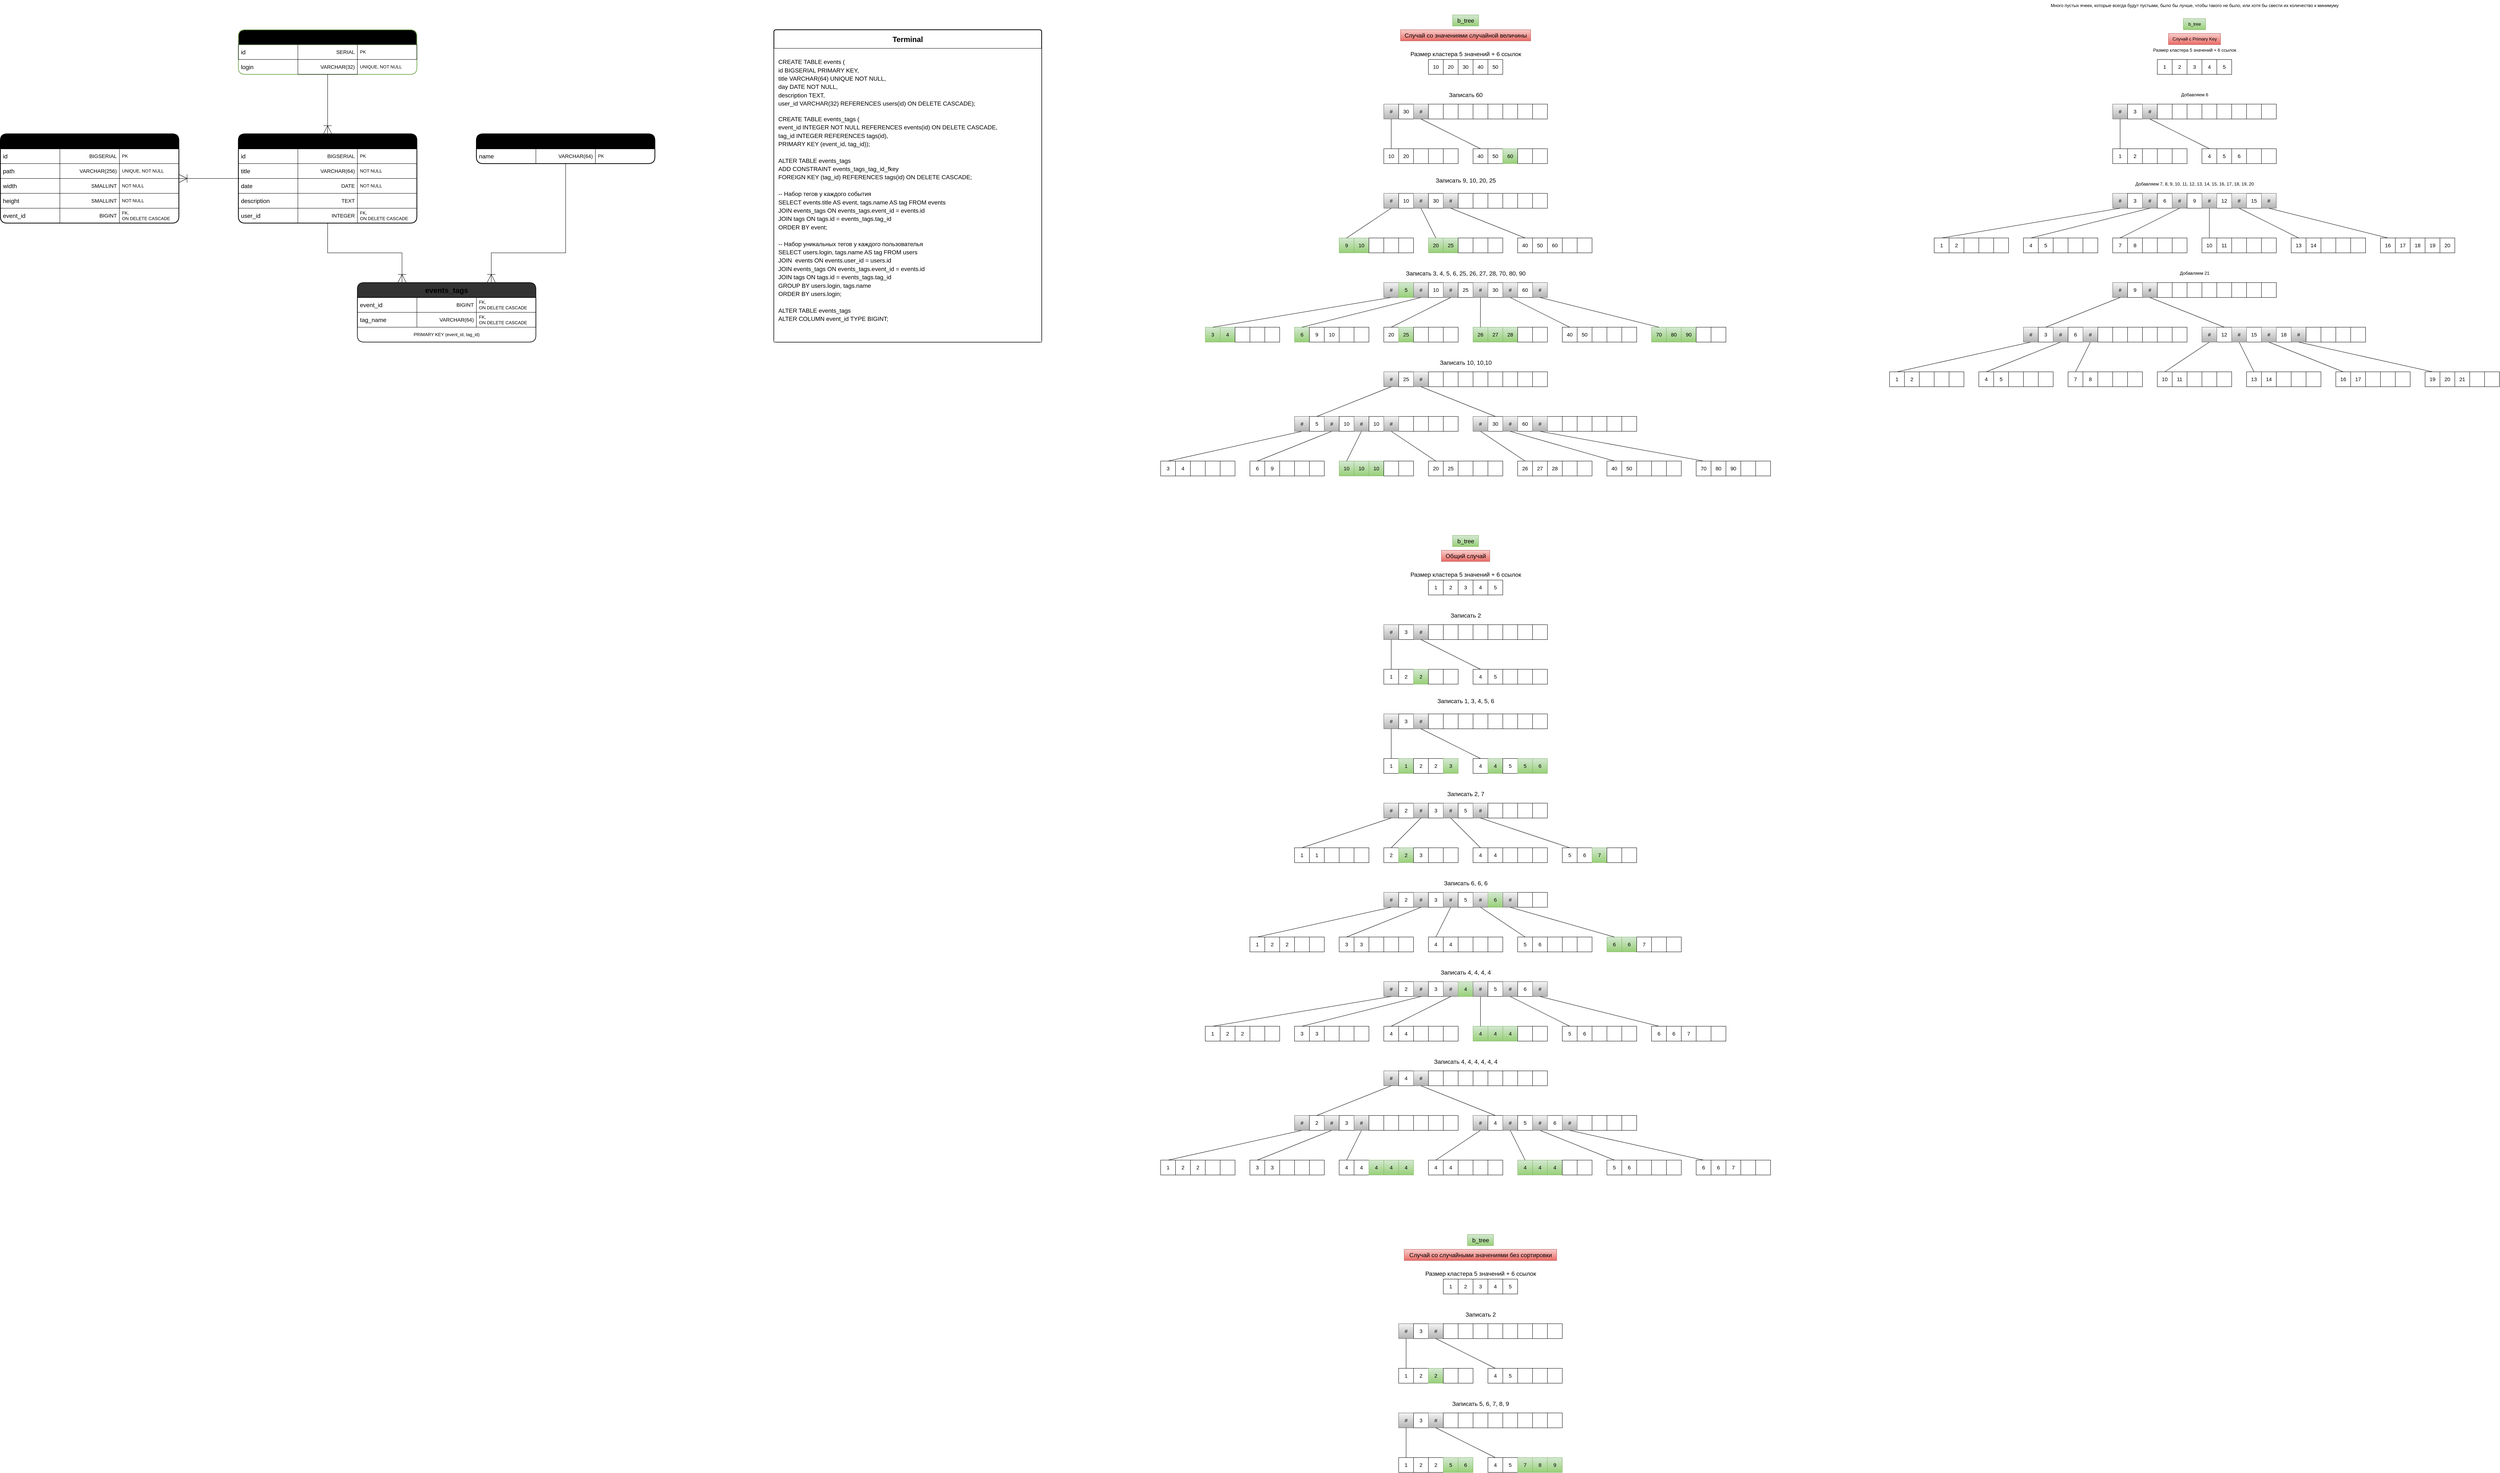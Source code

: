 <mxfile version="26.1.2">
  <diagram name="Page-1" id="9f46799a-70d6-7492-0946-bef42562c5a5">
    <mxGraphModel dx="1780" dy="3391" grid="1" gridSize="10" guides="1" tooltips="1" connect="1" arrows="1" fold="1" page="1" pageScale="1" pageWidth="1100" pageHeight="850" background="none" math="0" shadow="0">
      <root>
        <mxCell id="0" />
        <mxCell id="1" parent="0" />
        <mxCell id="qxyERZ4D7mE2W_aF4MiE-60" value="users" style="swimlane;whiteSpace=wrap;html=1;startSize=40;fontStyle=1;fontSize=20;fillColor=light-dark(#FCFCFC,#000000);gradientColor=light-dark(#000000,#999900);strokeColor=light-dark(#82B366,#FFFFFF);gradientDirection=north;strokeWidth=2;rounded=1;" parent="1" vertex="1">
          <mxGeometry x="680" y="-1080" width="480" height="120" as="geometry" />
        </mxCell>
        <mxCell id="qxyERZ4D7mE2W_aF4MiE-61" value="SERIAL" style="shape=partialRectangle;connectable=0;fillColor=none;top=1;left=1;bottom=1;right=1;align=right;spacingLeft=5;fontStyle=0;overflow=hidden;html=1;whiteSpace=wrap;spacingRight=5;fontSize=14;strokeColor=default;verticalAlign=middle;fontFamily=Helvetica;fontColor=default;" parent="qxyERZ4D7mE2W_aF4MiE-60" vertex="1">
          <mxGeometry x="160" y="40" width="160" height="40" as="geometry">
            <mxRectangle width="180" height="30" as="alternateBounds" />
          </mxGeometry>
        </mxCell>
        <mxCell id="qxyERZ4D7mE2W_aF4MiE-62" value="&lt;div align=&quot;left&quot;&gt;id&lt;/div&gt;" style="shape=partialRectangle;connectable=0;fillColor=none;top=1;left=1;bottom=1;right=1;align=left;spacingLeft=5;fontStyle=0;overflow=hidden;html=1;whiteSpace=wrap;spacingRight=5;fontSize=16;strokeColor=default;verticalAlign=middle;fontFamily=Helvetica;fontColor=default;" parent="qxyERZ4D7mE2W_aF4MiE-60" vertex="1">
          <mxGeometry y="40" width="160" height="40" as="geometry">
            <mxRectangle width="180" height="30" as="alternateBounds" />
          </mxGeometry>
        </mxCell>
        <mxCell id="qxyERZ4D7mE2W_aF4MiE-63" value="PK" style="shape=partialRectangle;connectable=0;fillColor=none;top=1;left=1;bottom=1;right=1;align=left;spacingLeft=5;fontStyle=0;overflow=hidden;html=1;whiteSpace=wrap;spacingRight=5;fontSize=12;strokeColor=default;verticalAlign=middle;fontFamily=Helvetica;fontColor=default;" parent="qxyERZ4D7mE2W_aF4MiE-60" vertex="1">
          <mxGeometry x="320" y="40" width="160" height="40" as="geometry">
            <mxRectangle width="180" height="30" as="alternateBounds" />
          </mxGeometry>
        </mxCell>
        <mxCell id="qxyERZ4D7mE2W_aF4MiE-64" value="VARCHAR(32)" style="shape=partialRectangle;connectable=0;fillColor=none;top=1;left=1;bottom=1;right=1;align=right;spacingLeft=5;fontStyle=0;overflow=hidden;html=1;whiteSpace=wrap;spacingRight=5;fontSize=14;strokeColor=default;verticalAlign=middle;fontFamily=Helvetica;fontColor=default;" parent="qxyERZ4D7mE2W_aF4MiE-60" vertex="1">
          <mxGeometry x="160" y="80" width="160" height="40" as="geometry">
            <mxRectangle width="180" height="30" as="alternateBounds" />
          </mxGeometry>
        </mxCell>
        <mxCell id="qxyERZ4D7mE2W_aF4MiE-65" value="login" style="shape=partialRectangle;connectable=0;fillColor=none;top=1;left=0;bottom=0;right=1;align=left;spacingLeft=5;fontStyle=0;overflow=hidden;html=1;whiteSpace=wrap;spacingRight=5;fontSize=16;strokeColor=default;verticalAlign=middle;fontFamily=Helvetica;fontColor=default;" parent="qxyERZ4D7mE2W_aF4MiE-60" vertex="1">
          <mxGeometry y="80" width="160" height="40" as="geometry">
            <mxRectangle width="180" height="30" as="alternateBounds" />
          </mxGeometry>
        </mxCell>
        <mxCell id="qxyERZ4D7mE2W_aF4MiE-66" value="UNIQUE, NOT NULL" style="shape=partialRectangle;connectable=0;fillColor=none;top=1;left=1;bottom=0;right=0;align=left;spacingLeft=5;fontStyle=0;overflow=hidden;html=1;whiteSpace=wrap;spacingRight=5;fontSize=12;strokeColor=default;verticalAlign=middle;fontFamily=Helvetica;fontColor=default;" parent="qxyERZ4D7mE2W_aF4MiE-60" vertex="1">
          <mxGeometry x="320" y="80" width="160" height="40" as="geometry">
            <mxRectangle width="180" height="30" as="alternateBounds" />
          </mxGeometry>
        </mxCell>
        <mxCell id="qxyERZ4D7mE2W_aF4MiE-82" value="events" style="swimlane;whiteSpace=wrap;html=1;startSize=40;fontStyle=1;fontSize=20;fillColor=light-dark(#DAE8FC,#000000);gradientColor=light-dark(#000000,#008C13);strokeColor=default;strokeWidth=2;rounded=1;" parent="1" vertex="1">
          <mxGeometry x="680" y="-800" width="480" height="240" as="geometry" />
        </mxCell>
        <mxCell id="qxyERZ4D7mE2W_aF4MiE-83" value="BIGSERIAL" style="shape=partialRectangle;connectable=0;fillColor=none;top=1;left=1;bottom=1;right=1;align=right;spacingLeft=5;fontStyle=0;overflow=hidden;html=1;whiteSpace=wrap;spacingRight=5;fontSize=14;strokeColor=default;verticalAlign=middle;fontFamily=Helvetica;fontColor=default;" parent="qxyERZ4D7mE2W_aF4MiE-82" vertex="1">
          <mxGeometry x="160" y="40" width="160" height="40" as="geometry">
            <mxRectangle width="180" height="30" as="alternateBounds" />
          </mxGeometry>
        </mxCell>
        <mxCell id="qxyERZ4D7mE2W_aF4MiE-84" value="&lt;div align=&quot;left&quot;&gt;id&lt;/div&gt;" style="shape=partialRectangle;connectable=0;fillColor=none;top=1;left=1;bottom=1;right=1;align=left;spacingLeft=5;fontStyle=0;overflow=hidden;html=1;whiteSpace=wrap;spacingRight=5;fontSize=16;strokeColor=default;verticalAlign=middle;fontFamily=Helvetica;fontColor=default;" parent="qxyERZ4D7mE2W_aF4MiE-82" vertex="1">
          <mxGeometry y="40" width="160" height="40" as="geometry">
            <mxRectangle width="180" height="30" as="alternateBounds" />
          </mxGeometry>
        </mxCell>
        <mxCell id="qxyERZ4D7mE2W_aF4MiE-85" value="PK" style="shape=partialRectangle;connectable=0;fillColor=none;top=1;left=1;bottom=1;right=1;align=left;spacingLeft=5;fontStyle=0;overflow=hidden;html=1;whiteSpace=wrap;spacingRight=5;fontSize=12;strokeColor=default;verticalAlign=middle;fontFamily=Helvetica;fontColor=default;" parent="qxyERZ4D7mE2W_aF4MiE-82" vertex="1">
          <mxGeometry x="320" y="40" width="160" height="40" as="geometry">
            <mxRectangle width="180" height="30" as="alternateBounds" />
          </mxGeometry>
        </mxCell>
        <mxCell id="qxyERZ4D7mE2W_aF4MiE-86" value="VARCHAR(64)" style="shape=partialRectangle;connectable=0;fillColor=none;top=1;left=1;bottom=1;right=1;align=right;spacingLeft=5;fontStyle=0;overflow=hidden;html=1;whiteSpace=wrap;spacingRight=5;fontSize=14;strokeColor=default;verticalAlign=middle;fontFamily=Helvetica;fontColor=default;" parent="qxyERZ4D7mE2W_aF4MiE-82" vertex="1">
          <mxGeometry x="160" y="80" width="160" height="40" as="geometry">
            <mxRectangle width="180" height="30" as="alternateBounds" />
          </mxGeometry>
        </mxCell>
        <mxCell id="qxyERZ4D7mE2W_aF4MiE-87" value="title" style="shape=partialRectangle;connectable=0;fillColor=none;top=1;left=1;bottom=1;right=1;align=left;spacingLeft=5;fontStyle=0;overflow=hidden;html=1;whiteSpace=wrap;spacingRight=5;fontSize=16;strokeColor=default;verticalAlign=middle;fontFamily=Helvetica;fontColor=default;" parent="qxyERZ4D7mE2W_aF4MiE-82" vertex="1">
          <mxGeometry y="80" width="160" height="40" as="geometry">
            <mxRectangle width="180" height="30" as="alternateBounds" />
          </mxGeometry>
        </mxCell>
        <mxCell id="qxyERZ4D7mE2W_aF4MiE-88" value="NOT NULL" style="shape=partialRectangle;connectable=0;fillColor=none;top=1;left=1;bottom=1;right=1;align=left;spacingLeft=5;fontStyle=0;overflow=hidden;html=1;whiteSpace=wrap;spacingRight=5;fontSize=12;strokeColor=default;verticalAlign=middle;fontFamily=Helvetica;fontColor=default;" parent="qxyERZ4D7mE2W_aF4MiE-82" vertex="1">
          <mxGeometry x="320" y="80" width="160" height="40" as="geometry">
            <mxRectangle width="180" height="30" as="alternateBounds" />
          </mxGeometry>
        </mxCell>
        <mxCell id="qxyERZ4D7mE2W_aF4MiE-89" value="DATE" style="shape=partialRectangle;connectable=0;fillColor=none;top=1;left=1;bottom=1;right=1;align=right;spacingLeft=5;fontStyle=0;overflow=hidden;html=1;whiteSpace=wrap;spacingRight=5;fontSize=14;strokeColor=default;verticalAlign=middle;fontFamily=Helvetica;fontColor=default;" parent="qxyERZ4D7mE2W_aF4MiE-82" vertex="1">
          <mxGeometry x="160" y="120" width="160" height="40" as="geometry">
            <mxRectangle width="180" height="30" as="alternateBounds" />
          </mxGeometry>
        </mxCell>
        <mxCell id="qxyERZ4D7mE2W_aF4MiE-90" value="date" style="shape=partialRectangle;connectable=0;fillColor=none;top=1;left=1;bottom=1;right=1;align=left;spacingLeft=5;fontStyle=0;overflow=hidden;html=1;whiteSpace=wrap;spacingRight=5;fontSize=16;strokeColor=default;verticalAlign=middle;fontFamily=Helvetica;fontColor=default;" parent="qxyERZ4D7mE2W_aF4MiE-82" vertex="1">
          <mxGeometry y="120" width="160" height="40" as="geometry">
            <mxRectangle width="180" height="30" as="alternateBounds" />
          </mxGeometry>
        </mxCell>
        <mxCell id="qxyERZ4D7mE2W_aF4MiE-91" value="NOT NULL" style="shape=partialRectangle;connectable=0;fillColor=none;top=1;left=1;bottom=1;right=1;align=left;spacingLeft=5;fontStyle=0;overflow=hidden;html=1;whiteSpace=wrap;spacingRight=5;fontSize=12;strokeColor=default;verticalAlign=middle;fontFamily=Helvetica;fontColor=default;" parent="qxyERZ4D7mE2W_aF4MiE-82" vertex="1">
          <mxGeometry x="320" y="120" width="160" height="40" as="geometry">
            <mxRectangle width="180" height="30" as="alternateBounds" />
          </mxGeometry>
        </mxCell>
        <mxCell id="qxyERZ4D7mE2W_aF4MiE-116" value="TEXT" style="shape=partialRectangle;connectable=0;fillColor=none;top=1;left=1;bottom=1;right=1;align=right;spacingLeft=5;fontStyle=0;overflow=hidden;html=1;whiteSpace=wrap;spacingRight=5;fontSize=14;strokeColor=default;verticalAlign=middle;fontFamily=Helvetica;fontColor=default;" parent="qxyERZ4D7mE2W_aF4MiE-82" vertex="1">
          <mxGeometry x="160" y="160" width="160" height="40" as="geometry">
            <mxRectangle width="180" height="30" as="alternateBounds" />
          </mxGeometry>
        </mxCell>
        <mxCell id="qxyERZ4D7mE2W_aF4MiE-117" value="description" style="shape=partialRectangle;connectable=0;fillColor=none;top=1;left=1;bottom=1;right=1;align=left;spacingLeft=5;fontStyle=0;overflow=hidden;html=1;whiteSpace=wrap;spacingRight=5;fontSize=16;strokeColor=default;verticalAlign=middle;fontFamily=Helvetica;fontColor=default;" parent="qxyERZ4D7mE2W_aF4MiE-82" vertex="1">
          <mxGeometry y="160" width="160" height="40" as="geometry">
            <mxRectangle width="180" height="30" as="alternateBounds" />
          </mxGeometry>
        </mxCell>
        <mxCell id="qxyERZ4D7mE2W_aF4MiE-118" value="" style="shape=partialRectangle;connectable=0;fillColor=none;top=1;left=1;bottom=1;right=1;align=left;spacingLeft=5;fontStyle=0;overflow=hidden;html=1;whiteSpace=wrap;spacingRight=5;fontSize=12;strokeColor=default;verticalAlign=middle;fontFamily=Helvetica;fontColor=default;" parent="qxyERZ4D7mE2W_aF4MiE-82" vertex="1">
          <mxGeometry x="320" y="160" width="160" height="40" as="geometry">
            <mxRectangle width="180" height="30" as="alternateBounds" />
          </mxGeometry>
        </mxCell>
        <mxCell id="qxyERZ4D7mE2W_aF4MiE-119" value="INTEGER" style="shape=partialRectangle;connectable=0;fillColor=none;top=1;left=1;bottom=1;right=1;align=right;spacingLeft=5;fontStyle=0;overflow=hidden;html=1;whiteSpace=wrap;spacingRight=5;fontSize=14;strokeColor=default;verticalAlign=middle;fontFamily=Helvetica;fontColor=default;" parent="qxyERZ4D7mE2W_aF4MiE-82" vertex="1">
          <mxGeometry x="160" y="200" width="160" height="40" as="geometry">
            <mxRectangle width="180" height="30" as="alternateBounds" />
          </mxGeometry>
        </mxCell>
        <mxCell id="qxyERZ4D7mE2W_aF4MiE-120" value="user_id" style="shape=partialRectangle;connectable=0;fillColor=none;top=1;left=0;bottom=0;right=1;align=left;spacingLeft=5;fontStyle=0;overflow=hidden;html=1;whiteSpace=wrap;spacingRight=5;fontSize=16;strokeColor=default;verticalAlign=middle;fontFamily=Helvetica;fontColor=default;" parent="qxyERZ4D7mE2W_aF4MiE-82" vertex="1">
          <mxGeometry y="200" width="160" height="40" as="geometry">
            <mxRectangle width="180" height="30" as="alternateBounds" />
          </mxGeometry>
        </mxCell>
        <mxCell id="qxyERZ4D7mE2W_aF4MiE-121" value="&lt;div&gt;FK,&lt;/div&gt;&lt;div&gt;ON DELETE CASCADE&lt;/div&gt;" style="shape=partialRectangle;connectable=0;fillColor=none;top=1;left=1;bottom=0;right=0;align=left;spacingLeft=5;fontStyle=0;overflow=hidden;html=1;whiteSpace=wrap;spacingRight=5;fontSize=12;strokeColor=default;verticalAlign=middle;fontFamily=Helvetica;fontColor=default;" parent="qxyERZ4D7mE2W_aF4MiE-82" vertex="1">
          <mxGeometry x="320" y="200" width="160" height="40" as="geometry">
            <mxRectangle width="180" height="30" as="alternateBounds" />
          </mxGeometry>
        </mxCell>
        <mxCell id="qxyERZ4D7mE2W_aF4MiE-125" value="tags" style="swimlane;whiteSpace=wrap;html=1;startSize=40;fontStyle=1;fontSize=20;fillColor=light-dark(#FFCD28,#000000);gradientColor=light-dark(#FFA500,#0069BF);strokeColor=default;strokeWidth=2;rounded=1;" parent="1" vertex="1">
          <mxGeometry x="1320" y="-800" width="480" height="80" as="geometry" />
        </mxCell>
        <mxCell id="qxyERZ4D7mE2W_aF4MiE-129" value="VARCHAR(64)" style="shape=partialRectangle;connectable=0;fillColor=none;top=1;left=1;bottom=1;right=1;align=right;spacingLeft=5;fontStyle=0;overflow=hidden;html=1;whiteSpace=wrap;spacingRight=5;fontSize=14;strokeColor=default;verticalAlign=middle;fontFamily=Helvetica;fontColor=default;" parent="qxyERZ4D7mE2W_aF4MiE-125" vertex="1">
          <mxGeometry x="160" y="40" width="160" height="40" as="geometry">
            <mxRectangle width="180" height="30" as="alternateBounds" />
          </mxGeometry>
        </mxCell>
        <mxCell id="qxyERZ4D7mE2W_aF4MiE-130" value="name" style="shape=partialRectangle;connectable=0;fillColor=none;top=1;left=0;bottom=0;right=1;align=left;spacingLeft=5;fontStyle=0;overflow=hidden;html=1;whiteSpace=wrap;spacingRight=5;fontSize=16;strokeColor=default;verticalAlign=middle;fontFamily=Helvetica;fontColor=default;" parent="qxyERZ4D7mE2W_aF4MiE-125" vertex="1">
          <mxGeometry y="40" width="160" height="40" as="geometry">
            <mxRectangle width="180" height="30" as="alternateBounds" />
          </mxGeometry>
        </mxCell>
        <mxCell id="qxyERZ4D7mE2W_aF4MiE-131" value="PK" style="shape=partialRectangle;connectable=0;fillColor=none;top=1;left=1;bottom=0;right=0;align=left;spacingLeft=5;fontStyle=0;overflow=hidden;html=1;whiteSpace=wrap;spacingRight=5;fontSize=12;strokeColor=default;verticalAlign=middle;fontFamily=Helvetica;fontColor=default;" parent="qxyERZ4D7mE2W_aF4MiE-125" vertex="1">
          <mxGeometry x="320" y="40" width="160" height="40" as="geometry">
            <mxRectangle width="180" height="30" as="alternateBounds" />
          </mxGeometry>
        </mxCell>
        <mxCell id="qxyERZ4D7mE2W_aF4MiE-142" value="events_tags" style="swimlane;whiteSpace=wrap;html=1;startSize=40;fontStyle=1;fontSize=20;fillColor=light-dark(#000000,#0047AB);strokeColor=default;fontColor=default;labelBackgroundColor=none;gradientColor=light-dark(#000000,#008C13);gradientDirection=west;swimlaneFillColor=none;opacity=80;strokeWidth=2;rounded=1;" parent="1" vertex="1">
          <mxGeometry x="1000" y="-400" width="480" height="160" as="geometry" />
        </mxCell>
        <mxCell id="qxyERZ4D7mE2W_aF4MiE-143" value="BIGINT" style="shape=partialRectangle;connectable=0;fillColor=none;top=1;left=1;bottom=1;right=1;align=right;spacingLeft=5;fontStyle=0;overflow=hidden;html=1;whiteSpace=wrap;spacingRight=5;fontSize=14;strokeColor=default;verticalAlign=middle;fontFamily=Helvetica;fontColor=default;" parent="qxyERZ4D7mE2W_aF4MiE-142" vertex="1">
          <mxGeometry x="160" y="40" width="160" height="40" as="geometry">
            <mxRectangle width="180" height="30" as="alternateBounds" />
          </mxGeometry>
        </mxCell>
        <mxCell id="qxyERZ4D7mE2W_aF4MiE-144" value="event_id" style="shape=partialRectangle;connectable=0;fillColor=none;top=1;left=1;bottom=1;right=1;align=left;spacingLeft=5;fontStyle=0;overflow=hidden;html=1;whiteSpace=wrap;spacingRight=5;fontSize=16;strokeColor=default;verticalAlign=middle;fontFamily=Helvetica;fontColor=default;" parent="qxyERZ4D7mE2W_aF4MiE-142" vertex="1">
          <mxGeometry y="40" width="160" height="40" as="geometry">
            <mxRectangle width="180" height="30" as="alternateBounds" />
          </mxGeometry>
        </mxCell>
        <mxCell id="qxyERZ4D7mE2W_aF4MiE-145" value="&lt;div&gt;FK,&lt;/div&gt;&lt;div&gt;ON DELETE CASCADE&lt;br&gt;&lt;/div&gt;" style="shape=partialRectangle;connectable=0;fillColor=none;top=1;left=1;bottom=1;right=1;align=left;spacingLeft=5;fontStyle=0;overflow=hidden;html=1;whiteSpace=wrap;spacingRight=5;fontSize=12;strokeColor=default;verticalAlign=middle;fontFamily=Helvetica;fontColor=default;" parent="qxyERZ4D7mE2W_aF4MiE-142" vertex="1">
          <mxGeometry x="320" y="40" width="160" height="40" as="geometry">
            <mxRectangle width="180" height="30" as="alternateBounds" />
          </mxGeometry>
        </mxCell>
        <mxCell id="qxyERZ4D7mE2W_aF4MiE-146" value="VARCHAR(64)" style="shape=partialRectangle;connectable=0;fillColor=none;top=1;left=1;bottom=1;right=1;align=right;spacingLeft=5;fontStyle=0;overflow=hidden;html=1;whiteSpace=wrap;spacingRight=5;fontSize=14;strokeColor=default;verticalAlign=middle;fontFamily=Helvetica;fontColor=default;" parent="qxyERZ4D7mE2W_aF4MiE-142" vertex="1">
          <mxGeometry x="160" y="80" width="160" height="40" as="geometry">
            <mxRectangle width="180" height="30" as="alternateBounds" />
          </mxGeometry>
        </mxCell>
        <mxCell id="qxyERZ4D7mE2W_aF4MiE-147" value="tag_name" style="shape=partialRectangle;connectable=0;fillColor=none;top=1;left=1;bottom=1;right=1;align=left;spacingLeft=5;fontStyle=0;overflow=hidden;html=1;whiteSpace=wrap;spacingRight=5;fontSize=16;strokeColor=default;verticalAlign=middle;fontFamily=Helvetica;fontColor=default;" parent="qxyERZ4D7mE2W_aF4MiE-142" vertex="1">
          <mxGeometry y="80" width="160" height="40" as="geometry">
            <mxRectangle width="180" height="30" as="alternateBounds" />
          </mxGeometry>
        </mxCell>
        <mxCell id="qxyERZ4D7mE2W_aF4MiE-148" value="&lt;div&gt;FK,&lt;/div&gt;&lt;div&gt;ON DELETE CASCADE&lt;br&gt;&lt;/div&gt;" style="shape=partialRectangle;connectable=0;fillColor=none;top=1;left=1;bottom=1;right=1;align=left;spacingLeft=5;fontStyle=0;overflow=hidden;html=1;whiteSpace=wrap;spacingRight=5;fontSize=12;strokeColor=default;verticalAlign=middle;fontFamily=Helvetica;fontColor=default;" parent="qxyERZ4D7mE2W_aF4MiE-142" vertex="1">
          <mxGeometry x="320" y="80" width="160" height="40" as="geometry">
            <mxRectangle width="180" height="30" as="alternateBounds" />
          </mxGeometry>
        </mxCell>
        <mxCell id="qxyERZ4D7mE2W_aF4MiE-151" value="PRIMARY KEY (event_id, tag_id)" style="shape=partialRectangle;connectable=0;fillColor=none;top=1;left=0;bottom=0;right=0;align=center;spacingLeft=5;fontStyle=0;overflow=hidden;html=1;whiteSpace=wrap;spacingRight=5;fontSize=12;strokeColor=default;verticalAlign=middle;fontFamily=Helvetica;fontColor=default;" parent="qxyERZ4D7mE2W_aF4MiE-142" vertex="1">
          <mxGeometry y="120" width="480" height="40" as="geometry">
            <mxRectangle width="180" height="30" as="alternateBounds" />
          </mxGeometry>
        </mxCell>
        <mxCell id="qxyERZ4D7mE2W_aF4MiE-153" value="" style="edgeStyle=elbowEdgeStyle;fontSize=12;html=1;endArrow=ERoneToMany;rounded=0;exitX=0.5;exitY=1;exitDx=0;exitDy=0;strokeWidth=1;endSize=20;elbow=vertical;entryX=0.75;entryY=0;entryDx=0;entryDy=0;" parent="1" source="qxyERZ4D7mE2W_aF4MiE-125" target="qxyERZ4D7mE2W_aF4MiE-142" edge="1">
          <mxGeometry width="100" height="100" relative="1" as="geometry">
            <mxPoint x="1270" y="-560" as="sourcePoint" />
            <mxPoint x="1340" y="-460" as="targetPoint" />
            <Array as="points">
              <mxPoint x="1470" y="-480" />
            </Array>
          </mxGeometry>
        </mxCell>
        <mxCell id="qxyERZ4D7mE2W_aF4MiE-154" value="" style="edgeStyle=elbowEdgeStyle;fontSize=12;html=1;endArrow=ERoneToMany;rounded=0;exitX=0.5;exitY=1;exitDx=0;exitDy=0;strokeWidth=1;endSize=20;entryX=0.25;entryY=0;entryDx=0;entryDy=0;elbow=vertical;" parent="1" source="qxyERZ4D7mE2W_aF4MiE-82" target="qxyERZ4D7mE2W_aF4MiE-142" edge="1">
          <mxGeometry width="100" height="100" relative="1" as="geometry">
            <mxPoint x="990" y="-490" as="sourcePoint" />
            <mxPoint x="990" y="-420" as="targetPoint" />
          </mxGeometry>
        </mxCell>
        <mxCell id="k0qKDHFTOWTs9ywvlTUG-12" value="&lt;b&gt;&lt;font style=&quot;font-size: 20px;&quot;&gt;Terminal&lt;/font&gt;&lt;/b&gt;" style="swimlane;childLayout=stackLayout;horizontal=1;startSize=50;horizontalStack=0;rounded=1;fontSize=16;fontStyle=1;strokeWidth=2;resizeParent=0;resizeLast=1;shadow=0;dashed=0;align=center;arcSize=4;whiteSpace=wrap;html=1;fillColor=light-dark(#FFFFFF,#242424);swimlaneHead=1;swimlaneBody=1;absoluteArcSize=0;container=1;autosize=0;strokeColor=light-dark(#000000,#BFBFBF);glass=0;swimlaneLine=0;resizable=1;autosizeGrid=1;backgroundOutline=0;overflow=visible;pointerEvents=1;" parent="1" vertex="1">
          <mxGeometry x="2120" y="-1080" width="720" height="840" as="geometry">
            <mxRectangle x="-800" y="-800" width="200" height="50" as="alternateBounds" />
          </mxGeometry>
        </mxCell>
        <mxCell id="k0qKDHFTOWTs9ywvlTUG-13" value="&lt;div&gt;&lt;br&gt;&lt;/div&gt;&lt;div style=&quot;line-height: 140%;&quot;&gt;CREATE TABLE events (&lt;/div&gt;&lt;div style=&quot;line-height: 140%;&quot;&gt;id BIGSERIAL PRIMARY KEY,&lt;/div&gt;&lt;div style=&quot;line-height: 140%;&quot;&gt;title VARCHAR(64) UNIQUE NOT NULL,&lt;/div&gt;&lt;div style=&quot;line-height: 140%;&quot;&gt;day DATE NOT NULL,&lt;/div&gt;&lt;div style=&quot;line-height: 140%;&quot;&gt;description TEXT,&lt;/div&gt;&lt;div style=&quot;line-height: 140%;&quot;&gt;user_id VARCHAR(32) REFERENCES users(id) ON DELETE CASCADE);&lt;/div&gt;&lt;div&gt;&lt;br&gt;&lt;/div&gt;&lt;div style=&quot;line-height: 140%;&quot;&gt;CREATE TABLE events_tags (&lt;/div&gt;&lt;div style=&quot;line-height: 140%;&quot;&gt;event_id INTEGER NOT NULL&amp;nbsp;REFERENCES events(id) ON DELETE CASCADE,&lt;/div&gt;&lt;div style=&quot;line-height: 140%;&quot;&gt;tag_id INTEGER&amp;nbsp;REFERENCES tags(id),&lt;br&gt;&lt;/div&gt;&lt;div style=&quot;line-height: 140%;&quot;&gt;PRIMARY KEY (event_id, tag_id));&lt;/div&gt;&lt;div style=&quot;line-height: 140%;&quot;&gt;&lt;br&gt;&lt;/div&gt;&lt;div style=&quot;line-height: 140%;&quot;&gt;ALTER TABLE events_tags&amp;nbsp;&lt;/div&gt;&lt;div style=&quot;line-height: 140%;&quot;&gt;ADD CONSTRAINT events_tags_tag_id_fkey&amp;nbsp;&lt;/div&gt;&lt;div style=&quot;line-height: 140%;&quot;&gt;FOREIGN KEY (tag_id) REFERENCES tags(id) ON DELETE CASCADE;&lt;/div&gt;&lt;div style=&quot;line-height: 140%;&quot;&gt;&lt;br&gt;&lt;/div&gt;&lt;div style=&quot;line-height: 140%;&quot;&gt;&lt;div style=&quot;line-height: 140%;&quot;&gt;-- Набор тегов у каждого события&lt;/div&gt;&lt;div style=&quot;line-height: 140%;&quot;&gt;SELECT events.title AS event, tags.name AS tag FROM events&lt;/div&gt;&lt;div style=&quot;line-height: 140%;&quot;&gt;JOIN events_tags ON events_tags.event_id = events.id&lt;/div&gt;&lt;div style=&quot;line-height: 140%;&quot;&gt;JOIN tags ON tags.id = events_tags.tag_id&lt;/div&gt;ORDER BY event;&lt;/div&gt;&lt;div style=&quot;line-height: 140%;&quot;&gt;&lt;br&gt;&lt;/div&gt;&lt;div style=&quot;line-height: 140%;&quot;&gt;-- Набор уникальных тегов у каждого пользователья&lt;/div&gt;&lt;div style=&quot;line-height: 140%;&quot;&gt;SELECT users.login, tags.name AS tag FROM users&lt;br&gt;JOIN&amp;nbsp; events ON events.user_id = users.id&lt;/div&gt;&lt;div style=&quot;line-height: 140%;&quot;&gt;JOIN events_tags ON events_tags.event_id = events.id&lt;/div&gt;&lt;div style=&quot;line-height: 140%;&quot;&gt;JOIN tags ON tags.id = events_tags.tag_id&lt;/div&gt;&lt;div style=&quot;line-height: 140%;&quot;&gt;GROUP BY users.login, tags.name&lt;br&gt;&lt;/div&gt;&lt;div style=&quot;line-height: 140%;&quot;&gt;ORDER BY users.login;&lt;/div&gt;&lt;div style=&quot;line-height: 140%;&quot;&gt;&lt;br&gt;&lt;/div&gt;&lt;div style=&quot;line-height: 140%;&quot;&gt;ALTER TABLE events_tags&lt;br&gt;ALTER COLUMN event_id TYPE BIGINT;&lt;/div&gt;" style="align=left;strokeColor=light-dark(#000000,#BFBFBF);fillColor=light-dark(#FFFFFF,#2B0920);spacingLeft=10;fontSize=16;verticalAlign=top;resizable=0;rotatable=0;part=1;html=1;strokeWidth=1;backgroundOutline=0;overflow=visible;noLabel=0;imageAspect=1;treeMoving=0;" parent="k0qKDHFTOWTs9ywvlTUG-12" vertex="1">
          <mxGeometry y="50" width="720" height="790" as="geometry" />
        </mxCell>
        <mxCell id="5Fpy2MhAprfWzC79-gw4-1" value="photos" style="swimlane;whiteSpace=wrap;html=1;startSize=40;fontStyle=1;fontSize=20;fillColor=light-dark(#F8CECC,#000000);strokeColor=default;gradientColor=light-dark(#EA6B66,#8F0000);strokeWidth=2;rounded=1;" parent="1" vertex="1">
          <mxGeometry x="40" y="-800" width="480" height="240" as="geometry" />
        </mxCell>
        <mxCell id="5Fpy2MhAprfWzC79-gw4-2" value="BIGSERIAL" style="shape=partialRectangle;connectable=0;fillColor=none;top=1;left=1;bottom=1;right=1;align=right;spacingLeft=5;fontStyle=0;overflow=hidden;html=1;whiteSpace=wrap;spacingRight=5;fontSize=14;strokeColor=default;verticalAlign=middle;fontFamily=Helvetica;fontColor=default;" parent="5Fpy2MhAprfWzC79-gw4-1" vertex="1">
          <mxGeometry x="160" y="40" width="160" height="40" as="geometry">
            <mxRectangle width="180" height="30" as="alternateBounds" />
          </mxGeometry>
        </mxCell>
        <mxCell id="5Fpy2MhAprfWzC79-gw4-3" value="&lt;div align=&quot;left&quot;&gt;id&lt;/div&gt;" style="shape=partialRectangle;connectable=0;fillColor=none;top=1;left=1;bottom=1;right=1;align=left;spacingLeft=5;fontStyle=0;overflow=hidden;html=1;whiteSpace=wrap;spacingRight=5;fontSize=16;strokeColor=default;verticalAlign=middle;fontFamily=Helvetica;fontColor=default;" parent="5Fpy2MhAprfWzC79-gw4-1" vertex="1">
          <mxGeometry y="40" width="160" height="40" as="geometry">
            <mxRectangle width="180" height="30" as="alternateBounds" />
          </mxGeometry>
        </mxCell>
        <mxCell id="5Fpy2MhAprfWzC79-gw4-4" value="PK" style="shape=partialRectangle;connectable=0;fillColor=none;top=1;left=1;bottom=1;right=1;align=left;spacingLeft=5;fontStyle=0;overflow=hidden;html=1;whiteSpace=wrap;spacingRight=5;fontSize=12;strokeColor=default;verticalAlign=middle;fontFamily=Helvetica;fontColor=default;" parent="5Fpy2MhAprfWzC79-gw4-1" vertex="1">
          <mxGeometry x="320" y="40" width="160" height="40" as="geometry">
            <mxRectangle width="180" height="30" as="alternateBounds" />
          </mxGeometry>
        </mxCell>
        <mxCell id="5Fpy2MhAprfWzC79-gw4-5" value="VARCHAR(256)" style="shape=partialRectangle;connectable=0;fillColor=none;top=1;left=1;bottom=1;right=1;align=right;spacingLeft=5;fontStyle=0;overflow=hidden;html=1;whiteSpace=wrap;spacingRight=5;fontSize=14;strokeColor=default;verticalAlign=middle;fontFamily=Helvetica;fontColor=default;" parent="5Fpy2MhAprfWzC79-gw4-1" vertex="1">
          <mxGeometry x="160" y="80" width="160" height="40" as="geometry">
            <mxRectangle width="180" height="30" as="alternateBounds" />
          </mxGeometry>
        </mxCell>
        <mxCell id="5Fpy2MhAprfWzC79-gw4-6" value="path" style="shape=partialRectangle;connectable=0;fillColor=none;top=1;left=1;bottom=1;right=1;align=left;spacingLeft=5;fontStyle=0;overflow=hidden;html=1;whiteSpace=wrap;spacingRight=5;fontSize=16;strokeColor=default;verticalAlign=middle;fontFamily=Helvetica;fontColor=default;" parent="5Fpy2MhAprfWzC79-gw4-1" vertex="1">
          <mxGeometry y="80" width="160" height="40" as="geometry">
            <mxRectangle width="180" height="30" as="alternateBounds" />
          </mxGeometry>
        </mxCell>
        <mxCell id="5Fpy2MhAprfWzC79-gw4-7" value="UNIQUE, NOT NULL" style="shape=partialRectangle;connectable=0;fillColor=none;top=1;left=1;bottom=1;right=1;align=left;spacingLeft=5;fontStyle=0;overflow=hidden;html=1;whiteSpace=wrap;spacingRight=5;fontSize=12;strokeColor=default;verticalAlign=middle;fontFamily=Helvetica;fontColor=default;" parent="5Fpy2MhAprfWzC79-gw4-1" vertex="1">
          <mxGeometry x="320" y="80" width="160" height="40" as="geometry">
            <mxRectangle width="180" height="30" as="alternateBounds" />
          </mxGeometry>
        </mxCell>
        <mxCell id="5Fpy2MhAprfWzC79-gw4-8" value="SMALLINT" style="shape=partialRectangle;connectable=0;fillColor=none;top=1;left=1;bottom=1;right=1;align=right;spacingLeft=5;fontStyle=0;overflow=hidden;html=1;whiteSpace=wrap;spacingRight=5;fontSize=14;strokeColor=default;verticalAlign=middle;fontFamily=Helvetica;fontColor=default;" parent="5Fpy2MhAprfWzC79-gw4-1" vertex="1">
          <mxGeometry x="160" y="120" width="160" height="40" as="geometry">
            <mxRectangle width="180" height="30" as="alternateBounds" />
          </mxGeometry>
        </mxCell>
        <mxCell id="5Fpy2MhAprfWzC79-gw4-9" value="width" style="shape=partialRectangle;connectable=0;fillColor=none;top=1;left=1;bottom=1;right=1;align=left;spacingLeft=5;fontStyle=0;overflow=hidden;html=1;whiteSpace=wrap;spacingRight=5;fontSize=16;strokeColor=default;verticalAlign=middle;fontFamily=Helvetica;fontColor=default;" parent="5Fpy2MhAprfWzC79-gw4-1" vertex="1">
          <mxGeometry y="120" width="160" height="40" as="geometry">
            <mxRectangle width="180" height="30" as="alternateBounds" />
          </mxGeometry>
        </mxCell>
        <mxCell id="5Fpy2MhAprfWzC79-gw4-10" value="NOT NULL" style="shape=partialRectangle;connectable=0;fillColor=none;top=1;left=1;bottom=1;right=1;align=left;spacingLeft=5;fontStyle=0;overflow=hidden;html=1;whiteSpace=wrap;spacingRight=5;fontSize=12;strokeColor=default;verticalAlign=middle;fontFamily=Helvetica;fontColor=default;" parent="5Fpy2MhAprfWzC79-gw4-1" vertex="1">
          <mxGeometry x="320" y="120" width="160" height="40" as="geometry">
            <mxRectangle width="180" height="30" as="alternateBounds" />
          </mxGeometry>
        </mxCell>
        <mxCell id="5Fpy2MhAprfWzC79-gw4-11" value="BIGINT" style="shape=partialRectangle;connectable=0;fillColor=none;top=1;left=1;bottom=1;right=1;align=right;spacingLeft=5;fontStyle=0;overflow=hidden;html=1;whiteSpace=wrap;spacingRight=5;fontSize=14;strokeColor=default;verticalAlign=middle;fontFamily=Helvetica;fontColor=default;" parent="5Fpy2MhAprfWzC79-gw4-1" vertex="1">
          <mxGeometry x="160" y="200" width="160" height="40" as="geometry">
            <mxRectangle width="180" height="30" as="alternateBounds" />
          </mxGeometry>
        </mxCell>
        <mxCell id="5Fpy2MhAprfWzC79-gw4-12" value="event_id" style="shape=partialRectangle;connectable=0;fillColor=none;top=1;left=0;bottom=0;right=1;align=left;spacingLeft=5;fontStyle=0;overflow=hidden;html=1;whiteSpace=wrap;spacingRight=5;fontSize=16;strokeColor=default;verticalAlign=middle;fontFamily=Helvetica;fontColor=default;" parent="5Fpy2MhAprfWzC79-gw4-1" vertex="1">
          <mxGeometry y="200" width="160" height="40" as="geometry">
            <mxRectangle width="180" height="30" as="alternateBounds" />
          </mxGeometry>
        </mxCell>
        <mxCell id="5Fpy2MhAprfWzC79-gw4-13" value="FK,&lt;br&gt;ON DELETE CASCADE" style="shape=partialRectangle;connectable=0;fillColor=none;top=1;left=1;bottom=0;right=0;align=left;spacingLeft=5;fontStyle=0;overflow=hidden;html=1;whiteSpace=wrap;spacingRight=5;fontSize=12;strokeColor=default;verticalAlign=middle;fontFamily=Helvetica;fontColor=default;" parent="5Fpy2MhAprfWzC79-gw4-1" vertex="1">
          <mxGeometry x="320" y="200" width="160" height="40" as="geometry">
            <mxRectangle width="180" height="30" as="alternateBounds" />
          </mxGeometry>
        </mxCell>
        <mxCell id="5Fpy2MhAprfWzC79-gw4-44" value="SMALLINT" style="shape=partialRectangle;connectable=0;fillColor=none;top=1;left=1;bottom=1;right=1;align=right;spacingLeft=5;fontStyle=0;overflow=hidden;html=1;whiteSpace=wrap;spacingRight=5;fontSize=14;strokeColor=default;verticalAlign=middle;fontFamily=Helvetica;fontColor=default;" parent="5Fpy2MhAprfWzC79-gw4-1" vertex="1">
          <mxGeometry x="160" y="160" width="160" height="40" as="geometry">
            <mxRectangle width="180" height="30" as="alternateBounds" />
          </mxGeometry>
        </mxCell>
        <mxCell id="5Fpy2MhAprfWzC79-gw4-46" value="height" style="shape=partialRectangle;connectable=0;fillColor=none;top=1;left=1;bottom=1;right=1;align=left;spacingLeft=5;fontStyle=0;overflow=hidden;html=1;whiteSpace=wrap;spacingRight=5;fontSize=16;strokeColor=default;verticalAlign=middle;fontFamily=Helvetica;fontColor=default;" parent="5Fpy2MhAprfWzC79-gw4-1" vertex="1">
          <mxGeometry y="160" width="160" height="40" as="geometry">
            <mxRectangle width="180" height="30" as="alternateBounds" />
          </mxGeometry>
        </mxCell>
        <mxCell id="5Fpy2MhAprfWzC79-gw4-48" value="NOT NULL" style="shape=partialRectangle;connectable=0;fillColor=none;top=1;left=1;bottom=1;right=1;align=left;spacingLeft=5;fontStyle=0;overflow=hidden;html=1;whiteSpace=wrap;spacingRight=5;fontSize=12;strokeColor=default;verticalAlign=middle;fontFamily=Helvetica;fontColor=default;" parent="5Fpy2MhAprfWzC79-gw4-1" vertex="1">
          <mxGeometry x="320" y="160" width="160" height="40" as="geometry">
            <mxRectangle width="180" height="30" as="alternateBounds" />
          </mxGeometry>
        </mxCell>
        <mxCell id="5Fpy2MhAprfWzC79-gw4-17" value="" style="edgeStyle=elbowEdgeStyle;fontSize=12;html=1;endArrow=ERoneToMany;rounded=0;elbow=vertical;entryX=0.5;entryY=0;entryDx=0;entryDy=0;exitX=0.5;exitY=1;exitDx=0;exitDy=0;endSize=20;" parent="1" source="qxyERZ4D7mE2W_aF4MiE-60" target="qxyERZ4D7mE2W_aF4MiE-82" edge="1">
          <mxGeometry width="100" height="100" relative="1" as="geometry">
            <mxPoint x="920" y="-940" as="sourcePoint" />
            <mxPoint x="930" y="-840" as="targetPoint" />
          </mxGeometry>
        </mxCell>
        <mxCell id="5Fpy2MhAprfWzC79-gw4-27" value="" style="edgeStyle=elbowEdgeStyle;fontSize=12;html=1;endArrow=ERoneToMany;rounded=0;strokeWidth=1;endSize=20;exitX=0;exitY=0.5;exitDx=0;exitDy=0;entryX=1;entryY=0.5;entryDx=0;entryDy=0;" parent="1" source="qxyERZ4D7mE2W_aF4MiE-82" target="5Fpy2MhAprfWzC79-gw4-1" edge="1">
          <mxGeometry width="100" height="100" relative="1" as="geometry">
            <mxPoint x="680" y="-750" as="sourcePoint" />
            <mxPoint x="530" y="-760" as="targetPoint" />
          </mxGeometry>
        </mxCell>
        <mxCell id="uECFME4bFshtPmdQIp78-5" value="10" style="shape=partialRectangle;connectable=0;fillColor=default;top=1;left=1;bottom=1;right=1;align=center;spacingLeft=5;fontStyle=0;overflow=hidden;html=1;whiteSpace=wrap;spacingRight=5;fontSize=14;strokeColor=default;verticalAlign=middle;fontFamily=Helvetica;fontColor=default;" parent="1" vertex="1">
          <mxGeometry x="3880" y="-1000" width="40" height="40" as="geometry">
            <mxRectangle width="180" height="30" as="alternateBounds" />
          </mxGeometry>
        </mxCell>
        <mxCell id="uECFME4bFshtPmdQIp78-6" value="20" style="shape=partialRectangle;connectable=0;fillColor=default;top=1;left=1;bottom=1;right=1;align=center;spacingLeft=5;fontStyle=0;overflow=hidden;html=1;whiteSpace=wrap;spacingRight=5;fontSize=14;strokeColor=default;verticalAlign=middle;fontFamily=Helvetica;fontColor=default;" parent="1" vertex="1">
          <mxGeometry x="3920" y="-1000" width="40" height="40" as="geometry">
            <mxRectangle width="180" height="30" as="alternateBounds" />
          </mxGeometry>
        </mxCell>
        <mxCell id="uECFME4bFshtPmdQIp78-7" value="30" style="shape=partialRectangle;connectable=0;fillColor=default;top=1;left=1;bottom=1;right=1;align=center;spacingLeft=5;fontStyle=0;overflow=hidden;html=1;whiteSpace=wrap;spacingRight=5;fontSize=14;strokeColor=default;verticalAlign=middle;fontFamily=Helvetica;fontColor=default;" parent="1" vertex="1">
          <mxGeometry x="3960" y="-1000" width="40" height="40" as="geometry">
            <mxRectangle width="180" height="30" as="alternateBounds" />
          </mxGeometry>
        </mxCell>
        <mxCell id="uECFME4bFshtPmdQIp78-8" value="40" style="shape=partialRectangle;connectable=0;fillColor=default;top=1;left=1;bottom=1;right=1;align=center;spacingLeft=5;fontStyle=0;overflow=hidden;html=1;whiteSpace=wrap;spacingRight=5;fontSize=14;strokeColor=default;verticalAlign=middle;fontFamily=Helvetica;fontColor=default;" parent="1" vertex="1">
          <mxGeometry x="4000" y="-1000" width="40" height="40" as="geometry">
            <mxRectangle width="180" height="30" as="alternateBounds" />
          </mxGeometry>
        </mxCell>
        <mxCell id="uECFME4bFshtPmdQIp78-9" value="50" style="shape=partialRectangle;connectable=0;fillColor=default;top=1;left=1;bottom=1;right=1;align=center;spacingLeft=5;fontStyle=0;overflow=hidden;html=1;whiteSpace=wrap;spacingRight=5;fontSize=14;strokeColor=default;verticalAlign=middle;fontFamily=Helvetica;fontColor=default;" parent="1" vertex="1">
          <mxGeometry x="4040" y="-1000" width="40" height="40" as="geometry">
            <mxRectangle width="180" height="30" as="alternateBounds" />
          </mxGeometry>
        </mxCell>
        <mxCell id="uECFME4bFshtPmdQIp78-14" value="#" style="shape=partialRectangle;connectable=0;fillColor=#f5f5f5;top=1;left=1;bottom=1;right=1;align=center;spacingLeft=5;fontStyle=0;overflow=hidden;html=1;whiteSpace=wrap;spacingRight=5;fontSize=14;verticalAlign=middle;fontFamily=Helvetica;strokeColor=#666666;gradientColor=#b3b3b3;" parent="1" vertex="1">
          <mxGeometry x="3760" y="-880" width="40" height="40" as="geometry">
            <mxRectangle width="180" height="30" as="alternateBounds" />
          </mxGeometry>
        </mxCell>
        <mxCell id="uECFME4bFshtPmdQIp78-15" value="30" style="shape=partialRectangle;connectable=0;fillColor=default;top=1;left=1;bottom=1;right=1;align=center;spacingLeft=5;fontStyle=0;overflow=hidden;html=1;whiteSpace=wrap;spacingRight=5;fontSize=14;strokeColor=default;verticalAlign=middle;fontFamily=Helvetica;fontColor=default;" parent="1" vertex="1">
          <mxGeometry x="3800" y="-880" width="40" height="40" as="geometry">
            <mxRectangle width="180" height="30" as="alternateBounds" />
          </mxGeometry>
        </mxCell>
        <mxCell id="uECFME4bFshtPmdQIp78-16" value="#" style="shape=partialRectangle;connectable=0;fillColor=#f5f5f5;top=1;left=1;bottom=1;right=1;align=center;spacingLeft=5;fontStyle=0;overflow=hidden;html=1;whiteSpace=wrap;spacingRight=5;fontSize=14;strokeColor=#666666;verticalAlign=middle;fontFamily=Helvetica;fontColor=default;gradientColor=#b3b3b3;" parent="1" vertex="1">
          <mxGeometry x="3840" y="-880" width="40" height="40" as="geometry">
            <mxRectangle width="180" height="30" as="alternateBounds" />
          </mxGeometry>
        </mxCell>
        <mxCell id="uECFME4bFshtPmdQIp78-17" value="" style="shape=partialRectangle;connectable=0;fillColor=default;top=1;left=1;bottom=1;right=1;align=center;spacingLeft=5;fontStyle=0;overflow=hidden;html=1;whiteSpace=wrap;spacingRight=5;fontSize=14;strokeColor=default;verticalAlign=middle;fontFamily=Helvetica;fontColor=default;" parent="1" vertex="1">
          <mxGeometry x="3880" y="-880" width="40" height="40" as="geometry">
            <mxRectangle width="180" height="30" as="alternateBounds" />
          </mxGeometry>
        </mxCell>
        <mxCell id="uECFME4bFshtPmdQIp78-18" value="" style="shape=partialRectangle;connectable=0;fillColor=default;top=1;left=1;bottom=1;right=1;align=center;spacingLeft=5;fontStyle=0;overflow=hidden;html=1;whiteSpace=wrap;spacingRight=5;fontSize=14;strokeColor=default;verticalAlign=middle;fontFamily=Helvetica;fontColor=default;" parent="1" vertex="1">
          <mxGeometry x="3920" y="-880" width="40" height="40" as="geometry">
            <mxRectangle width="180" height="30" as="alternateBounds" />
          </mxGeometry>
        </mxCell>
        <mxCell id="uECFME4bFshtPmdQIp78-20" value="Записать 60" style="text;html=1;align=center;verticalAlign=middle;resizable=0;points=[];autosize=1;strokeColor=none;fillColor=none;fontSize=16;" parent="1" vertex="1">
          <mxGeometry x="3925" y="-920" width="110" height="30" as="geometry" />
        </mxCell>
        <mxCell id="uECFME4bFshtPmdQIp78-21" value="&lt;div&gt;Размер кластера 5 значений + 6 ссылок&lt;/div&gt;" style="text;html=1;align=center;verticalAlign=middle;resizable=0;points=[];autosize=1;strokeColor=none;fillColor=none;fontStyle=0;fontSize=16;" parent="1" vertex="1">
          <mxGeometry x="3820" y="-1030" width="320" height="30" as="geometry" />
        </mxCell>
        <mxCell id="uECFME4bFshtPmdQIp78-22" value="10" style="shape=partialRectangle;connectable=0;fillColor=default;top=1;left=1;bottom=1;right=1;align=center;spacingLeft=5;fontStyle=0;overflow=hidden;html=1;whiteSpace=wrap;spacingRight=5;fontSize=14;strokeColor=default;verticalAlign=middle;fontFamily=Helvetica;fontColor=default;" parent="1" vertex="1">
          <mxGeometry x="3760" y="-760" width="40" height="40" as="geometry">
            <mxRectangle width="180" height="30" as="alternateBounds" />
          </mxGeometry>
        </mxCell>
        <mxCell id="uECFME4bFshtPmdQIp78-23" value="20" style="shape=partialRectangle;connectable=0;fillColor=default;top=1;left=1;bottom=1;right=1;align=center;spacingLeft=5;fontStyle=0;overflow=hidden;html=1;whiteSpace=wrap;spacingRight=5;fontSize=14;strokeColor=default;verticalAlign=middle;fontFamily=Helvetica;fontColor=default;" parent="1" vertex="1">
          <mxGeometry x="3800" y="-760" width="40" height="40" as="geometry">
            <mxRectangle width="180" height="30" as="alternateBounds" />
          </mxGeometry>
        </mxCell>
        <mxCell id="uECFME4bFshtPmdQIp78-24" value="" style="shape=partialRectangle;connectable=0;fillColor=default;top=1;left=1;bottom=1;right=1;align=center;spacingLeft=5;fontStyle=0;overflow=hidden;html=1;whiteSpace=wrap;spacingRight=5;fontSize=14;strokeColor=default;verticalAlign=middle;fontFamily=Helvetica;fontColor=default;" parent="1" vertex="1">
          <mxGeometry x="3840" y="-760" width="40" height="40" as="geometry">
            <mxRectangle width="180" height="30" as="alternateBounds" />
          </mxGeometry>
        </mxCell>
        <mxCell id="uECFME4bFshtPmdQIp78-25" value="" style="shape=partialRectangle;connectable=0;fillColor=default;top=1;left=1;bottom=1;right=1;align=center;spacingLeft=5;fontStyle=0;overflow=hidden;html=1;whiteSpace=wrap;spacingRight=5;fontSize=14;strokeColor=default;verticalAlign=middle;fontFamily=Helvetica;fontColor=default;" parent="1" vertex="1">
          <mxGeometry x="3880" y="-760" width="40" height="40" as="geometry">
            <mxRectangle width="180" height="30" as="alternateBounds" />
          </mxGeometry>
        </mxCell>
        <mxCell id="uECFME4bFshtPmdQIp78-26" value="" style="shape=partialRectangle;connectable=0;fillColor=default;top=1;left=1;bottom=1;right=1;align=center;spacingLeft=5;fontStyle=0;overflow=hidden;html=1;whiteSpace=wrap;spacingRight=5;fontSize=14;strokeColor=default;verticalAlign=middle;fontFamily=Helvetica;fontColor=default;" parent="1" vertex="1">
          <mxGeometry x="3920" y="-760" width="40" height="40" as="geometry">
            <mxRectangle width="180" height="30" as="alternateBounds" />
          </mxGeometry>
        </mxCell>
        <mxCell id="uECFME4bFshtPmdQIp78-27" value="40" style="shape=partialRectangle;connectable=0;fillColor=default;top=1;left=1;bottom=1;right=1;align=center;spacingLeft=5;fontStyle=0;overflow=hidden;html=1;whiteSpace=wrap;spacingRight=5;fontSize=14;strokeColor=default;verticalAlign=middle;fontFamily=Helvetica;fontColor=default;" parent="1" vertex="1">
          <mxGeometry x="4000" y="-760" width="40" height="40" as="geometry">
            <mxRectangle width="180" height="30" as="alternateBounds" />
          </mxGeometry>
        </mxCell>
        <mxCell id="uECFME4bFshtPmdQIp78-28" value="50" style="shape=partialRectangle;connectable=0;fillColor=default;top=1;left=1;bottom=1;right=1;align=center;spacingLeft=5;fontStyle=0;overflow=hidden;html=1;whiteSpace=wrap;spacingRight=5;fontSize=14;strokeColor=default;verticalAlign=middle;fontFamily=Helvetica;fontColor=default;" parent="1" vertex="1">
          <mxGeometry x="4040" y="-760" width="40" height="40" as="geometry">
            <mxRectangle width="180" height="30" as="alternateBounds" />
          </mxGeometry>
        </mxCell>
        <mxCell id="uECFME4bFshtPmdQIp78-29" value="60" style="shape=partialRectangle;connectable=0;fillColor=#d5e8d4;top=1;left=1;bottom=1;right=1;align=center;spacingLeft=5;fontStyle=0;overflow=hidden;html=1;whiteSpace=wrap;spacingRight=5;fontSize=14;strokeColor=#82b366;verticalAlign=middle;fontFamily=Helvetica;gradientColor=#97d077;" parent="1" vertex="1">
          <mxGeometry x="4080" y="-760" width="40" height="40" as="geometry">
            <mxRectangle width="180" height="30" as="alternateBounds" />
          </mxGeometry>
        </mxCell>
        <mxCell id="uECFME4bFshtPmdQIp78-30" value="" style="shape=partialRectangle;connectable=0;fillColor=default;top=1;left=1;bottom=1;right=1;align=center;spacingLeft=5;fontStyle=0;overflow=hidden;html=1;whiteSpace=wrap;spacingRight=5;fontSize=14;strokeColor=default;verticalAlign=middle;fontFamily=Helvetica;fontColor=default;" parent="1" vertex="1">
          <mxGeometry x="4120" y="-760" width="40" height="40" as="geometry">
            <mxRectangle width="180" height="30" as="alternateBounds" />
          </mxGeometry>
        </mxCell>
        <mxCell id="uECFME4bFshtPmdQIp78-31" value="" style="shape=partialRectangle;connectable=0;fillColor=default;top=1;left=1;bottom=1;right=1;align=center;spacingLeft=5;fontStyle=0;overflow=hidden;html=1;whiteSpace=wrap;spacingRight=5;fontSize=14;strokeColor=default;verticalAlign=middle;fontFamily=Helvetica;fontColor=default;" parent="1" vertex="1">
          <mxGeometry x="4160" y="-760" width="40" height="40" as="geometry">
            <mxRectangle width="180" height="30" as="alternateBounds" />
          </mxGeometry>
        </mxCell>
        <mxCell id="uECFME4bFshtPmdQIp78-36" value="" style="endArrow=none;endFill=1;html=1;rounded=0;startFill=0;" parent="1" edge="1">
          <mxGeometry width="160" relative="1" as="geometry">
            <mxPoint x="3780" y="-840" as="sourcePoint" />
            <mxPoint x="3780" y="-760" as="targetPoint" />
          </mxGeometry>
        </mxCell>
        <mxCell id="uECFME4bFshtPmdQIp78-37" value="" style="endArrow=none;endFill=1;html=1;rounded=0;startFill=0;" parent="1" edge="1">
          <mxGeometry width="160" relative="1" as="geometry">
            <mxPoint x="3860" y="-840" as="sourcePoint" />
            <mxPoint x="4020" y="-760" as="targetPoint" />
          </mxGeometry>
        </mxCell>
        <mxCell id="uECFME4bFshtPmdQIp78-63" value="&lt;div&gt;b_tree&lt;/div&gt;" style="text;html=1;align=center;verticalAlign=middle;resizable=0;points=[];autosize=1;strokeColor=#82b366;fillColor=#d5e8d4;fontStyle=0;gradientColor=#97d077;fontSize=16;" parent="1" vertex="1">
          <mxGeometry x="3945" y="-1120" width="70" height="30" as="geometry" />
        </mxCell>
        <mxCell id="uECFME4bFshtPmdQIp78-88" value="Записать 9, 10, 20, 25" style="text;html=1;align=center;verticalAlign=middle;resizable=0;points=[];autosize=1;strokeColor=none;fillColor=none;fontSize=16;" parent="1" vertex="1">
          <mxGeometry x="3885" y="-690" width="190" height="30" as="geometry" />
        </mxCell>
        <mxCell id="uECFME4bFshtPmdQIp78-125" value="" style="shape=partialRectangle;connectable=0;fillColor=default;top=1;left=1;bottom=1;right=1;align=center;spacingLeft=5;fontStyle=0;overflow=hidden;html=1;whiteSpace=wrap;spacingRight=5;fontSize=14;strokeColor=default;verticalAlign=middle;fontFamily=Helvetica;fontColor=default;" parent="1" vertex="1">
          <mxGeometry x="3960" y="-880" width="40" height="40" as="geometry">
            <mxRectangle width="180" height="30" as="alternateBounds" />
          </mxGeometry>
        </mxCell>
        <mxCell id="uECFME4bFshtPmdQIp78-126" value="" style="shape=partialRectangle;connectable=0;fillColor=default;top=1;left=1;bottom=1;right=1;align=center;spacingLeft=5;fontStyle=0;overflow=hidden;html=1;whiteSpace=wrap;spacingRight=5;fontSize=14;strokeColor=default;verticalAlign=middle;fontFamily=Helvetica;fontColor=default;" parent="1" vertex="1">
          <mxGeometry x="4000" y="-880" width="40" height="40" as="geometry">
            <mxRectangle width="180" height="30" as="alternateBounds" />
          </mxGeometry>
        </mxCell>
        <mxCell id="uECFME4bFshtPmdQIp78-127" value="" style="shape=partialRectangle;connectable=0;fillColor=default;top=1;left=1;bottom=1;right=1;align=center;spacingLeft=5;fontStyle=0;overflow=hidden;html=1;whiteSpace=wrap;spacingRight=5;fontSize=14;strokeColor=default;verticalAlign=middle;fontFamily=Helvetica;fontColor=default;" parent="1" vertex="1">
          <mxGeometry x="4040" y="-880" width="40" height="40" as="geometry">
            <mxRectangle width="180" height="30" as="alternateBounds" />
          </mxGeometry>
        </mxCell>
        <mxCell id="uECFME4bFshtPmdQIp78-128" value="" style="shape=partialRectangle;connectable=0;fillColor=default;top=1;left=1;bottom=1;right=1;align=center;spacingLeft=5;fontStyle=0;overflow=hidden;html=1;whiteSpace=wrap;spacingRight=5;fontSize=14;strokeColor=default;verticalAlign=middle;fontFamily=Helvetica;fontColor=default;" parent="1" vertex="1">
          <mxGeometry x="4080" y="-880" width="40" height="40" as="geometry">
            <mxRectangle width="180" height="30" as="alternateBounds" />
          </mxGeometry>
        </mxCell>
        <mxCell id="uECFME4bFshtPmdQIp78-133" value="" style="shape=partialRectangle;connectable=0;fillColor=default;top=1;left=1;bottom=1;right=1;align=center;spacingLeft=5;fontStyle=0;overflow=hidden;html=1;whiteSpace=wrap;spacingRight=5;fontSize=14;strokeColor=default;verticalAlign=middle;fontFamily=Helvetica;fontColor=default;" parent="1" vertex="1">
          <mxGeometry x="4120" y="-880" width="40" height="40" as="geometry">
            <mxRectangle width="180" height="30" as="alternateBounds" />
          </mxGeometry>
        </mxCell>
        <mxCell id="uECFME4bFshtPmdQIp78-134" value="" style="shape=partialRectangle;connectable=0;fillColor=default;top=1;left=1;bottom=1;right=1;align=center;spacingLeft=5;fontStyle=0;overflow=hidden;html=1;whiteSpace=wrap;spacingRight=5;fontSize=14;strokeColor=default;verticalAlign=middle;fontFamily=Helvetica;fontColor=default;" parent="1" vertex="1">
          <mxGeometry x="4160" y="-880" width="40" height="40" as="geometry">
            <mxRectangle width="180" height="30" as="alternateBounds" />
          </mxGeometry>
        </mxCell>
        <mxCell id="uECFME4bFshtPmdQIp78-152" value="#" style="shape=partialRectangle;connectable=0;fillColor=#f5f5f5;top=1;left=1;bottom=1;right=1;align=center;spacingLeft=5;fontStyle=0;overflow=hidden;html=1;whiteSpace=wrap;spacingRight=5;fontSize=14;verticalAlign=middle;fontFamily=Helvetica;strokeColor=#666666;gradientColor=#b3b3b3;" parent="1" vertex="1">
          <mxGeometry x="3760" y="-400" width="40" height="40" as="geometry">
            <mxRectangle width="180" height="30" as="alternateBounds" />
          </mxGeometry>
        </mxCell>
        <mxCell id="uECFME4bFshtPmdQIp78-153" value="5" style="shape=partialRectangle;connectable=0;fillColor=#d5e8d4;top=1;left=1;bottom=1;right=1;align=center;spacingLeft=5;fontStyle=0;overflow=hidden;html=1;whiteSpace=wrap;spacingRight=5;fontSize=14;strokeColor=#82b366;verticalAlign=middle;fontFamily=Helvetica;gradientColor=#97d077;" parent="1" vertex="1">
          <mxGeometry x="3800" y="-400" width="40" height="40" as="geometry">
            <mxRectangle width="180" height="30" as="alternateBounds" />
          </mxGeometry>
        </mxCell>
        <mxCell id="uECFME4bFshtPmdQIp78-154" value="#" style="shape=partialRectangle;connectable=0;fillColor=#f5f5f5;top=1;left=1;bottom=1;right=1;align=center;spacingLeft=5;fontStyle=0;overflow=hidden;html=1;whiteSpace=wrap;spacingRight=5;fontSize=14;strokeColor=#666666;verticalAlign=middle;fontFamily=Helvetica;fontColor=default;gradientColor=#b3b3b3;" parent="1" vertex="1">
          <mxGeometry x="3840" y="-400" width="40" height="40" as="geometry">
            <mxRectangle width="180" height="30" as="alternateBounds" />
          </mxGeometry>
        </mxCell>
        <mxCell id="uECFME4bFshtPmdQIp78-155" value="10" style="shape=partialRectangle;connectable=0;fillColor=default;top=1;left=1;bottom=1;right=1;align=center;spacingLeft=5;fontStyle=0;overflow=hidden;html=1;whiteSpace=wrap;spacingRight=5;fontSize=14;strokeColor=default;verticalAlign=middle;fontFamily=Helvetica;fontColor=default;" parent="1" vertex="1">
          <mxGeometry x="3880" y="-400" width="40" height="40" as="geometry">
            <mxRectangle width="180" height="30" as="alternateBounds" />
          </mxGeometry>
        </mxCell>
        <mxCell id="uECFME4bFshtPmdQIp78-156" value="#" style="shape=partialRectangle;connectable=0;fillColor=#f5f5f5;top=1;left=1;bottom=1;right=1;align=center;spacingLeft=5;fontStyle=0;overflow=hidden;html=1;whiteSpace=wrap;spacingRight=5;fontSize=14;strokeColor=#666666;verticalAlign=middle;fontFamily=Helvetica;fontColor=default;gradientColor=#b3b3b3;" parent="1" vertex="1">
          <mxGeometry x="3920" y="-400" width="40" height="40" as="geometry">
            <mxRectangle width="180" height="30" as="alternateBounds" />
          </mxGeometry>
        </mxCell>
        <mxCell id="uECFME4bFshtPmdQIp78-157" value="25" style="shape=partialRectangle;connectable=0;fillColor=default;top=1;left=1;bottom=1;right=1;align=center;spacingLeft=5;fontStyle=0;overflow=hidden;html=1;whiteSpace=wrap;spacingRight=5;fontSize=14;strokeColor=default;verticalAlign=middle;fontFamily=Helvetica;fontColor=default;" parent="1" vertex="1">
          <mxGeometry x="3960" y="-400" width="40" height="40" as="geometry">
            <mxRectangle width="180" height="30" as="alternateBounds" />
          </mxGeometry>
        </mxCell>
        <mxCell id="uECFME4bFshtPmdQIp78-159" value="30" style="shape=partialRectangle;connectable=0;fillColor=default;top=1;left=1;bottom=1;right=1;align=center;spacingLeft=5;fontStyle=0;overflow=hidden;html=1;whiteSpace=wrap;spacingRight=5;fontSize=14;strokeColor=default;verticalAlign=middle;fontFamily=Helvetica;fontColor=default;" parent="1" vertex="1">
          <mxGeometry x="4040" y="-400" width="40" height="40" as="geometry">
            <mxRectangle width="180" height="30" as="alternateBounds" />
          </mxGeometry>
        </mxCell>
        <mxCell id="uECFME4bFshtPmdQIp78-161" value="60" style="shape=partialRectangle;connectable=0;fillColor=default;top=1;left=1;bottom=1;right=1;align=center;spacingLeft=5;fontStyle=0;overflow=hidden;html=1;whiteSpace=wrap;spacingRight=5;fontSize=14;strokeColor=default;verticalAlign=middle;fontFamily=Helvetica;fontColor=default;" parent="1" vertex="1">
          <mxGeometry x="4120" y="-400" width="40" height="40" as="geometry">
            <mxRectangle width="180" height="30" as="alternateBounds" />
          </mxGeometry>
        </mxCell>
        <mxCell id="uECFME4bFshtPmdQIp78-163" value="#" style="shape=partialRectangle;connectable=0;fillColor=#f5f5f5;top=1;left=1;bottom=1;right=1;align=center;spacingLeft=5;fontStyle=0;overflow=hidden;html=1;whiteSpace=wrap;spacingRight=5;fontSize=14;strokeColor=#666666;verticalAlign=middle;fontFamily=Helvetica;fontColor=default;gradientColor=#b3b3b3;" parent="1" vertex="1">
          <mxGeometry x="4000" y="-400" width="40" height="40" as="geometry">
            <mxRectangle width="180" height="30" as="alternateBounds" />
          </mxGeometry>
        </mxCell>
        <mxCell id="uECFME4bFshtPmdQIp78-164" value="#" style="shape=partialRectangle;connectable=0;fillColor=#f5f5f5;top=1;left=1;bottom=1;right=1;align=center;spacingLeft=5;fontStyle=0;overflow=hidden;html=1;whiteSpace=wrap;spacingRight=5;fontSize=14;strokeColor=#666666;verticalAlign=middle;fontFamily=Helvetica;fontColor=default;gradientColor=#b3b3b3;" parent="1" vertex="1">
          <mxGeometry x="4080" y="-400" width="40" height="40" as="geometry">
            <mxRectangle width="180" height="30" as="alternateBounds" />
          </mxGeometry>
        </mxCell>
        <mxCell id="uECFME4bFshtPmdQIp78-165" value="#" style="shape=partialRectangle;connectable=0;fillColor=#f5f5f5;top=1;left=1;bottom=1;right=1;align=center;spacingLeft=5;fontStyle=0;overflow=hidden;html=1;whiteSpace=wrap;spacingRight=5;fontSize=14;strokeColor=#666666;verticalAlign=middle;fontFamily=Helvetica;fontColor=default;gradientColor=#b3b3b3;" parent="1" vertex="1">
          <mxGeometry x="4160" y="-400" width="40" height="40" as="geometry">
            <mxRectangle width="180" height="30" as="alternateBounds" />
          </mxGeometry>
        </mxCell>
        <mxCell id="uECFME4bFshtPmdQIp78-166" value="3" style="shape=partialRectangle;connectable=0;fillColor=#d5e8d4;top=1;left=1;bottom=1;right=1;align=center;spacingLeft=5;fontStyle=0;overflow=hidden;html=1;whiteSpace=wrap;spacingRight=5;fontSize=14;strokeColor=#82b366;verticalAlign=middle;fontFamily=Helvetica;gradientColor=#97d077;" parent="1" vertex="1">
          <mxGeometry x="3280" y="-280" width="40" height="40" as="geometry">
            <mxRectangle width="180" height="30" as="alternateBounds" />
          </mxGeometry>
        </mxCell>
        <mxCell id="uECFME4bFshtPmdQIp78-167" value="4" style="shape=partialRectangle;connectable=0;fillColor=#d5e8d4;top=1;left=1;bottom=1;right=1;align=center;spacingLeft=5;fontStyle=0;overflow=hidden;html=1;whiteSpace=wrap;spacingRight=5;fontSize=14;strokeColor=#82b366;verticalAlign=middle;fontFamily=Helvetica;gradientColor=#97d077;" parent="1" vertex="1">
          <mxGeometry x="3320" y="-280" width="40" height="40" as="geometry">
            <mxRectangle width="180" height="30" as="alternateBounds" />
          </mxGeometry>
        </mxCell>
        <mxCell id="uECFME4bFshtPmdQIp78-168" value="" style="shape=partialRectangle;connectable=0;fillColor=default;top=1;left=1;bottom=1;right=1;align=center;spacingLeft=5;fontStyle=0;overflow=hidden;html=1;whiteSpace=wrap;spacingRight=5;fontSize=14;strokeColor=default;verticalAlign=middle;fontFamily=Helvetica;fontColor=default;" parent="1" vertex="1">
          <mxGeometry x="3360" y="-280" width="40" height="40" as="geometry">
            <mxRectangle width="180" height="30" as="alternateBounds" />
          </mxGeometry>
        </mxCell>
        <mxCell id="uECFME4bFshtPmdQIp78-169" value="" style="shape=partialRectangle;connectable=0;fillColor=default;top=1;left=1;bottom=1;right=1;align=center;spacingLeft=5;fontStyle=0;overflow=hidden;html=1;whiteSpace=wrap;spacingRight=5;fontSize=14;strokeColor=default;verticalAlign=middle;fontFamily=Helvetica;fontColor=default;" parent="1" vertex="1">
          <mxGeometry x="3400" y="-280" width="40" height="40" as="geometry">
            <mxRectangle width="180" height="30" as="alternateBounds" />
          </mxGeometry>
        </mxCell>
        <mxCell id="uECFME4bFshtPmdQIp78-170" value="" style="shape=partialRectangle;connectable=0;fillColor=default;top=1;left=1;bottom=1;right=1;align=center;spacingLeft=5;fontStyle=0;overflow=hidden;html=1;whiteSpace=wrap;spacingRight=5;fontSize=14;strokeColor=default;verticalAlign=middle;fontFamily=Helvetica;fontColor=default;" parent="1" vertex="1">
          <mxGeometry x="3440" y="-280" width="40" height="40" as="geometry">
            <mxRectangle width="180" height="30" as="alternateBounds" />
          </mxGeometry>
        </mxCell>
        <mxCell id="uECFME4bFshtPmdQIp78-171" value="6" style="shape=partialRectangle;connectable=0;fillColor=#d5e8d4;top=1;left=1;bottom=1;right=1;align=center;spacingLeft=5;fontStyle=0;overflow=hidden;html=1;whiteSpace=wrap;spacingRight=5;fontSize=14;strokeColor=#82b366;verticalAlign=middle;fontFamily=Helvetica;gradientColor=#97d077;" parent="1" vertex="1">
          <mxGeometry x="3520" y="-280" width="40" height="40" as="geometry">
            <mxRectangle width="180" height="30" as="alternateBounds" />
          </mxGeometry>
        </mxCell>
        <mxCell id="uECFME4bFshtPmdQIp78-172" value="9" style="shape=partialRectangle;connectable=0;fillColor=default;top=1;left=1;bottom=1;right=1;align=center;spacingLeft=5;fontStyle=0;overflow=hidden;html=1;whiteSpace=wrap;spacingRight=5;fontSize=14;strokeColor=default;verticalAlign=middle;fontFamily=Helvetica;fontColor=default;" parent="1" vertex="1">
          <mxGeometry x="3560" y="-280" width="40" height="40" as="geometry">
            <mxRectangle width="180" height="30" as="alternateBounds" />
          </mxGeometry>
        </mxCell>
        <mxCell id="uECFME4bFshtPmdQIp78-173" value="10" style="shape=partialRectangle;connectable=0;top=1;left=1;bottom=1;right=1;align=center;spacingLeft=5;fontStyle=0;overflow=hidden;html=1;whiteSpace=wrap;spacingRight=5;fontSize=14;verticalAlign=middle;fontFamily=Helvetica;" parent="1" vertex="1">
          <mxGeometry x="3600" y="-280" width="40" height="40" as="geometry">
            <mxRectangle width="180" height="30" as="alternateBounds" />
          </mxGeometry>
        </mxCell>
        <mxCell id="uECFME4bFshtPmdQIp78-174" value="" style="shape=partialRectangle;connectable=0;fillColor=default;top=1;left=1;bottom=1;right=1;align=center;spacingLeft=5;fontStyle=0;overflow=hidden;html=1;whiteSpace=wrap;spacingRight=5;fontSize=14;strokeColor=default;verticalAlign=middle;fontFamily=Helvetica;fontColor=default;" parent="1" vertex="1">
          <mxGeometry x="3640" y="-280" width="40" height="40" as="geometry">
            <mxRectangle width="180" height="30" as="alternateBounds" />
          </mxGeometry>
        </mxCell>
        <mxCell id="uECFME4bFshtPmdQIp78-175" value="" style="shape=partialRectangle;connectable=0;fillColor=default;top=1;left=1;bottom=1;right=1;align=center;spacingLeft=5;fontStyle=0;overflow=hidden;html=1;whiteSpace=wrap;spacingRight=5;fontSize=14;strokeColor=default;verticalAlign=middle;fontFamily=Helvetica;fontColor=default;" parent="1" vertex="1">
          <mxGeometry x="3680" y="-280" width="40" height="40" as="geometry">
            <mxRectangle width="180" height="30" as="alternateBounds" />
          </mxGeometry>
        </mxCell>
        <mxCell id="uECFME4bFshtPmdQIp78-176" value="40" style="shape=partialRectangle;connectable=0;fillColor=default;top=1;left=1;bottom=1;right=1;align=center;spacingLeft=5;fontStyle=0;overflow=hidden;html=1;whiteSpace=wrap;spacingRight=5;fontSize=14;strokeColor=default;verticalAlign=middle;fontFamily=Helvetica;fontColor=default;" parent="1" vertex="1">
          <mxGeometry x="4240" y="-280" width="40" height="40" as="geometry">
            <mxRectangle width="180" height="30" as="alternateBounds" />
          </mxGeometry>
        </mxCell>
        <mxCell id="uECFME4bFshtPmdQIp78-177" value="50" style="shape=partialRectangle;connectable=0;fillColor=default;top=1;left=1;bottom=1;right=1;align=center;spacingLeft=5;fontStyle=0;overflow=hidden;html=1;whiteSpace=wrap;spacingRight=5;fontSize=14;strokeColor=default;verticalAlign=middle;fontFamily=Helvetica;fontColor=default;" parent="1" vertex="1">
          <mxGeometry x="4280" y="-280" width="40" height="40" as="geometry">
            <mxRectangle width="180" height="30" as="alternateBounds" />
          </mxGeometry>
        </mxCell>
        <mxCell id="uECFME4bFshtPmdQIp78-178" value="" style="shape=partialRectangle;connectable=0;fillColor=default;top=1;left=1;bottom=1;right=1;align=center;spacingLeft=5;fontStyle=0;overflow=hidden;html=1;whiteSpace=wrap;spacingRight=5;fontSize=14;strokeColor=default;verticalAlign=middle;fontFamily=Helvetica;fontColor=default;" parent="1" vertex="1">
          <mxGeometry x="4320" y="-280" width="40" height="40" as="geometry">
            <mxRectangle width="180" height="30" as="alternateBounds" />
          </mxGeometry>
        </mxCell>
        <mxCell id="uECFME4bFshtPmdQIp78-179" value="" style="shape=partialRectangle;connectable=0;fillColor=default;top=1;left=1;bottom=1;right=1;align=center;spacingLeft=5;fontStyle=0;overflow=hidden;html=1;whiteSpace=wrap;spacingRight=5;fontSize=14;strokeColor=default;verticalAlign=middle;fontFamily=Helvetica;fontColor=default;" parent="1" vertex="1">
          <mxGeometry x="4360" y="-280" width="40" height="40" as="geometry">
            <mxRectangle width="180" height="30" as="alternateBounds" />
          </mxGeometry>
        </mxCell>
        <mxCell id="uECFME4bFshtPmdQIp78-180" value="" style="shape=partialRectangle;connectable=0;fillColor=default;top=1;left=1;bottom=1;right=1;align=center;spacingLeft=5;fontStyle=0;overflow=hidden;html=1;whiteSpace=wrap;spacingRight=5;fontSize=14;strokeColor=default;verticalAlign=middle;fontFamily=Helvetica;fontColor=default;" parent="1" vertex="1">
          <mxGeometry x="4400" y="-280" width="40" height="40" as="geometry">
            <mxRectangle width="180" height="30" as="alternateBounds" />
          </mxGeometry>
        </mxCell>
        <mxCell id="uECFME4bFshtPmdQIp78-191" value="20" style="shape=partialRectangle;connectable=0;fillColor=default;top=1;left=1;bottom=1;right=1;align=center;spacingLeft=5;fontStyle=0;overflow=hidden;html=1;whiteSpace=wrap;spacingRight=5;fontSize=14;strokeColor=default;verticalAlign=middle;fontFamily=Helvetica;fontColor=default;" parent="1" vertex="1">
          <mxGeometry x="3760" y="-280" width="40" height="40" as="geometry">
            <mxRectangle width="180" height="30" as="alternateBounds" />
          </mxGeometry>
        </mxCell>
        <mxCell id="uECFME4bFshtPmdQIp78-192" value="25" style="shape=partialRectangle;connectable=0;fillColor=#d5e8d4;top=1;left=1;bottom=1;right=1;align=center;spacingLeft=5;fontStyle=0;overflow=hidden;html=1;whiteSpace=wrap;spacingRight=5;fontSize=14;strokeColor=#82b366;verticalAlign=middle;fontFamily=Helvetica;gradientColor=#97d077;" parent="1" vertex="1">
          <mxGeometry x="3800" y="-280" width="40" height="40" as="geometry">
            <mxRectangle width="180" height="30" as="alternateBounds" />
          </mxGeometry>
        </mxCell>
        <mxCell id="uECFME4bFshtPmdQIp78-193" value="" style="shape=partialRectangle;connectable=0;fillColor=default;top=1;left=1;bottom=1;right=1;align=center;spacingLeft=5;fontStyle=0;overflow=hidden;html=1;whiteSpace=wrap;spacingRight=5;fontSize=14;strokeColor=default;verticalAlign=middle;fontFamily=Helvetica;fontColor=default;" parent="1" vertex="1">
          <mxGeometry x="3840" y="-280" width="40" height="40" as="geometry">
            <mxRectangle width="180" height="30" as="alternateBounds" />
          </mxGeometry>
        </mxCell>
        <mxCell id="uECFME4bFshtPmdQIp78-194" value="" style="shape=partialRectangle;connectable=0;fillColor=default;top=1;left=1;bottom=1;right=1;align=center;spacingLeft=5;fontStyle=0;overflow=hidden;html=1;whiteSpace=wrap;spacingRight=5;fontSize=14;strokeColor=default;verticalAlign=middle;fontFamily=Helvetica;fontColor=default;" parent="1" vertex="1">
          <mxGeometry x="3880" y="-280" width="40" height="40" as="geometry">
            <mxRectangle width="180" height="30" as="alternateBounds" />
          </mxGeometry>
        </mxCell>
        <mxCell id="uECFME4bFshtPmdQIp78-195" value="" style="shape=partialRectangle;connectable=0;fillColor=default;top=1;left=1;bottom=1;right=1;align=center;spacingLeft=5;fontStyle=0;overflow=hidden;html=1;whiteSpace=wrap;spacingRight=5;fontSize=14;strokeColor=default;verticalAlign=middle;fontFamily=Helvetica;fontColor=default;" parent="1" vertex="1">
          <mxGeometry x="3920" y="-280" width="40" height="40" as="geometry">
            <mxRectangle width="180" height="30" as="alternateBounds" />
          </mxGeometry>
        </mxCell>
        <mxCell id="uECFME4bFshtPmdQIp78-196" value="26" style="shape=partialRectangle;connectable=0;fillColor=#d5e8d4;top=1;left=1;bottom=1;right=1;align=center;spacingLeft=5;fontStyle=0;overflow=hidden;html=1;whiteSpace=wrap;spacingRight=5;fontSize=14;strokeColor=#82b366;verticalAlign=middle;fontFamily=Helvetica;gradientColor=#97d077;" parent="1" vertex="1">
          <mxGeometry x="4000" y="-280" width="40" height="40" as="geometry">
            <mxRectangle width="180" height="30" as="alternateBounds" />
          </mxGeometry>
        </mxCell>
        <mxCell id="uECFME4bFshtPmdQIp78-197" value="27" style="shape=partialRectangle;connectable=0;fillColor=#d5e8d4;top=1;left=1;bottom=1;right=1;align=center;spacingLeft=5;fontStyle=0;overflow=hidden;html=1;whiteSpace=wrap;spacingRight=5;fontSize=14;strokeColor=#82b366;verticalAlign=middle;fontFamily=Helvetica;gradientColor=#97d077;" parent="1" vertex="1">
          <mxGeometry x="4040" y="-280" width="40" height="40" as="geometry">
            <mxRectangle width="180" height="30" as="alternateBounds" />
          </mxGeometry>
        </mxCell>
        <mxCell id="uECFME4bFshtPmdQIp78-198" value="28" style="shape=partialRectangle;connectable=0;fillColor=#d5e8d4;top=1;left=1;bottom=1;right=1;align=center;spacingLeft=5;fontStyle=0;overflow=hidden;html=1;whiteSpace=wrap;spacingRight=5;fontSize=14;strokeColor=#82b366;verticalAlign=middle;fontFamily=Helvetica;gradientColor=#97d077;" parent="1" vertex="1">
          <mxGeometry x="4080" y="-280" width="40" height="40" as="geometry">
            <mxRectangle width="180" height="30" as="alternateBounds" />
          </mxGeometry>
        </mxCell>
        <mxCell id="uECFME4bFshtPmdQIp78-199" value="" style="shape=partialRectangle;connectable=0;fillColor=default;top=1;left=1;bottom=1;right=1;align=center;spacingLeft=5;fontStyle=0;overflow=hidden;html=1;whiteSpace=wrap;spacingRight=5;fontSize=14;strokeColor=default;verticalAlign=middle;fontFamily=Helvetica;fontColor=default;" parent="1" vertex="1">
          <mxGeometry x="4120" y="-280" width="40" height="40" as="geometry">
            <mxRectangle width="180" height="30" as="alternateBounds" />
          </mxGeometry>
        </mxCell>
        <mxCell id="uECFME4bFshtPmdQIp78-200" value="" style="shape=partialRectangle;connectable=0;fillColor=default;top=1;left=1;bottom=1;right=1;align=center;spacingLeft=5;fontStyle=0;overflow=hidden;html=1;whiteSpace=wrap;spacingRight=5;fontSize=14;strokeColor=default;verticalAlign=middle;fontFamily=Helvetica;fontColor=default;" parent="1" vertex="1">
          <mxGeometry x="4160" y="-280" width="40" height="40" as="geometry">
            <mxRectangle width="180" height="30" as="alternateBounds" />
          </mxGeometry>
        </mxCell>
        <mxCell id="uECFME4bFshtPmdQIp78-201" value="70" style="shape=partialRectangle;connectable=0;fillColor=#d5e8d4;top=1;left=1;bottom=1;right=1;align=center;spacingLeft=5;fontStyle=0;overflow=hidden;html=1;whiteSpace=wrap;spacingRight=5;fontSize=14;strokeColor=#82b366;verticalAlign=middle;fontFamily=Helvetica;gradientColor=#97d077;" parent="1" vertex="1">
          <mxGeometry x="4480" y="-280" width="40" height="40" as="geometry">
            <mxRectangle width="180" height="30" as="alternateBounds" />
          </mxGeometry>
        </mxCell>
        <mxCell id="uECFME4bFshtPmdQIp78-202" value="80" style="shape=partialRectangle;connectable=0;fillColor=#d5e8d4;top=1;left=1;bottom=1;right=1;align=center;spacingLeft=5;fontStyle=0;overflow=hidden;html=1;whiteSpace=wrap;spacingRight=5;fontSize=14;strokeColor=#82b366;verticalAlign=middle;fontFamily=Helvetica;gradientColor=#97d077;" parent="1" vertex="1">
          <mxGeometry x="4520" y="-280" width="40" height="40" as="geometry">
            <mxRectangle width="180" height="30" as="alternateBounds" />
          </mxGeometry>
        </mxCell>
        <mxCell id="uECFME4bFshtPmdQIp78-203" value="90" style="shape=partialRectangle;connectable=0;fillColor=#d5e8d4;top=1;left=1;bottom=1;right=1;align=center;spacingLeft=5;fontStyle=0;overflow=hidden;html=1;whiteSpace=wrap;spacingRight=5;fontSize=14;strokeColor=#82b366;verticalAlign=middle;fontFamily=Helvetica;gradientColor=#97d077;" parent="1" vertex="1">
          <mxGeometry x="4560" y="-280" width="40" height="40" as="geometry">
            <mxRectangle width="180" height="30" as="alternateBounds" />
          </mxGeometry>
        </mxCell>
        <mxCell id="uECFME4bFshtPmdQIp78-204" value="" style="shape=partialRectangle;connectable=0;fillColor=default;top=1;left=1;bottom=1;right=1;align=center;spacingLeft=5;fontStyle=0;overflow=hidden;html=1;whiteSpace=wrap;spacingRight=5;fontSize=14;strokeColor=default;verticalAlign=middle;fontFamily=Helvetica;fontColor=default;" parent="1" vertex="1">
          <mxGeometry x="4600" y="-280" width="40" height="40" as="geometry">
            <mxRectangle width="180" height="30" as="alternateBounds" />
          </mxGeometry>
        </mxCell>
        <mxCell id="uECFME4bFshtPmdQIp78-205" value="" style="shape=partialRectangle;connectable=0;fillColor=default;top=1;left=1;bottom=1;right=1;align=center;spacingLeft=5;fontStyle=0;overflow=hidden;html=1;whiteSpace=wrap;spacingRight=5;fontSize=14;strokeColor=default;verticalAlign=middle;fontFamily=Helvetica;fontColor=default;" parent="1" vertex="1">
          <mxGeometry x="4640" y="-280" width="40" height="40" as="geometry">
            <mxRectangle width="180" height="30" as="alternateBounds" />
          </mxGeometry>
        </mxCell>
        <mxCell id="uECFME4bFshtPmdQIp78-206" value="" style="endArrow=none;endFill=1;html=1;rounded=0;startFill=0;" parent="1" edge="1">
          <mxGeometry width="160" relative="1" as="geometry">
            <mxPoint x="3780" y="-360" as="sourcePoint" />
            <mxPoint x="3300" y="-280" as="targetPoint" />
          </mxGeometry>
        </mxCell>
        <mxCell id="uECFME4bFshtPmdQIp78-207" value="" style="endArrow=none;endFill=1;html=1;rounded=0;startFill=0;" parent="1" edge="1">
          <mxGeometry width="160" relative="1" as="geometry">
            <mxPoint x="3860" y="-360" as="sourcePoint" />
            <mxPoint x="3540" y="-280" as="targetPoint" />
          </mxGeometry>
        </mxCell>
        <mxCell id="uECFME4bFshtPmdQIp78-208" value="" style="endArrow=none;endFill=1;html=1;rounded=0;startFill=0;" parent="1" edge="1">
          <mxGeometry width="160" relative="1" as="geometry">
            <mxPoint x="3940" y="-360" as="sourcePoint" />
            <mxPoint x="3780" y="-280" as="targetPoint" />
          </mxGeometry>
        </mxCell>
        <mxCell id="uECFME4bFshtPmdQIp78-209" value="" style="endArrow=none;endFill=1;html=1;rounded=0;startFill=0;" parent="1" edge="1">
          <mxGeometry width="160" relative="1" as="geometry">
            <mxPoint x="4020" y="-360" as="sourcePoint" />
            <mxPoint x="4019.8" y="-280" as="targetPoint" />
          </mxGeometry>
        </mxCell>
        <mxCell id="uECFME4bFshtPmdQIp78-210" value="" style="endArrow=none;endFill=1;html=1;rounded=0;startFill=0;" parent="1" edge="1">
          <mxGeometry width="160" relative="1" as="geometry">
            <mxPoint x="4100" y="-360" as="sourcePoint" />
            <mxPoint x="4260" y="-280" as="targetPoint" />
          </mxGeometry>
        </mxCell>
        <mxCell id="uECFME4bFshtPmdQIp78-211" value="" style="endArrow=none;endFill=1;html=1;rounded=0;startFill=0;" parent="1" edge="1">
          <mxGeometry width="160" relative="1" as="geometry">
            <mxPoint x="4180" y="-360" as="sourcePoint" />
            <mxPoint x="4500" y="-280" as="targetPoint" />
          </mxGeometry>
        </mxCell>
        <mxCell id="uECFME4bFshtPmdQIp78-212" value="Записать 10, 10,10" style="text;html=1;align=center;verticalAlign=middle;resizable=0;points=[];autosize=1;strokeColor=none;fillColor=none;fontSize=16;" parent="1" vertex="1">
          <mxGeometry x="3900" y="-200" width="160" height="30" as="geometry" />
        </mxCell>
        <mxCell id="uECFME4bFshtPmdQIp78-218" value="30" style="shape=partialRectangle;connectable=0;fillColor=default;top=1;left=1;bottom=1;right=1;align=center;spacingLeft=5;fontStyle=0;overflow=hidden;html=1;whiteSpace=wrap;spacingRight=5;fontSize=14;strokeColor=default;verticalAlign=middle;fontFamily=Helvetica;fontColor=default;" parent="1" vertex="1">
          <mxGeometry x="4040" y="-40" width="40" height="40" as="geometry">
            <mxRectangle width="180" height="30" as="alternateBounds" />
          </mxGeometry>
        </mxCell>
        <mxCell id="uECFME4bFshtPmdQIp78-219" value="60" style="shape=partialRectangle;connectable=0;fillColor=default;top=1;left=1;bottom=1;right=1;align=center;spacingLeft=5;fontStyle=0;overflow=hidden;html=1;whiteSpace=wrap;spacingRight=5;fontSize=14;strokeColor=default;verticalAlign=middle;fontFamily=Helvetica;fontColor=default;" parent="1" vertex="1">
          <mxGeometry x="4120" y="-40" width="40" height="40" as="geometry">
            <mxRectangle width="180" height="30" as="alternateBounds" />
          </mxGeometry>
        </mxCell>
        <mxCell id="uECFME4bFshtPmdQIp78-220" value="" style="shape=partialRectangle;connectable=0;fillColor=default;top=1;left=1;bottom=1;right=1;align=center;spacingLeft=5;fontStyle=0;overflow=hidden;html=1;whiteSpace=wrap;spacingRight=5;fontSize=14;strokeColor=default;verticalAlign=middle;fontFamily=Helvetica;fontColor=default;" parent="1" vertex="1">
          <mxGeometry x="4200" y="-40" width="40" height="40" as="geometry">
            <mxRectangle width="180" height="30" as="alternateBounds" />
          </mxGeometry>
        </mxCell>
        <mxCell id="uECFME4bFshtPmdQIp78-221" value="#" style="shape=partialRectangle;connectable=0;fillColor=#f5f5f5;top=1;left=1;bottom=1;right=1;align=center;spacingLeft=5;fontStyle=0;overflow=hidden;html=1;whiteSpace=wrap;spacingRight=5;fontSize=14;strokeColor=#666666;verticalAlign=middle;fontFamily=Helvetica;fontColor=default;gradientColor=#b3b3b3;" parent="1" vertex="1">
          <mxGeometry x="4080" y="-40" width="40" height="40" as="geometry">
            <mxRectangle width="180" height="30" as="alternateBounds" />
          </mxGeometry>
        </mxCell>
        <mxCell id="uECFME4bFshtPmdQIp78-222" value="#" style="shape=partialRectangle;connectable=0;fillColor=#f5f5f5;top=1;left=1;bottom=1;right=1;align=center;spacingLeft=5;fontStyle=0;overflow=hidden;html=1;whiteSpace=wrap;spacingRight=5;fontSize=14;strokeColor=#666666;verticalAlign=middle;fontFamily=Helvetica;fontColor=default;gradientColor=#b3b3b3;" parent="1" vertex="1">
          <mxGeometry x="4160" y="-40" width="40" height="40" as="geometry">
            <mxRectangle width="180" height="30" as="alternateBounds" />
          </mxGeometry>
        </mxCell>
        <mxCell id="uECFME4bFshtPmdQIp78-224" value="3" style="shape=partialRectangle;connectable=0;fillColor=default;top=1;left=1;bottom=1;right=1;align=center;spacingLeft=5;fontStyle=0;overflow=hidden;html=1;whiteSpace=wrap;spacingRight=5;fontSize=14;strokeColor=default;verticalAlign=middle;fontFamily=Helvetica;fontColor=default;" parent="1" vertex="1">
          <mxGeometry x="3160" y="80" width="40" height="40" as="geometry">
            <mxRectangle width="180" height="30" as="alternateBounds" />
          </mxGeometry>
        </mxCell>
        <mxCell id="uECFME4bFshtPmdQIp78-225" value="4" style="shape=partialRectangle;connectable=0;fillColor=default;top=1;left=1;bottom=1;right=1;align=center;spacingLeft=5;fontStyle=0;overflow=hidden;html=1;whiteSpace=wrap;spacingRight=5;fontSize=14;strokeColor=default;verticalAlign=middle;fontFamily=Helvetica;fontColor=default;" parent="1" vertex="1">
          <mxGeometry x="3200" y="80" width="40" height="40" as="geometry">
            <mxRectangle width="180" height="30" as="alternateBounds" />
          </mxGeometry>
        </mxCell>
        <mxCell id="uECFME4bFshtPmdQIp78-226" value="" style="shape=partialRectangle;connectable=0;fillColor=default;top=1;left=1;bottom=1;right=1;align=center;spacingLeft=5;fontStyle=0;overflow=hidden;html=1;whiteSpace=wrap;spacingRight=5;fontSize=14;strokeColor=default;verticalAlign=middle;fontFamily=Helvetica;fontColor=default;" parent="1" vertex="1">
          <mxGeometry x="3240" y="80" width="40" height="40" as="geometry">
            <mxRectangle width="180" height="30" as="alternateBounds" />
          </mxGeometry>
        </mxCell>
        <mxCell id="uECFME4bFshtPmdQIp78-227" value="" style="shape=partialRectangle;connectable=0;fillColor=default;top=1;left=1;bottom=1;right=1;align=center;spacingLeft=5;fontStyle=0;overflow=hidden;html=1;whiteSpace=wrap;spacingRight=5;fontSize=14;strokeColor=default;verticalAlign=middle;fontFamily=Helvetica;fontColor=default;" parent="1" vertex="1">
          <mxGeometry x="3280" y="80" width="40" height="40" as="geometry">
            <mxRectangle width="180" height="30" as="alternateBounds" />
          </mxGeometry>
        </mxCell>
        <mxCell id="uECFME4bFshtPmdQIp78-228" value="" style="shape=partialRectangle;connectable=0;fillColor=default;top=1;left=1;bottom=1;right=1;align=center;spacingLeft=5;fontStyle=0;overflow=hidden;html=1;whiteSpace=wrap;spacingRight=5;fontSize=14;strokeColor=default;verticalAlign=middle;fontFamily=Helvetica;fontColor=default;" parent="1" vertex="1">
          <mxGeometry x="3320" y="80" width="40" height="40" as="geometry">
            <mxRectangle width="180" height="30" as="alternateBounds" />
          </mxGeometry>
        </mxCell>
        <mxCell id="uECFME4bFshtPmdQIp78-229" value="6" style="shape=partialRectangle;connectable=0;fillColor=default;top=1;left=1;bottom=1;right=1;align=center;spacingLeft=5;fontStyle=0;overflow=hidden;html=1;whiteSpace=wrap;spacingRight=5;fontSize=14;strokeColor=default;verticalAlign=middle;fontFamily=Helvetica;fontColor=default;" parent="1" vertex="1">
          <mxGeometry x="3400" y="80" width="40" height="40" as="geometry">
            <mxRectangle width="180" height="30" as="alternateBounds" />
          </mxGeometry>
        </mxCell>
        <mxCell id="uECFME4bFshtPmdQIp78-230" value="9" style="shape=partialRectangle;connectable=0;fillColor=default;top=1;left=1;bottom=1;right=1;align=center;spacingLeft=5;fontStyle=0;overflow=hidden;html=1;whiteSpace=wrap;spacingRight=5;fontSize=14;strokeColor=default;verticalAlign=middle;fontFamily=Helvetica;fontColor=default;" parent="1" vertex="1">
          <mxGeometry x="3440" y="80" width="40" height="40" as="geometry">
            <mxRectangle width="180" height="30" as="alternateBounds" />
          </mxGeometry>
        </mxCell>
        <mxCell id="uECFME4bFshtPmdQIp78-231" value="" style="shape=partialRectangle;connectable=0;fillColor=default;top=1;left=1;bottom=1;right=1;align=center;spacingLeft=5;fontStyle=0;overflow=hidden;html=1;whiteSpace=wrap;spacingRight=5;fontSize=14;strokeColor=default;verticalAlign=middle;fontFamily=Helvetica;fontColor=default;" parent="1" vertex="1">
          <mxGeometry x="3480" y="80" width="40" height="40" as="geometry">
            <mxRectangle width="180" height="30" as="alternateBounds" />
          </mxGeometry>
        </mxCell>
        <mxCell id="uECFME4bFshtPmdQIp78-232" value="" style="shape=partialRectangle;connectable=0;fillColor=default;top=1;left=1;bottom=1;right=1;align=center;spacingLeft=5;fontStyle=0;overflow=hidden;html=1;whiteSpace=wrap;spacingRight=5;fontSize=14;strokeColor=default;verticalAlign=middle;fontFamily=Helvetica;fontColor=default;" parent="1" vertex="1">
          <mxGeometry x="3520" y="80" width="40" height="40" as="geometry">
            <mxRectangle width="180" height="30" as="alternateBounds" />
          </mxGeometry>
        </mxCell>
        <mxCell id="uECFME4bFshtPmdQIp78-233" value="" style="shape=partialRectangle;connectable=0;fillColor=default;top=1;left=1;bottom=1;right=1;align=center;spacingLeft=5;fontStyle=0;overflow=hidden;html=1;whiteSpace=wrap;spacingRight=5;fontSize=14;strokeColor=default;verticalAlign=middle;fontFamily=Helvetica;fontColor=default;" parent="1" vertex="1">
          <mxGeometry x="3560" y="80" width="40" height="40" as="geometry">
            <mxRectangle width="180" height="30" as="alternateBounds" />
          </mxGeometry>
        </mxCell>
        <mxCell id="uECFME4bFshtPmdQIp78-234" value="40" style="shape=partialRectangle;connectable=0;fillColor=default;top=1;left=1;bottom=1;right=1;align=center;spacingLeft=5;fontStyle=0;overflow=hidden;html=1;whiteSpace=wrap;spacingRight=5;fontSize=14;strokeColor=default;verticalAlign=middle;fontFamily=Helvetica;fontColor=default;" parent="1" vertex="1">
          <mxGeometry x="4360" y="80" width="40" height="40" as="geometry">
            <mxRectangle width="180" height="30" as="alternateBounds" />
          </mxGeometry>
        </mxCell>
        <mxCell id="uECFME4bFshtPmdQIp78-235" value="50" style="shape=partialRectangle;connectable=0;fillColor=default;top=1;left=1;bottom=1;right=1;align=center;spacingLeft=5;fontStyle=0;overflow=hidden;html=1;whiteSpace=wrap;spacingRight=5;fontSize=14;strokeColor=default;verticalAlign=middle;fontFamily=Helvetica;fontColor=default;" parent="1" vertex="1">
          <mxGeometry x="4400" y="80" width="40" height="40" as="geometry">
            <mxRectangle width="180" height="30" as="alternateBounds" />
          </mxGeometry>
        </mxCell>
        <mxCell id="uECFME4bFshtPmdQIp78-236" value="" style="shape=partialRectangle;connectable=0;fillColor=default;top=1;left=1;bottom=1;right=1;align=center;spacingLeft=5;fontStyle=0;overflow=hidden;html=1;whiteSpace=wrap;spacingRight=5;fontSize=14;strokeColor=default;verticalAlign=middle;fontFamily=Helvetica;fontColor=default;" parent="1" vertex="1">
          <mxGeometry x="4440" y="80" width="40" height="40" as="geometry">
            <mxRectangle width="180" height="30" as="alternateBounds" />
          </mxGeometry>
        </mxCell>
        <mxCell id="uECFME4bFshtPmdQIp78-237" value="" style="shape=partialRectangle;connectable=0;fillColor=default;top=1;left=1;bottom=1;right=1;align=center;spacingLeft=5;fontStyle=0;overflow=hidden;html=1;whiteSpace=wrap;spacingRight=5;fontSize=14;strokeColor=default;verticalAlign=middle;fontFamily=Helvetica;fontColor=default;" parent="1" vertex="1">
          <mxGeometry x="4480" y="80" width="40" height="40" as="geometry">
            <mxRectangle width="180" height="30" as="alternateBounds" />
          </mxGeometry>
        </mxCell>
        <mxCell id="uECFME4bFshtPmdQIp78-238" value="" style="shape=partialRectangle;connectable=0;fillColor=default;top=1;left=1;bottom=1;right=1;align=center;spacingLeft=5;fontStyle=0;overflow=hidden;html=1;whiteSpace=wrap;spacingRight=5;fontSize=14;strokeColor=default;verticalAlign=middle;fontFamily=Helvetica;fontColor=default;" parent="1" vertex="1">
          <mxGeometry x="4520" y="80" width="40" height="40" as="geometry">
            <mxRectangle width="180" height="30" as="alternateBounds" />
          </mxGeometry>
        </mxCell>
        <mxCell id="uECFME4bFshtPmdQIp78-239" value="10" style="shape=partialRectangle;connectable=0;fillColor=#d5e8d4;top=1;left=1;bottom=1;right=1;align=center;spacingLeft=5;fontStyle=0;overflow=hidden;html=1;whiteSpace=wrap;spacingRight=5;fontSize=14;strokeColor=#82b366;verticalAlign=middle;fontFamily=Helvetica;gradientColor=#97d077;" parent="1" vertex="1">
          <mxGeometry x="3640" y="80" width="40" height="40" as="geometry">
            <mxRectangle width="180" height="30" as="alternateBounds" />
          </mxGeometry>
        </mxCell>
        <mxCell id="uECFME4bFshtPmdQIp78-240" value="10" style="shape=partialRectangle;connectable=0;fillColor=#d5e8d4;top=1;left=1;bottom=1;right=1;align=center;spacingLeft=5;fontStyle=0;overflow=hidden;html=1;whiteSpace=wrap;spacingRight=5;fontSize=14;strokeColor=#82b366;verticalAlign=middle;fontFamily=Helvetica;gradientColor=#97d077;" parent="1" vertex="1">
          <mxGeometry x="3680" y="80" width="40" height="40" as="geometry">
            <mxRectangle width="180" height="30" as="alternateBounds" />
          </mxGeometry>
        </mxCell>
        <mxCell id="uECFME4bFshtPmdQIp78-241" value="10" style="shape=partialRectangle;connectable=0;fillColor=#d5e8d4;top=1;left=1;bottom=1;right=1;align=center;spacingLeft=5;fontStyle=0;overflow=hidden;html=1;whiteSpace=wrap;spacingRight=5;fontSize=14;strokeColor=#82b366;verticalAlign=middle;fontFamily=Helvetica;gradientColor=#97d077;" parent="1" vertex="1">
          <mxGeometry x="3720" y="80" width="40" height="40" as="geometry">
            <mxRectangle width="180" height="30" as="alternateBounds" />
          </mxGeometry>
        </mxCell>
        <mxCell id="uECFME4bFshtPmdQIp78-242" value="" style="shape=partialRectangle;connectable=0;fillColor=default;top=1;left=1;bottom=1;right=1;align=center;spacingLeft=5;fontStyle=0;overflow=hidden;html=1;whiteSpace=wrap;spacingRight=5;fontSize=14;strokeColor=default;verticalAlign=middle;fontFamily=Helvetica;fontColor=default;" parent="1" vertex="1">
          <mxGeometry x="3760" y="80" width="40" height="40" as="geometry">
            <mxRectangle width="180" height="30" as="alternateBounds" />
          </mxGeometry>
        </mxCell>
        <mxCell id="uECFME4bFshtPmdQIp78-243" value="" style="shape=partialRectangle;connectable=0;fillColor=default;top=1;left=1;bottom=1;right=1;align=center;spacingLeft=5;fontStyle=0;overflow=hidden;html=1;whiteSpace=wrap;spacingRight=5;fontSize=14;strokeColor=default;verticalAlign=middle;fontFamily=Helvetica;fontColor=default;" parent="1" vertex="1">
          <mxGeometry x="3800" y="80" width="40" height="40" as="geometry">
            <mxRectangle width="180" height="30" as="alternateBounds" />
          </mxGeometry>
        </mxCell>
        <mxCell id="uECFME4bFshtPmdQIp78-244" value="20" style="shape=partialRectangle;connectable=0;fillColor=default;top=1;left=1;bottom=1;right=1;align=center;spacingLeft=5;fontStyle=0;overflow=hidden;html=1;whiteSpace=wrap;spacingRight=5;fontSize=14;strokeColor=default;verticalAlign=middle;fontFamily=Helvetica;fontColor=default;" parent="1" vertex="1">
          <mxGeometry x="3880" y="80" width="40" height="40" as="geometry">
            <mxRectangle width="180" height="30" as="alternateBounds" />
          </mxGeometry>
        </mxCell>
        <mxCell id="uECFME4bFshtPmdQIp78-245" value="25" style="shape=partialRectangle;connectable=0;fillColor=default;top=1;left=1;bottom=1;right=1;align=center;spacingLeft=5;fontStyle=0;overflow=hidden;html=1;whiteSpace=wrap;spacingRight=5;fontSize=14;strokeColor=default;verticalAlign=middle;fontFamily=Helvetica;fontColor=default;" parent="1" vertex="1">
          <mxGeometry x="3920" y="80" width="40" height="40" as="geometry">
            <mxRectangle width="180" height="30" as="alternateBounds" />
          </mxGeometry>
        </mxCell>
        <mxCell id="uECFME4bFshtPmdQIp78-246" value="" style="shape=partialRectangle;connectable=0;fillColor=default;top=1;left=1;bottom=1;right=1;align=center;spacingLeft=5;fontStyle=0;overflow=hidden;html=1;whiteSpace=wrap;spacingRight=5;fontSize=14;strokeColor=default;verticalAlign=middle;fontFamily=Helvetica;fontColor=default;" parent="1" vertex="1">
          <mxGeometry x="3960" y="80" width="40" height="40" as="geometry">
            <mxRectangle width="180" height="30" as="alternateBounds" />
          </mxGeometry>
        </mxCell>
        <mxCell id="uECFME4bFshtPmdQIp78-247" value="" style="shape=partialRectangle;connectable=0;fillColor=default;top=1;left=1;bottom=1;right=1;align=center;spacingLeft=5;fontStyle=0;overflow=hidden;html=1;whiteSpace=wrap;spacingRight=5;fontSize=14;strokeColor=default;verticalAlign=middle;fontFamily=Helvetica;fontColor=default;" parent="1" vertex="1">
          <mxGeometry x="4000" y="80" width="40" height="40" as="geometry">
            <mxRectangle width="180" height="30" as="alternateBounds" />
          </mxGeometry>
        </mxCell>
        <mxCell id="uECFME4bFshtPmdQIp78-248" value="" style="shape=partialRectangle;connectable=0;fillColor=default;top=1;left=1;bottom=1;right=1;align=center;spacingLeft=5;fontStyle=0;overflow=hidden;html=1;whiteSpace=wrap;spacingRight=5;fontSize=14;strokeColor=default;verticalAlign=middle;fontFamily=Helvetica;fontColor=default;" parent="1" vertex="1">
          <mxGeometry x="4040" y="80" width="40" height="40" as="geometry">
            <mxRectangle width="180" height="30" as="alternateBounds" />
          </mxGeometry>
        </mxCell>
        <mxCell id="uECFME4bFshtPmdQIp78-249" value="70" style="shape=partialRectangle;connectable=0;fillColor=default;top=1;left=1;bottom=1;right=1;align=center;spacingLeft=5;fontStyle=0;overflow=hidden;html=1;whiteSpace=wrap;spacingRight=5;fontSize=14;strokeColor=default;verticalAlign=middle;fontFamily=Helvetica;fontColor=default;" parent="1" vertex="1">
          <mxGeometry x="4600" y="80" width="40" height="40" as="geometry">
            <mxRectangle width="180" height="30" as="alternateBounds" />
          </mxGeometry>
        </mxCell>
        <mxCell id="uECFME4bFshtPmdQIp78-250" value="80" style="shape=partialRectangle;connectable=0;fillColor=default;top=1;left=1;bottom=1;right=1;align=center;spacingLeft=5;fontStyle=0;overflow=hidden;html=1;whiteSpace=wrap;spacingRight=5;fontSize=14;strokeColor=default;verticalAlign=middle;fontFamily=Helvetica;fontColor=default;" parent="1" vertex="1">
          <mxGeometry x="4640" y="80" width="40" height="40" as="geometry">
            <mxRectangle width="180" height="30" as="alternateBounds" />
          </mxGeometry>
        </mxCell>
        <mxCell id="uECFME4bFshtPmdQIp78-251" value="90" style="shape=partialRectangle;connectable=0;fillColor=default;top=1;left=1;bottom=1;right=1;align=center;spacingLeft=5;fontStyle=0;overflow=hidden;html=1;whiteSpace=wrap;spacingRight=5;fontSize=14;strokeColor=default;verticalAlign=middle;fontFamily=Helvetica;fontColor=default;" parent="1" vertex="1">
          <mxGeometry x="4680" y="80" width="40" height="40" as="geometry">
            <mxRectangle width="180" height="30" as="alternateBounds" />
          </mxGeometry>
        </mxCell>
        <mxCell id="uECFME4bFshtPmdQIp78-252" value="" style="shape=partialRectangle;connectable=0;fillColor=default;top=1;left=1;bottom=1;right=1;align=center;spacingLeft=5;fontStyle=0;overflow=hidden;html=1;whiteSpace=wrap;spacingRight=5;fontSize=14;strokeColor=default;verticalAlign=middle;fontFamily=Helvetica;fontColor=default;" parent="1" vertex="1">
          <mxGeometry x="4720" y="80" width="40" height="40" as="geometry">
            <mxRectangle width="180" height="30" as="alternateBounds" />
          </mxGeometry>
        </mxCell>
        <mxCell id="uECFME4bFshtPmdQIp78-253" value="" style="shape=partialRectangle;connectable=0;fillColor=default;top=1;left=1;bottom=1;right=1;align=center;spacingLeft=5;fontStyle=0;overflow=hidden;html=1;whiteSpace=wrap;spacingRight=5;fontSize=14;strokeColor=default;verticalAlign=middle;fontFamily=Helvetica;fontColor=default;" parent="1" vertex="1">
          <mxGeometry x="4760" y="80" width="40" height="40" as="geometry">
            <mxRectangle width="180" height="30" as="alternateBounds" />
          </mxGeometry>
        </mxCell>
        <mxCell id="uECFME4bFshtPmdQIp78-254" value="" style="endArrow=none;endFill=1;html=1;rounded=0;startFill=0;" parent="1" edge="1">
          <mxGeometry width="160" relative="1" as="geometry">
            <mxPoint x="3540" as="sourcePoint" />
            <mxPoint x="3180" y="80" as="targetPoint" />
          </mxGeometry>
        </mxCell>
        <mxCell id="uECFME4bFshtPmdQIp78-255" value="" style="endArrow=none;endFill=1;html=1;rounded=0;startFill=0;" parent="1" edge="1">
          <mxGeometry width="160" relative="1" as="geometry">
            <mxPoint x="3620" as="sourcePoint" />
            <mxPoint x="3420" y="80" as="targetPoint" />
          </mxGeometry>
        </mxCell>
        <mxCell id="uECFME4bFshtPmdQIp78-256" value="" style="endArrow=none;endFill=1;html=1;rounded=0;startFill=0;" parent="1" edge="1">
          <mxGeometry width="160" relative="1" as="geometry">
            <mxPoint x="3700" as="sourcePoint" />
            <mxPoint x="3660" y="80" as="targetPoint" />
          </mxGeometry>
        </mxCell>
        <mxCell id="uECFME4bFshtPmdQIp78-257" value="" style="endArrow=none;endFill=1;html=1;rounded=0;startFill=0;" parent="1" edge="1">
          <mxGeometry width="160" relative="1" as="geometry">
            <mxPoint x="3780" as="sourcePoint" />
            <mxPoint x="3900" y="80" as="targetPoint" />
          </mxGeometry>
        </mxCell>
        <mxCell id="uECFME4bFshtPmdQIp78-258" value="" style="endArrow=none;endFill=1;html=1;rounded=0;startFill=0;" parent="1" edge="1">
          <mxGeometry width="160" relative="1" as="geometry">
            <mxPoint x="4020" as="sourcePoint" />
            <mxPoint x="4140" y="80" as="targetPoint" />
          </mxGeometry>
        </mxCell>
        <mxCell id="uECFME4bFshtPmdQIp78-259" value="" style="endArrow=none;endFill=1;html=1;rounded=0;startFill=0;" parent="1" edge="1">
          <mxGeometry width="160" relative="1" as="geometry">
            <mxPoint x="4100" as="sourcePoint" />
            <mxPoint x="4380" y="80" as="targetPoint" />
          </mxGeometry>
        </mxCell>
        <mxCell id="uECFME4bFshtPmdQIp78-260" value="#" style="shape=partialRectangle;connectable=0;fillColor=#f5f5f5;top=1;left=1;bottom=1;right=1;align=center;spacingLeft=5;fontStyle=0;overflow=hidden;html=1;whiteSpace=wrap;spacingRight=5;fontSize=14;verticalAlign=middle;fontFamily=Helvetica;strokeColor=#666666;gradientColor=#b3b3b3;" parent="1" vertex="1">
          <mxGeometry x="3760" y="-160" width="40" height="40" as="geometry">
            <mxRectangle width="180" height="30" as="alternateBounds" />
          </mxGeometry>
        </mxCell>
        <mxCell id="uECFME4bFshtPmdQIp78-261" value="25" style="shape=partialRectangle;connectable=0;fillColor=default;top=1;left=1;bottom=1;right=1;align=center;spacingLeft=5;fontStyle=0;overflow=hidden;html=1;whiteSpace=wrap;spacingRight=5;fontSize=14;strokeColor=default;verticalAlign=middle;fontFamily=Helvetica;fontColor=default;" parent="1" vertex="1">
          <mxGeometry x="3800" y="-160" width="40" height="40" as="geometry">
            <mxRectangle width="180" height="30" as="alternateBounds" />
          </mxGeometry>
        </mxCell>
        <mxCell id="uECFME4bFshtPmdQIp78-262" value="#" style="shape=partialRectangle;connectable=0;fillColor=#f5f5f5;top=1;left=1;bottom=1;right=1;align=center;spacingLeft=5;fontStyle=0;overflow=hidden;html=1;whiteSpace=wrap;spacingRight=5;fontSize=14;strokeColor=#666666;verticalAlign=middle;fontFamily=Helvetica;fontColor=default;gradientColor=#b3b3b3;" parent="1" vertex="1">
          <mxGeometry x="3840" y="-160" width="40" height="40" as="geometry">
            <mxRectangle width="180" height="30" as="alternateBounds" />
          </mxGeometry>
        </mxCell>
        <mxCell id="uECFME4bFshtPmdQIp78-263" value="" style="shape=partialRectangle;connectable=0;fillColor=default;top=1;left=1;bottom=1;right=1;align=center;spacingLeft=5;fontStyle=0;overflow=hidden;html=1;whiteSpace=wrap;spacingRight=5;fontSize=14;strokeColor=default;verticalAlign=middle;fontFamily=Helvetica;fontColor=default;" parent="1" vertex="1">
          <mxGeometry x="3880" y="-160" width="40" height="40" as="geometry">
            <mxRectangle width="180" height="30" as="alternateBounds" />
          </mxGeometry>
        </mxCell>
        <mxCell id="uECFME4bFshtPmdQIp78-264" value="" style="shape=partialRectangle;connectable=0;fillColor=default;top=1;left=1;bottom=1;right=1;align=center;spacingLeft=5;fontStyle=0;overflow=hidden;html=1;whiteSpace=wrap;spacingRight=5;fontSize=14;strokeColor=default;verticalAlign=middle;fontFamily=Helvetica;fontColor=default;" parent="1" vertex="1">
          <mxGeometry x="3920" y="-160" width="40" height="40" as="geometry">
            <mxRectangle width="180" height="30" as="alternateBounds" />
          </mxGeometry>
        </mxCell>
        <mxCell id="uECFME4bFshtPmdQIp78-265" value="" style="shape=partialRectangle;connectable=0;fillColor=default;top=1;left=1;bottom=1;right=1;align=center;spacingLeft=5;fontStyle=0;overflow=hidden;html=1;whiteSpace=wrap;spacingRight=5;fontSize=14;strokeColor=default;verticalAlign=middle;fontFamily=Helvetica;fontColor=default;" parent="1" vertex="1">
          <mxGeometry x="3960" y="-160" width="40" height="40" as="geometry">
            <mxRectangle width="180" height="30" as="alternateBounds" />
          </mxGeometry>
        </mxCell>
        <mxCell id="uECFME4bFshtPmdQIp78-266" value="" style="shape=partialRectangle;connectable=0;fillColor=default;top=1;left=1;bottom=1;right=1;align=center;spacingLeft=5;fontStyle=0;overflow=hidden;html=1;whiteSpace=wrap;spacingRight=5;fontSize=14;strokeColor=default;verticalAlign=middle;fontFamily=Helvetica;fontColor=default;" parent="1" vertex="1">
          <mxGeometry x="4000" y="-160" width="40" height="40" as="geometry">
            <mxRectangle width="180" height="30" as="alternateBounds" />
          </mxGeometry>
        </mxCell>
        <mxCell id="uECFME4bFshtPmdQIp78-267" value="" style="shape=partialRectangle;connectable=0;fillColor=default;top=1;left=1;bottom=1;right=1;align=center;spacingLeft=5;fontStyle=0;overflow=hidden;html=1;whiteSpace=wrap;spacingRight=5;fontSize=14;strokeColor=default;verticalAlign=middle;fontFamily=Helvetica;fontColor=default;" parent="1" vertex="1">
          <mxGeometry x="4040" y="-160" width="40" height="40" as="geometry">
            <mxRectangle width="180" height="30" as="alternateBounds" />
          </mxGeometry>
        </mxCell>
        <mxCell id="uECFME4bFshtPmdQIp78-268" value="" style="shape=partialRectangle;connectable=0;fillColor=default;top=1;left=1;bottom=1;right=1;align=center;spacingLeft=5;fontStyle=0;overflow=hidden;html=1;whiteSpace=wrap;spacingRight=5;fontSize=14;strokeColor=default;verticalAlign=middle;fontFamily=Helvetica;fontColor=default;" parent="1" vertex="1">
          <mxGeometry x="4080" y="-160" width="40" height="40" as="geometry">
            <mxRectangle width="180" height="30" as="alternateBounds" />
          </mxGeometry>
        </mxCell>
        <mxCell id="uECFME4bFshtPmdQIp78-269" value="" style="shape=partialRectangle;connectable=0;fillColor=default;top=1;left=1;bottom=1;right=1;align=center;spacingLeft=5;fontStyle=0;overflow=hidden;html=1;whiteSpace=wrap;spacingRight=5;fontSize=14;strokeColor=default;verticalAlign=middle;fontFamily=Helvetica;fontColor=default;" parent="1" vertex="1">
          <mxGeometry x="4120" y="-160" width="40" height="40" as="geometry">
            <mxRectangle width="180" height="30" as="alternateBounds" />
          </mxGeometry>
        </mxCell>
        <mxCell id="uECFME4bFshtPmdQIp78-270" value="" style="shape=partialRectangle;connectable=0;fillColor=default;top=1;left=1;bottom=1;right=1;align=center;spacingLeft=5;fontStyle=0;overflow=hidden;html=1;whiteSpace=wrap;spacingRight=5;fontSize=14;strokeColor=default;verticalAlign=middle;fontFamily=Helvetica;fontColor=default;" parent="1" vertex="1">
          <mxGeometry x="4160" y="-160" width="40" height="40" as="geometry">
            <mxRectangle width="180" height="30" as="alternateBounds" />
          </mxGeometry>
        </mxCell>
        <mxCell id="uECFME4bFshtPmdQIp78-271" value="#" style="shape=partialRectangle;connectable=0;fillColor=#f5f5f5;top=1;left=1;bottom=1;right=1;align=center;spacingLeft=5;fontStyle=0;overflow=hidden;html=1;whiteSpace=wrap;spacingRight=5;fontSize=14;verticalAlign=middle;fontFamily=Helvetica;strokeColor=#666666;gradientColor=#b3b3b3;" parent="1" vertex="1">
          <mxGeometry x="3520" y="-40" width="40" height="40" as="geometry">
            <mxRectangle width="180" height="30" as="alternateBounds" />
          </mxGeometry>
        </mxCell>
        <mxCell id="uECFME4bFshtPmdQIp78-272" value="5" style="shape=partialRectangle;connectable=0;fillColor=default;top=1;left=1;bottom=1;right=1;align=center;spacingLeft=5;fontStyle=0;overflow=hidden;html=1;whiteSpace=wrap;spacingRight=5;fontSize=14;strokeColor=default;verticalAlign=middle;fontFamily=Helvetica;fontColor=default;" parent="1" vertex="1">
          <mxGeometry x="3560" y="-40" width="40" height="40" as="geometry">
            <mxRectangle width="180" height="30" as="alternateBounds" />
          </mxGeometry>
        </mxCell>
        <mxCell id="uECFME4bFshtPmdQIp78-273" value="#" style="shape=partialRectangle;connectable=0;fillColor=#f5f5f5;top=1;left=1;bottom=1;right=1;align=center;spacingLeft=5;fontStyle=0;overflow=hidden;html=1;whiteSpace=wrap;spacingRight=5;fontSize=14;strokeColor=#666666;verticalAlign=middle;fontFamily=Helvetica;fontColor=default;gradientColor=#b3b3b3;" parent="1" vertex="1">
          <mxGeometry x="3600" y="-40" width="40" height="40" as="geometry">
            <mxRectangle width="180" height="30" as="alternateBounds" />
          </mxGeometry>
        </mxCell>
        <mxCell id="uECFME4bFshtPmdQIp78-274" value="10" style="shape=partialRectangle;connectable=0;fillColor=default;top=1;left=1;bottom=1;right=1;align=center;spacingLeft=5;fontStyle=0;overflow=hidden;html=1;whiteSpace=wrap;spacingRight=5;fontSize=14;strokeColor=default;verticalAlign=middle;fontFamily=Helvetica;fontColor=default;" parent="1" vertex="1">
          <mxGeometry x="3640" y="-40" width="40" height="40" as="geometry">
            <mxRectangle width="180" height="30" as="alternateBounds" />
          </mxGeometry>
        </mxCell>
        <mxCell id="uECFME4bFshtPmdQIp78-275" value="#" style="shape=partialRectangle;connectable=0;fillColor=#f5f5f5;top=1;left=1;bottom=1;right=1;align=center;spacingLeft=5;fontStyle=0;overflow=hidden;html=1;whiteSpace=wrap;spacingRight=5;fontSize=14;strokeColor=#666666;verticalAlign=middle;fontFamily=Helvetica;fontColor=default;gradientColor=#b3b3b3;" parent="1" vertex="1">
          <mxGeometry x="3680" y="-40" width="40" height="40" as="geometry">
            <mxRectangle width="180" height="30" as="alternateBounds" />
          </mxGeometry>
        </mxCell>
        <mxCell id="uECFME4bFshtPmdQIp78-276" value="10" style="shape=partialRectangle;connectable=0;top=1;left=1;bottom=1;right=1;align=center;spacingLeft=5;fontStyle=0;overflow=hidden;html=1;whiteSpace=wrap;spacingRight=5;fontSize=14;verticalAlign=middle;fontFamily=Helvetica;" parent="1" vertex="1">
          <mxGeometry x="3720" y="-40" width="40" height="40" as="geometry">
            <mxRectangle width="180" height="30" as="alternateBounds" />
          </mxGeometry>
        </mxCell>
        <mxCell id="uECFME4bFshtPmdQIp78-278" value="" style="shape=partialRectangle;connectable=0;fillColor=default;top=1;left=1;bottom=1;right=1;align=center;spacingLeft=5;fontStyle=0;overflow=hidden;html=1;whiteSpace=wrap;spacingRight=5;fontSize=14;strokeColor=default;verticalAlign=middle;fontFamily=Helvetica;fontColor=default;" parent="1" vertex="1">
          <mxGeometry x="3800" y="-40" width="40" height="40" as="geometry">
            <mxRectangle width="180" height="30" as="alternateBounds" />
          </mxGeometry>
        </mxCell>
        <mxCell id="uECFME4bFshtPmdQIp78-279" value="" style="shape=partialRectangle;connectable=0;fillColor=default;top=1;left=1;bottom=1;right=1;align=center;spacingLeft=5;fontStyle=0;overflow=hidden;html=1;whiteSpace=wrap;spacingRight=5;fontSize=14;strokeColor=default;verticalAlign=middle;fontFamily=Helvetica;fontColor=default;" parent="1" vertex="1">
          <mxGeometry x="3840" y="-40" width="40" height="40" as="geometry">
            <mxRectangle width="180" height="30" as="alternateBounds" />
          </mxGeometry>
        </mxCell>
        <mxCell id="uECFME4bFshtPmdQIp78-280" value="" style="shape=partialRectangle;connectable=0;fillColor=default;top=1;left=1;bottom=1;right=1;align=center;spacingLeft=5;fontStyle=0;overflow=hidden;html=1;whiteSpace=wrap;spacingRight=5;fontSize=14;strokeColor=default;verticalAlign=middle;fontFamily=Helvetica;fontColor=default;" parent="1" vertex="1">
          <mxGeometry x="3880" y="-40" width="40" height="40" as="geometry">
            <mxRectangle width="180" height="30" as="alternateBounds" />
          </mxGeometry>
        </mxCell>
        <mxCell id="uECFME4bFshtPmdQIp78-281" value="" style="shape=partialRectangle;connectable=0;fillColor=default;top=1;left=1;bottom=1;right=1;align=center;spacingLeft=5;fontStyle=0;overflow=hidden;html=1;whiteSpace=wrap;spacingRight=5;fontSize=14;strokeColor=default;verticalAlign=middle;fontFamily=Helvetica;fontColor=default;" parent="1" vertex="1">
          <mxGeometry x="3920" y="-40" width="40" height="40" as="geometry">
            <mxRectangle width="180" height="30" as="alternateBounds" />
          </mxGeometry>
        </mxCell>
        <mxCell id="uECFME4bFshtPmdQIp78-282" value="" style="shape=partialRectangle;connectable=0;fillColor=default;top=1;left=1;bottom=1;right=1;align=center;spacingLeft=5;fontStyle=0;overflow=hidden;html=1;whiteSpace=wrap;spacingRight=5;fontSize=14;strokeColor=default;verticalAlign=middle;fontFamily=Helvetica;fontColor=default;" parent="1" vertex="1">
          <mxGeometry x="4280" y="-40" width="40" height="40" as="geometry">
            <mxRectangle width="180" height="30" as="alternateBounds" />
          </mxGeometry>
        </mxCell>
        <mxCell id="uECFME4bFshtPmdQIp78-283" value="" style="shape=partialRectangle;connectable=0;fillColor=default;top=1;left=1;bottom=1;right=1;align=center;spacingLeft=5;fontStyle=0;overflow=hidden;html=1;whiteSpace=wrap;spacingRight=5;fontSize=14;strokeColor=default;verticalAlign=middle;fontFamily=Helvetica;fontColor=default;" parent="1" vertex="1">
          <mxGeometry x="4320" y="-40" width="40" height="40" as="geometry">
            <mxRectangle width="180" height="30" as="alternateBounds" />
          </mxGeometry>
        </mxCell>
        <mxCell id="uECFME4bFshtPmdQIp78-284" value="" style="shape=partialRectangle;connectable=0;fillColor=default;top=1;left=1;bottom=1;right=1;align=center;spacingLeft=5;fontStyle=0;overflow=hidden;html=1;whiteSpace=wrap;spacingRight=5;fontSize=14;strokeColor=default;verticalAlign=middle;fontFamily=Helvetica;fontColor=default;" parent="1" vertex="1">
          <mxGeometry x="4360" y="-40" width="40" height="40" as="geometry">
            <mxRectangle width="180" height="30" as="alternateBounds" />
          </mxGeometry>
        </mxCell>
        <mxCell id="uECFME4bFshtPmdQIp78-285" value="" style="shape=partialRectangle;connectable=0;fillColor=default;top=1;left=1;bottom=1;right=1;align=center;spacingLeft=5;fontStyle=0;overflow=hidden;html=1;whiteSpace=wrap;spacingRight=5;fontSize=14;strokeColor=default;verticalAlign=middle;fontFamily=Helvetica;fontColor=default;" parent="1" vertex="1">
          <mxGeometry x="4400" y="-40" width="40" height="40" as="geometry">
            <mxRectangle width="180" height="30" as="alternateBounds" />
          </mxGeometry>
        </mxCell>
        <mxCell id="uECFME4bFshtPmdQIp78-288" value="#" style="shape=partialRectangle;connectable=0;fillColor=#f5f5f5;top=1;left=1;bottom=1;right=1;align=center;spacingLeft=5;fontStyle=0;overflow=hidden;html=1;whiteSpace=wrap;spacingRight=5;fontSize=14;strokeColor=#666666;verticalAlign=middle;fontFamily=Helvetica;fontColor=default;gradientColor=#b3b3b3;" parent="1" vertex="1">
          <mxGeometry x="4000" y="-40" width="40" height="40" as="geometry">
            <mxRectangle width="180" height="30" as="alternateBounds" />
          </mxGeometry>
        </mxCell>
        <mxCell id="uECFME4bFshtPmdQIp78-290" value="" style="endArrow=none;endFill=1;html=1;rounded=0;startFill=0;" parent="1" edge="1">
          <mxGeometry width="160" relative="1" as="geometry">
            <mxPoint x="3780" y="-120" as="sourcePoint" />
            <mxPoint x="3580" y="-40" as="targetPoint" />
          </mxGeometry>
        </mxCell>
        <mxCell id="uECFME4bFshtPmdQIp78-291" value="" style="endArrow=none;endFill=1;html=1;rounded=0;startFill=0;" parent="1" edge="1">
          <mxGeometry width="160" relative="1" as="geometry">
            <mxPoint x="3860" y="-120" as="sourcePoint" />
            <mxPoint x="4060" y="-40" as="targetPoint" />
          </mxGeometry>
        </mxCell>
        <mxCell id="uECFME4bFshtPmdQIp78-292" value="26" style="shape=partialRectangle;connectable=0;fillColor=default;top=1;left=1;bottom=1;right=1;align=center;spacingLeft=5;fontStyle=0;overflow=hidden;html=1;whiteSpace=wrap;spacingRight=5;fontSize=14;strokeColor=default;verticalAlign=middle;fontFamily=Helvetica;fontColor=default;" parent="1" vertex="1">
          <mxGeometry x="4120" y="80" width="40" height="40" as="geometry">
            <mxRectangle width="180" height="30" as="alternateBounds" />
          </mxGeometry>
        </mxCell>
        <mxCell id="uECFME4bFshtPmdQIp78-293" value="27" style="shape=partialRectangle;connectable=0;fillColor=default;top=1;left=1;bottom=1;right=1;align=center;spacingLeft=5;fontStyle=0;overflow=hidden;html=1;whiteSpace=wrap;spacingRight=5;fontSize=14;strokeColor=default;verticalAlign=middle;fontFamily=Helvetica;fontColor=default;" parent="1" vertex="1">
          <mxGeometry x="4160" y="80" width="40" height="40" as="geometry">
            <mxRectangle width="180" height="30" as="alternateBounds" />
          </mxGeometry>
        </mxCell>
        <mxCell id="uECFME4bFshtPmdQIp78-294" value="28" style="shape=partialRectangle;connectable=0;fillColor=default;top=1;left=1;bottom=1;right=1;align=center;spacingLeft=5;fontStyle=0;overflow=hidden;html=1;whiteSpace=wrap;spacingRight=5;fontSize=14;strokeColor=default;verticalAlign=middle;fontFamily=Helvetica;fontColor=default;" parent="1" vertex="1">
          <mxGeometry x="4200" y="80" width="40" height="40" as="geometry">
            <mxRectangle width="180" height="30" as="alternateBounds" />
          </mxGeometry>
        </mxCell>
        <mxCell id="uECFME4bFshtPmdQIp78-295" value="" style="shape=partialRectangle;connectable=0;fillColor=default;top=1;left=1;bottom=1;right=1;align=center;spacingLeft=5;fontStyle=0;overflow=hidden;html=1;whiteSpace=wrap;spacingRight=5;fontSize=14;strokeColor=default;verticalAlign=middle;fontFamily=Helvetica;fontColor=default;" parent="1" vertex="1">
          <mxGeometry x="4240" y="80" width="40" height="40" as="geometry">
            <mxRectangle width="180" height="30" as="alternateBounds" />
          </mxGeometry>
        </mxCell>
        <mxCell id="uECFME4bFshtPmdQIp78-296" value="" style="shape=partialRectangle;connectable=0;fillColor=default;top=1;left=1;bottom=1;right=1;align=center;spacingLeft=5;fontStyle=0;overflow=hidden;html=1;whiteSpace=wrap;spacingRight=5;fontSize=14;strokeColor=default;verticalAlign=middle;fontFamily=Helvetica;fontColor=default;" parent="1" vertex="1">
          <mxGeometry x="4280" y="80" width="40" height="40" as="geometry">
            <mxRectangle width="180" height="30" as="alternateBounds" />
          </mxGeometry>
        </mxCell>
        <mxCell id="uECFME4bFshtPmdQIp78-297" value="" style="endArrow=none;endFill=1;html=1;rounded=0;startFill=0;" parent="1" edge="1">
          <mxGeometry width="160" relative="1" as="geometry">
            <mxPoint x="4180" as="sourcePoint" />
            <mxPoint x="4620" y="80" as="targetPoint" />
          </mxGeometry>
        </mxCell>
        <mxCell id="yDuA_vGPMfgZSRKLgsAa-4" value="#" style="shape=partialRectangle;connectable=0;fillColor=#f5f5f5;top=1;left=1;bottom=1;right=1;align=center;spacingLeft=5;fontStyle=0;overflow=hidden;html=1;whiteSpace=wrap;spacingRight=5;fontSize=14;verticalAlign=middle;fontFamily=Helvetica;strokeColor=#666666;gradientColor=#b3b3b3;" vertex="1" parent="1">
          <mxGeometry x="3760" y="-640" width="40" height="40" as="geometry">
            <mxRectangle width="180" height="30" as="alternateBounds" />
          </mxGeometry>
        </mxCell>
        <mxCell id="yDuA_vGPMfgZSRKLgsAa-5" value="10" style="shape=partialRectangle;connectable=0;fillColor=default;top=1;left=1;bottom=1;right=1;align=center;spacingLeft=5;fontStyle=0;overflow=hidden;html=1;whiteSpace=wrap;spacingRight=5;fontSize=14;strokeColor=default;verticalAlign=middle;fontFamily=Helvetica;fontColor=default;" vertex="1" parent="1">
          <mxGeometry x="3800" y="-640" width="40" height="40" as="geometry">
            <mxRectangle width="180" height="30" as="alternateBounds" />
          </mxGeometry>
        </mxCell>
        <mxCell id="yDuA_vGPMfgZSRKLgsAa-6" value="#" style="shape=partialRectangle;connectable=0;fillColor=#f5f5f5;top=1;left=1;bottom=1;right=1;align=center;spacingLeft=5;fontStyle=0;overflow=hidden;html=1;whiteSpace=wrap;spacingRight=5;fontSize=14;strokeColor=#666666;verticalAlign=middle;fontFamily=Helvetica;fontColor=default;gradientColor=#b3b3b3;" vertex="1" parent="1">
          <mxGeometry x="3840" y="-640" width="40" height="40" as="geometry">
            <mxRectangle width="180" height="30" as="alternateBounds" />
          </mxGeometry>
        </mxCell>
        <mxCell id="yDuA_vGPMfgZSRKLgsAa-7" value="30" style="shape=partialRectangle;connectable=0;fillColor=default;top=1;left=1;bottom=1;right=1;align=center;spacingLeft=5;fontStyle=0;overflow=hidden;html=1;whiteSpace=wrap;spacingRight=5;fontSize=14;strokeColor=default;verticalAlign=middle;fontFamily=Helvetica;fontColor=default;" vertex="1" parent="1">
          <mxGeometry x="3880" y="-640" width="40" height="40" as="geometry">
            <mxRectangle width="180" height="30" as="alternateBounds" />
          </mxGeometry>
        </mxCell>
        <mxCell id="yDuA_vGPMfgZSRKLgsAa-8" value="#" style="shape=partialRectangle;connectable=0;fillColor=#f5f5f5;top=1;left=1;bottom=1;right=1;align=center;spacingLeft=5;fontStyle=0;overflow=hidden;html=1;whiteSpace=wrap;spacingRight=5;fontSize=14;strokeColor=#666666;verticalAlign=middle;fontFamily=Helvetica;fontColor=default;gradientColor=#b3b3b3;" vertex="1" parent="1">
          <mxGeometry x="3920" y="-640" width="40" height="40" as="geometry">
            <mxRectangle width="180" height="30" as="alternateBounds" />
          </mxGeometry>
        </mxCell>
        <mxCell id="yDuA_vGPMfgZSRKLgsAa-9" value="9" style="shape=partialRectangle;connectable=0;fillColor=#d5e8d4;top=1;left=1;bottom=1;right=1;align=center;spacingLeft=5;fontStyle=0;overflow=hidden;html=1;whiteSpace=wrap;spacingRight=5;fontSize=14;strokeColor=#82b366;verticalAlign=middle;fontFamily=Helvetica;gradientColor=#97d077;" vertex="1" parent="1">
          <mxGeometry x="3640" y="-520" width="40" height="40" as="geometry">
            <mxRectangle width="180" height="30" as="alternateBounds" />
          </mxGeometry>
        </mxCell>
        <mxCell id="yDuA_vGPMfgZSRKLgsAa-10" value="10" style="shape=partialRectangle;connectable=0;fillColor=#d5e8d4;top=1;left=1;bottom=1;right=1;align=center;spacingLeft=5;fontStyle=0;overflow=hidden;html=1;whiteSpace=wrap;spacingRight=5;fontSize=14;strokeColor=#82b366;verticalAlign=middle;fontFamily=Helvetica;gradientColor=#97d077;" vertex="1" parent="1">
          <mxGeometry x="3680" y="-520" width="40" height="40" as="geometry">
            <mxRectangle width="180" height="30" as="alternateBounds" />
          </mxGeometry>
        </mxCell>
        <mxCell id="yDuA_vGPMfgZSRKLgsAa-11" value="" style="shape=partialRectangle;connectable=0;fillColor=default;top=1;left=1;bottom=1;right=1;align=center;spacingLeft=5;fontStyle=0;overflow=hidden;html=1;whiteSpace=wrap;spacingRight=5;fontSize=14;strokeColor=default;verticalAlign=middle;fontFamily=Helvetica;fontColor=default;" vertex="1" parent="1">
          <mxGeometry x="3720" y="-520" width="40" height="40" as="geometry">
            <mxRectangle width="180" height="30" as="alternateBounds" />
          </mxGeometry>
        </mxCell>
        <mxCell id="yDuA_vGPMfgZSRKLgsAa-12" value="" style="shape=partialRectangle;connectable=0;fillColor=default;top=1;left=1;bottom=1;right=1;align=center;spacingLeft=5;fontStyle=0;overflow=hidden;html=1;whiteSpace=wrap;spacingRight=5;fontSize=14;strokeColor=default;verticalAlign=middle;fontFamily=Helvetica;fontColor=default;" vertex="1" parent="1">
          <mxGeometry x="3760" y="-520" width="40" height="40" as="geometry">
            <mxRectangle width="180" height="30" as="alternateBounds" />
          </mxGeometry>
        </mxCell>
        <mxCell id="yDuA_vGPMfgZSRKLgsAa-13" value="" style="shape=partialRectangle;connectable=0;fillColor=default;top=1;left=1;bottom=1;right=1;align=center;spacingLeft=5;fontStyle=0;overflow=hidden;html=1;whiteSpace=wrap;spacingRight=5;fontSize=14;strokeColor=default;verticalAlign=middle;fontFamily=Helvetica;fontColor=default;" vertex="1" parent="1">
          <mxGeometry x="3800" y="-520" width="40" height="40" as="geometry">
            <mxRectangle width="180" height="30" as="alternateBounds" />
          </mxGeometry>
        </mxCell>
        <mxCell id="yDuA_vGPMfgZSRKLgsAa-14" value="20" style="shape=partialRectangle;connectable=0;fillColor=#d5e8d4;top=1;left=1;bottom=1;right=1;align=center;spacingLeft=5;fontStyle=0;overflow=hidden;html=1;whiteSpace=wrap;spacingRight=5;fontSize=14;strokeColor=#82b366;verticalAlign=middle;fontFamily=Helvetica;gradientColor=#97d077;" vertex="1" parent="1">
          <mxGeometry x="3880" y="-520" width="40" height="40" as="geometry">
            <mxRectangle width="180" height="30" as="alternateBounds" />
          </mxGeometry>
        </mxCell>
        <mxCell id="yDuA_vGPMfgZSRKLgsAa-15" value="25" style="shape=partialRectangle;connectable=0;fillColor=#d5e8d4;top=1;left=1;bottom=1;right=1;align=center;spacingLeft=5;fontStyle=0;overflow=hidden;html=1;whiteSpace=wrap;spacingRight=5;fontSize=14;strokeColor=#82b366;verticalAlign=middle;fontFamily=Helvetica;gradientColor=#97d077;" vertex="1" parent="1">
          <mxGeometry x="3920" y="-520" width="40" height="40" as="geometry">
            <mxRectangle width="180" height="30" as="alternateBounds" />
          </mxGeometry>
        </mxCell>
        <mxCell id="yDuA_vGPMfgZSRKLgsAa-16" value="" style="shape=partialRectangle;connectable=0;fillColor=default;top=1;left=1;bottom=1;right=1;align=center;spacingLeft=5;fontStyle=0;overflow=hidden;html=1;whiteSpace=wrap;spacingRight=5;fontSize=14;strokeColor=default;verticalAlign=middle;fontFamily=Helvetica;fontColor=default;" vertex="1" parent="1">
          <mxGeometry x="3960" y="-520" width="40" height="40" as="geometry">
            <mxRectangle width="180" height="30" as="alternateBounds" />
          </mxGeometry>
        </mxCell>
        <mxCell id="yDuA_vGPMfgZSRKLgsAa-17" value="" style="shape=partialRectangle;connectable=0;fillColor=default;top=1;left=1;bottom=1;right=1;align=center;spacingLeft=5;fontStyle=0;overflow=hidden;html=1;whiteSpace=wrap;spacingRight=5;fontSize=14;strokeColor=default;verticalAlign=middle;fontFamily=Helvetica;fontColor=default;" vertex="1" parent="1">
          <mxGeometry x="4000" y="-520" width="40" height="40" as="geometry">
            <mxRectangle width="180" height="30" as="alternateBounds" />
          </mxGeometry>
        </mxCell>
        <mxCell id="yDuA_vGPMfgZSRKLgsAa-18" value="" style="shape=partialRectangle;connectable=0;fillColor=default;top=1;left=1;bottom=1;right=1;align=center;spacingLeft=5;fontStyle=0;overflow=hidden;html=1;whiteSpace=wrap;spacingRight=5;fontSize=14;strokeColor=default;verticalAlign=middle;fontFamily=Helvetica;fontColor=default;" vertex="1" parent="1">
          <mxGeometry x="4040" y="-520" width="40" height="40" as="geometry">
            <mxRectangle width="180" height="30" as="alternateBounds" />
          </mxGeometry>
        </mxCell>
        <mxCell id="yDuA_vGPMfgZSRKLgsAa-19" value="" style="endArrow=none;endFill=1;html=1;rounded=0;startFill=0;" edge="1" parent="1">
          <mxGeometry width="160" relative="1" as="geometry">
            <mxPoint x="3780" y="-600" as="sourcePoint" />
            <mxPoint x="3660" y="-520" as="targetPoint" />
          </mxGeometry>
        </mxCell>
        <mxCell id="yDuA_vGPMfgZSRKLgsAa-20" value="" style="endArrow=none;endFill=1;html=1;rounded=0;startFill=0;" edge="1" parent="1">
          <mxGeometry width="160" relative="1" as="geometry">
            <mxPoint x="3860" y="-600" as="sourcePoint" />
            <mxPoint x="3900" y="-520" as="targetPoint" />
          </mxGeometry>
        </mxCell>
        <mxCell id="yDuA_vGPMfgZSRKLgsAa-21" value="40" style="shape=partialRectangle;connectable=0;fillColor=default;top=1;left=1;bottom=1;right=1;align=center;spacingLeft=5;fontStyle=0;overflow=hidden;html=1;whiteSpace=wrap;spacingRight=5;fontSize=14;strokeColor=default;verticalAlign=middle;fontFamily=Helvetica;fontColor=default;" vertex="1" parent="1">
          <mxGeometry x="4120" y="-520" width="40" height="40" as="geometry">
            <mxRectangle width="180" height="30" as="alternateBounds" />
          </mxGeometry>
        </mxCell>
        <mxCell id="yDuA_vGPMfgZSRKLgsAa-22" value="50" style="shape=partialRectangle;connectable=0;fillColor=default;top=1;left=1;bottom=1;right=1;align=center;spacingLeft=5;fontStyle=0;overflow=hidden;html=1;whiteSpace=wrap;spacingRight=5;fontSize=14;strokeColor=default;verticalAlign=middle;fontFamily=Helvetica;fontColor=default;" vertex="1" parent="1">
          <mxGeometry x="4160" y="-520" width="40" height="40" as="geometry">
            <mxRectangle width="180" height="30" as="alternateBounds" />
          </mxGeometry>
        </mxCell>
        <mxCell id="yDuA_vGPMfgZSRKLgsAa-23" value="60" style="shape=partialRectangle;connectable=0;fillColor=default;top=1;left=1;bottom=1;right=1;align=center;spacingLeft=5;fontStyle=0;overflow=hidden;html=1;whiteSpace=wrap;spacingRight=5;fontSize=14;strokeColor=default;verticalAlign=middle;fontFamily=Helvetica;fontColor=default;" vertex="1" parent="1">
          <mxGeometry x="4200" y="-520" width="40" height="40" as="geometry">
            <mxRectangle width="180" height="30" as="alternateBounds" />
          </mxGeometry>
        </mxCell>
        <mxCell id="yDuA_vGPMfgZSRKLgsAa-24" value="" style="shape=partialRectangle;connectable=0;fillColor=default;top=1;left=1;bottom=1;right=1;align=center;spacingLeft=5;fontStyle=0;overflow=hidden;html=1;whiteSpace=wrap;spacingRight=5;fontSize=14;strokeColor=default;verticalAlign=middle;fontFamily=Helvetica;fontColor=default;" vertex="1" parent="1">
          <mxGeometry x="4240" y="-520" width="40" height="40" as="geometry">
            <mxRectangle width="180" height="30" as="alternateBounds" />
          </mxGeometry>
        </mxCell>
        <mxCell id="yDuA_vGPMfgZSRKLgsAa-25" value="" style="shape=partialRectangle;connectable=0;fillColor=default;top=1;left=1;bottom=1;right=1;align=center;spacingLeft=5;fontStyle=0;overflow=hidden;html=1;whiteSpace=wrap;spacingRight=5;fontSize=14;strokeColor=default;verticalAlign=middle;fontFamily=Helvetica;fontColor=default;" vertex="1" parent="1">
          <mxGeometry x="4280" y="-520" width="40" height="40" as="geometry">
            <mxRectangle width="180" height="30" as="alternateBounds" />
          </mxGeometry>
        </mxCell>
        <mxCell id="yDuA_vGPMfgZSRKLgsAa-26" value="" style="endArrow=none;endFill=1;html=1;rounded=0;startFill=0;" edge="1" parent="1">
          <mxGeometry width="160" relative="1" as="geometry">
            <mxPoint x="3940" y="-600" as="sourcePoint" />
            <mxPoint x="4140" y="-520" as="targetPoint" />
          </mxGeometry>
        </mxCell>
        <mxCell id="yDuA_vGPMfgZSRKLgsAa-27" value="" style="shape=partialRectangle;connectable=0;fillColor=default;top=1;left=1;bottom=1;right=1;align=center;spacingLeft=5;fontStyle=0;overflow=hidden;html=1;whiteSpace=wrap;spacingRight=5;fontSize=14;strokeColor=default;verticalAlign=middle;fontFamily=Helvetica;fontColor=default;" vertex="1" parent="1">
          <mxGeometry x="3960" y="-640" width="40" height="40" as="geometry">
            <mxRectangle width="180" height="30" as="alternateBounds" />
          </mxGeometry>
        </mxCell>
        <mxCell id="yDuA_vGPMfgZSRKLgsAa-29" value="" style="shape=partialRectangle;connectable=0;fillColor=default;top=1;left=1;bottom=1;right=1;align=center;spacingLeft=5;fontStyle=0;overflow=hidden;html=1;whiteSpace=wrap;spacingRight=5;fontSize=14;strokeColor=default;verticalAlign=middle;fontFamily=Helvetica;fontColor=default;" vertex="1" parent="1">
          <mxGeometry x="4040" y="-640" width="40" height="40" as="geometry">
            <mxRectangle width="180" height="30" as="alternateBounds" />
          </mxGeometry>
        </mxCell>
        <mxCell id="yDuA_vGPMfgZSRKLgsAa-30" value="" style="shape=partialRectangle;connectable=0;fillColor=default;top=1;left=1;bottom=1;right=1;align=center;spacingLeft=5;fontStyle=0;overflow=hidden;html=1;whiteSpace=wrap;spacingRight=5;fontSize=14;strokeColor=default;verticalAlign=middle;fontFamily=Helvetica;fontColor=default;" vertex="1" parent="1">
          <mxGeometry x="4080" y="-640" width="40" height="40" as="geometry">
            <mxRectangle width="180" height="30" as="alternateBounds" />
          </mxGeometry>
        </mxCell>
        <mxCell id="yDuA_vGPMfgZSRKLgsAa-31" value="" style="shape=partialRectangle;connectable=0;fillColor=default;top=1;left=1;bottom=1;right=1;align=center;spacingLeft=5;fontStyle=0;overflow=hidden;html=1;whiteSpace=wrap;spacingRight=5;fontSize=14;strokeColor=default;verticalAlign=middle;fontFamily=Helvetica;fontColor=default;" vertex="1" parent="1">
          <mxGeometry x="4120" y="-640" width="40" height="40" as="geometry">
            <mxRectangle width="180" height="30" as="alternateBounds" />
          </mxGeometry>
        </mxCell>
        <mxCell id="yDuA_vGPMfgZSRKLgsAa-32" value="" style="shape=partialRectangle;connectable=0;fillColor=default;top=1;left=1;bottom=1;right=1;align=center;spacingLeft=5;fontStyle=0;overflow=hidden;html=1;whiteSpace=wrap;spacingRight=5;fontSize=14;strokeColor=default;verticalAlign=middle;fontFamily=Helvetica;fontColor=default;" vertex="1" parent="1">
          <mxGeometry x="4160" y="-640" width="40" height="40" as="geometry">
            <mxRectangle width="180" height="30" as="alternateBounds" />
          </mxGeometry>
        </mxCell>
        <mxCell id="yDuA_vGPMfgZSRKLgsAa-33" value="1" style="shape=partialRectangle;connectable=0;fillColor=default;top=1;left=1;bottom=1;right=1;align=center;spacingLeft=5;fontStyle=0;overflow=hidden;html=1;whiteSpace=wrap;spacingRight=5;fontSize=14;strokeColor=default;verticalAlign=middle;fontFamily=Helvetica;fontColor=default;" vertex="1" parent="1">
          <mxGeometry x="5840" y="-1000" width="40" height="40" as="geometry">
            <mxRectangle width="180" height="30" as="alternateBounds" />
          </mxGeometry>
        </mxCell>
        <mxCell id="yDuA_vGPMfgZSRKLgsAa-34" value="2" style="shape=partialRectangle;connectable=0;fillColor=default;top=1;left=1;bottom=1;right=1;align=center;spacingLeft=5;fontStyle=0;overflow=hidden;html=1;whiteSpace=wrap;spacingRight=5;fontSize=14;strokeColor=default;verticalAlign=middle;fontFamily=Helvetica;fontColor=default;" vertex="1" parent="1">
          <mxGeometry x="5880" y="-1000" width="40" height="40" as="geometry">
            <mxRectangle width="180" height="30" as="alternateBounds" />
          </mxGeometry>
        </mxCell>
        <mxCell id="yDuA_vGPMfgZSRKLgsAa-35" value="3" style="shape=partialRectangle;connectable=0;fillColor=default;top=1;left=1;bottom=1;right=1;align=center;spacingLeft=5;fontStyle=0;overflow=hidden;html=1;whiteSpace=wrap;spacingRight=5;fontSize=14;strokeColor=default;verticalAlign=middle;fontFamily=Helvetica;fontColor=default;" vertex="1" parent="1">
          <mxGeometry x="5920" y="-1000" width="40" height="40" as="geometry">
            <mxRectangle width="180" height="30" as="alternateBounds" />
          </mxGeometry>
        </mxCell>
        <mxCell id="yDuA_vGPMfgZSRKLgsAa-36" value="4" style="shape=partialRectangle;connectable=0;fillColor=default;top=1;left=1;bottom=1;right=1;align=center;spacingLeft=5;fontStyle=0;overflow=hidden;html=1;whiteSpace=wrap;spacingRight=5;fontSize=14;strokeColor=default;verticalAlign=middle;fontFamily=Helvetica;fontColor=default;" vertex="1" parent="1">
          <mxGeometry x="5960" y="-1000" width="40" height="40" as="geometry">
            <mxRectangle width="180" height="30" as="alternateBounds" />
          </mxGeometry>
        </mxCell>
        <mxCell id="yDuA_vGPMfgZSRKLgsAa-37" value="5" style="shape=partialRectangle;connectable=0;fillColor=default;top=1;left=1;bottom=1;right=1;align=center;spacingLeft=5;fontStyle=0;overflow=hidden;html=1;whiteSpace=wrap;spacingRight=5;fontSize=14;strokeColor=default;verticalAlign=middle;fontFamily=Helvetica;fontColor=default;" vertex="1" parent="1">
          <mxGeometry x="6000" y="-1000" width="40" height="40" as="geometry">
            <mxRectangle width="180" height="30" as="alternateBounds" />
          </mxGeometry>
        </mxCell>
        <mxCell id="yDuA_vGPMfgZSRKLgsAa-38" value="#" style="shape=partialRectangle;connectable=0;fillColor=#f5f5f5;top=1;left=1;bottom=1;right=1;align=center;spacingLeft=5;fontStyle=0;overflow=hidden;html=1;whiteSpace=wrap;spacingRight=5;fontSize=14;verticalAlign=middle;fontFamily=Helvetica;strokeColor=#666666;gradientColor=#b3b3b3;" vertex="1" parent="1">
          <mxGeometry x="5720" y="-880" width="40" height="40" as="geometry">
            <mxRectangle width="180" height="30" as="alternateBounds" />
          </mxGeometry>
        </mxCell>
        <mxCell id="yDuA_vGPMfgZSRKLgsAa-39" value="3" style="shape=partialRectangle;connectable=0;fillColor=default;top=1;left=1;bottom=1;right=1;align=center;spacingLeft=5;fontStyle=0;overflow=hidden;html=1;whiteSpace=wrap;spacingRight=5;fontSize=14;strokeColor=default;verticalAlign=middle;fontFamily=Helvetica;fontColor=default;" vertex="1" parent="1">
          <mxGeometry x="5760" y="-880" width="40" height="40" as="geometry">
            <mxRectangle width="180" height="30" as="alternateBounds" />
          </mxGeometry>
        </mxCell>
        <mxCell id="yDuA_vGPMfgZSRKLgsAa-40" value="#" style="shape=partialRectangle;connectable=0;fillColor=#f5f5f5;top=1;left=1;bottom=1;right=1;align=center;spacingLeft=5;fontStyle=0;overflow=hidden;html=1;whiteSpace=wrap;spacingRight=5;fontSize=14;strokeColor=#666666;verticalAlign=middle;fontFamily=Helvetica;fontColor=default;gradientColor=#b3b3b3;" vertex="1" parent="1">
          <mxGeometry x="5800" y="-880" width="40" height="40" as="geometry">
            <mxRectangle width="180" height="30" as="alternateBounds" />
          </mxGeometry>
        </mxCell>
        <mxCell id="yDuA_vGPMfgZSRKLgsAa-41" value="" style="shape=partialRectangle;connectable=0;fillColor=default;top=1;left=1;bottom=1;right=1;align=center;spacingLeft=5;fontStyle=0;overflow=hidden;html=1;whiteSpace=wrap;spacingRight=5;fontSize=14;strokeColor=default;verticalAlign=middle;fontFamily=Helvetica;fontColor=default;" vertex="1" parent="1">
          <mxGeometry x="5840" y="-880" width="40" height="40" as="geometry">
            <mxRectangle width="180" height="30" as="alternateBounds" />
          </mxGeometry>
        </mxCell>
        <mxCell id="yDuA_vGPMfgZSRKLgsAa-42" value="" style="shape=partialRectangle;connectable=0;fillColor=default;top=1;left=1;bottom=1;right=1;align=center;spacingLeft=5;fontStyle=0;overflow=hidden;html=1;whiteSpace=wrap;spacingRight=5;fontSize=14;strokeColor=default;verticalAlign=middle;fontFamily=Helvetica;fontColor=default;" vertex="1" parent="1">
          <mxGeometry x="5880" y="-880" width="40" height="40" as="geometry">
            <mxRectangle width="180" height="30" as="alternateBounds" />
          </mxGeometry>
        </mxCell>
        <mxCell id="yDuA_vGPMfgZSRKLgsAa-43" value="Добавляем 6" style="text;html=1;align=center;verticalAlign=middle;resizable=0;points=[];autosize=1;strokeColor=none;fillColor=none;" vertex="1" parent="1">
          <mxGeometry x="5890" y="-920" width="100" height="30" as="geometry" />
        </mxCell>
        <mxCell id="yDuA_vGPMfgZSRKLgsAa-44" value="&lt;div&gt;Размер кластера 5 значений + 6 ссылок&lt;/div&gt;" style="text;html=1;align=center;verticalAlign=middle;resizable=0;points=[];autosize=1;strokeColor=none;fillColor=none;fontStyle=0" vertex="1" parent="1">
          <mxGeometry x="5815" y="-1040" width="250" height="30" as="geometry" />
        </mxCell>
        <mxCell id="yDuA_vGPMfgZSRKLgsAa-45" value="1" style="shape=partialRectangle;connectable=0;fillColor=default;top=1;left=1;bottom=1;right=1;align=center;spacingLeft=5;fontStyle=0;overflow=hidden;html=1;whiteSpace=wrap;spacingRight=5;fontSize=14;strokeColor=default;verticalAlign=middle;fontFamily=Helvetica;fontColor=default;" vertex="1" parent="1">
          <mxGeometry x="5720" y="-760" width="40" height="40" as="geometry">
            <mxRectangle width="180" height="30" as="alternateBounds" />
          </mxGeometry>
        </mxCell>
        <mxCell id="yDuA_vGPMfgZSRKLgsAa-46" value="2" style="shape=partialRectangle;connectable=0;fillColor=default;top=1;left=1;bottom=1;right=1;align=center;spacingLeft=5;fontStyle=0;overflow=hidden;html=1;whiteSpace=wrap;spacingRight=5;fontSize=14;strokeColor=default;verticalAlign=middle;fontFamily=Helvetica;fontColor=default;" vertex="1" parent="1">
          <mxGeometry x="5760" y="-760" width="40" height="40" as="geometry">
            <mxRectangle width="180" height="30" as="alternateBounds" />
          </mxGeometry>
        </mxCell>
        <mxCell id="yDuA_vGPMfgZSRKLgsAa-47" value="" style="shape=partialRectangle;connectable=0;fillColor=default;top=1;left=1;bottom=1;right=1;align=center;spacingLeft=5;fontStyle=0;overflow=hidden;html=1;whiteSpace=wrap;spacingRight=5;fontSize=14;strokeColor=default;verticalAlign=middle;fontFamily=Helvetica;fontColor=default;" vertex="1" parent="1">
          <mxGeometry x="5800" y="-760" width="40" height="40" as="geometry">
            <mxRectangle width="180" height="30" as="alternateBounds" />
          </mxGeometry>
        </mxCell>
        <mxCell id="yDuA_vGPMfgZSRKLgsAa-48" value="" style="shape=partialRectangle;connectable=0;fillColor=default;top=1;left=1;bottom=1;right=1;align=center;spacingLeft=5;fontStyle=0;overflow=hidden;html=1;whiteSpace=wrap;spacingRight=5;fontSize=14;strokeColor=default;verticalAlign=middle;fontFamily=Helvetica;fontColor=default;" vertex="1" parent="1">
          <mxGeometry x="5840" y="-760" width="40" height="40" as="geometry">
            <mxRectangle width="180" height="30" as="alternateBounds" />
          </mxGeometry>
        </mxCell>
        <mxCell id="yDuA_vGPMfgZSRKLgsAa-49" value="" style="shape=partialRectangle;connectable=0;fillColor=default;top=1;left=1;bottom=1;right=1;align=center;spacingLeft=5;fontStyle=0;overflow=hidden;html=1;whiteSpace=wrap;spacingRight=5;fontSize=14;strokeColor=default;verticalAlign=middle;fontFamily=Helvetica;fontColor=default;" vertex="1" parent="1">
          <mxGeometry x="5880" y="-760" width="40" height="40" as="geometry">
            <mxRectangle width="180" height="30" as="alternateBounds" />
          </mxGeometry>
        </mxCell>
        <mxCell id="yDuA_vGPMfgZSRKLgsAa-50" value="4" style="shape=partialRectangle;connectable=0;fillColor=default;top=1;left=1;bottom=1;right=1;align=center;spacingLeft=5;fontStyle=0;overflow=hidden;html=1;whiteSpace=wrap;spacingRight=5;fontSize=14;strokeColor=default;verticalAlign=middle;fontFamily=Helvetica;fontColor=default;" vertex="1" parent="1">
          <mxGeometry x="5960" y="-760" width="40" height="40" as="geometry">
            <mxRectangle width="180" height="30" as="alternateBounds" />
          </mxGeometry>
        </mxCell>
        <mxCell id="yDuA_vGPMfgZSRKLgsAa-51" value="5" style="shape=partialRectangle;connectable=0;fillColor=default;top=1;left=1;bottom=1;right=1;align=center;spacingLeft=5;fontStyle=0;overflow=hidden;html=1;whiteSpace=wrap;spacingRight=5;fontSize=14;strokeColor=default;verticalAlign=middle;fontFamily=Helvetica;fontColor=default;" vertex="1" parent="1">
          <mxGeometry x="6000" y="-760" width="40" height="40" as="geometry">
            <mxRectangle width="180" height="30" as="alternateBounds" />
          </mxGeometry>
        </mxCell>
        <mxCell id="yDuA_vGPMfgZSRKLgsAa-52" value="6" style="shape=partialRectangle;connectable=0;fillColor=default;top=1;left=1;bottom=1;right=1;align=center;spacingLeft=5;fontStyle=0;overflow=hidden;html=1;whiteSpace=wrap;spacingRight=5;fontSize=14;strokeColor=default;verticalAlign=middle;fontFamily=Helvetica;fontColor=default;" vertex="1" parent="1">
          <mxGeometry x="6040" y="-760" width="40" height="40" as="geometry">
            <mxRectangle width="180" height="30" as="alternateBounds" />
          </mxGeometry>
        </mxCell>
        <mxCell id="yDuA_vGPMfgZSRKLgsAa-53" value="" style="shape=partialRectangle;connectable=0;fillColor=default;top=1;left=1;bottom=1;right=1;align=center;spacingLeft=5;fontStyle=0;overflow=hidden;html=1;whiteSpace=wrap;spacingRight=5;fontSize=14;strokeColor=default;verticalAlign=middle;fontFamily=Helvetica;fontColor=default;" vertex="1" parent="1">
          <mxGeometry x="6080" y="-760" width="40" height="40" as="geometry">
            <mxRectangle width="180" height="30" as="alternateBounds" />
          </mxGeometry>
        </mxCell>
        <mxCell id="yDuA_vGPMfgZSRKLgsAa-54" value="" style="shape=partialRectangle;connectable=0;fillColor=default;top=1;left=1;bottom=1;right=1;align=center;spacingLeft=5;fontStyle=0;overflow=hidden;html=1;whiteSpace=wrap;spacingRight=5;fontSize=14;strokeColor=default;verticalAlign=middle;fontFamily=Helvetica;fontColor=default;" vertex="1" parent="1">
          <mxGeometry x="6120" y="-760" width="40" height="40" as="geometry">
            <mxRectangle width="180" height="30" as="alternateBounds" />
          </mxGeometry>
        </mxCell>
        <mxCell id="yDuA_vGPMfgZSRKLgsAa-55" value="" style="endArrow=none;endFill=1;html=1;rounded=0;startFill=0;" edge="1" parent="1">
          <mxGeometry width="160" relative="1" as="geometry">
            <mxPoint x="5740" y="-840" as="sourcePoint" />
            <mxPoint x="5740" y="-760" as="targetPoint" />
          </mxGeometry>
        </mxCell>
        <mxCell id="yDuA_vGPMfgZSRKLgsAa-56" value="" style="endArrow=none;endFill=1;html=1;rounded=0;startFill=0;" edge="1" parent="1">
          <mxGeometry width="160" relative="1" as="geometry">
            <mxPoint x="5820" y="-840" as="sourcePoint" />
            <mxPoint x="5980" y="-760" as="targetPoint" />
          </mxGeometry>
        </mxCell>
        <mxCell id="yDuA_vGPMfgZSRKLgsAa-57" value="Случай с Primary Key" style="text;html=1;align=center;verticalAlign=middle;resizable=0;points=[];autosize=1;strokeColor=#b85450;fillColor=#f8cecc;fontStyle=0;gradientColor=#ea6b66;" vertex="1" parent="1">
          <mxGeometry x="5870" y="-1070" width="140" height="30" as="geometry" />
        </mxCell>
        <mxCell id="yDuA_vGPMfgZSRKLgsAa-58" value="Добавляем 7, 8, 9, 10, 11, 12, 13, 14, 15, 16, 17, 18, 19, 20 " style="text;html=1;align=center;verticalAlign=middle;resizable=0;points=[];autosize=1;strokeColor=none;fillColor=none;" vertex="1" parent="1">
          <mxGeometry x="5770" y="-680" width="340" height="30" as="geometry" />
        </mxCell>
        <mxCell id="yDuA_vGPMfgZSRKLgsAa-59" value="" style="shape=partialRectangle;connectable=0;fillColor=default;top=1;left=1;bottom=1;right=1;align=center;spacingLeft=5;fontStyle=0;overflow=hidden;html=1;whiteSpace=wrap;spacingRight=5;fontSize=14;strokeColor=default;verticalAlign=middle;fontFamily=Helvetica;fontColor=default;" vertex="1" parent="1">
          <mxGeometry x="5920" y="-880" width="40" height="40" as="geometry">
            <mxRectangle width="180" height="30" as="alternateBounds" />
          </mxGeometry>
        </mxCell>
        <mxCell id="yDuA_vGPMfgZSRKLgsAa-60" value="" style="shape=partialRectangle;connectable=0;fillColor=default;top=1;left=1;bottom=1;right=1;align=center;spacingLeft=5;fontStyle=0;overflow=hidden;html=1;whiteSpace=wrap;spacingRight=5;fontSize=14;strokeColor=default;verticalAlign=middle;fontFamily=Helvetica;fontColor=default;" vertex="1" parent="1">
          <mxGeometry x="5960" y="-880" width="40" height="40" as="geometry">
            <mxRectangle width="180" height="30" as="alternateBounds" />
          </mxGeometry>
        </mxCell>
        <mxCell id="yDuA_vGPMfgZSRKLgsAa-61" value="" style="shape=partialRectangle;connectable=0;fillColor=default;top=1;left=1;bottom=1;right=1;align=center;spacingLeft=5;fontStyle=0;overflow=hidden;html=1;whiteSpace=wrap;spacingRight=5;fontSize=14;strokeColor=default;verticalAlign=middle;fontFamily=Helvetica;fontColor=default;" vertex="1" parent="1">
          <mxGeometry x="6000" y="-880" width="40" height="40" as="geometry">
            <mxRectangle width="180" height="30" as="alternateBounds" />
          </mxGeometry>
        </mxCell>
        <mxCell id="yDuA_vGPMfgZSRKLgsAa-62" value="" style="shape=partialRectangle;connectable=0;fillColor=default;top=1;left=1;bottom=1;right=1;align=center;spacingLeft=5;fontStyle=0;overflow=hidden;html=1;whiteSpace=wrap;spacingRight=5;fontSize=14;strokeColor=default;verticalAlign=middle;fontFamily=Helvetica;fontColor=default;" vertex="1" parent="1">
          <mxGeometry x="6040" y="-880" width="40" height="40" as="geometry">
            <mxRectangle width="180" height="30" as="alternateBounds" />
          </mxGeometry>
        </mxCell>
        <mxCell id="yDuA_vGPMfgZSRKLgsAa-63" value="" style="shape=partialRectangle;connectable=0;fillColor=default;top=1;left=1;bottom=1;right=1;align=center;spacingLeft=5;fontStyle=0;overflow=hidden;html=1;whiteSpace=wrap;spacingRight=5;fontSize=14;strokeColor=default;verticalAlign=middle;fontFamily=Helvetica;fontColor=default;" vertex="1" parent="1">
          <mxGeometry x="6080" y="-880" width="40" height="40" as="geometry">
            <mxRectangle width="180" height="30" as="alternateBounds" />
          </mxGeometry>
        </mxCell>
        <mxCell id="yDuA_vGPMfgZSRKLgsAa-64" value="" style="shape=partialRectangle;connectable=0;fillColor=default;top=1;left=1;bottom=1;right=1;align=center;spacingLeft=5;fontStyle=0;overflow=hidden;html=1;whiteSpace=wrap;spacingRight=5;fontSize=14;strokeColor=default;verticalAlign=middle;fontFamily=Helvetica;fontColor=default;" vertex="1" parent="1">
          <mxGeometry x="6120" y="-880" width="40" height="40" as="geometry">
            <mxRectangle width="180" height="30" as="alternateBounds" />
          </mxGeometry>
        </mxCell>
        <mxCell id="yDuA_vGPMfgZSRKLgsAa-65" value="#" style="shape=partialRectangle;connectable=0;fillColor=#f5f5f5;top=1;left=1;bottom=1;right=1;align=center;spacingLeft=5;fontStyle=0;overflow=hidden;html=1;whiteSpace=wrap;spacingRight=5;fontSize=14;verticalAlign=middle;fontFamily=Helvetica;strokeColor=#666666;gradientColor=#b3b3b3;" vertex="1" parent="1">
          <mxGeometry x="5720" y="-640" width="40" height="40" as="geometry">
            <mxRectangle width="180" height="30" as="alternateBounds" />
          </mxGeometry>
        </mxCell>
        <mxCell id="yDuA_vGPMfgZSRKLgsAa-66" value="3" style="shape=partialRectangle;connectable=0;fillColor=default;top=1;left=1;bottom=1;right=1;align=center;spacingLeft=5;fontStyle=0;overflow=hidden;html=1;whiteSpace=wrap;spacingRight=5;fontSize=14;strokeColor=default;verticalAlign=middle;fontFamily=Helvetica;fontColor=default;" vertex="1" parent="1">
          <mxGeometry x="5760" y="-640" width="40" height="40" as="geometry">
            <mxRectangle width="180" height="30" as="alternateBounds" />
          </mxGeometry>
        </mxCell>
        <mxCell id="yDuA_vGPMfgZSRKLgsAa-67" value="#" style="shape=partialRectangle;connectable=0;fillColor=#f5f5f5;top=1;left=1;bottom=1;right=1;align=center;spacingLeft=5;fontStyle=0;overflow=hidden;html=1;whiteSpace=wrap;spacingRight=5;fontSize=14;strokeColor=#666666;verticalAlign=middle;fontFamily=Helvetica;fontColor=default;gradientColor=#b3b3b3;" vertex="1" parent="1">
          <mxGeometry x="5800" y="-640" width="40" height="40" as="geometry">
            <mxRectangle width="180" height="30" as="alternateBounds" />
          </mxGeometry>
        </mxCell>
        <mxCell id="yDuA_vGPMfgZSRKLgsAa-68" value="6" style="shape=partialRectangle;connectable=0;fillColor=default;top=1;left=1;bottom=1;right=1;align=center;spacingLeft=5;fontStyle=0;overflow=hidden;html=1;whiteSpace=wrap;spacingRight=5;fontSize=14;strokeColor=default;verticalAlign=middle;fontFamily=Helvetica;fontColor=default;" vertex="1" parent="1">
          <mxGeometry x="5840" y="-640" width="40" height="40" as="geometry">
            <mxRectangle width="180" height="30" as="alternateBounds" />
          </mxGeometry>
        </mxCell>
        <mxCell id="yDuA_vGPMfgZSRKLgsAa-69" value="#" style="shape=partialRectangle;connectable=0;fillColor=#f5f5f5;top=1;left=1;bottom=1;right=1;align=center;spacingLeft=5;fontStyle=0;overflow=hidden;html=1;whiteSpace=wrap;spacingRight=5;fontSize=14;strokeColor=#666666;verticalAlign=middle;fontFamily=Helvetica;fontColor=default;gradientColor=#b3b3b3;" vertex="1" parent="1">
          <mxGeometry x="5880" y="-640" width="40" height="40" as="geometry">
            <mxRectangle width="180" height="30" as="alternateBounds" />
          </mxGeometry>
        </mxCell>
        <mxCell id="yDuA_vGPMfgZSRKLgsAa-70" value="9" style="shape=partialRectangle;connectable=0;fillColor=default;top=1;left=1;bottom=1;right=1;align=center;spacingLeft=5;fontStyle=0;overflow=hidden;html=1;whiteSpace=wrap;spacingRight=5;fontSize=14;strokeColor=default;verticalAlign=middle;fontFamily=Helvetica;fontColor=default;" vertex="1" parent="1">
          <mxGeometry x="5920" y="-640" width="40" height="40" as="geometry">
            <mxRectangle width="180" height="30" as="alternateBounds" />
          </mxGeometry>
        </mxCell>
        <mxCell id="yDuA_vGPMfgZSRKLgsAa-71" value="12" style="shape=partialRectangle;connectable=0;fillColor=default;top=1;left=1;bottom=1;right=1;align=center;spacingLeft=5;fontStyle=0;overflow=hidden;html=1;whiteSpace=wrap;spacingRight=5;fontSize=14;strokeColor=default;verticalAlign=middle;fontFamily=Helvetica;fontColor=default;" vertex="1" parent="1">
          <mxGeometry x="6000" y="-640" width="40" height="40" as="geometry">
            <mxRectangle width="180" height="30" as="alternateBounds" />
          </mxGeometry>
        </mxCell>
        <mxCell id="yDuA_vGPMfgZSRKLgsAa-72" value="15" style="shape=partialRectangle;connectable=0;fillColor=default;top=1;left=1;bottom=1;right=1;align=center;spacingLeft=5;fontStyle=0;overflow=hidden;html=1;whiteSpace=wrap;spacingRight=5;fontSize=14;strokeColor=default;verticalAlign=middle;fontFamily=Helvetica;fontColor=default;" vertex="1" parent="1">
          <mxGeometry x="6080" y="-640" width="40" height="40" as="geometry">
            <mxRectangle width="180" height="30" as="alternateBounds" />
          </mxGeometry>
        </mxCell>
        <mxCell id="yDuA_vGPMfgZSRKLgsAa-73" value="#" style="shape=partialRectangle;connectable=0;fillColor=#f5f5f5;top=1;left=1;bottom=1;right=1;align=center;spacingLeft=5;fontStyle=0;overflow=hidden;html=1;whiteSpace=wrap;spacingRight=5;fontSize=14;strokeColor=#666666;verticalAlign=middle;fontFamily=Helvetica;fontColor=default;gradientColor=#b3b3b3;" vertex="1" parent="1">
          <mxGeometry x="5960" y="-640" width="40" height="40" as="geometry">
            <mxRectangle width="180" height="30" as="alternateBounds" />
          </mxGeometry>
        </mxCell>
        <mxCell id="yDuA_vGPMfgZSRKLgsAa-74" value="#" style="shape=partialRectangle;connectable=0;fillColor=#f5f5f5;top=1;left=1;bottom=1;right=1;align=center;spacingLeft=5;fontStyle=0;overflow=hidden;html=1;whiteSpace=wrap;spacingRight=5;fontSize=14;strokeColor=#666666;verticalAlign=middle;fontFamily=Helvetica;fontColor=default;gradientColor=#b3b3b3;" vertex="1" parent="1">
          <mxGeometry x="6040" y="-640" width="40" height="40" as="geometry">
            <mxRectangle width="180" height="30" as="alternateBounds" />
          </mxGeometry>
        </mxCell>
        <mxCell id="yDuA_vGPMfgZSRKLgsAa-75" value="#" style="shape=partialRectangle;connectable=0;fillColor=#f5f5f5;top=1;left=1;bottom=1;right=1;align=center;spacingLeft=5;fontStyle=0;overflow=hidden;html=1;whiteSpace=wrap;spacingRight=5;fontSize=14;strokeColor=#666666;verticalAlign=middle;fontFamily=Helvetica;fontColor=default;gradientColor=#b3b3b3;" vertex="1" parent="1">
          <mxGeometry x="6120" y="-640" width="40" height="40" as="geometry">
            <mxRectangle width="180" height="30" as="alternateBounds" />
          </mxGeometry>
        </mxCell>
        <mxCell id="yDuA_vGPMfgZSRKLgsAa-76" value="1" style="shape=partialRectangle;connectable=0;fillColor=default;top=1;left=1;bottom=1;right=1;align=center;spacingLeft=5;fontStyle=0;overflow=hidden;html=1;whiteSpace=wrap;spacingRight=5;fontSize=14;strokeColor=default;verticalAlign=middle;fontFamily=Helvetica;fontColor=default;" vertex="1" parent="1">
          <mxGeometry x="5240" y="-520" width="40" height="40" as="geometry">
            <mxRectangle width="180" height="30" as="alternateBounds" />
          </mxGeometry>
        </mxCell>
        <mxCell id="yDuA_vGPMfgZSRKLgsAa-77" value="2" style="shape=partialRectangle;connectable=0;fillColor=default;top=1;left=1;bottom=1;right=1;align=center;spacingLeft=5;fontStyle=0;overflow=hidden;html=1;whiteSpace=wrap;spacingRight=5;fontSize=14;strokeColor=default;verticalAlign=middle;fontFamily=Helvetica;fontColor=default;" vertex="1" parent="1">
          <mxGeometry x="5280" y="-520" width="40" height="40" as="geometry">
            <mxRectangle width="180" height="30" as="alternateBounds" />
          </mxGeometry>
        </mxCell>
        <mxCell id="yDuA_vGPMfgZSRKLgsAa-78" value="" style="shape=partialRectangle;connectable=0;fillColor=default;top=1;left=1;bottom=1;right=1;align=center;spacingLeft=5;fontStyle=0;overflow=hidden;html=1;whiteSpace=wrap;spacingRight=5;fontSize=14;strokeColor=default;verticalAlign=middle;fontFamily=Helvetica;fontColor=default;" vertex="1" parent="1">
          <mxGeometry x="5320" y="-520" width="40" height="40" as="geometry">
            <mxRectangle width="180" height="30" as="alternateBounds" />
          </mxGeometry>
        </mxCell>
        <mxCell id="yDuA_vGPMfgZSRKLgsAa-79" value="" style="shape=partialRectangle;connectable=0;fillColor=default;top=1;left=1;bottom=1;right=1;align=center;spacingLeft=5;fontStyle=0;overflow=hidden;html=1;whiteSpace=wrap;spacingRight=5;fontSize=14;strokeColor=default;verticalAlign=middle;fontFamily=Helvetica;fontColor=default;" vertex="1" parent="1">
          <mxGeometry x="5360" y="-520" width="40" height="40" as="geometry">
            <mxRectangle width="180" height="30" as="alternateBounds" />
          </mxGeometry>
        </mxCell>
        <mxCell id="yDuA_vGPMfgZSRKLgsAa-80" value="" style="shape=partialRectangle;connectable=0;fillColor=default;top=1;left=1;bottom=1;right=1;align=center;spacingLeft=5;fontStyle=0;overflow=hidden;html=1;whiteSpace=wrap;spacingRight=5;fontSize=14;strokeColor=default;verticalAlign=middle;fontFamily=Helvetica;fontColor=default;" vertex="1" parent="1">
          <mxGeometry x="5400" y="-520" width="40" height="40" as="geometry">
            <mxRectangle width="180" height="30" as="alternateBounds" />
          </mxGeometry>
        </mxCell>
        <mxCell id="yDuA_vGPMfgZSRKLgsAa-81" value="4" style="shape=partialRectangle;connectable=0;fillColor=default;top=1;left=1;bottom=1;right=1;align=center;spacingLeft=5;fontStyle=0;overflow=hidden;html=1;whiteSpace=wrap;spacingRight=5;fontSize=14;strokeColor=default;verticalAlign=middle;fontFamily=Helvetica;fontColor=default;" vertex="1" parent="1">
          <mxGeometry x="5480" y="-520" width="40" height="40" as="geometry">
            <mxRectangle width="180" height="30" as="alternateBounds" />
          </mxGeometry>
        </mxCell>
        <mxCell id="yDuA_vGPMfgZSRKLgsAa-82" value="5" style="shape=partialRectangle;connectable=0;fillColor=default;top=1;left=1;bottom=1;right=1;align=center;spacingLeft=5;fontStyle=0;overflow=hidden;html=1;whiteSpace=wrap;spacingRight=5;fontSize=14;strokeColor=default;verticalAlign=middle;fontFamily=Helvetica;fontColor=default;" vertex="1" parent="1">
          <mxGeometry x="5520" y="-520" width="40" height="40" as="geometry">
            <mxRectangle width="180" height="30" as="alternateBounds" />
          </mxGeometry>
        </mxCell>
        <mxCell id="yDuA_vGPMfgZSRKLgsAa-83" value="" style="shape=partialRectangle;connectable=0;fillColor=default;top=1;left=1;bottom=1;right=1;align=center;spacingLeft=5;fontStyle=0;overflow=hidden;html=1;whiteSpace=wrap;spacingRight=5;fontSize=14;strokeColor=default;verticalAlign=middle;fontFamily=Helvetica;fontColor=default;" vertex="1" parent="1">
          <mxGeometry x="5560" y="-520" width="40" height="40" as="geometry">
            <mxRectangle width="180" height="30" as="alternateBounds" />
          </mxGeometry>
        </mxCell>
        <mxCell id="yDuA_vGPMfgZSRKLgsAa-84" value="" style="shape=partialRectangle;connectable=0;fillColor=default;top=1;left=1;bottom=1;right=1;align=center;spacingLeft=5;fontStyle=0;overflow=hidden;html=1;whiteSpace=wrap;spacingRight=5;fontSize=14;strokeColor=default;verticalAlign=middle;fontFamily=Helvetica;fontColor=default;" vertex="1" parent="1">
          <mxGeometry x="5600" y="-520" width="40" height="40" as="geometry">
            <mxRectangle width="180" height="30" as="alternateBounds" />
          </mxGeometry>
        </mxCell>
        <mxCell id="yDuA_vGPMfgZSRKLgsAa-85" value="" style="shape=partialRectangle;connectable=0;fillColor=default;top=1;left=1;bottom=1;right=1;align=center;spacingLeft=5;fontStyle=0;overflow=hidden;html=1;whiteSpace=wrap;spacingRight=5;fontSize=14;strokeColor=default;verticalAlign=middle;fontFamily=Helvetica;fontColor=default;" vertex="1" parent="1">
          <mxGeometry x="5640" y="-520" width="40" height="40" as="geometry">
            <mxRectangle width="180" height="30" as="alternateBounds" />
          </mxGeometry>
        </mxCell>
        <mxCell id="yDuA_vGPMfgZSRKLgsAa-86" value="13" style="shape=partialRectangle;connectable=0;fillColor=default;top=1;left=1;bottom=1;right=1;align=center;spacingLeft=5;fontStyle=0;overflow=hidden;html=1;whiteSpace=wrap;spacingRight=5;fontSize=14;strokeColor=default;verticalAlign=middle;fontFamily=Helvetica;fontColor=default;" vertex="1" parent="1">
          <mxGeometry x="6200" y="-520" width="40" height="40" as="geometry">
            <mxRectangle width="180" height="30" as="alternateBounds" />
          </mxGeometry>
        </mxCell>
        <mxCell id="yDuA_vGPMfgZSRKLgsAa-87" value="14" style="shape=partialRectangle;connectable=0;fillColor=default;top=1;left=1;bottom=1;right=1;align=center;spacingLeft=5;fontStyle=0;overflow=hidden;html=1;whiteSpace=wrap;spacingRight=5;fontSize=14;strokeColor=default;verticalAlign=middle;fontFamily=Helvetica;fontColor=default;" vertex="1" parent="1">
          <mxGeometry x="6240" y="-520" width="40" height="40" as="geometry">
            <mxRectangle width="180" height="30" as="alternateBounds" />
          </mxGeometry>
        </mxCell>
        <mxCell id="yDuA_vGPMfgZSRKLgsAa-88" value="" style="shape=partialRectangle;connectable=0;fillColor=default;top=1;left=1;bottom=1;right=1;align=center;spacingLeft=5;fontStyle=0;overflow=hidden;html=1;whiteSpace=wrap;spacingRight=5;fontSize=14;strokeColor=default;verticalAlign=middle;fontFamily=Helvetica;fontColor=default;" vertex="1" parent="1">
          <mxGeometry x="6280" y="-520" width="40" height="40" as="geometry">
            <mxRectangle width="180" height="30" as="alternateBounds" />
          </mxGeometry>
        </mxCell>
        <mxCell id="yDuA_vGPMfgZSRKLgsAa-89" value="" style="shape=partialRectangle;connectable=0;fillColor=default;top=1;left=1;bottom=1;right=1;align=center;spacingLeft=5;fontStyle=0;overflow=hidden;html=1;whiteSpace=wrap;spacingRight=5;fontSize=14;strokeColor=default;verticalAlign=middle;fontFamily=Helvetica;fontColor=default;" vertex="1" parent="1">
          <mxGeometry x="6320" y="-520" width="40" height="40" as="geometry">
            <mxRectangle width="180" height="30" as="alternateBounds" />
          </mxGeometry>
        </mxCell>
        <mxCell id="yDuA_vGPMfgZSRKLgsAa-90" value="" style="shape=partialRectangle;connectable=0;fillColor=default;top=1;left=1;bottom=1;right=1;align=center;spacingLeft=5;fontStyle=0;overflow=hidden;html=1;whiteSpace=wrap;spacingRight=5;fontSize=14;strokeColor=default;verticalAlign=middle;fontFamily=Helvetica;fontColor=default;" vertex="1" parent="1">
          <mxGeometry x="6360" y="-520" width="40" height="40" as="geometry">
            <mxRectangle width="180" height="30" as="alternateBounds" />
          </mxGeometry>
        </mxCell>
        <mxCell id="yDuA_vGPMfgZSRKLgsAa-91" value="7" style="shape=partialRectangle;connectable=0;fillColor=default;top=1;left=1;bottom=1;right=1;align=center;spacingLeft=5;fontStyle=0;overflow=hidden;html=1;whiteSpace=wrap;spacingRight=5;fontSize=14;strokeColor=default;verticalAlign=middle;fontFamily=Helvetica;fontColor=default;" vertex="1" parent="1">
          <mxGeometry x="5720" y="-520" width="40" height="40" as="geometry">
            <mxRectangle width="180" height="30" as="alternateBounds" />
          </mxGeometry>
        </mxCell>
        <mxCell id="yDuA_vGPMfgZSRKLgsAa-92" value="8" style="shape=partialRectangle;connectable=0;fillColor=default;top=1;left=1;bottom=1;right=1;align=center;spacingLeft=5;fontStyle=0;overflow=hidden;html=1;whiteSpace=wrap;spacingRight=5;fontSize=14;strokeColor=default;verticalAlign=middle;fontFamily=Helvetica;fontColor=default;" vertex="1" parent="1">
          <mxGeometry x="5760" y="-520" width="40" height="40" as="geometry">
            <mxRectangle width="180" height="30" as="alternateBounds" />
          </mxGeometry>
        </mxCell>
        <mxCell id="yDuA_vGPMfgZSRKLgsAa-93" value="" style="shape=partialRectangle;connectable=0;fillColor=default;top=1;left=1;bottom=1;right=1;align=center;spacingLeft=5;fontStyle=0;overflow=hidden;html=1;whiteSpace=wrap;spacingRight=5;fontSize=14;strokeColor=default;verticalAlign=middle;fontFamily=Helvetica;fontColor=default;" vertex="1" parent="1">
          <mxGeometry x="5800" y="-520" width="40" height="40" as="geometry">
            <mxRectangle width="180" height="30" as="alternateBounds" />
          </mxGeometry>
        </mxCell>
        <mxCell id="yDuA_vGPMfgZSRKLgsAa-94" value="" style="shape=partialRectangle;connectable=0;fillColor=default;top=1;left=1;bottom=1;right=1;align=center;spacingLeft=5;fontStyle=0;overflow=hidden;html=1;whiteSpace=wrap;spacingRight=5;fontSize=14;strokeColor=default;verticalAlign=middle;fontFamily=Helvetica;fontColor=default;" vertex="1" parent="1">
          <mxGeometry x="5840" y="-520" width="40" height="40" as="geometry">
            <mxRectangle width="180" height="30" as="alternateBounds" />
          </mxGeometry>
        </mxCell>
        <mxCell id="yDuA_vGPMfgZSRKLgsAa-95" value="" style="shape=partialRectangle;connectable=0;fillColor=default;top=1;left=1;bottom=1;right=1;align=center;spacingLeft=5;fontStyle=0;overflow=hidden;html=1;whiteSpace=wrap;spacingRight=5;fontSize=14;strokeColor=default;verticalAlign=middle;fontFamily=Helvetica;fontColor=default;" vertex="1" parent="1">
          <mxGeometry x="5880" y="-520" width="40" height="40" as="geometry">
            <mxRectangle width="180" height="30" as="alternateBounds" />
          </mxGeometry>
        </mxCell>
        <mxCell id="yDuA_vGPMfgZSRKLgsAa-96" value="10" style="shape=partialRectangle;connectable=0;fillColor=default;top=1;left=1;bottom=1;right=1;align=center;spacingLeft=5;fontStyle=0;overflow=hidden;html=1;whiteSpace=wrap;spacingRight=5;fontSize=14;strokeColor=default;verticalAlign=middle;fontFamily=Helvetica;fontColor=default;" vertex="1" parent="1">
          <mxGeometry x="5960" y="-520" width="40" height="40" as="geometry">
            <mxRectangle width="180" height="30" as="alternateBounds" />
          </mxGeometry>
        </mxCell>
        <mxCell id="yDuA_vGPMfgZSRKLgsAa-97" value="11" style="shape=partialRectangle;connectable=0;fillColor=default;top=1;left=1;bottom=1;right=1;align=center;spacingLeft=5;fontStyle=0;overflow=hidden;html=1;whiteSpace=wrap;spacingRight=5;fontSize=14;strokeColor=default;verticalAlign=middle;fontFamily=Helvetica;fontColor=default;" vertex="1" parent="1">
          <mxGeometry x="6000" y="-520" width="40" height="40" as="geometry">
            <mxRectangle width="180" height="30" as="alternateBounds" />
          </mxGeometry>
        </mxCell>
        <mxCell id="yDuA_vGPMfgZSRKLgsAa-98" value="" style="shape=partialRectangle;connectable=0;fillColor=default;top=1;left=1;bottom=1;right=1;align=center;spacingLeft=5;fontStyle=0;overflow=hidden;html=1;whiteSpace=wrap;spacingRight=5;fontSize=14;strokeColor=default;verticalAlign=middle;fontFamily=Helvetica;fontColor=default;" vertex="1" parent="1">
          <mxGeometry x="6040" y="-520" width="40" height="40" as="geometry">
            <mxRectangle width="180" height="30" as="alternateBounds" />
          </mxGeometry>
        </mxCell>
        <mxCell id="yDuA_vGPMfgZSRKLgsAa-99" value="" style="shape=partialRectangle;connectable=0;fillColor=default;top=1;left=1;bottom=1;right=1;align=center;spacingLeft=5;fontStyle=0;overflow=hidden;html=1;whiteSpace=wrap;spacingRight=5;fontSize=14;strokeColor=default;verticalAlign=middle;fontFamily=Helvetica;fontColor=default;" vertex="1" parent="1">
          <mxGeometry x="6080" y="-520" width="40" height="40" as="geometry">
            <mxRectangle width="180" height="30" as="alternateBounds" />
          </mxGeometry>
        </mxCell>
        <mxCell id="yDuA_vGPMfgZSRKLgsAa-100" value="" style="shape=partialRectangle;connectable=0;fillColor=default;top=1;left=1;bottom=1;right=1;align=center;spacingLeft=5;fontStyle=0;overflow=hidden;html=1;whiteSpace=wrap;spacingRight=5;fontSize=14;strokeColor=default;verticalAlign=middle;fontFamily=Helvetica;fontColor=default;" vertex="1" parent="1">
          <mxGeometry x="6120" y="-520" width="40" height="40" as="geometry">
            <mxRectangle width="180" height="30" as="alternateBounds" />
          </mxGeometry>
        </mxCell>
        <mxCell id="yDuA_vGPMfgZSRKLgsAa-101" value="16" style="shape=partialRectangle;connectable=0;fillColor=default;top=1;left=1;bottom=1;right=1;align=center;spacingLeft=5;fontStyle=0;overflow=hidden;html=1;whiteSpace=wrap;spacingRight=5;fontSize=14;strokeColor=default;verticalAlign=middle;fontFamily=Helvetica;fontColor=default;" vertex="1" parent="1">
          <mxGeometry x="6440" y="-520" width="40" height="40" as="geometry">
            <mxRectangle width="180" height="30" as="alternateBounds" />
          </mxGeometry>
        </mxCell>
        <mxCell id="yDuA_vGPMfgZSRKLgsAa-102" value="17" style="shape=partialRectangle;connectable=0;fillColor=default;top=1;left=1;bottom=1;right=1;align=center;spacingLeft=5;fontStyle=0;overflow=hidden;html=1;whiteSpace=wrap;spacingRight=5;fontSize=14;strokeColor=default;verticalAlign=middle;fontFamily=Helvetica;fontColor=default;" vertex="1" parent="1">
          <mxGeometry x="6480" y="-520" width="40" height="40" as="geometry">
            <mxRectangle width="180" height="30" as="alternateBounds" />
          </mxGeometry>
        </mxCell>
        <mxCell id="yDuA_vGPMfgZSRKLgsAa-103" value="18" style="shape=partialRectangle;connectable=0;fillColor=default;top=1;left=1;bottom=1;right=1;align=center;spacingLeft=5;fontStyle=0;overflow=hidden;html=1;whiteSpace=wrap;spacingRight=5;fontSize=14;strokeColor=default;verticalAlign=middle;fontFamily=Helvetica;fontColor=default;" vertex="1" parent="1">
          <mxGeometry x="6520" y="-520" width="40" height="40" as="geometry">
            <mxRectangle width="180" height="30" as="alternateBounds" />
          </mxGeometry>
        </mxCell>
        <mxCell id="yDuA_vGPMfgZSRKLgsAa-104" value="19" style="shape=partialRectangle;connectable=0;fillColor=default;top=1;left=1;bottom=1;right=1;align=center;spacingLeft=5;fontStyle=0;overflow=hidden;html=1;whiteSpace=wrap;spacingRight=5;fontSize=14;strokeColor=default;verticalAlign=middle;fontFamily=Helvetica;fontColor=default;" vertex="1" parent="1">
          <mxGeometry x="6560" y="-520" width="40" height="40" as="geometry">
            <mxRectangle width="180" height="30" as="alternateBounds" />
          </mxGeometry>
        </mxCell>
        <mxCell id="yDuA_vGPMfgZSRKLgsAa-105" value="20" style="shape=partialRectangle;connectable=0;fillColor=default;top=1;left=1;bottom=1;right=1;align=center;spacingLeft=5;fontStyle=0;overflow=hidden;html=1;whiteSpace=wrap;spacingRight=5;fontSize=14;strokeColor=default;verticalAlign=middle;fontFamily=Helvetica;fontColor=default;" vertex="1" parent="1">
          <mxGeometry x="6600" y="-520" width="40" height="40" as="geometry">
            <mxRectangle width="180" height="30" as="alternateBounds" />
          </mxGeometry>
        </mxCell>
        <mxCell id="yDuA_vGPMfgZSRKLgsAa-106" value="" style="endArrow=none;endFill=1;html=1;rounded=0;startFill=0;" edge="1" parent="1">
          <mxGeometry width="160" relative="1" as="geometry">
            <mxPoint x="5740" y="-600" as="sourcePoint" />
            <mxPoint x="5260" y="-520" as="targetPoint" />
          </mxGeometry>
        </mxCell>
        <mxCell id="yDuA_vGPMfgZSRKLgsAa-107" value="" style="endArrow=none;endFill=1;html=1;rounded=0;startFill=0;" edge="1" parent="1">
          <mxGeometry width="160" relative="1" as="geometry">
            <mxPoint x="5820" y="-600" as="sourcePoint" />
            <mxPoint x="5500" y="-520" as="targetPoint" />
          </mxGeometry>
        </mxCell>
        <mxCell id="yDuA_vGPMfgZSRKLgsAa-108" value="" style="endArrow=none;endFill=1;html=1;rounded=0;startFill=0;" edge="1" parent="1">
          <mxGeometry width="160" relative="1" as="geometry">
            <mxPoint x="5900" y="-600" as="sourcePoint" />
            <mxPoint x="5740" y="-520" as="targetPoint" />
          </mxGeometry>
        </mxCell>
        <mxCell id="yDuA_vGPMfgZSRKLgsAa-109" value="" style="endArrow=none;endFill=1;html=1;rounded=0;startFill=0;" edge="1" parent="1">
          <mxGeometry width="160" relative="1" as="geometry">
            <mxPoint x="5980" y="-600" as="sourcePoint" />
            <mxPoint x="5979.8" y="-520" as="targetPoint" />
          </mxGeometry>
        </mxCell>
        <mxCell id="yDuA_vGPMfgZSRKLgsAa-110" value="" style="endArrow=none;endFill=1;html=1;rounded=0;startFill=0;" edge="1" parent="1">
          <mxGeometry width="160" relative="1" as="geometry">
            <mxPoint x="6060" y="-600" as="sourcePoint" />
            <mxPoint x="6220" y="-520" as="targetPoint" />
          </mxGeometry>
        </mxCell>
        <mxCell id="yDuA_vGPMfgZSRKLgsAa-111" value="" style="endArrow=none;endFill=1;html=1;rounded=0;startFill=0;" edge="1" parent="1">
          <mxGeometry width="160" relative="1" as="geometry">
            <mxPoint x="6140" y="-600" as="sourcePoint" />
            <mxPoint x="6460" y="-520" as="targetPoint" />
          </mxGeometry>
        </mxCell>
        <mxCell id="yDuA_vGPMfgZSRKLgsAa-112" value="Добавляем 21" style="text;html=1;align=center;verticalAlign=middle;resizable=0;points=[];autosize=1;strokeColor=none;fillColor=none;" vertex="1" parent="1">
          <mxGeometry x="5890" y="-440" width="100" height="30" as="geometry" />
        </mxCell>
        <mxCell id="yDuA_vGPMfgZSRKLgsAa-113" value="12" style="shape=partialRectangle;connectable=0;fillColor=default;top=1;left=1;bottom=1;right=1;align=center;spacingLeft=5;fontStyle=0;overflow=hidden;html=1;whiteSpace=wrap;spacingRight=5;fontSize=14;strokeColor=default;verticalAlign=middle;fontFamily=Helvetica;fontColor=default;" vertex="1" parent="1">
          <mxGeometry x="6000" y="-280" width="40" height="40" as="geometry">
            <mxRectangle width="180" height="30" as="alternateBounds" />
          </mxGeometry>
        </mxCell>
        <mxCell id="yDuA_vGPMfgZSRKLgsAa-114" value="15" style="shape=partialRectangle;connectable=0;fillColor=default;top=1;left=1;bottom=1;right=1;align=center;spacingLeft=5;fontStyle=0;overflow=hidden;html=1;whiteSpace=wrap;spacingRight=5;fontSize=14;strokeColor=default;verticalAlign=middle;fontFamily=Helvetica;fontColor=default;" vertex="1" parent="1">
          <mxGeometry x="6080" y="-280" width="40" height="40" as="geometry">
            <mxRectangle width="180" height="30" as="alternateBounds" />
          </mxGeometry>
        </mxCell>
        <mxCell id="yDuA_vGPMfgZSRKLgsAa-115" value="18" style="shape=partialRectangle;connectable=0;fillColor=default;top=1;left=1;bottom=1;right=1;align=center;spacingLeft=5;fontStyle=0;overflow=hidden;html=1;whiteSpace=wrap;spacingRight=5;fontSize=14;strokeColor=default;verticalAlign=middle;fontFamily=Helvetica;fontColor=default;" vertex="1" parent="1">
          <mxGeometry x="6160" y="-280" width="40" height="40" as="geometry">
            <mxRectangle width="180" height="30" as="alternateBounds" />
          </mxGeometry>
        </mxCell>
        <mxCell id="yDuA_vGPMfgZSRKLgsAa-116" value="#" style="shape=partialRectangle;connectable=0;fillColor=#f5f5f5;top=1;left=1;bottom=1;right=1;align=center;spacingLeft=5;fontStyle=0;overflow=hidden;html=1;whiteSpace=wrap;spacingRight=5;fontSize=14;strokeColor=#666666;verticalAlign=middle;fontFamily=Helvetica;fontColor=default;gradientColor=#b3b3b3;" vertex="1" parent="1">
          <mxGeometry x="6040" y="-280" width="40" height="40" as="geometry">
            <mxRectangle width="180" height="30" as="alternateBounds" />
          </mxGeometry>
        </mxCell>
        <mxCell id="yDuA_vGPMfgZSRKLgsAa-117" value="#" style="shape=partialRectangle;connectable=0;fillColor=#f5f5f5;top=1;left=1;bottom=1;right=1;align=center;spacingLeft=5;fontStyle=0;overflow=hidden;html=1;whiteSpace=wrap;spacingRight=5;fontSize=14;strokeColor=#666666;verticalAlign=middle;fontFamily=Helvetica;fontColor=default;gradientColor=#b3b3b3;" vertex="1" parent="1">
          <mxGeometry x="6120" y="-280" width="40" height="40" as="geometry">
            <mxRectangle width="180" height="30" as="alternateBounds" />
          </mxGeometry>
        </mxCell>
        <mxCell id="yDuA_vGPMfgZSRKLgsAa-118" value="#" style="shape=partialRectangle;connectable=0;fillColor=#f5f5f5;top=1;left=1;bottom=1;right=1;align=center;spacingLeft=5;fontStyle=0;overflow=hidden;html=1;whiteSpace=wrap;spacingRight=5;fontSize=14;strokeColor=#666666;verticalAlign=middle;fontFamily=Helvetica;fontColor=default;gradientColor=#b3b3b3;" vertex="1" parent="1">
          <mxGeometry x="6200" y="-280" width="40" height="40" as="geometry">
            <mxRectangle width="180" height="30" as="alternateBounds" />
          </mxGeometry>
        </mxCell>
        <mxCell id="yDuA_vGPMfgZSRKLgsAa-119" value="1" style="shape=partialRectangle;connectable=0;fillColor=default;top=1;left=1;bottom=1;right=1;align=center;spacingLeft=5;fontStyle=0;overflow=hidden;html=1;whiteSpace=wrap;spacingRight=5;fontSize=14;strokeColor=default;verticalAlign=middle;fontFamily=Helvetica;fontColor=default;" vertex="1" parent="1">
          <mxGeometry x="5120" y="-160" width="40" height="40" as="geometry">
            <mxRectangle width="180" height="30" as="alternateBounds" />
          </mxGeometry>
        </mxCell>
        <mxCell id="yDuA_vGPMfgZSRKLgsAa-120" value="2" style="shape=partialRectangle;connectable=0;fillColor=default;top=1;left=1;bottom=1;right=1;align=center;spacingLeft=5;fontStyle=0;overflow=hidden;html=1;whiteSpace=wrap;spacingRight=5;fontSize=14;strokeColor=default;verticalAlign=middle;fontFamily=Helvetica;fontColor=default;" vertex="1" parent="1">
          <mxGeometry x="5160" y="-160" width="40" height="40" as="geometry">
            <mxRectangle width="180" height="30" as="alternateBounds" />
          </mxGeometry>
        </mxCell>
        <mxCell id="yDuA_vGPMfgZSRKLgsAa-121" value="" style="shape=partialRectangle;connectable=0;fillColor=default;top=1;left=1;bottom=1;right=1;align=center;spacingLeft=5;fontStyle=0;overflow=hidden;html=1;whiteSpace=wrap;spacingRight=5;fontSize=14;strokeColor=default;verticalAlign=middle;fontFamily=Helvetica;fontColor=default;" vertex="1" parent="1">
          <mxGeometry x="5200" y="-160" width="40" height="40" as="geometry">
            <mxRectangle width="180" height="30" as="alternateBounds" />
          </mxGeometry>
        </mxCell>
        <mxCell id="yDuA_vGPMfgZSRKLgsAa-122" value="" style="shape=partialRectangle;connectable=0;fillColor=default;top=1;left=1;bottom=1;right=1;align=center;spacingLeft=5;fontStyle=0;overflow=hidden;html=1;whiteSpace=wrap;spacingRight=5;fontSize=14;strokeColor=default;verticalAlign=middle;fontFamily=Helvetica;fontColor=default;" vertex="1" parent="1">
          <mxGeometry x="5240" y="-160" width="40" height="40" as="geometry">
            <mxRectangle width="180" height="30" as="alternateBounds" />
          </mxGeometry>
        </mxCell>
        <mxCell id="yDuA_vGPMfgZSRKLgsAa-123" value="" style="shape=partialRectangle;connectable=0;fillColor=default;top=1;left=1;bottom=1;right=1;align=center;spacingLeft=5;fontStyle=0;overflow=hidden;html=1;whiteSpace=wrap;spacingRight=5;fontSize=14;strokeColor=default;verticalAlign=middle;fontFamily=Helvetica;fontColor=default;" vertex="1" parent="1">
          <mxGeometry x="5280" y="-160" width="40" height="40" as="geometry">
            <mxRectangle width="180" height="30" as="alternateBounds" />
          </mxGeometry>
        </mxCell>
        <mxCell id="yDuA_vGPMfgZSRKLgsAa-124" value="4" style="shape=partialRectangle;connectable=0;fillColor=default;top=1;left=1;bottom=1;right=1;align=center;spacingLeft=5;fontStyle=0;overflow=hidden;html=1;whiteSpace=wrap;spacingRight=5;fontSize=14;strokeColor=default;verticalAlign=middle;fontFamily=Helvetica;fontColor=default;" vertex="1" parent="1">
          <mxGeometry x="5360" y="-160" width="40" height="40" as="geometry">
            <mxRectangle width="180" height="30" as="alternateBounds" />
          </mxGeometry>
        </mxCell>
        <mxCell id="yDuA_vGPMfgZSRKLgsAa-125" value="5" style="shape=partialRectangle;connectable=0;fillColor=default;top=1;left=1;bottom=1;right=1;align=center;spacingLeft=5;fontStyle=0;overflow=hidden;html=1;whiteSpace=wrap;spacingRight=5;fontSize=14;strokeColor=default;verticalAlign=middle;fontFamily=Helvetica;fontColor=default;" vertex="1" parent="1">
          <mxGeometry x="5400" y="-160" width="40" height="40" as="geometry">
            <mxRectangle width="180" height="30" as="alternateBounds" />
          </mxGeometry>
        </mxCell>
        <mxCell id="yDuA_vGPMfgZSRKLgsAa-126" value="" style="shape=partialRectangle;connectable=0;fillColor=default;top=1;left=1;bottom=1;right=1;align=center;spacingLeft=5;fontStyle=0;overflow=hidden;html=1;whiteSpace=wrap;spacingRight=5;fontSize=14;strokeColor=default;verticalAlign=middle;fontFamily=Helvetica;fontColor=default;" vertex="1" parent="1">
          <mxGeometry x="5440" y="-160" width="40" height="40" as="geometry">
            <mxRectangle width="180" height="30" as="alternateBounds" />
          </mxGeometry>
        </mxCell>
        <mxCell id="yDuA_vGPMfgZSRKLgsAa-127" value="" style="shape=partialRectangle;connectable=0;fillColor=default;top=1;left=1;bottom=1;right=1;align=center;spacingLeft=5;fontStyle=0;overflow=hidden;html=1;whiteSpace=wrap;spacingRight=5;fontSize=14;strokeColor=default;verticalAlign=middle;fontFamily=Helvetica;fontColor=default;" vertex="1" parent="1">
          <mxGeometry x="5480" y="-160" width="40" height="40" as="geometry">
            <mxRectangle width="180" height="30" as="alternateBounds" />
          </mxGeometry>
        </mxCell>
        <mxCell id="yDuA_vGPMfgZSRKLgsAa-128" value="" style="shape=partialRectangle;connectable=0;fillColor=default;top=1;left=1;bottom=1;right=1;align=center;spacingLeft=5;fontStyle=0;overflow=hidden;html=1;whiteSpace=wrap;spacingRight=5;fontSize=14;strokeColor=default;verticalAlign=middle;fontFamily=Helvetica;fontColor=default;" vertex="1" parent="1">
          <mxGeometry x="5520" y="-160" width="40" height="40" as="geometry">
            <mxRectangle width="180" height="30" as="alternateBounds" />
          </mxGeometry>
        </mxCell>
        <mxCell id="yDuA_vGPMfgZSRKLgsAa-129" value="16" style="shape=partialRectangle;connectable=0;fillColor=default;top=1;left=1;bottom=1;right=1;align=center;spacingLeft=5;fontStyle=0;overflow=hidden;html=1;whiteSpace=wrap;spacingRight=5;fontSize=14;strokeColor=default;verticalAlign=middle;fontFamily=Helvetica;fontColor=default;" vertex="1" parent="1">
          <mxGeometry x="6320" y="-160" width="40" height="40" as="geometry">
            <mxRectangle width="180" height="30" as="alternateBounds" />
          </mxGeometry>
        </mxCell>
        <mxCell id="yDuA_vGPMfgZSRKLgsAa-130" value="17" style="shape=partialRectangle;connectable=0;fillColor=default;top=1;left=1;bottom=1;right=1;align=center;spacingLeft=5;fontStyle=0;overflow=hidden;html=1;whiteSpace=wrap;spacingRight=5;fontSize=14;strokeColor=default;verticalAlign=middle;fontFamily=Helvetica;fontColor=default;" vertex="1" parent="1">
          <mxGeometry x="6360" y="-160" width="40" height="40" as="geometry">
            <mxRectangle width="180" height="30" as="alternateBounds" />
          </mxGeometry>
        </mxCell>
        <mxCell id="yDuA_vGPMfgZSRKLgsAa-131" value="" style="shape=partialRectangle;connectable=0;fillColor=default;top=1;left=1;bottom=1;right=1;align=center;spacingLeft=5;fontStyle=0;overflow=hidden;html=1;whiteSpace=wrap;spacingRight=5;fontSize=14;strokeColor=default;verticalAlign=middle;fontFamily=Helvetica;fontColor=default;" vertex="1" parent="1">
          <mxGeometry x="6400" y="-160" width="40" height="40" as="geometry">
            <mxRectangle width="180" height="30" as="alternateBounds" />
          </mxGeometry>
        </mxCell>
        <mxCell id="yDuA_vGPMfgZSRKLgsAa-132" value="" style="shape=partialRectangle;connectable=0;fillColor=default;top=1;left=1;bottom=1;right=1;align=center;spacingLeft=5;fontStyle=0;overflow=hidden;html=1;whiteSpace=wrap;spacingRight=5;fontSize=14;strokeColor=default;verticalAlign=middle;fontFamily=Helvetica;fontColor=default;" vertex="1" parent="1">
          <mxGeometry x="6440" y="-160" width="40" height="40" as="geometry">
            <mxRectangle width="180" height="30" as="alternateBounds" />
          </mxGeometry>
        </mxCell>
        <mxCell id="yDuA_vGPMfgZSRKLgsAa-133" value="" style="shape=partialRectangle;connectable=0;fillColor=default;top=1;left=1;bottom=1;right=1;align=center;spacingLeft=5;fontStyle=0;overflow=hidden;html=1;whiteSpace=wrap;spacingRight=5;fontSize=14;strokeColor=default;verticalAlign=middle;fontFamily=Helvetica;fontColor=default;" vertex="1" parent="1">
          <mxGeometry x="6480" y="-160" width="40" height="40" as="geometry">
            <mxRectangle width="180" height="30" as="alternateBounds" />
          </mxGeometry>
        </mxCell>
        <mxCell id="yDuA_vGPMfgZSRKLgsAa-134" value="7" style="shape=partialRectangle;connectable=0;fillColor=default;top=1;left=1;bottom=1;right=1;align=center;spacingLeft=5;fontStyle=0;overflow=hidden;html=1;whiteSpace=wrap;spacingRight=5;fontSize=14;strokeColor=default;verticalAlign=middle;fontFamily=Helvetica;fontColor=default;" vertex="1" parent="1">
          <mxGeometry x="5600" y="-160" width="40" height="40" as="geometry">
            <mxRectangle width="180" height="30" as="alternateBounds" />
          </mxGeometry>
        </mxCell>
        <mxCell id="yDuA_vGPMfgZSRKLgsAa-135" value="8" style="shape=partialRectangle;connectable=0;fillColor=default;top=1;left=1;bottom=1;right=1;align=center;spacingLeft=5;fontStyle=0;overflow=hidden;html=1;whiteSpace=wrap;spacingRight=5;fontSize=14;strokeColor=default;verticalAlign=middle;fontFamily=Helvetica;fontColor=default;" vertex="1" parent="1">
          <mxGeometry x="5640" y="-160" width="40" height="40" as="geometry">
            <mxRectangle width="180" height="30" as="alternateBounds" />
          </mxGeometry>
        </mxCell>
        <mxCell id="yDuA_vGPMfgZSRKLgsAa-136" value="" style="shape=partialRectangle;connectable=0;fillColor=default;top=1;left=1;bottom=1;right=1;align=center;spacingLeft=5;fontStyle=0;overflow=hidden;html=1;whiteSpace=wrap;spacingRight=5;fontSize=14;strokeColor=default;verticalAlign=middle;fontFamily=Helvetica;fontColor=default;" vertex="1" parent="1">
          <mxGeometry x="5680" y="-160" width="40" height="40" as="geometry">
            <mxRectangle width="180" height="30" as="alternateBounds" />
          </mxGeometry>
        </mxCell>
        <mxCell id="yDuA_vGPMfgZSRKLgsAa-137" value="" style="shape=partialRectangle;connectable=0;fillColor=default;top=1;left=1;bottom=1;right=1;align=center;spacingLeft=5;fontStyle=0;overflow=hidden;html=1;whiteSpace=wrap;spacingRight=5;fontSize=14;strokeColor=default;verticalAlign=middle;fontFamily=Helvetica;fontColor=default;" vertex="1" parent="1">
          <mxGeometry x="5720" y="-160" width="40" height="40" as="geometry">
            <mxRectangle width="180" height="30" as="alternateBounds" />
          </mxGeometry>
        </mxCell>
        <mxCell id="yDuA_vGPMfgZSRKLgsAa-138" value="" style="shape=partialRectangle;connectable=0;fillColor=default;top=1;left=1;bottom=1;right=1;align=center;spacingLeft=5;fontStyle=0;overflow=hidden;html=1;whiteSpace=wrap;spacingRight=5;fontSize=14;strokeColor=default;verticalAlign=middle;fontFamily=Helvetica;fontColor=default;" vertex="1" parent="1">
          <mxGeometry x="5760" y="-160" width="40" height="40" as="geometry">
            <mxRectangle width="180" height="30" as="alternateBounds" />
          </mxGeometry>
        </mxCell>
        <mxCell id="yDuA_vGPMfgZSRKLgsAa-139" value="10" style="shape=partialRectangle;connectable=0;fillColor=default;top=1;left=1;bottom=1;right=1;align=center;spacingLeft=5;fontStyle=0;overflow=hidden;html=1;whiteSpace=wrap;spacingRight=5;fontSize=14;strokeColor=default;verticalAlign=middle;fontFamily=Helvetica;fontColor=default;" vertex="1" parent="1">
          <mxGeometry x="5840" y="-160" width="40" height="40" as="geometry">
            <mxRectangle width="180" height="30" as="alternateBounds" />
          </mxGeometry>
        </mxCell>
        <mxCell id="yDuA_vGPMfgZSRKLgsAa-140" value="11" style="shape=partialRectangle;connectable=0;fillColor=default;top=1;left=1;bottom=1;right=1;align=center;spacingLeft=5;fontStyle=0;overflow=hidden;html=1;whiteSpace=wrap;spacingRight=5;fontSize=14;strokeColor=default;verticalAlign=middle;fontFamily=Helvetica;fontColor=default;" vertex="1" parent="1">
          <mxGeometry x="5880" y="-160" width="40" height="40" as="geometry">
            <mxRectangle width="180" height="30" as="alternateBounds" />
          </mxGeometry>
        </mxCell>
        <mxCell id="yDuA_vGPMfgZSRKLgsAa-141" value="" style="shape=partialRectangle;connectable=0;fillColor=default;top=1;left=1;bottom=1;right=1;align=center;spacingLeft=5;fontStyle=0;overflow=hidden;html=1;whiteSpace=wrap;spacingRight=5;fontSize=14;strokeColor=default;verticalAlign=middle;fontFamily=Helvetica;fontColor=default;" vertex="1" parent="1">
          <mxGeometry x="5920" y="-160" width="40" height="40" as="geometry">
            <mxRectangle width="180" height="30" as="alternateBounds" />
          </mxGeometry>
        </mxCell>
        <mxCell id="yDuA_vGPMfgZSRKLgsAa-142" value="" style="shape=partialRectangle;connectable=0;fillColor=default;top=1;left=1;bottom=1;right=1;align=center;spacingLeft=5;fontStyle=0;overflow=hidden;html=1;whiteSpace=wrap;spacingRight=5;fontSize=14;strokeColor=default;verticalAlign=middle;fontFamily=Helvetica;fontColor=default;" vertex="1" parent="1">
          <mxGeometry x="5960" y="-160" width="40" height="40" as="geometry">
            <mxRectangle width="180" height="30" as="alternateBounds" />
          </mxGeometry>
        </mxCell>
        <mxCell id="yDuA_vGPMfgZSRKLgsAa-143" value="" style="shape=partialRectangle;connectable=0;fillColor=default;top=1;left=1;bottom=1;right=1;align=center;spacingLeft=5;fontStyle=0;overflow=hidden;html=1;whiteSpace=wrap;spacingRight=5;fontSize=14;strokeColor=default;verticalAlign=middle;fontFamily=Helvetica;fontColor=default;" vertex="1" parent="1">
          <mxGeometry x="6000" y="-160" width="40" height="40" as="geometry">
            <mxRectangle width="180" height="30" as="alternateBounds" />
          </mxGeometry>
        </mxCell>
        <mxCell id="yDuA_vGPMfgZSRKLgsAa-144" value="19" style="shape=partialRectangle;connectable=0;fillColor=default;top=1;left=1;bottom=1;right=1;align=center;spacingLeft=5;fontStyle=0;overflow=hidden;html=1;whiteSpace=wrap;spacingRight=5;fontSize=14;strokeColor=default;verticalAlign=middle;fontFamily=Helvetica;fontColor=default;" vertex="1" parent="1">
          <mxGeometry x="6560" y="-160" width="40" height="40" as="geometry">
            <mxRectangle width="180" height="30" as="alternateBounds" />
          </mxGeometry>
        </mxCell>
        <mxCell id="yDuA_vGPMfgZSRKLgsAa-145" value="20" style="shape=partialRectangle;connectable=0;fillColor=default;top=1;left=1;bottom=1;right=1;align=center;spacingLeft=5;fontStyle=0;overflow=hidden;html=1;whiteSpace=wrap;spacingRight=5;fontSize=14;strokeColor=default;verticalAlign=middle;fontFamily=Helvetica;fontColor=default;" vertex="1" parent="1">
          <mxGeometry x="6600" y="-160" width="40" height="40" as="geometry">
            <mxRectangle width="180" height="30" as="alternateBounds" />
          </mxGeometry>
        </mxCell>
        <mxCell id="yDuA_vGPMfgZSRKLgsAa-146" value="21" style="shape=partialRectangle;connectable=0;fillColor=default;top=1;left=1;bottom=1;right=1;align=center;spacingLeft=5;fontStyle=0;overflow=hidden;html=1;whiteSpace=wrap;spacingRight=5;fontSize=14;strokeColor=default;verticalAlign=middle;fontFamily=Helvetica;fontColor=default;" vertex="1" parent="1">
          <mxGeometry x="6640" y="-160" width="40" height="40" as="geometry">
            <mxRectangle width="180" height="30" as="alternateBounds" />
          </mxGeometry>
        </mxCell>
        <mxCell id="yDuA_vGPMfgZSRKLgsAa-147" value="" style="shape=partialRectangle;connectable=0;fillColor=default;top=1;left=1;bottom=1;right=1;align=center;spacingLeft=5;fontStyle=0;overflow=hidden;html=1;whiteSpace=wrap;spacingRight=5;fontSize=14;strokeColor=default;verticalAlign=middle;fontFamily=Helvetica;fontColor=default;" vertex="1" parent="1">
          <mxGeometry x="6680" y="-160" width="40" height="40" as="geometry">
            <mxRectangle width="180" height="30" as="alternateBounds" />
          </mxGeometry>
        </mxCell>
        <mxCell id="yDuA_vGPMfgZSRKLgsAa-148" value="" style="shape=partialRectangle;connectable=0;fillColor=default;top=1;left=1;bottom=1;right=1;align=center;spacingLeft=5;fontStyle=0;overflow=hidden;html=1;whiteSpace=wrap;spacingRight=5;fontSize=14;strokeColor=default;verticalAlign=middle;fontFamily=Helvetica;fontColor=default;" vertex="1" parent="1">
          <mxGeometry x="6720" y="-160" width="40" height="40" as="geometry">
            <mxRectangle width="180" height="30" as="alternateBounds" />
          </mxGeometry>
        </mxCell>
        <mxCell id="yDuA_vGPMfgZSRKLgsAa-149" value="" style="endArrow=none;endFill=1;html=1;rounded=0;startFill=0;" edge="1" parent="1">
          <mxGeometry width="160" relative="1" as="geometry">
            <mxPoint x="5500" y="-240" as="sourcePoint" />
            <mxPoint x="5140" y="-160" as="targetPoint" />
          </mxGeometry>
        </mxCell>
        <mxCell id="yDuA_vGPMfgZSRKLgsAa-150" value="" style="endArrow=none;endFill=1;html=1;rounded=0;startFill=0;" edge="1" parent="1">
          <mxGeometry width="160" relative="1" as="geometry">
            <mxPoint x="5580" y="-240" as="sourcePoint" />
            <mxPoint x="5380" y="-160" as="targetPoint" />
          </mxGeometry>
        </mxCell>
        <mxCell id="yDuA_vGPMfgZSRKLgsAa-151" value="" style="endArrow=none;endFill=1;html=1;rounded=0;startFill=0;" edge="1" parent="1">
          <mxGeometry width="160" relative="1" as="geometry">
            <mxPoint x="5660" y="-240" as="sourcePoint" />
            <mxPoint x="5620" y="-160" as="targetPoint" />
          </mxGeometry>
        </mxCell>
        <mxCell id="yDuA_vGPMfgZSRKLgsAa-152" value="" style="endArrow=none;endFill=1;html=1;rounded=0;startFill=0;" edge="1" parent="1">
          <mxGeometry width="160" relative="1" as="geometry">
            <mxPoint x="5980" y="-240" as="sourcePoint" />
            <mxPoint x="5860" y="-160" as="targetPoint" />
          </mxGeometry>
        </mxCell>
        <mxCell id="yDuA_vGPMfgZSRKLgsAa-153" value="" style="endArrow=none;endFill=1;html=1;rounded=0;startFill=0;" edge="1" parent="1">
          <mxGeometry width="160" relative="1" as="geometry">
            <mxPoint x="6060" y="-240" as="sourcePoint" />
            <mxPoint x="6100" y="-160" as="targetPoint" />
          </mxGeometry>
        </mxCell>
        <mxCell id="yDuA_vGPMfgZSRKLgsAa-154" value="" style="endArrow=none;endFill=1;html=1;rounded=0;startFill=0;" edge="1" parent="1">
          <mxGeometry width="160" relative="1" as="geometry">
            <mxPoint x="6140" y="-240" as="sourcePoint" />
            <mxPoint x="6340" y="-160" as="targetPoint" />
          </mxGeometry>
        </mxCell>
        <mxCell id="yDuA_vGPMfgZSRKLgsAa-155" value="#" style="shape=partialRectangle;connectable=0;fillColor=#f5f5f5;top=1;left=1;bottom=1;right=1;align=center;spacingLeft=5;fontStyle=0;overflow=hidden;html=1;whiteSpace=wrap;spacingRight=5;fontSize=14;verticalAlign=middle;fontFamily=Helvetica;strokeColor=#666666;gradientColor=#b3b3b3;" vertex="1" parent="1">
          <mxGeometry x="5720" y="-400" width="40" height="40" as="geometry">
            <mxRectangle width="180" height="30" as="alternateBounds" />
          </mxGeometry>
        </mxCell>
        <mxCell id="yDuA_vGPMfgZSRKLgsAa-156" value="9" style="shape=partialRectangle;connectable=0;fillColor=default;top=1;left=1;bottom=1;right=1;align=center;spacingLeft=5;fontStyle=0;overflow=hidden;html=1;whiteSpace=wrap;spacingRight=5;fontSize=14;strokeColor=default;verticalAlign=middle;fontFamily=Helvetica;fontColor=default;" vertex="1" parent="1">
          <mxGeometry x="5760" y="-400" width="40" height="40" as="geometry">
            <mxRectangle width="180" height="30" as="alternateBounds" />
          </mxGeometry>
        </mxCell>
        <mxCell id="yDuA_vGPMfgZSRKLgsAa-157" value="#" style="shape=partialRectangle;connectable=0;fillColor=#f5f5f5;top=1;left=1;bottom=1;right=1;align=center;spacingLeft=5;fontStyle=0;overflow=hidden;html=1;whiteSpace=wrap;spacingRight=5;fontSize=14;strokeColor=#666666;verticalAlign=middle;fontFamily=Helvetica;fontColor=default;gradientColor=#b3b3b3;" vertex="1" parent="1">
          <mxGeometry x="5800" y="-400" width="40" height="40" as="geometry">
            <mxRectangle width="180" height="30" as="alternateBounds" />
          </mxGeometry>
        </mxCell>
        <mxCell id="yDuA_vGPMfgZSRKLgsAa-158" value="" style="shape=partialRectangle;connectable=0;fillColor=default;top=1;left=1;bottom=1;right=1;align=center;spacingLeft=5;fontStyle=0;overflow=hidden;html=1;whiteSpace=wrap;spacingRight=5;fontSize=14;strokeColor=default;verticalAlign=middle;fontFamily=Helvetica;fontColor=default;" vertex="1" parent="1">
          <mxGeometry x="5840" y="-400" width="40" height="40" as="geometry">
            <mxRectangle width="180" height="30" as="alternateBounds" />
          </mxGeometry>
        </mxCell>
        <mxCell id="yDuA_vGPMfgZSRKLgsAa-159" value="" style="shape=partialRectangle;connectable=0;fillColor=default;top=1;left=1;bottom=1;right=1;align=center;spacingLeft=5;fontStyle=0;overflow=hidden;html=1;whiteSpace=wrap;spacingRight=5;fontSize=14;strokeColor=default;verticalAlign=middle;fontFamily=Helvetica;fontColor=default;" vertex="1" parent="1">
          <mxGeometry x="5880" y="-400" width="40" height="40" as="geometry">
            <mxRectangle width="180" height="30" as="alternateBounds" />
          </mxGeometry>
        </mxCell>
        <mxCell id="yDuA_vGPMfgZSRKLgsAa-160" value="" style="shape=partialRectangle;connectable=0;fillColor=default;top=1;left=1;bottom=1;right=1;align=center;spacingLeft=5;fontStyle=0;overflow=hidden;html=1;whiteSpace=wrap;spacingRight=5;fontSize=14;strokeColor=default;verticalAlign=middle;fontFamily=Helvetica;fontColor=default;" vertex="1" parent="1">
          <mxGeometry x="5920" y="-400" width="40" height="40" as="geometry">
            <mxRectangle width="180" height="30" as="alternateBounds" />
          </mxGeometry>
        </mxCell>
        <mxCell id="yDuA_vGPMfgZSRKLgsAa-161" value="" style="shape=partialRectangle;connectable=0;fillColor=default;top=1;left=1;bottom=1;right=1;align=center;spacingLeft=5;fontStyle=0;overflow=hidden;html=1;whiteSpace=wrap;spacingRight=5;fontSize=14;strokeColor=default;verticalAlign=middle;fontFamily=Helvetica;fontColor=default;" vertex="1" parent="1">
          <mxGeometry x="5960" y="-400" width="40" height="40" as="geometry">
            <mxRectangle width="180" height="30" as="alternateBounds" />
          </mxGeometry>
        </mxCell>
        <mxCell id="yDuA_vGPMfgZSRKLgsAa-162" value="" style="shape=partialRectangle;connectable=0;fillColor=default;top=1;left=1;bottom=1;right=1;align=center;spacingLeft=5;fontStyle=0;overflow=hidden;html=1;whiteSpace=wrap;spacingRight=5;fontSize=14;strokeColor=default;verticalAlign=middle;fontFamily=Helvetica;fontColor=default;" vertex="1" parent="1">
          <mxGeometry x="6000" y="-400" width="40" height="40" as="geometry">
            <mxRectangle width="180" height="30" as="alternateBounds" />
          </mxGeometry>
        </mxCell>
        <mxCell id="yDuA_vGPMfgZSRKLgsAa-163" value="" style="shape=partialRectangle;connectable=0;fillColor=default;top=1;left=1;bottom=1;right=1;align=center;spacingLeft=5;fontStyle=0;overflow=hidden;html=1;whiteSpace=wrap;spacingRight=5;fontSize=14;strokeColor=default;verticalAlign=middle;fontFamily=Helvetica;fontColor=default;" vertex="1" parent="1">
          <mxGeometry x="6040" y="-400" width="40" height="40" as="geometry">
            <mxRectangle width="180" height="30" as="alternateBounds" />
          </mxGeometry>
        </mxCell>
        <mxCell id="yDuA_vGPMfgZSRKLgsAa-164" value="" style="shape=partialRectangle;connectable=0;fillColor=default;top=1;left=1;bottom=1;right=1;align=center;spacingLeft=5;fontStyle=0;overflow=hidden;html=1;whiteSpace=wrap;spacingRight=5;fontSize=14;strokeColor=default;verticalAlign=middle;fontFamily=Helvetica;fontColor=default;" vertex="1" parent="1">
          <mxGeometry x="6080" y="-400" width="40" height="40" as="geometry">
            <mxRectangle width="180" height="30" as="alternateBounds" />
          </mxGeometry>
        </mxCell>
        <mxCell id="yDuA_vGPMfgZSRKLgsAa-165" value="" style="shape=partialRectangle;connectable=0;fillColor=default;top=1;left=1;bottom=1;right=1;align=center;spacingLeft=5;fontStyle=0;overflow=hidden;html=1;whiteSpace=wrap;spacingRight=5;fontSize=14;strokeColor=default;verticalAlign=middle;fontFamily=Helvetica;fontColor=default;" vertex="1" parent="1">
          <mxGeometry x="6120" y="-400" width="40" height="40" as="geometry">
            <mxRectangle width="180" height="30" as="alternateBounds" />
          </mxGeometry>
        </mxCell>
        <mxCell id="yDuA_vGPMfgZSRKLgsAa-166" value="#" style="shape=partialRectangle;connectable=0;fillColor=#f5f5f5;top=1;left=1;bottom=1;right=1;align=center;spacingLeft=5;fontStyle=0;overflow=hidden;html=1;whiteSpace=wrap;spacingRight=5;fontSize=14;verticalAlign=middle;fontFamily=Helvetica;strokeColor=#666666;gradientColor=#b3b3b3;" vertex="1" parent="1">
          <mxGeometry x="5480" y="-280" width="40" height="40" as="geometry">
            <mxRectangle width="180" height="30" as="alternateBounds" />
          </mxGeometry>
        </mxCell>
        <mxCell id="yDuA_vGPMfgZSRKLgsAa-167" value="3" style="shape=partialRectangle;connectable=0;fillColor=default;top=1;left=1;bottom=1;right=1;align=center;spacingLeft=5;fontStyle=0;overflow=hidden;html=1;whiteSpace=wrap;spacingRight=5;fontSize=14;strokeColor=default;verticalAlign=middle;fontFamily=Helvetica;fontColor=default;" vertex="1" parent="1">
          <mxGeometry x="5520" y="-280" width="40" height="40" as="geometry">
            <mxRectangle width="180" height="30" as="alternateBounds" />
          </mxGeometry>
        </mxCell>
        <mxCell id="yDuA_vGPMfgZSRKLgsAa-168" value="#" style="shape=partialRectangle;connectable=0;fillColor=#f5f5f5;top=1;left=1;bottom=1;right=1;align=center;spacingLeft=5;fontStyle=0;overflow=hidden;html=1;whiteSpace=wrap;spacingRight=5;fontSize=14;strokeColor=#666666;verticalAlign=middle;fontFamily=Helvetica;fontColor=default;gradientColor=#b3b3b3;" vertex="1" parent="1">
          <mxGeometry x="5560" y="-280" width="40" height="40" as="geometry">
            <mxRectangle width="180" height="30" as="alternateBounds" />
          </mxGeometry>
        </mxCell>
        <mxCell id="yDuA_vGPMfgZSRKLgsAa-169" value="6" style="shape=partialRectangle;connectable=0;fillColor=default;top=1;left=1;bottom=1;right=1;align=center;spacingLeft=5;fontStyle=0;overflow=hidden;html=1;whiteSpace=wrap;spacingRight=5;fontSize=14;strokeColor=default;verticalAlign=middle;fontFamily=Helvetica;fontColor=default;" vertex="1" parent="1">
          <mxGeometry x="5600" y="-280" width="40" height="40" as="geometry">
            <mxRectangle width="180" height="30" as="alternateBounds" />
          </mxGeometry>
        </mxCell>
        <mxCell id="yDuA_vGPMfgZSRKLgsAa-170" value="#" style="shape=partialRectangle;connectable=0;fillColor=#f5f5f5;top=1;left=1;bottom=1;right=1;align=center;spacingLeft=5;fontStyle=0;overflow=hidden;html=1;whiteSpace=wrap;spacingRight=5;fontSize=14;strokeColor=#666666;verticalAlign=middle;fontFamily=Helvetica;fontColor=default;gradientColor=#b3b3b3;" vertex="1" parent="1">
          <mxGeometry x="5640" y="-280" width="40" height="40" as="geometry">
            <mxRectangle width="180" height="30" as="alternateBounds" />
          </mxGeometry>
        </mxCell>
        <mxCell id="yDuA_vGPMfgZSRKLgsAa-171" value="" style="shape=partialRectangle;connectable=0;fillColor=default;top=1;left=1;bottom=1;right=1;align=center;spacingLeft=5;fontStyle=0;overflow=hidden;html=1;whiteSpace=wrap;spacingRight=5;fontSize=14;strokeColor=default;verticalAlign=middle;fontFamily=Helvetica;fontColor=default;" vertex="1" parent="1">
          <mxGeometry x="5680" y="-280" width="40" height="40" as="geometry">
            <mxRectangle width="180" height="30" as="alternateBounds" />
          </mxGeometry>
        </mxCell>
        <mxCell id="yDuA_vGPMfgZSRKLgsAa-172" value="" style="shape=partialRectangle;connectable=0;fillColor=default;top=1;left=1;bottom=1;right=1;align=center;spacingLeft=5;fontStyle=0;overflow=hidden;html=1;whiteSpace=wrap;spacingRight=5;fontSize=14;strokeColor=default;verticalAlign=middle;fontFamily=Helvetica;fontColor=default;" vertex="1" parent="1">
          <mxGeometry x="5720" y="-280" width="40" height="40" as="geometry">
            <mxRectangle width="180" height="30" as="alternateBounds" />
          </mxGeometry>
        </mxCell>
        <mxCell id="yDuA_vGPMfgZSRKLgsAa-173" value="" style="shape=partialRectangle;connectable=0;fillColor=default;top=1;left=1;bottom=1;right=1;align=center;spacingLeft=5;fontStyle=0;overflow=hidden;html=1;whiteSpace=wrap;spacingRight=5;fontSize=14;strokeColor=default;verticalAlign=middle;fontFamily=Helvetica;fontColor=default;" vertex="1" parent="1">
          <mxGeometry x="5760" y="-280" width="40" height="40" as="geometry">
            <mxRectangle width="180" height="30" as="alternateBounds" />
          </mxGeometry>
        </mxCell>
        <mxCell id="yDuA_vGPMfgZSRKLgsAa-174" value="" style="shape=partialRectangle;connectable=0;fillColor=default;top=1;left=1;bottom=1;right=1;align=center;spacingLeft=5;fontStyle=0;overflow=hidden;html=1;whiteSpace=wrap;spacingRight=5;fontSize=14;strokeColor=default;verticalAlign=middle;fontFamily=Helvetica;fontColor=default;" vertex="1" parent="1">
          <mxGeometry x="5800" y="-280" width="40" height="40" as="geometry">
            <mxRectangle width="180" height="30" as="alternateBounds" />
          </mxGeometry>
        </mxCell>
        <mxCell id="yDuA_vGPMfgZSRKLgsAa-175" value="" style="shape=partialRectangle;connectable=0;fillColor=default;top=1;left=1;bottom=1;right=1;align=center;spacingLeft=5;fontStyle=0;overflow=hidden;html=1;whiteSpace=wrap;spacingRight=5;fontSize=14;strokeColor=default;verticalAlign=middle;fontFamily=Helvetica;fontColor=default;" vertex="1" parent="1">
          <mxGeometry x="5840" y="-280" width="40" height="40" as="geometry">
            <mxRectangle width="180" height="30" as="alternateBounds" />
          </mxGeometry>
        </mxCell>
        <mxCell id="yDuA_vGPMfgZSRKLgsAa-176" value="" style="shape=partialRectangle;connectable=0;fillColor=default;top=1;left=1;bottom=1;right=1;align=center;spacingLeft=5;fontStyle=0;overflow=hidden;html=1;whiteSpace=wrap;spacingRight=5;fontSize=14;strokeColor=default;verticalAlign=middle;fontFamily=Helvetica;fontColor=default;" vertex="1" parent="1">
          <mxGeometry x="5880" y="-280" width="40" height="40" as="geometry">
            <mxRectangle width="180" height="30" as="alternateBounds" />
          </mxGeometry>
        </mxCell>
        <mxCell id="yDuA_vGPMfgZSRKLgsAa-177" value="" style="shape=partialRectangle;connectable=0;fillColor=default;top=1;left=1;bottom=1;right=1;align=center;spacingLeft=5;fontStyle=0;overflow=hidden;html=1;whiteSpace=wrap;spacingRight=5;fontSize=14;strokeColor=default;verticalAlign=middle;fontFamily=Helvetica;fontColor=default;" vertex="1" parent="1">
          <mxGeometry x="6240" y="-280" width="40" height="40" as="geometry">
            <mxRectangle width="180" height="30" as="alternateBounds" />
          </mxGeometry>
        </mxCell>
        <mxCell id="yDuA_vGPMfgZSRKLgsAa-178" value="" style="shape=partialRectangle;connectable=0;fillColor=default;top=1;left=1;bottom=1;right=1;align=center;spacingLeft=5;fontStyle=0;overflow=hidden;html=1;whiteSpace=wrap;spacingRight=5;fontSize=14;strokeColor=default;verticalAlign=middle;fontFamily=Helvetica;fontColor=default;" vertex="1" parent="1">
          <mxGeometry x="6280" y="-280" width="40" height="40" as="geometry">
            <mxRectangle width="180" height="30" as="alternateBounds" />
          </mxGeometry>
        </mxCell>
        <mxCell id="yDuA_vGPMfgZSRKLgsAa-179" value="" style="shape=partialRectangle;connectable=0;fillColor=default;top=1;left=1;bottom=1;right=1;align=center;spacingLeft=5;fontStyle=0;overflow=hidden;html=1;whiteSpace=wrap;spacingRight=5;fontSize=14;strokeColor=default;verticalAlign=middle;fontFamily=Helvetica;fontColor=default;" vertex="1" parent="1">
          <mxGeometry x="6320" y="-280" width="40" height="40" as="geometry">
            <mxRectangle width="180" height="30" as="alternateBounds" />
          </mxGeometry>
        </mxCell>
        <mxCell id="yDuA_vGPMfgZSRKLgsAa-180" value="" style="shape=partialRectangle;connectable=0;fillColor=default;top=1;left=1;bottom=1;right=1;align=center;spacingLeft=5;fontStyle=0;overflow=hidden;html=1;whiteSpace=wrap;spacingRight=5;fontSize=14;strokeColor=default;verticalAlign=middle;fontFamily=Helvetica;fontColor=default;" vertex="1" parent="1">
          <mxGeometry x="6360" y="-280" width="40" height="40" as="geometry">
            <mxRectangle width="180" height="30" as="alternateBounds" />
          </mxGeometry>
        </mxCell>
        <mxCell id="yDuA_vGPMfgZSRKLgsAa-181" value="#" style="shape=partialRectangle;connectable=0;fillColor=#f5f5f5;top=1;left=1;bottom=1;right=1;align=center;spacingLeft=5;fontStyle=0;overflow=hidden;html=1;whiteSpace=wrap;spacingRight=5;fontSize=14;strokeColor=#666666;verticalAlign=middle;fontFamily=Helvetica;fontColor=default;gradientColor=#b3b3b3;" vertex="1" parent="1">
          <mxGeometry x="5960" y="-280" width="40" height="40" as="geometry">
            <mxRectangle width="180" height="30" as="alternateBounds" />
          </mxGeometry>
        </mxCell>
        <mxCell id="yDuA_vGPMfgZSRKLgsAa-182" value="" style="endArrow=none;endFill=1;html=1;rounded=0;startFill=0;" edge="1" parent="1">
          <mxGeometry width="160" relative="1" as="geometry">
            <mxPoint x="5740" y="-360" as="sourcePoint" />
            <mxPoint x="5540" y="-280" as="targetPoint" />
          </mxGeometry>
        </mxCell>
        <mxCell id="yDuA_vGPMfgZSRKLgsAa-183" value="" style="endArrow=none;endFill=1;html=1;rounded=0;startFill=0;" edge="1" parent="1">
          <mxGeometry width="160" relative="1" as="geometry">
            <mxPoint x="5820" y="-360" as="sourcePoint" />
            <mxPoint x="6020" y="-280" as="targetPoint" />
          </mxGeometry>
        </mxCell>
        <mxCell id="yDuA_vGPMfgZSRKLgsAa-184" value="13" style="shape=partialRectangle;connectable=0;fillColor=default;top=1;left=1;bottom=1;right=1;align=center;spacingLeft=5;fontStyle=0;overflow=hidden;html=1;whiteSpace=wrap;spacingRight=5;fontSize=14;strokeColor=default;verticalAlign=middle;fontFamily=Helvetica;fontColor=default;" vertex="1" parent="1">
          <mxGeometry x="6080" y="-160" width="40" height="40" as="geometry">
            <mxRectangle width="180" height="30" as="alternateBounds" />
          </mxGeometry>
        </mxCell>
        <mxCell id="yDuA_vGPMfgZSRKLgsAa-185" value="14" style="shape=partialRectangle;connectable=0;fillColor=default;top=1;left=1;bottom=1;right=1;align=center;spacingLeft=5;fontStyle=0;overflow=hidden;html=1;whiteSpace=wrap;spacingRight=5;fontSize=14;strokeColor=default;verticalAlign=middle;fontFamily=Helvetica;fontColor=default;" vertex="1" parent="1">
          <mxGeometry x="6120" y="-160" width="40" height="40" as="geometry">
            <mxRectangle width="180" height="30" as="alternateBounds" />
          </mxGeometry>
        </mxCell>
        <mxCell id="yDuA_vGPMfgZSRKLgsAa-186" value="" style="shape=partialRectangle;connectable=0;fillColor=default;top=1;left=1;bottom=1;right=1;align=center;spacingLeft=5;fontStyle=0;overflow=hidden;html=1;whiteSpace=wrap;spacingRight=5;fontSize=14;strokeColor=default;verticalAlign=middle;fontFamily=Helvetica;fontColor=default;" vertex="1" parent="1">
          <mxGeometry x="6160" y="-160" width="40" height="40" as="geometry">
            <mxRectangle width="180" height="30" as="alternateBounds" />
          </mxGeometry>
        </mxCell>
        <mxCell id="yDuA_vGPMfgZSRKLgsAa-187" value="" style="shape=partialRectangle;connectable=0;fillColor=default;top=1;left=1;bottom=1;right=1;align=center;spacingLeft=5;fontStyle=0;overflow=hidden;html=1;whiteSpace=wrap;spacingRight=5;fontSize=14;strokeColor=default;verticalAlign=middle;fontFamily=Helvetica;fontColor=default;" vertex="1" parent="1">
          <mxGeometry x="6200" y="-160" width="40" height="40" as="geometry">
            <mxRectangle width="180" height="30" as="alternateBounds" />
          </mxGeometry>
        </mxCell>
        <mxCell id="yDuA_vGPMfgZSRKLgsAa-188" value="" style="shape=partialRectangle;connectable=0;fillColor=default;top=1;left=1;bottom=1;right=1;align=center;spacingLeft=5;fontStyle=0;overflow=hidden;html=1;whiteSpace=wrap;spacingRight=5;fontSize=14;strokeColor=default;verticalAlign=middle;fontFamily=Helvetica;fontColor=default;" vertex="1" parent="1">
          <mxGeometry x="6240" y="-160" width="40" height="40" as="geometry">
            <mxRectangle width="180" height="30" as="alternateBounds" />
          </mxGeometry>
        </mxCell>
        <mxCell id="yDuA_vGPMfgZSRKLgsAa-189" value="" style="endArrow=none;endFill=1;html=1;rounded=0;startFill=0;" edge="1" parent="1">
          <mxGeometry width="160" relative="1" as="geometry">
            <mxPoint x="6220" y="-240" as="sourcePoint" />
            <mxPoint x="6580" y="-160" as="targetPoint" />
          </mxGeometry>
        </mxCell>
        <mxCell id="yDuA_vGPMfgZSRKLgsAa-199" value="" style="shape=partialRectangle;connectable=0;fillColor=default;top=1;left=1;bottom=1;right=1;align=center;spacingLeft=5;fontStyle=0;overflow=hidden;html=1;whiteSpace=wrap;spacingRight=5;fontSize=14;strokeColor=default;verticalAlign=middle;fontFamily=Helvetica;fontColor=default;" vertex="1" parent="1">
          <mxGeometry x="4000" y="-640" width="40" height="40" as="geometry">
            <mxRectangle width="180" height="30" as="alternateBounds" />
          </mxGeometry>
        </mxCell>
        <mxCell id="yDuA_vGPMfgZSRKLgsAa-200" value="Записать 3, 4, 5, 6, 25, 26, 27, 28,  70, 80, 90" style="text;html=1;align=center;verticalAlign=middle;resizable=0;points=[];autosize=1;strokeColor=none;fillColor=none;fontSize=16;" vertex="1" parent="1">
          <mxGeometry x="3805" y="-440" width="350" height="30" as="geometry" />
        </mxCell>
        <mxCell id="yDuA_vGPMfgZSRKLgsAa-202" value="Много пустых ячеек, которые всегда будут пустыми, было бы лучше, чтобы такого не было, или хотя бы свести их количество к минимуму" style="text;html=1;align=center;verticalAlign=middle;resizable=0;points=[];autosize=1;strokeColor=none;fillColor=none;" vertex="1" parent="1">
          <mxGeometry x="5540" y="-1160" width="800" height="30" as="geometry" />
        </mxCell>
        <mxCell id="yDuA_vGPMfgZSRKLgsAa-204" value="Случай со значениями случайной величины" style="text;html=1;align=center;verticalAlign=middle;resizable=0;points=[];autosize=1;strokeColor=#b85450;fillColor=#f8cecc;fontStyle=0;gradientColor=#ea6b66;fontSize=16;" vertex="1" parent="1">
          <mxGeometry x="3805" y="-1080" width="350" height="30" as="geometry" />
        </mxCell>
        <mxCell id="yDuA_vGPMfgZSRKLgsAa-205" value="b_tree" style="text;html=1;align=center;verticalAlign=middle;resizable=0;points=[];autosize=1;strokeColor=#82b366;fillColor=#d5e8d4;fontStyle=0;gradientColor=#97d077;" vertex="1" parent="1">
          <mxGeometry x="5910" y="-1110" width="60" height="30" as="geometry" />
        </mxCell>
        <mxCell id="yDuA_vGPMfgZSRKLgsAa-297" value="1" style="shape=partialRectangle;connectable=0;fillColor=default;top=1;left=1;bottom=1;right=1;align=center;spacingLeft=5;fontStyle=0;overflow=hidden;html=1;whiteSpace=wrap;spacingRight=5;fontSize=14;strokeColor=default;verticalAlign=middle;fontFamily=Helvetica;fontColor=default;" vertex="1" parent="1">
          <mxGeometry x="3880" y="400" width="40" height="40" as="geometry">
            <mxRectangle width="180" height="30" as="alternateBounds" />
          </mxGeometry>
        </mxCell>
        <mxCell id="yDuA_vGPMfgZSRKLgsAa-298" value="2" style="shape=partialRectangle;connectable=0;fillColor=default;top=1;left=1;bottom=1;right=1;align=center;spacingLeft=5;fontStyle=0;overflow=hidden;html=1;whiteSpace=wrap;spacingRight=5;fontSize=14;strokeColor=default;verticalAlign=middle;fontFamily=Helvetica;fontColor=default;" vertex="1" parent="1">
          <mxGeometry x="3920" y="400" width="40" height="40" as="geometry">
            <mxRectangle width="180" height="30" as="alternateBounds" />
          </mxGeometry>
        </mxCell>
        <mxCell id="yDuA_vGPMfgZSRKLgsAa-299" value="3" style="shape=partialRectangle;connectable=0;fillColor=default;top=1;left=1;bottom=1;right=1;align=center;spacingLeft=5;fontStyle=0;overflow=hidden;html=1;whiteSpace=wrap;spacingRight=5;fontSize=14;strokeColor=default;verticalAlign=middle;fontFamily=Helvetica;fontColor=default;" vertex="1" parent="1">
          <mxGeometry x="3960" y="400" width="40" height="40" as="geometry">
            <mxRectangle width="180" height="30" as="alternateBounds" />
          </mxGeometry>
        </mxCell>
        <mxCell id="yDuA_vGPMfgZSRKLgsAa-300" value="4" style="shape=partialRectangle;connectable=0;fillColor=default;top=1;left=1;bottom=1;right=1;align=center;spacingLeft=5;fontStyle=0;overflow=hidden;html=1;whiteSpace=wrap;spacingRight=5;fontSize=14;strokeColor=default;verticalAlign=middle;fontFamily=Helvetica;fontColor=default;" vertex="1" parent="1">
          <mxGeometry x="4000" y="400" width="40" height="40" as="geometry">
            <mxRectangle width="180" height="30" as="alternateBounds" />
          </mxGeometry>
        </mxCell>
        <mxCell id="yDuA_vGPMfgZSRKLgsAa-301" value="5" style="shape=partialRectangle;connectable=0;fillColor=default;top=1;left=1;bottom=1;right=1;align=center;spacingLeft=5;fontStyle=0;overflow=hidden;html=1;whiteSpace=wrap;spacingRight=5;fontSize=14;strokeColor=default;verticalAlign=middle;fontFamily=Helvetica;fontColor=default;" vertex="1" parent="1">
          <mxGeometry x="4040" y="400" width="40" height="40" as="geometry">
            <mxRectangle width="180" height="30" as="alternateBounds" />
          </mxGeometry>
        </mxCell>
        <mxCell id="yDuA_vGPMfgZSRKLgsAa-302" value="#" style="shape=partialRectangle;connectable=0;fillColor=#f5f5f5;top=1;left=1;bottom=1;right=1;align=center;spacingLeft=5;fontStyle=0;overflow=hidden;html=1;whiteSpace=wrap;spacingRight=5;fontSize=14;verticalAlign=middle;fontFamily=Helvetica;strokeColor=#666666;gradientColor=#b3b3b3;" vertex="1" parent="1">
          <mxGeometry x="3760" y="520" width="40" height="40" as="geometry">
            <mxRectangle width="180" height="30" as="alternateBounds" />
          </mxGeometry>
        </mxCell>
        <mxCell id="yDuA_vGPMfgZSRKLgsAa-303" value="3" style="shape=partialRectangle;connectable=0;fillColor=default;top=1;left=1;bottom=1;right=1;align=center;spacingLeft=5;fontStyle=0;overflow=hidden;html=1;whiteSpace=wrap;spacingRight=5;fontSize=14;strokeColor=default;verticalAlign=middle;fontFamily=Helvetica;fontColor=default;" vertex="1" parent="1">
          <mxGeometry x="3800" y="520" width="40" height="40" as="geometry">
            <mxRectangle width="180" height="30" as="alternateBounds" />
          </mxGeometry>
        </mxCell>
        <mxCell id="yDuA_vGPMfgZSRKLgsAa-304" value="#" style="shape=partialRectangle;connectable=0;fillColor=#f5f5f5;top=1;left=1;bottom=1;right=1;align=center;spacingLeft=5;fontStyle=0;overflow=hidden;html=1;whiteSpace=wrap;spacingRight=5;fontSize=14;strokeColor=#666666;verticalAlign=middle;fontFamily=Helvetica;fontColor=default;gradientColor=#b3b3b3;" vertex="1" parent="1">
          <mxGeometry x="3840" y="520" width="40" height="40" as="geometry">
            <mxRectangle width="180" height="30" as="alternateBounds" />
          </mxGeometry>
        </mxCell>
        <mxCell id="yDuA_vGPMfgZSRKLgsAa-305" value="" style="shape=partialRectangle;connectable=0;fillColor=default;top=1;left=1;bottom=1;right=1;align=center;spacingLeft=5;fontStyle=0;overflow=hidden;html=1;whiteSpace=wrap;spacingRight=5;fontSize=14;strokeColor=default;verticalAlign=middle;fontFamily=Helvetica;fontColor=default;" vertex="1" parent="1">
          <mxGeometry x="3880" y="520" width="40" height="40" as="geometry">
            <mxRectangle width="180" height="30" as="alternateBounds" />
          </mxGeometry>
        </mxCell>
        <mxCell id="yDuA_vGPMfgZSRKLgsAa-306" value="" style="shape=partialRectangle;connectable=0;fillColor=default;top=1;left=1;bottom=1;right=1;align=center;spacingLeft=5;fontStyle=0;overflow=hidden;html=1;whiteSpace=wrap;spacingRight=5;fontSize=14;strokeColor=default;verticalAlign=middle;fontFamily=Helvetica;fontColor=default;" vertex="1" parent="1">
          <mxGeometry x="3920" y="520" width="40" height="40" as="geometry">
            <mxRectangle width="180" height="30" as="alternateBounds" />
          </mxGeometry>
        </mxCell>
        <mxCell id="yDuA_vGPMfgZSRKLgsAa-307" value="Записать 2" style="text;html=1;align=center;verticalAlign=middle;resizable=0;points=[];autosize=1;strokeColor=none;fillColor=none;fontFamily=Helvetica;fontSize=16;fontColor=default;" vertex="1" parent="1">
          <mxGeometry x="3935" y="480" width="90" height="30" as="geometry" />
        </mxCell>
        <mxCell id="yDuA_vGPMfgZSRKLgsAa-308" value="&lt;div&gt;Размер кластера 5 значений + 6 ссылок&lt;/div&gt;" style="text;html=1;align=center;verticalAlign=middle;resizable=0;points=[];autosize=1;strokeColor=none;fillColor=none;fontStyle=0;fontFamily=Helvetica;fontSize=16;fontColor=default;" vertex="1" parent="1">
          <mxGeometry x="3855" y="370" width="250" height="30" as="geometry" />
        </mxCell>
        <mxCell id="yDuA_vGPMfgZSRKLgsAa-309" value="1" style="shape=partialRectangle;connectable=0;fillColor=default;top=1;left=1;bottom=1;right=1;align=center;spacingLeft=5;fontStyle=0;overflow=hidden;html=1;whiteSpace=wrap;spacingRight=5;fontSize=14;strokeColor=default;verticalAlign=middle;fontFamily=Helvetica;fontColor=default;" vertex="1" parent="1">
          <mxGeometry x="3760" y="640" width="40" height="40" as="geometry">
            <mxRectangle width="180" height="30" as="alternateBounds" />
          </mxGeometry>
        </mxCell>
        <mxCell id="yDuA_vGPMfgZSRKLgsAa-310" value="2" style="shape=partialRectangle;connectable=0;fillColor=default;top=1;left=1;bottom=1;right=1;align=center;spacingLeft=5;fontStyle=0;overflow=hidden;html=1;whiteSpace=wrap;spacingRight=5;fontSize=14;strokeColor=default;verticalAlign=middle;fontFamily=Helvetica;fontColor=default;" vertex="1" parent="1">
          <mxGeometry x="3800" y="640" width="40" height="40" as="geometry">
            <mxRectangle width="180" height="30" as="alternateBounds" />
          </mxGeometry>
        </mxCell>
        <mxCell id="yDuA_vGPMfgZSRKLgsAa-311" value="2" style="shape=partialRectangle;connectable=0;top=1;left=1;bottom=1;right=1;align=center;spacingLeft=5;fontStyle=0;overflow=hidden;html=1;whiteSpace=wrap;spacingRight=5;fontSize=14;verticalAlign=middle;fontFamily=Helvetica;fillColor=#d5e8d4;strokeColor=#82b366;gradientColor=#97d077;" vertex="1" parent="1">
          <mxGeometry x="3840" y="640" width="40" height="40" as="geometry">
            <mxRectangle width="180" height="30" as="alternateBounds" />
          </mxGeometry>
        </mxCell>
        <mxCell id="yDuA_vGPMfgZSRKLgsAa-312" value="" style="shape=partialRectangle;connectable=0;fillColor=default;top=1;left=1;bottom=1;right=1;align=center;spacingLeft=5;fontStyle=0;overflow=hidden;html=1;whiteSpace=wrap;spacingRight=5;fontSize=14;strokeColor=default;verticalAlign=middle;fontFamily=Helvetica;fontColor=default;" vertex="1" parent="1">
          <mxGeometry x="3880" y="640" width="40" height="40" as="geometry">
            <mxRectangle width="180" height="30" as="alternateBounds" />
          </mxGeometry>
        </mxCell>
        <mxCell id="yDuA_vGPMfgZSRKLgsAa-313" value="" style="shape=partialRectangle;connectable=0;fillColor=default;top=1;left=1;bottom=1;right=1;align=center;spacingLeft=5;fontStyle=0;overflow=hidden;html=1;whiteSpace=wrap;spacingRight=5;fontSize=14;strokeColor=default;verticalAlign=middle;fontFamily=Helvetica;fontColor=default;" vertex="1" parent="1">
          <mxGeometry x="3920" y="640" width="40" height="40" as="geometry">
            <mxRectangle width="180" height="30" as="alternateBounds" />
          </mxGeometry>
        </mxCell>
        <mxCell id="yDuA_vGPMfgZSRKLgsAa-314" value="4" style="shape=partialRectangle;connectable=0;fillColor=default;top=1;left=1;bottom=1;right=1;align=center;spacingLeft=5;fontStyle=0;overflow=hidden;html=1;whiteSpace=wrap;spacingRight=5;fontSize=14;strokeColor=default;verticalAlign=middle;fontFamily=Helvetica;fontColor=default;" vertex="1" parent="1">
          <mxGeometry x="4000" y="640" width="40" height="40" as="geometry">
            <mxRectangle width="180" height="30" as="alternateBounds" />
          </mxGeometry>
        </mxCell>
        <mxCell id="yDuA_vGPMfgZSRKLgsAa-315" value="5" style="shape=partialRectangle;connectable=0;fillColor=default;top=1;left=1;bottom=1;right=1;align=center;spacingLeft=5;fontStyle=0;overflow=hidden;html=1;whiteSpace=wrap;spacingRight=5;fontSize=14;strokeColor=default;verticalAlign=middle;fontFamily=Helvetica;fontColor=default;" vertex="1" parent="1">
          <mxGeometry x="4040" y="640" width="40" height="40" as="geometry">
            <mxRectangle width="180" height="30" as="alternateBounds" />
          </mxGeometry>
        </mxCell>
        <mxCell id="yDuA_vGPMfgZSRKLgsAa-316" value="" style="shape=partialRectangle;connectable=0;fillColor=default;top=1;left=1;bottom=1;right=1;align=center;spacingLeft=5;fontStyle=0;overflow=hidden;html=1;whiteSpace=wrap;spacingRight=5;fontSize=14;strokeColor=default;verticalAlign=middle;fontFamily=Helvetica;fontColor=default;" vertex="1" parent="1">
          <mxGeometry x="4080" y="640" width="40" height="40" as="geometry">
            <mxRectangle width="180" height="30" as="alternateBounds" />
          </mxGeometry>
        </mxCell>
        <mxCell id="yDuA_vGPMfgZSRKLgsAa-317" value="" style="shape=partialRectangle;connectable=0;fillColor=default;top=1;left=1;bottom=1;right=1;align=center;spacingLeft=5;fontStyle=0;overflow=hidden;html=1;whiteSpace=wrap;spacingRight=5;fontSize=14;strokeColor=default;verticalAlign=middle;fontFamily=Helvetica;fontColor=default;" vertex="1" parent="1">
          <mxGeometry x="4120" y="640" width="40" height="40" as="geometry">
            <mxRectangle width="180" height="30" as="alternateBounds" />
          </mxGeometry>
        </mxCell>
        <mxCell id="yDuA_vGPMfgZSRKLgsAa-318" value="" style="shape=partialRectangle;connectable=0;fillColor=default;top=1;left=1;bottom=1;right=1;align=center;spacingLeft=5;fontStyle=0;overflow=hidden;html=1;whiteSpace=wrap;spacingRight=5;fontSize=14;strokeColor=default;verticalAlign=middle;fontFamily=Helvetica;fontColor=default;" vertex="1" parent="1">
          <mxGeometry x="4160" y="640" width="40" height="40" as="geometry">
            <mxRectangle width="180" height="30" as="alternateBounds" />
          </mxGeometry>
        </mxCell>
        <mxCell id="yDuA_vGPMfgZSRKLgsAa-319" value="" style="endArrow=none;endFill=1;html=1;rounded=0;startFill=0;" edge="1" parent="1">
          <mxGeometry width="160" relative="1" as="geometry">
            <mxPoint x="3780" y="560" as="sourcePoint" />
            <mxPoint x="3780" y="640" as="targetPoint" />
          </mxGeometry>
        </mxCell>
        <mxCell id="yDuA_vGPMfgZSRKLgsAa-320" value="" style="endArrow=none;endFill=1;html=1;rounded=0;startFill=0;" edge="1" parent="1">
          <mxGeometry width="160" relative="1" as="geometry">
            <mxPoint x="3860" y="560" as="sourcePoint" />
            <mxPoint x="4020" y="640" as="targetPoint" />
          </mxGeometry>
        </mxCell>
        <mxCell id="yDuA_vGPMfgZSRKLgsAa-321" value="&lt;div&gt;b_tree&lt;/div&gt;" style="text;html=1;align=center;verticalAlign=middle;resizable=0;points=[];autosize=1;strokeColor=#82b366;fillColor=#d5e8d4;fontStyle=0;gradientColor=#97d077;fontFamily=Helvetica;fontSize=16;fontColor=default;" vertex="1" parent="1">
          <mxGeometry x="3945" y="280" width="70" height="30" as="geometry" />
        </mxCell>
        <mxCell id="yDuA_vGPMfgZSRKLgsAa-323" value="" style="shape=partialRectangle;connectable=0;fillColor=default;top=1;left=1;bottom=1;right=1;align=center;spacingLeft=5;fontStyle=0;overflow=hidden;html=1;whiteSpace=wrap;spacingRight=5;fontSize=14;strokeColor=default;verticalAlign=middle;fontFamily=Helvetica;fontColor=default;" vertex="1" parent="1">
          <mxGeometry x="3960" y="520" width="40" height="40" as="geometry">
            <mxRectangle width="180" height="30" as="alternateBounds" />
          </mxGeometry>
        </mxCell>
        <mxCell id="yDuA_vGPMfgZSRKLgsAa-324" value="" style="shape=partialRectangle;connectable=0;fillColor=default;top=1;left=1;bottom=1;right=1;align=center;spacingLeft=5;fontStyle=0;overflow=hidden;html=1;whiteSpace=wrap;spacingRight=5;fontSize=14;strokeColor=default;verticalAlign=middle;fontFamily=Helvetica;fontColor=default;" vertex="1" parent="1">
          <mxGeometry x="4000" y="520" width="40" height="40" as="geometry">
            <mxRectangle width="180" height="30" as="alternateBounds" />
          </mxGeometry>
        </mxCell>
        <mxCell id="yDuA_vGPMfgZSRKLgsAa-325" value="" style="shape=partialRectangle;connectable=0;fillColor=default;top=1;left=1;bottom=1;right=1;align=center;spacingLeft=5;fontStyle=0;overflow=hidden;html=1;whiteSpace=wrap;spacingRight=5;fontSize=14;strokeColor=default;verticalAlign=middle;fontFamily=Helvetica;fontColor=default;" vertex="1" parent="1">
          <mxGeometry x="4040" y="520" width="40" height="40" as="geometry">
            <mxRectangle width="180" height="30" as="alternateBounds" />
          </mxGeometry>
        </mxCell>
        <mxCell id="yDuA_vGPMfgZSRKLgsAa-326" value="" style="shape=partialRectangle;connectable=0;fillColor=default;top=1;left=1;bottom=1;right=1;align=center;spacingLeft=5;fontStyle=0;overflow=hidden;html=1;whiteSpace=wrap;spacingRight=5;fontSize=14;strokeColor=default;verticalAlign=middle;fontFamily=Helvetica;fontColor=default;" vertex="1" parent="1">
          <mxGeometry x="4080" y="520" width="40" height="40" as="geometry">
            <mxRectangle width="180" height="30" as="alternateBounds" />
          </mxGeometry>
        </mxCell>
        <mxCell id="yDuA_vGPMfgZSRKLgsAa-327" value="" style="shape=partialRectangle;connectable=0;fillColor=default;top=1;left=1;bottom=1;right=1;align=center;spacingLeft=5;fontStyle=0;overflow=hidden;html=1;whiteSpace=wrap;spacingRight=5;fontSize=14;strokeColor=default;verticalAlign=middle;fontFamily=Helvetica;fontColor=default;" vertex="1" parent="1">
          <mxGeometry x="4120" y="520" width="40" height="40" as="geometry">
            <mxRectangle width="180" height="30" as="alternateBounds" />
          </mxGeometry>
        </mxCell>
        <mxCell id="yDuA_vGPMfgZSRKLgsAa-328" value="" style="shape=partialRectangle;connectable=0;fillColor=default;top=1;left=1;bottom=1;right=1;align=center;spacingLeft=5;fontStyle=0;overflow=hidden;html=1;whiteSpace=wrap;spacingRight=5;fontSize=14;strokeColor=default;verticalAlign=middle;fontFamily=Helvetica;fontColor=default;" vertex="1" parent="1">
          <mxGeometry x="4160" y="520" width="40" height="40" as="geometry">
            <mxRectangle width="180" height="30" as="alternateBounds" />
          </mxGeometry>
        </mxCell>
        <mxCell id="yDuA_vGPMfgZSRKLgsAa-329" value="Общий случай" style="text;html=1;align=center;verticalAlign=middle;resizable=0;points=[];autosize=1;strokeColor=#b85450;fillColor=#f8cecc;fontStyle=0;gradientColor=#ea6b66;fontFamily=Helvetica;fontSize=16;fontColor=default;" vertex="1" parent="1">
          <mxGeometry x="3915" y="320" width="130" height="30" as="geometry" />
        </mxCell>
        <mxCell id="yDuA_vGPMfgZSRKLgsAa-330" value="#" style="shape=partialRectangle;connectable=0;fillColor=#f5f5f5;top=1;left=1;bottom=1;right=1;align=center;spacingLeft=5;fontStyle=0;overflow=hidden;html=1;whiteSpace=wrap;spacingRight=5;fontSize=14;verticalAlign=middle;fontFamily=Helvetica;strokeColor=#666666;gradientColor=#b3b3b3;" vertex="1" parent="1">
          <mxGeometry x="3760" y="760" width="40" height="40" as="geometry">
            <mxRectangle width="180" height="30" as="alternateBounds" />
          </mxGeometry>
        </mxCell>
        <mxCell id="yDuA_vGPMfgZSRKLgsAa-331" value="3" style="shape=partialRectangle;connectable=0;fillColor=default;top=1;left=1;bottom=1;right=1;align=center;spacingLeft=5;fontStyle=0;overflow=hidden;html=1;whiteSpace=wrap;spacingRight=5;fontSize=14;strokeColor=default;verticalAlign=middle;fontFamily=Helvetica;fontColor=default;" vertex="1" parent="1">
          <mxGeometry x="3800" y="760" width="40" height="40" as="geometry">
            <mxRectangle width="180" height="30" as="alternateBounds" />
          </mxGeometry>
        </mxCell>
        <mxCell id="yDuA_vGPMfgZSRKLgsAa-332" value="#" style="shape=partialRectangle;connectable=0;fillColor=#f5f5f5;top=1;left=1;bottom=1;right=1;align=center;spacingLeft=5;fontStyle=0;overflow=hidden;html=1;whiteSpace=wrap;spacingRight=5;fontSize=14;strokeColor=#666666;verticalAlign=middle;fontFamily=Helvetica;fontColor=default;gradientColor=#b3b3b3;" vertex="1" parent="1">
          <mxGeometry x="3840" y="760" width="40" height="40" as="geometry">
            <mxRectangle width="180" height="30" as="alternateBounds" />
          </mxGeometry>
        </mxCell>
        <mxCell id="yDuA_vGPMfgZSRKLgsAa-333" value="" style="shape=partialRectangle;connectable=0;fillColor=default;top=1;left=1;bottom=1;right=1;align=center;spacingLeft=5;fontStyle=0;overflow=hidden;html=1;whiteSpace=wrap;spacingRight=5;fontSize=14;strokeColor=default;verticalAlign=middle;fontFamily=Helvetica;fontColor=default;" vertex="1" parent="1">
          <mxGeometry x="3880" y="760" width="40" height="40" as="geometry">
            <mxRectangle width="180" height="30" as="alternateBounds" />
          </mxGeometry>
        </mxCell>
        <mxCell id="yDuA_vGPMfgZSRKLgsAa-334" value="" style="shape=partialRectangle;connectable=0;fillColor=default;top=1;left=1;bottom=1;right=1;align=center;spacingLeft=5;fontStyle=0;overflow=hidden;html=1;whiteSpace=wrap;spacingRight=5;fontSize=14;strokeColor=default;verticalAlign=middle;fontFamily=Helvetica;fontColor=default;" vertex="1" parent="1">
          <mxGeometry x="3920" y="760" width="40" height="40" as="geometry">
            <mxRectangle width="180" height="30" as="alternateBounds" />
          </mxGeometry>
        </mxCell>
        <mxCell id="yDuA_vGPMfgZSRKLgsAa-335" value="1" style="shape=partialRectangle;connectable=0;fillColor=default;top=1;left=1;bottom=1;right=1;align=center;spacingLeft=5;fontStyle=0;overflow=hidden;html=1;whiteSpace=wrap;spacingRight=5;fontSize=14;strokeColor=default;verticalAlign=middle;fontFamily=Helvetica;fontColor=default;" vertex="1" parent="1">
          <mxGeometry x="3760" y="880" width="40" height="40" as="geometry">
            <mxRectangle width="180" height="30" as="alternateBounds" />
          </mxGeometry>
        </mxCell>
        <mxCell id="yDuA_vGPMfgZSRKLgsAa-336" value="1" style="shape=partialRectangle;connectable=0;fillColor=#d5e8d4;top=1;left=1;bottom=1;right=1;align=center;spacingLeft=5;fontStyle=0;overflow=hidden;html=1;whiteSpace=wrap;spacingRight=5;fontSize=14;strokeColor=#82b366;verticalAlign=middle;fontFamily=Helvetica;gradientColor=#97d077;" vertex="1" parent="1">
          <mxGeometry x="3800" y="880" width="40" height="40" as="geometry">
            <mxRectangle width="180" height="30" as="alternateBounds" />
          </mxGeometry>
        </mxCell>
        <mxCell id="yDuA_vGPMfgZSRKLgsAa-337" value="2" style="shape=partialRectangle;connectable=0;fillColor=default;top=1;left=1;bottom=1;right=1;align=center;spacingLeft=5;fontStyle=0;overflow=hidden;html=1;whiteSpace=wrap;spacingRight=5;fontSize=14;strokeColor=default;verticalAlign=middle;fontFamily=Helvetica;fontColor=default;" vertex="1" parent="1">
          <mxGeometry x="3840" y="880" width="40" height="40" as="geometry">
            <mxRectangle width="180" height="30" as="alternateBounds" />
          </mxGeometry>
        </mxCell>
        <mxCell id="yDuA_vGPMfgZSRKLgsAa-338" value="2" style="shape=partialRectangle;connectable=0;top=1;left=1;bottom=1;right=1;align=center;spacingLeft=5;fontStyle=0;overflow=hidden;html=1;whiteSpace=wrap;spacingRight=5;fontSize=14;verticalAlign=middle;fontFamily=Helvetica;" vertex="1" parent="1">
          <mxGeometry x="3880" y="880" width="40" height="40" as="geometry">
            <mxRectangle width="180" height="30" as="alternateBounds" />
          </mxGeometry>
        </mxCell>
        <mxCell id="yDuA_vGPMfgZSRKLgsAa-339" value="3" style="shape=partialRectangle;connectable=0;fillColor=#d5e8d4;top=1;left=1;bottom=1;right=1;align=center;spacingLeft=5;fontStyle=0;overflow=hidden;html=1;whiteSpace=wrap;spacingRight=5;fontSize=14;strokeColor=#82b366;verticalAlign=middle;fontFamily=Helvetica;gradientColor=#97d077;" vertex="1" parent="1">
          <mxGeometry x="3920" y="880" width="40" height="40" as="geometry">
            <mxRectangle width="180" height="30" as="alternateBounds" />
          </mxGeometry>
        </mxCell>
        <mxCell id="yDuA_vGPMfgZSRKLgsAa-340" value="4" style="shape=partialRectangle;connectable=0;fillColor=default;top=1;left=1;bottom=1;right=1;align=center;spacingLeft=5;fontStyle=0;overflow=hidden;html=1;whiteSpace=wrap;spacingRight=5;fontSize=14;strokeColor=default;verticalAlign=middle;fontFamily=Helvetica;fontColor=default;" vertex="1" parent="1">
          <mxGeometry x="4000" y="880" width="40" height="40" as="geometry">
            <mxRectangle width="180" height="30" as="alternateBounds" />
          </mxGeometry>
        </mxCell>
        <mxCell id="yDuA_vGPMfgZSRKLgsAa-341" value="4" style="shape=partialRectangle;connectable=0;fillColor=#d5e8d4;top=1;left=1;bottom=1;right=1;align=center;spacingLeft=5;fontStyle=0;overflow=hidden;html=1;whiteSpace=wrap;spacingRight=5;fontSize=14;strokeColor=#82b366;verticalAlign=middle;fontFamily=Helvetica;gradientColor=#97d077;" vertex="1" parent="1">
          <mxGeometry x="4040" y="880" width="40" height="40" as="geometry">
            <mxRectangle width="180" height="30" as="alternateBounds" />
          </mxGeometry>
        </mxCell>
        <mxCell id="yDuA_vGPMfgZSRKLgsAa-342" value="5" style="shape=partialRectangle;connectable=0;top=1;left=1;bottom=1;right=1;align=center;spacingLeft=5;fontStyle=0;overflow=hidden;html=1;whiteSpace=wrap;spacingRight=5;fontSize=14;verticalAlign=middle;fontFamily=Helvetica;" vertex="1" parent="1">
          <mxGeometry x="4080" y="880" width="40" height="40" as="geometry">
            <mxRectangle width="180" height="30" as="alternateBounds" />
          </mxGeometry>
        </mxCell>
        <mxCell id="yDuA_vGPMfgZSRKLgsAa-343" value="5" style="shape=partialRectangle;connectable=0;fillColor=#d5e8d4;top=1;left=1;bottom=1;right=1;align=center;spacingLeft=5;fontStyle=0;overflow=hidden;html=1;whiteSpace=wrap;spacingRight=5;fontSize=14;strokeColor=#82b366;verticalAlign=middle;fontFamily=Helvetica;gradientColor=#97d077;" vertex="1" parent="1">
          <mxGeometry x="4120" y="880" width="40" height="40" as="geometry">
            <mxRectangle width="180" height="30" as="alternateBounds" />
          </mxGeometry>
        </mxCell>
        <mxCell id="yDuA_vGPMfgZSRKLgsAa-344" value="6" style="shape=partialRectangle;connectable=0;fillColor=#d5e8d4;top=1;left=1;bottom=1;right=1;align=center;spacingLeft=5;fontStyle=0;overflow=hidden;html=1;whiteSpace=wrap;spacingRight=5;fontSize=14;strokeColor=#82b366;verticalAlign=middle;fontFamily=Helvetica;gradientColor=#97d077;" vertex="1" parent="1">
          <mxGeometry x="4160" y="880" width="40" height="40" as="geometry">
            <mxRectangle width="180" height="30" as="alternateBounds" />
          </mxGeometry>
        </mxCell>
        <mxCell id="yDuA_vGPMfgZSRKLgsAa-345" value="" style="endArrow=none;endFill=1;html=1;rounded=0;startFill=0;" edge="1" parent="1">
          <mxGeometry width="160" relative="1" as="geometry">
            <mxPoint x="3780" y="800" as="sourcePoint" />
            <mxPoint x="3780" y="880" as="targetPoint" />
          </mxGeometry>
        </mxCell>
        <mxCell id="yDuA_vGPMfgZSRKLgsAa-346" value="" style="endArrow=none;endFill=1;html=1;rounded=0;startFill=0;" edge="1" parent="1">
          <mxGeometry width="160" relative="1" as="geometry">
            <mxPoint x="3860" y="800" as="sourcePoint" />
            <mxPoint x="4020" y="880" as="targetPoint" />
          </mxGeometry>
        </mxCell>
        <mxCell id="yDuA_vGPMfgZSRKLgsAa-347" value="" style="shape=partialRectangle;connectable=0;fillColor=default;top=1;left=1;bottom=1;right=1;align=center;spacingLeft=5;fontStyle=0;overflow=hidden;html=1;whiteSpace=wrap;spacingRight=5;fontSize=14;strokeColor=default;verticalAlign=middle;fontFamily=Helvetica;fontColor=default;" vertex="1" parent="1">
          <mxGeometry x="3960" y="760" width="40" height="40" as="geometry">
            <mxRectangle width="180" height="30" as="alternateBounds" />
          </mxGeometry>
        </mxCell>
        <mxCell id="yDuA_vGPMfgZSRKLgsAa-348" value="" style="shape=partialRectangle;connectable=0;fillColor=default;top=1;left=1;bottom=1;right=1;align=center;spacingLeft=5;fontStyle=0;overflow=hidden;html=1;whiteSpace=wrap;spacingRight=5;fontSize=14;strokeColor=default;verticalAlign=middle;fontFamily=Helvetica;fontColor=default;" vertex="1" parent="1">
          <mxGeometry x="4000" y="760" width="40" height="40" as="geometry">
            <mxRectangle width="180" height="30" as="alternateBounds" />
          </mxGeometry>
        </mxCell>
        <mxCell id="yDuA_vGPMfgZSRKLgsAa-349" value="" style="shape=partialRectangle;connectable=0;fillColor=default;top=1;left=1;bottom=1;right=1;align=center;spacingLeft=5;fontStyle=0;overflow=hidden;html=1;whiteSpace=wrap;spacingRight=5;fontSize=14;strokeColor=default;verticalAlign=middle;fontFamily=Helvetica;fontColor=default;" vertex="1" parent="1">
          <mxGeometry x="4040" y="760" width="40" height="40" as="geometry">
            <mxRectangle width="180" height="30" as="alternateBounds" />
          </mxGeometry>
        </mxCell>
        <mxCell id="yDuA_vGPMfgZSRKLgsAa-350" value="" style="shape=partialRectangle;connectable=0;fillColor=default;top=1;left=1;bottom=1;right=1;align=center;spacingLeft=5;fontStyle=0;overflow=hidden;html=1;whiteSpace=wrap;spacingRight=5;fontSize=14;strokeColor=default;verticalAlign=middle;fontFamily=Helvetica;fontColor=default;" vertex="1" parent="1">
          <mxGeometry x="4080" y="760" width="40" height="40" as="geometry">
            <mxRectangle width="180" height="30" as="alternateBounds" />
          </mxGeometry>
        </mxCell>
        <mxCell id="yDuA_vGPMfgZSRKLgsAa-351" value="" style="shape=partialRectangle;connectable=0;fillColor=default;top=1;left=1;bottom=1;right=1;align=center;spacingLeft=5;fontStyle=0;overflow=hidden;html=1;whiteSpace=wrap;spacingRight=5;fontSize=14;strokeColor=default;verticalAlign=middle;fontFamily=Helvetica;fontColor=default;" vertex="1" parent="1">
          <mxGeometry x="4120" y="760" width="40" height="40" as="geometry">
            <mxRectangle width="180" height="30" as="alternateBounds" />
          </mxGeometry>
        </mxCell>
        <mxCell id="yDuA_vGPMfgZSRKLgsAa-352" value="" style="shape=partialRectangle;connectable=0;fillColor=default;top=1;left=1;bottom=1;right=1;align=center;spacingLeft=5;fontStyle=0;overflow=hidden;html=1;whiteSpace=wrap;spacingRight=5;fontSize=14;strokeColor=default;verticalAlign=middle;fontFamily=Helvetica;fontColor=default;" vertex="1" parent="1">
          <mxGeometry x="4160" y="760" width="40" height="40" as="geometry">
            <mxRectangle width="180" height="30" as="alternateBounds" />
          </mxGeometry>
        </mxCell>
        <mxCell id="yDuA_vGPMfgZSRKLgsAa-353" value="Записать 2, 7" style="text;html=1;align=center;verticalAlign=middle;resizable=0;points=[];autosize=1;strokeColor=none;fillColor=none;fontFamily=Helvetica;fontSize=16;fontColor=default;" vertex="1" parent="1">
          <mxGeometry x="3930" y="960" width="100" height="30" as="geometry" />
        </mxCell>
        <mxCell id="yDuA_vGPMfgZSRKLgsAa-354" value="#" style="shape=partialRectangle;connectable=0;fillColor=#f5f5f5;top=1;left=1;bottom=1;right=1;align=center;spacingLeft=5;fontStyle=0;overflow=hidden;html=1;whiteSpace=wrap;spacingRight=5;fontSize=14;verticalAlign=middle;fontFamily=Helvetica;strokeColor=#666666;gradientColor=#b3b3b3;" vertex="1" parent="1">
          <mxGeometry x="3760" y="1000" width="40" height="40" as="geometry">
            <mxRectangle width="180" height="30" as="alternateBounds" />
          </mxGeometry>
        </mxCell>
        <mxCell id="yDuA_vGPMfgZSRKLgsAa-355" value="2" style="shape=partialRectangle;connectable=0;fillColor=default;top=1;left=1;bottom=1;right=1;align=center;spacingLeft=5;fontStyle=0;overflow=hidden;html=1;whiteSpace=wrap;spacingRight=5;fontSize=14;strokeColor=default;verticalAlign=middle;fontFamily=Helvetica;fontColor=default;" vertex="1" parent="1">
          <mxGeometry x="3800" y="1000" width="40" height="40" as="geometry">
            <mxRectangle width="180" height="30" as="alternateBounds" />
          </mxGeometry>
        </mxCell>
        <mxCell id="yDuA_vGPMfgZSRKLgsAa-356" value="#" style="shape=partialRectangle;connectable=0;fillColor=#f5f5f5;top=1;left=1;bottom=1;right=1;align=center;spacingLeft=5;fontStyle=0;overflow=hidden;html=1;whiteSpace=wrap;spacingRight=5;fontSize=14;strokeColor=#666666;verticalAlign=middle;fontFamily=Helvetica;fontColor=default;gradientColor=#b3b3b3;" vertex="1" parent="1">
          <mxGeometry x="3840" y="1000" width="40" height="40" as="geometry">
            <mxRectangle width="180" height="30" as="alternateBounds" />
          </mxGeometry>
        </mxCell>
        <mxCell id="yDuA_vGPMfgZSRKLgsAa-357" value="3" style="shape=partialRectangle;connectable=0;fillColor=default;top=1;left=1;bottom=1;right=1;align=center;spacingLeft=5;fontStyle=0;overflow=hidden;html=1;whiteSpace=wrap;spacingRight=5;fontSize=14;strokeColor=default;verticalAlign=middle;fontFamily=Helvetica;fontColor=default;" vertex="1" parent="1">
          <mxGeometry x="3880" y="1000" width="40" height="40" as="geometry">
            <mxRectangle width="180" height="30" as="alternateBounds" />
          </mxGeometry>
        </mxCell>
        <mxCell id="yDuA_vGPMfgZSRKLgsAa-358" value="#" style="shape=partialRectangle;connectable=0;fillColor=#f5f5f5;top=1;left=1;bottom=1;right=1;align=center;spacingLeft=5;fontStyle=0;overflow=hidden;html=1;whiteSpace=wrap;spacingRight=5;fontSize=14;strokeColor=#666666;verticalAlign=middle;fontFamily=Helvetica;fontColor=default;gradientColor=#b3b3b3;" vertex="1" parent="1">
          <mxGeometry x="3920" y="1000" width="40" height="40" as="geometry">
            <mxRectangle width="180" height="30" as="alternateBounds" />
          </mxGeometry>
        </mxCell>
        <mxCell id="yDuA_vGPMfgZSRKLgsAa-359" value="2" style="shape=partialRectangle;connectable=0;fillColor=default;top=1;left=1;bottom=1;right=1;align=center;spacingLeft=5;fontStyle=0;overflow=hidden;html=1;whiteSpace=wrap;spacingRight=5;fontSize=14;strokeColor=default;verticalAlign=middle;fontFamily=Helvetica;fontColor=default;" vertex="1" parent="1">
          <mxGeometry x="3760" y="1120" width="40" height="40" as="geometry">
            <mxRectangle width="180" height="30" as="alternateBounds" />
          </mxGeometry>
        </mxCell>
        <mxCell id="yDuA_vGPMfgZSRKLgsAa-360" value="2" style="shape=partialRectangle;connectable=0;fillColor=#d5e8d4;top=1;left=1;bottom=1;right=1;align=center;spacingLeft=5;fontStyle=0;overflow=hidden;html=1;whiteSpace=wrap;spacingRight=5;fontSize=14;strokeColor=#82b366;verticalAlign=middle;fontFamily=Helvetica;gradientColor=#97d077;" vertex="1" parent="1">
          <mxGeometry x="3800" y="1120" width="40" height="40" as="geometry">
            <mxRectangle width="180" height="30" as="alternateBounds" />
          </mxGeometry>
        </mxCell>
        <mxCell id="yDuA_vGPMfgZSRKLgsAa-361" value="3" style="shape=partialRectangle;connectable=0;fillColor=default;top=1;left=1;bottom=1;right=1;align=center;spacingLeft=5;fontStyle=0;overflow=hidden;html=1;whiteSpace=wrap;spacingRight=5;fontSize=14;strokeColor=default;verticalAlign=middle;fontFamily=Helvetica;fontColor=default;" vertex="1" parent="1">
          <mxGeometry x="3840" y="1120" width="40" height="40" as="geometry">
            <mxRectangle width="180" height="30" as="alternateBounds" />
          </mxGeometry>
        </mxCell>
        <mxCell id="yDuA_vGPMfgZSRKLgsAa-362" value="" style="shape=partialRectangle;connectable=0;top=1;left=1;bottom=1;right=1;align=center;spacingLeft=5;fontStyle=0;overflow=hidden;html=1;whiteSpace=wrap;spacingRight=5;fontSize=14;verticalAlign=middle;fontFamily=Helvetica;" vertex="1" parent="1">
          <mxGeometry x="3880" y="1120" width="40" height="40" as="geometry">
            <mxRectangle width="180" height="30" as="alternateBounds" />
          </mxGeometry>
        </mxCell>
        <mxCell id="yDuA_vGPMfgZSRKLgsAa-363" value="" style="shape=partialRectangle;connectable=0;top=1;left=1;bottom=1;right=1;align=center;spacingLeft=5;fontStyle=0;overflow=hidden;html=1;whiteSpace=wrap;spacingRight=5;fontSize=14;verticalAlign=middle;fontFamily=Helvetica;" vertex="1" parent="1">
          <mxGeometry x="3920" y="1120" width="40" height="40" as="geometry">
            <mxRectangle width="180" height="30" as="alternateBounds" />
          </mxGeometry>
        </mxCell>
        <mxCell id="yDuA_vGPMfgZSRKLgsAa-364" value="4" style="shape=partialRectangle;connectable=0;fillColor=default;top=1;left=1;bottom=1;right=1;align=center;spacingLeft=5;fontStyle=0;overflow=hidden;html=1;whiteSpace=wrap;spacingRight=5;fontSize=14;strokeColor=default;verticalAlign=middle;fontFamily=Helvetica;fontColor=default;" vertex="1" parent="1">
          <mxGeometry x="4000" y="1120" width="40" height="40" as="geometry">
            <mxRectangle width="180" height="30" as="alternateBounds" />
          </mxGeometry>
        </mxCell>
        <mxCell id="yDuA_vGPMfgZSRKLgsAa-365" value="4" style="shape=partialRectangle;connectable=0;fillColor=default;top=1;left=1;bottom=1;right=1;align=center;spacingLeft=5;fontStyle=0;overflow=hidden;html=1;whiteSpace=wrap;spacingRight=5;fontSize=14;strokeColor=default;verticalAlign=middle;fontFamily=Helvetica;fontColor=default;" vertex="1" parent="1">
          <mxGeometry x="4040" y="1120" width="40" height="40" as="geometry">
            <mxRectangle width="180" height="30" as="alternateBounds" />
          </mxGeometry>
        </mxCell>
        <mxCell id="yDuA_vGPMfgZSRKLgsAa-366" value="" style="shape=partialRectangle;connectable=0;top=1;left=1;bottom=1;right=1;align=center;spacingLeft=5;fontStyle=0;overflow=hidden;html=1;whiteSpace=wrap;spacingRight=5;fontSize=14;verticalAlign=middle;fontFamily=Helvetica;" vertex="1" parent="1">
          <mxGeometry x="4080" y="1120" width="40" height="40" as="geometry">
            <mxRectangle width="180" height="30" as="alternateBounds" />
          </mxGeometry>
        </mxCell>
        <mxCell id="yDuA_vGPMfgZSRKLgsAa-367" value="" style="shape=partialRectangle;connectable=0;top=1;left=1;bottom=1;right=1;align=center;spacingLeft=5;fontStyle=0;overflow=hidden;html=1;whiteSpace=wrap;spacingRight=5;fontSize=14;verticalAlign=middle;fontFamily=Helvetica;" vertex="1" parent="1">
          <mxGeometry x="4120" y="1120" width="40" height="40" as="geometry">
            <mxRectangle width="180" height="30" as="alternateBounds" />
          </mxGeometry>
        </mxCell>
        <mxCell id="yDuA_vGPMfgZSRKLgsAa-368" value="" style="shape=partialRectangle;connectable=0;top=1;left=1;bottom=1;right=1;align=center;spacingLeft=5;fontStyle=0;overflow=hidden;html=1;whiteSpace=wrap;spacingRight=5;fontSize=14;verticalAlign=middle;fontFamily=Helvetica;" vertex="1" parent="1">
          <mxGeometry x="4160" y="1120" width="40" height="40" as="geometry">
            <mxRectangle width="180" height="30" as="alternateBounds" />
          </mxGeometry>
        </mxCell>
        <mxCell id="yDuA_vGPMfgZSRKLgsAa-369" value="" style="endArrow=none;endFill=1;html=1;rounded=0;startFill=0;" edge="1" parent="1">
          <mxGeometry width="160" relative="1" as="geometry">
            <mxPoint x="3780" y="1040" as="sourcePoint" />
            <mxPoint x="3540" y="1120" as="targetPoint" />
          </mxGeometry>
        </mxCell>
        <mxCell id="yDuA_vGPMfgZSRKLgsAa-370" value="" style="endArrow=none;endFill=1;html=1;rounded=0;startFill=0;" edge="1" parent="1">
          <mxGeometry width="160" relative="1" as="geometry">
            <mxPoint x="3860" y="1040" as="sourcePoint" />
            <mxPoint x="3780" y="1120" as="targetPoint" />
          </mxGeometry>
        </mxCell>
        <mxCell id="yDuA_vGPMfgZSRKLgsAa-371" value="5" style="shape=partialRectangle;connectable=0;fillColor=default;top=1;left=1;bottom=1;right=1;align=center;spacingLeft=5;fontStyle=0;overflow=hidden;html=1;whiteSpace=wrap;spacingRight=5;fontSize=14;strokeColor=default;verticalAlign=middle;fontFamily=Helvetica;fontColor=default;" vertex="1" parent="1">
          <mxGeometry x="3960" y="1000" width="40" height="40" as="geometry">
            <mxRectangle width="180" height="30" as="alternateBounds" />
          </mxGeometry>
        </mxCell>
        <mxCell id="yDuA_vGPMfgZSRKLgsAa-372" value="#" style="shape=partialRectangle;connectable=0;fillColor=#f5f5f5;top=1;left=1;bottom=1;right=1;align=center;spacingLeft=5;fontStyle=0;overflow=hidden;html=1;whiteSpace=wrap;spacingRight=5;fontSize=14;strokeColor=#666666;verticalAlign=middle;fontFamily=Helvetica;fontColor=default;gradientColor=#b3b3b3;" vertex="1" parent="1">
          <mxGeometry x="4000" y="1000" width="40" height="40" as="geometry">
            <mxRectangle width="180" height="30" as="alternateBounds" />
          </mxGeometry>
        </mxCell>
        <mxCell id="yDuA_vGPMfgZSRKLgsAa-373" value="" style="shape=partialRectangle;connectable=0;fillColor=default;top=1;left=1;bottom=1;right=1;align=center;spacingLeft=5;fontStyle=0;overflow=hidden;html=1;whiteSpace=wrap;spacingRight=5;fontSize=14;strokeColor=default;verticalAlign=middle;fontFamily=Helvetica;fontColor=default;" vertex="1" parent="1">
          <mxGeometry x="4040" y="1000" width="40" height="40" as="geometry">
            <mxRectangle width="180" height="30" as="alternateBounds" />
          </mxGeometry>
        </mxCell>
        <mxCell id="yDuA_vGPMfgZSRKLgsAa-374" value="" style="shape=partialRectangle;connectable=0;fillColor=default;top=1;left=1;bottom=1;right=1;align=center;spacingLeft=5;fontStyle=0;overflow=hidden;html=1;whiteSpace=wrap;spacingRight=5;fontSize=14;strokeColor=default;verticalAlign=middle;fontFamily=Helvetica;fontColor=default;" vertex="1" parent="1">
          <mxGeometry x="4080" y="1000" width="40" height="40" as="geometry">
            <mxRectangle width="180" height="30" as="alternateBounds" />
          </mxGeometry>
        </mxCell>
        <mxCell id="yDuA_vGPMfgZSRKLgsAa-375" value="" style="shape=partialRectangle;connectable=0;fillColor=default;top=1;left=1;bottom=1;right=1;align=center;spacingLeft=5;fontStyle=0;overflow=hidden;html=1;whiteSpace=wrap;spacingRight=5;fontSize=14;strokeColor=default;verticalAlign=middle;fontFamily=Helvetica;fontColor=default;" vertex="1" parent="1">
          <mxGeometry x="4120" y="1000" width="40" height="40" as="geometry">
            <mxRectangle width="180" height="30" as="alternateBounds" />
          </mxGeometry>
        </mxCell>
        <mxCell id="yDuA_vGPMfgZSRKLgsAa-376" value="" style="shape=partialRectangle;connectable=0;fillColor=default;top=1;left=1;bottom=1;right=1;align=center;spacingLeft=5;fontStyle=0;overflow=hidden;html=1;whiteSpace=wrap;spacingRight=5;fontSize=14;strokeColor=default;verticalAlign=middle;fontFamily=Helvetica;fontColor=default;" vertex="1" parent="1">
          <mxGeometry x="4160" y="1000" width="40" height="40" as="geometry">
            <mxRectangle width="180" height="30" as="alternateBounds" />
          </mxGeometry>
        </mxCell>
        <mxCell id="yDuA_vGPMfgZSRKLgsAa-377" value="1" style="shape=partialRectangle;connectable=0;fillColor=default;top=1;left=1;bottom=1;right=1;align=center;spacingLeft=5;fontStyle=0;overflow=hidden;html=1;whiteSpace=wrap;spacingRight=5;fontSize=14;strokeColor=default;verticalAlign=middle;fontFamily=Helvetica;fontColor=default;" vertex="1" parent="1">
          <mxGeometry x="3520" y="1120" width="40" height="40" as="geometry">
            <mxRectangle width="180" height="30" as="alternateBounds" />
          </mxGeometry>
        </mxCell>
        <mxCell id="yDuA_vGPMfgZSRKLgsAa-378" value="1" style="shape=partialRectangle;connectable=0;fillColor=default;top=1;left=1;bottom=1;right=1;align=center;spacingLeft=5;fontStyle=0;overflow=hidden;html=1;whiteSpace=wrap;spacingRight=5;fontSize=14;strokeColor=default;verticalAlign=middle;fontFamily=Helvetica;fontColor=default;" vertex="1" parent="1">
          <mxGeometry x="3560" y="1120" width="40" height="40" as="geometry">
            <mxRectangle width="180" height="30" as="alternateBounds" />
          </mxGeometry>
        </mxCell>
        <mxCell id="yDuA_vGPMfgZSRKLgsAa-379" value="" style="shape=partialRectangle;connectable=0;top=1;left=1;bottom=1;right=1;align=center;spacingLeft=5;fontStyle=0;overflow=hidden;html=1;whiteSpace=wrap;spacingRight=5;fontSize=14;verticalAlign=middle;fontFamily=Helvetica;" vertex="1" parent="1">
          <mxGeometry x="3600" y="1120" width="40" height="40" as="geometry">
            <mxRectangle width="180" height="30" as="alternateBounds" />
          </mxGeometry>
        </mxCell>
        <mxCell id="yDuA_vGPMfgZSRKLgsAa-380" value="" style="shape=partialRectangle;connectable=0;top=1;left=1;bottom=1;right=1;align=center;spacingLeft=5;fontStyle=0;overflow=hidden;html=1;whiteSpace=wrap;spacingRight=5;fontSize=14;verticalAlign=middle;fontFamily=Helvetica;" vertex="1" parent="1">
          <mxGeometry x="3640" y="1120" width="40" height="40" as="geometry">
            <mxRectangle width="180" height="30" as="alternateBounds" />
          </mxGeometry>
        </mxCell>
        <mxCell id="yDuA_vGPMfgZSRKLgsAa-381" value="" style="shape=partialRectangle;connectable=0;top=1;left=1;bottom=1;right=1;align=center;spacingLeft=5;fontStyle=0;overflow=hidden;html=1;whiteSpace=wrap;spacingRight=5;fontSize=14;verticalAlign=middle;fontFamily=Helvetica;" vertex="1" parent="1">
          <mxGeometry x="3680" y="1120" width="40" height="40" as="geometry">
            <mxRectangle width="180" height="30" as="alternateBounds" />
          </mxGeometry>
        </mxCell>
        <mxCell id="yDuA_vGPMfgZSRKLgsAa-382" value="" style="endArrow=none;endFill=1;html=1;rounded=0;startFill=0;" edge="1" parent="1">
          <mxGeometry width="160" relative="1" as="geometry">
            <mxPoint x="3940" y="1040" as="sourcePoint" />
            <mxPoint x="4020" y="1120" as="targetPoint" />
          </mxGeometry>
        </mxCell>
        <mxCell id="yDuA_vGPMfgZSRKLgsAa-383" value="" style="endArrow=none;endFill=1;html=1;rounded=0;startFill=0;" edge="1" parent="1">
          <mxGeometry width="160" relative="1" as="geometry">
            <mxPoint x="4020" y="1040" as="sourcePoint" />
            <mxPoint x="4260" y="1120" as="targetPoint" />
          </mxGeometry>
        </mxCell>
        <mxCell id="yDuA_vGPMfgZSRKLgsAa-384" value="5" style="shape=partialRectangle;connectable=0;fillColor=default;top=1;left=1;bottom=1;right=1;align=center;spacingLeft=5;fontStyle=0;overflow=hidden;html=1;whiteSpace=wrap;spacingRight=5;fontSize=14;strokeColor=default;verticalAlign=middle;fontFamily=Helvetica;fontColor=default;" vertex="1" parent="1">
          <mxGeometry x="4240" y="1120" width="40" height="40" as="geometry">
            <mxRectangle width="180" height="30" as="alternateBounds" />
          </mxGeometry>
        </mxCell>
        <mxCell id="yDuA_vGPMfgZSRKLgsAa-385" value="6" style="shape=partialRectangle;connectable=0;fillColor=default;top=1;left=1;bottom=1;right=1;align=center;spacingLeft=5;fontStyle=0;overflow=hidden;html=1;whiteSpace=wrap;spacingRight=5;fontSize=14;strokeColor=default;verticalAlign=middle;fontFamily=Helvetica;fontColor=default;" vertex="1" parent="1">
          <mxGeometry x="4280" y="1120" width="40" height="40" as="geometry">
            <mxRectangle width="180" height="30" as="alternateBounds" />
          </mxGeometry>
        </mxCell>
        <mxCell id="yDuA_vGPMfgZSRKLgsAa-386" value="7" style="shape=partialRectangle;connectable=0;top=1;left=1;bottom=1;right=1;align=center;spacingLeft=5;fontStyle=0;overflow=hidden;html=1;whiteSpace=wrap;spacingRight=5;fontSize=14;verticalAlign=middle;fontFamily=Helvetica;fillColor=#d5e8d4;gradientColor=#97d077;strokeColor=#82b366;" vertex="1" parent="1">
          <mxGeometry x="4320" y="1120" width="40" height="40" as="geometry">
            <mxRectangle width="180" height="30" as="alternateBounds" />
          </mxGeometry>
        </mxCell>
        <mxCell id="yDuA_vGPMfgZSRKLgsAa-387" value="" style="shape=partialRectangle;connectable=0;top=1;left=1;bottom=1;right=1;align=center;spacingLeft=5;fontStyle=0;overflow=hidden;html=1;whiteSpace=wrap;spacingRight=5;fontSize=14;verticalAlign=middle;fontFamily=Helvetica;" vertex="1" parent="1">
          <mxGeometry x="4360" y="1120" width="40" height="40" as="geometry">
            <mxRectangle width="180" height="30" as="alternateBounds" />
          </mxGeometry>
        </mxCell>
        <mxCell id="yDuA_vGPMfgZSRKLgsAa-388" value="" style="shape=partialRectangle;connectable=0;top=1;left=1;bottom=1;right=1;align=center;spacingLeft=5;fontStyle=0;overflow=hidden;html=1;whiteSpace=wrap;spacingRight=5;fontSize=14;verticalAlign=middle;fontFamily=Helvetica;" vertex="1" parent="1">
          <mxGeometry x="4400" y="1120" width="40" height="40" as="geometry">
            <mxRectangle width="180" height="30" as="alternateBounds" />
          </mxGeometry>
        </mxCell>
        <mxCell id="yDuA_vGPMfgZSRKLgsAa-390" value="#" style="shape=partialRectangle;connectable=0;fillColor=#f5f5f5;top=1;left=1;bottom=1;right=1;align=center;spacingLeft=5;fontStyle=0;overflow=hidden;html=1;whiteSpace=wrap;spacingRight=5;fontSize=14;verticalAlign=middle;fontFamily=Helvetica;strokeColor=#666666;gradientColor=#b3b3b3;" vertex="1" parent="1">
          <mxGeometry x="3760" y="1240" width="40" height="40" as="geometry">
            <mxRectangle width="180" height="30" as="alternateBounds" />
          </mxGeometry>
        </mxCell>
        <mxCell id="yDuA_vGPMfgZSRKLgsAa-391" value="2" style="shape=partialRectangle;connectable=0;fillColor=default;top=1;left=1;bottom=1;right=1;align=center;spacingLeft=5;fontStyle=0;overflow=hidden;html=1;whiteSpace=wrap;spacingRight=5;fontSize=14;strokeColor=default;verticalAlign=middle;fontFamily=Helvetica;fontColor=default;" vertex="1" parent="1">
          <mxGeometry x="3800" y="1240" width="40" height="40" as="geometry">
            <mxRectangle width="180" height="30" as="alternateBounds" />
          </mxGeometry>
        </mxCell>
        <mxCell id="yDuA_vGPMfgZSRKLgsAa-392" value="#" style="shape=partialRectangle;connectable=0;fillColor=#f5f5f5;top=1;left=1;bottom=1;right=1;align=center;spacingLeft=5;fontStyle=0;overflow=hidden;html=1;whiteSpace=wrap;spacingRight=5;fontSize=14;strokeColor=#666666;verticalAlign=middle;fontFamily=Helvetica;fontColor=default;gradientColor=#b3b3b3;" vertex="1" parent="1">
          <mxGeometry x="3840" y="1240" width="40" height="40" as="geometry">
            <mxRectangle width="180" height="30" as="alternateBounds" />
          </mxGeometry>
        </mxCell>
        <mxCell id="yDuA_vGPMfgZSRKLgsAa-393" value="3" style="shape=partialRectangle;connectable=0;fillColor=default;top=1;left=1;bottom=1;right=1;align=center;spacingLeft=5;fontStyle=0;overflow=hidden;html=1;whiteSpace=wrap;spacingRight=5;fontSize=14;strokeColor=default;verticalAlign=middle;fontFamily=Helvetica;fontColor=default;" vertex="1" parent="1">
          <mxGeometry x="3880" y="1240" width="40" height="40" as="geometry">
            <mxRectangle width="180" height="30" as="alternateBounds" />
          </mxGeometry>
        </mxCell>
        <mxCell id="yDuA_vGPMfgZSRKLgsAa-394" value="#" style="shape=partialRectangle;connectable=0;fillColor=#f5f5f5;top=1;left=1;bottom=1;right=1;align=center;spacingLeft=5;fontStyle=0;overflow=hidden;html=1;whiteSpace=wrap;spacingRight=5;fontSize=14;strokeColor=#666666;verticalAlign=middle;fontFamily=Helvetica;fontColor=default;gradientColor=#b3b3b3;" vertex="1" parent="1">
          <mxGeometry x="3920" y="1240" width="40" height="40" as="geometry">
            <mxRectangle width="180" height="30" as="alternateBounds" />
          </mxGeometry>
        </mxCell>
        <mxCell id="yDuA_vGPMfgZSRKLgsAa-395" value="3" style="shape=partialRectangle;connectable=0;fillColor=default;top=1;left=1;bottom=1;right=1;align=center;spacingLeft=5;fontStyle=0;overflow=hidden;html=1;whiteSpace=wrap;spacingRight=5;fontSize=14;strokeColor=default;verticalAlign=middle;fontFamily=Helvetica;fontColor=default;" vertex="1" parent="1">
          <mxGeometry x="3640" y="1360" width="40" height="40" as="geometry">
            <mxRectangle width="180" height="30" as="alternateBounds" />
          </mxGeometry>
        </mxCell>
        <mxCell id="yDuA_vGPMfgZSRKLgsAa-396" value="3" style="shape=partialRectangle;connectable=0;fillColor=default;top=1;left=1;bottom=1;right=1;align=center;spacingLeft=5;fontStyle=0;overflow=hidden;html=1;whiteSpace=wrap;spacingRight=5;fontSize=14;strokeColor=default;verticalAlign=middle;fontFamily=Helvetica;fontColor=default;" vertex="1" parent="1">
          <mxGeometry x="3680" y="1360" width="40" height="40" as="geometry">
            <mxRectangle width="180" height="30" as="alternateBounds" />
          </mxGeometry>
        </mxCell>
        <mxCell id="yDuA_vGPMfgZSRKLgsAa-397" value="" style="shape=partialRectangle;connectable=0;fillColor=default;top=1;left=1;bottom=1;right=1;align=center;spacingLeft=5;fontStyle=0;overflow=hidden;html=1;whiteSpace=wrap;spacingRight=5;fontSize=14;strokeColor=default;verticalAlign=middle;fontFamily=Helvetica;fontColor=default;" vertex="1" parent="1">
          <mxGeometry x="3720" y="1360" width="40" height="40" as="geometry">
            <mxRectangle width="180" height="30" as="alternateBounds" />
          </mxGeometry>
        </mxCell>
        <mxCell id="yDuA_vGPMfgZSRKLgsAa-398" value="" style="shape=partialRectangle;connectable=0;top=1;left=1;bottom=1;right=1;align=center;spacingLeft=5;fontStyle=0;overflow=hidden;html=1;whiteSpace=wrap;spacingRight=5;fontSize=14;verticalAlign=middle;fontFamily=Helvetica;" vertex="1" parent="1">
          <mxGeometry x="3760" y="1360" width="40" height="40" as="geometry">
            <mxRectangle width="180" height="30" as="alternateBounds" />
          </mxGeometry>
        </mxCell>
        <mxCell id="yDuA_vGPMfgZSRKLgsAa-399" value="" style="shape=partialRectangle;connectable=0;top=1;left=1;bottom=1;right=1;align=center;spacingLeft=5;fontStyle=0;overflow=hidden;html=1;whiteSpace=wrap;spacingRight=5;fontSize=14;verticalAlign=middle;fontFamily=Helvetica;" vertex="1" parent="1">
          <mxGeometry x="3800" y="1360" width="40" height="40" as="geometry">
            <mxRectangle width="180" height="30" as="alternateBounds" />
          </mxGeometry>
        </mxCell>
        <mxCell id="yDuA_vGPMfgZSRKLgsAa-400" value="4" style="shape=partialRectangle;connectable=0;fillColor=default;top=1;left=1;bottom=1;right=1;align=center;spacingLeft=5;fontStyle=0;overflow=hidden;html=1;whiteSpace=wrap;spacingRight=5;fontSize=14;strokeColor=default;verticalAlign=middle;fontFamily=Helvetica;fontColor=default;" vertex="1" parent="1">
          <mxGeometry x="3880" y="1360" width="40" height="40" as="geometry">
            <mxRectangle width="180" height="30" as="alternateBounds" />
          </mxGeometry>
        </mxCell>
        <mxCell id="yDuA_vGPMfgZSRKLgsAa-401" value="4" style="shape=partialRectangle;connectable=0;top=1;left=1;bottom=1;right=1;align=center;spacingLeft=5;fontStyle=0;overflow=hidden;html=1;whiteSpace=wrap;spacingRight=5;fontSize=14;verticalAlign=middle;fontFamily=Helvetica;" vertex="1" parent="1">
          <mxGeometry x="3920" y="1360" width="40" height="40" as="geometry">
            <mxRectangle width="180" height="30" as="alternateBounds" />
          </mxGeometry>
        </mxCell>
        <mxCell id="yDuA_vGPMfgZSRKLgsAa-402" value="" style="shape=partialRectangle;connectable=0;top=1;left=1;bottom=1;right=1;align=center;spacingLeft=5;fontStyle=0;overflow=hidden;html=1;whiteSpace=wrap;spacingRight=5;fontSize=14;verticalAlign=middle;fontFamily=Helvetica;" vertex="1" parent="1">
          <mxGeometry x="3960" y="1360" width="40" height="40" as="geometry">
            <mxRectangle width="180" height="30" as="alternateBounds" />
          </mxGeometry>
        </mxCell>
        <mxCell id="yDuA_vGPMfgZSRKLgsAa-403" value="" style="shape=partialRectangle;connectable=0;top=1;left=1;bottom=1;right=1;align=center;spacingLeft=5;fontStyle=0;overflow=hidden;html=1;whiteSpace=wrap;spacingRight=5;fontSize=14;verticalAlign=middle;fontFamily=Helvetica;" vertex="1" parent="1">
          <mxGeometry x="4000" y="1360" width="40" height="40" as="geometry">
            <mxRectangle width="180" height="30" as="alternateBounds" />
          </mxGeometry>
        </mxCell>
        <mxCell id="yDuA_vGPMfgZSRKLgsAa-404" value="" style="shape=partialRectangle;connectable=0;top=1;left=1;bottom=1;right=1;align=center;spacingLeft=5;fontStyle=0;overflow=hidden;html=1;whiteSpace=wrap;spacingRight=5;fontSize=14;verticalAlign=middle;fontFamily=Helvetica;" vertex="1" parent="1">
          <mxGeometry x="4040" y="1360" width="40" height="40" as="geometry">
            <mxRectangle width="180" height="30" as="alternateBounds" />
          </mxGeometry>
        </mxCell>
        <mxCell id="yDuA_vGPMfgZSRKLgsAa-405" value="" style="endArrow=none;endFill=1;html=1;rounded=0;startFill=0;" edge="1" parent="1">
          <mxGeometry width="160" relative="1" as="geometry">
            <mxPoint x="3780" y="1280" as="sourcePoint" />
            <mxPoint x="3420" y="1360" as="targetPoint" />
          </mxGeometry>
        </mxCell>
        <mxCell id="yDuA_vGPMfgZSRKLgsAa-406" value="" style="endArrow=none;endFill=1;html=1;rounded=0;startFill=0;" edge="1" parent="1">
          <mxGeometry width="160" relative="1" as="geometry">
            <mxPoint x="3860" y="1280" as="sourcePoint" />
            <mxPoint x="3660" y="1360" as="targetPoint" />
          </mxGeometry>
        </mxCell>
        <mxCell id="yDuA_vGPMfgZSRKLgsAa-407" value="5" style="shape=partialRectangle;connectable=0;fillColor=default;top=1;left=1;bottom=1;right=1;align=center;spacingLeft=5;fontStyle=0;overflow=hidden;html=1;whiteSpace=wrap;spacingRight=5;fontSize=14;strokeColor=default;verticalAlign=middle;fontFamily=Helvetica;fontColor=default;" vertex="1" parent="1">
          <mxGeometry x="3960" y="1240" width="40" height="40" as="geometry">
            <mxRectangle width="180" height="30" as="alternateBounds" />
          </mxGeometry>
        </mxCell>
        <mxCell id="yDuA_vGPMfgZSRKLgsAa-408" value="#" style="shape=partialRectangle;connectable=0;fillColor=#f5f5f5;top=1;left=1;bottom=1;right=1;align=center;spacingLeft=5;fontStyle=0;overflow=hidden;html=1;whiteSpace=wrap;spacingRight=5;fontSize=14;strokeColor=#666666;verticalAlign=middle;fontFamily=Helvetica;fontColor=default;gradientColor=#b3b3b3;" vertex="1" parent="1">
          <mxGeometry x="4000" y="1240" width="40" height="40" as="geometry">
            <mxRectangle width="180" height="30" as="alternateBounds" />
          </mxGeometry>
        </mxCell>
        <mxCell id="yDuA_vGPMfgZSRKLgsAa-409" value="6" style="shape=partialRectangle;connectable=0;fillColor=#d5e8d4;top=1;left=1;bottom=1;right=1;align=center;spacingLeft=5;fontStyle=0;overflow=hidden;html=1;whiteSpace=wrap;spacingRight=5;fontSize=14;strokeColor=#82b366;verticalAlign=middle;fontFamily=Helvetica;gradientColor=#97d077;" vertex="1" parent="1">
          <mxGeometry x="4040" y="1240" width="40" height="40" as="geometry">
            <mxRectangle width="180" height="30" as="alternateBounds" />
          </mxGeometry>
        </mxCell>
        <mxCell id="yDuA_vGPMfgZSRKLgsAa-410" value="#" style="shape=partialRectangle;connectable=0;fillColor=#f5f5f5;top=1;left=1;bottom=1;right=1;align=center;spacingLeft=5;fontStyle=0;overflow=hidden;html=1;whiteSpace=wrap;spacingRight=5;fontSize=14;strokeColor=#666666;verticalAlign=middle;fontFamily=Helvetica;fontColor=default;gradientColor=#b3b3b3;" vertex="1" parent="1">
          <mxGeometry x="4080" y="1240" width="40" height="40" as="geometry">
            <mxRectangle width="180" height="30" as="alternateBounds" />
          </mxGeometry>
        </mxCell>
        <mxCell id="yDuA_vGPMfgZSRKLgsAa-411" value="" style="shape=partialRectangle;connectable=0;fillColor=default;top=1;left=1;bottom=1;right=1;align=center;spacingLeft=5;fontStyle=0;overflow=hidden;html=1;whiteSpace=wrap;spacingRight=5;fontSize=14;strokeColor=default;verticalAlign=middle;fontFamily=Helvetica;fontColor=default;" vertex="1" parent="1">
          <mxGeometry x="4120" y="1240" width="40" height="40" as="geometry">
            <mxRectangle width="180" height="30" as="alternateBounds" />
          </mxGeometry>
        </mxCell>
        <mxCell id="yDuA_vGPMfgZSRKLgsAa-412" value="" style="shape=partialRectangle;connectable=0;top=1;left=1;bottom=1;right=1;align=center;spacingLeft=5;fontStyle=0;overflow=hidden;html=1;whiteSpace=wrap;spacingRight=5;fontSize=14;verticalAlign=middle;fontFamily=Helvetica;" vertex="1" parent="1">
          <mxGeometry x="4160" y="1240" width="40" height="40" as="geometry">
            <mxRectangle width="180" height="30" as="alternateBounds" />
          </mxGeometry>
        </mxCell>
        <mxCell id="yDuA_vGPMfgZSRKLgsAa-413" value="1" style="shape=partialRectangle;connectable=0;fillColor=default;top=1;left=1;bottom=1;right=1;align=center;spacingLeft=5;fontStyle=0;overflow=hidden;html=1;whiteSpace=wrap;spacingRight=5;fontSize=14;strokeColor=default;verticalAlign=middle;fontFamily=Helvetica;fontColor=default;" vertex="1" parent="1">
          <mxGeometry x="3400" y="1360" width="40" height="40" as="geometry">
            <mxRectangle width="180" height="30" as="alternateBounds" />
          </mxGeometry>
        </mxCell>
        <mxCell id="yDuA_vGPMfgZSRKLgsAa-414" value="2" style="shape=partialRectangle;connectable=0;fillColor=default;top=1;left=1;bottom=1;right=1;align=center;spacingLeft=5;fontStyle=0;overflow=hidden;html=1;whiteSpace=wrap;spacingRight=5;fontSize=14;strokeColor=default;verticalAlign=middle;fontFamily=Helvetica;fontColor=default;" vertex="1" parent="1">
          <mxGeometry x="3440" y="1360" width="40" height="40" as="geometry">
            <mxRectangle width="180" height="30" as="alternateBounds" />
          </mxGeometry>
        </mxCell>
        <mxCell id="yDuA_vGPMfgZSRKLgsAa-415" value="2" style="shape=partialRectangle;connectable=0;fillColor=default;top=1;left=1;bottom=1;right=1;align=center;spacingLeft=5;fontStyle=0;overflow=hidden;html=1;whiteSpace=wrap;spacingRight=5;fontSize=14;strokeColor=default;verticalAlign=middle;fontFamily=Helvetica;fontColor=default;" vertex="1" parent="1">
          <mxGeometry x="3480" y="1360" width="40" height="40" as="geometry">
            <mxRectangle width="180" height="30" as="alternateBounds" />
          </mxGeometry>
        </mxCell>
        <mxCell id="yDuA_vGPMfgZSRKLgsAa-416" value="" style="shape=partialRectangle;connectable=0;top=1;left=1;bottom=1;right=1;align=center;spacingLeft=5;fontStyle=0;overflow=hidden;html=1;whiteSpace=wrap;spacingRight=5;fontSize=14;verticalAlign=middle;fontFamily=Helvetica;" vertex="1" parent="1">
          <mxGeometry x="3520" y="1360" width="40" height="40" as="geometry">
            <mxRectangle width="180" height="30" as="alternateBounds" />
          </mxGeometry>
        </mxCell>
        <mxCell id="yDuA_vGPMfgZSRKLgsAa-417" value="" style="shape=partialRectangle;connectable=0;top=1;left=1;bottom=1;right=1;align=center;spacingLeft=5;fontStyle=0;overflow=hidden;html=1;whiteSpace=wrap;spacingRight=5;fontSize=14;verticalAlign=middle;fontFamily=Helvetica;" vertex="1" parent="1">
          <mxGeometry x="3560" y="1360" width="40" height="40" as="geometry">
            <mxRectangle width="180" height="30" as="alternateBounds" />
          </mxGeometry>
        </mxCell>
        <mxCell id="yDuA_vGPMfgZSRKLgsAa-418" value="" style="endArrow=none;endFill=1;html=1;rounded=0;startFill=0;" edge="1" parent="1">
          <mxGeometry width="160" relative="1" as="geometry">
            <mxPoint x="3940" y="1280" as="sourcePoint" />
            <mxPoint x="3900" y="1360" as="targetPoint" />
          </mxGeometry>
        </mxCell>
        <mxCell id="yDuA_vGPMfgZSRKLgsAa-419" value="" style="endArrow=none;endFill=1;html=1;rounded=0;startFill=0;" edge="1" parent="1">
          <mxGeometry width="160" relative="1" as="geometry">
            <mxPoint x="4020" y="1280" as="sourcePoint" />
            <mxPoint x="4140" y="1360" as="targetPoint" />
          </mxGeometry>
        </mxCell>
        <mxCell id="yDuA_vGPMfgZSRKLgsAa-420" value="5" style="shape=partialRectangle;connectable=0;top=1;left=1;bottom=1;right=1;align=center;spacingLeft=5;fontStyle=0;overflow=hidden;html=1;whiteSpace=wrap;spacingRight=5;fontSize=14;verticalAlign=middle;fontFamily=Helvetica;" vertex="1" parent="1">
          <mxGeometry x="4120" y="1360" width="40" height="40" as="geometry">
            <mxRectangle width="180" height="30" as="alternateBounds" />
          </mxGeometry>
        </mxCell>
        <mxCell id="yDuA_vGPMfgZSRKLgsAa-421" value="6" style="shape=partialRectangle;connectable=0;top=1;left=1;bottom=1;right=1;align=center;spacingLeft=5;fontStyle=0;overflow=hidden;html=1;whiteSpace=wrap;spacingRight=5;fontSize=14;verticalAlign=middle;fontFamily=Helvetica;" vertex="1" parent="1">
          <mxGeometry x="4160" y="1360" width="40" height="40" as="geometry">
            <mxRectangle width="180" height="30" as="alternateBounds" />
          </mxGeometry>
        </mxCell>
        <mxCell id="yDuA_vGPMfgZSRKLgsAa-422" value="" style="shape=partialRectangle;connectable=0;top=1;left=1;bottom=1;right=1;align=center;spacingLeft=5;fontStyle=0;overflow=hidden;html=1;whiteSpace=wrap;spacingRight=5;fontSize=14;verticalAlign=middle;fontFamily=Helvetica;" vertex="1" parent="1">
          <mxGeometry x="4200" y="1360" width="40" height="40" as="geometry">
            <mxRectangle width="180" height="30" as="alternateBounds" />
          </mxGeometry>
        </mxCell>
        <mxCell id="yDuA_vGPMfgZSRKLgsAa-423" value="" style="shape=partialRectangle;connectable=0;top=1;left=1;bottom=1;right=1;align=center;spacingLeft=5;fontStyle=0;overflow=hidden;html=1;whiteSpace=wrap;spacingRight=5;fontSize=14;verticalAlign=middle;fontFamily=Helvetica;" vertex="1" parent="1">
          <mxGeometry x="4240" y="1360" width="40" height="40" as="geometry">
            <mxRectangle width="180" height="30" as="alternateBounds" />
          </mxGeometry>
        </mxCell>
        <mxCell id="yDuA_vGPMfgZSRKLgsAa-424" value="" style="shape=partialRectangle;connectable=0;top=1;left=1;bottom=1;right=1;align=center;spacingLeft=5;fontStyle=0;overflow=hidden;html=1;whiteSpace=wrap;spacingRight=5;fontSize=14;verticalAlign=middle;fontFamily=Helvetica;" vertex="1" parent="1">
          <mxGeometry x="4280" y="1360" width="40" height="40" as="geometry">
            <mxRectangle width="180" height="30" as="alternateBounds" />
          </mxGeometry>
        </mxCell>
        <mxCell id="yDuA_vGPMfgZSRKLgsAa-425" value="6" style="shape=partialRectangle;connectable=0;fillColor=#d5e8d4;top=1;left=1;bottom=1;right=1;align=center;spacingLeft=5;fontStyle=0;overflow=hidden;html=1;whiteSpace=wrap;spacingRight=5;fontSize=14;strokeColor=#82b366;verticalAlign=middle;fontFamily=Helvetica;gradientColor=#97d077;" vertex="1" parent="1">
          <mxGeometry x="4360" y="1360" width="40" height="40" as="geometry">
            <mxRectangle width="180" height="30" as="alternateBounds" />
          </mxGeometry>
        </mxCell>
        <mxCell id="yDuA_vGPMfgZSRKLgsAa-426" value="6" style="shape=partialRectangle;connectable=0;top=1;left=1;bottom=1;right=1;align=center;spacingLeft=5;fontStyle=0;overflow=hidden;html=1;whiteSpace=wrap;spacingRight=5;fontSize=14;verticalAlign=middle;fontFamily=Helvetica;fillColor=#d5e8d4;gradientColor=#97d077;strokeColor=#82b366;" vertex="1" parent="1">
          <mxGeometry x="4400" y="1360" width="40" height="40" as="geometry">
            <mxRectangle width="180" height="30" as="alternateBounds" />
          </mxGeometry>
        </mxCell>
        <mxCell id="yDuA_vGPMfgZSRKLgsAa-427" value="7" style="shape=partialRectangle;connectable=0;top=1;left=1;bottom=1;right=1;align=center;spacingLeft=5;fontStyle=0;overflow=hidden;html=1;whiteSpace=wrap;spacingRight=5;fontSize=14;verticalAlign=middle;fontFamily=Helvetica;" vertex="1" parent="1">
          <mxGeometry x="4440" y="1360" width="40" height="40" as="geometry">
            <mxRectangle width="180" height="30" as="alternateBounds" />
          </mxGeometry>
        </mxCell>
        <mxCell id="yDuA_vGPMfgZSRKLgsAa-428" value="" style="shape=partialRectangle;connectable=0;top=1;left=1;bottom=1;right=1;align=center;spacingLeft=5;fontStyle=0;overflow=hidden;html=1;whiteSpace=wrap;spacingRight=5;fontSize=14;verticalAlign=middle;fontFamily=Helvetica;" vertex="1" parent="1">
          <mxGeometry x="4480" y="1360" width="40" height="40" as="geometry">
            <mxRectangle width="180" height="30" as="alternateBounds" />
          </mxGeometry>
        </mxCell>
        <mxCell id="yDuA_vGPMfgZSRKLgsAa-429" value="" style="shape=partialRectangle;connectable=0;top=1;left=1;bottom=1;right=1;align=center;spacingLeft=5;fontStyle=0;overflow=hidden;html=1;whiteSpace=wrap;spacingRight=5;fontSize=14;verticalAlign=middle;fontFamily=Helvetica;" vertex="1" parent="1">
          <mxGeometry x="4520" y="1360" width="40" height="40" as="geometry">
            <mxRectangle width="180" height="30" as="alternateBounds" />
          </mxGeometry>
        </mxCell>
        <mxCell id="yDuA_vGPMfgZSRKLgsAa-440" value="" style="endArrow=none;endFill=1;html=1;rounded=0;startFill=0;" edge="1" parent="1">
          <mxGeometry width="160" relative="1" as="geometry">
            <mxPoint x="4100" y="1280" as="sourcePoint" />
            <mxPoint x="4380" y="1360" as="targetPoint" />
          </mxGeometry>
        </mxCell>
        <mxCell id="yDuA_vGPMfgZSRKLgsAa-442" value="Записать 6, 6, 6" style="text;html=1;align=center;verticalAlign=middle;resizable=0;points=[];autosize=1;strokeColor=none;fillColor=none;fontFamily=Helvetica;fontSize=16;fontColor=default;" vertex="1" parent="1">
          <mxGeometry x="3910" y="1200" width="140" height="30" as="geometry" />
        </mxCell>
        <mxCell id="yDuA_vGPMfgZSRKLgsAa-444" value="Записать 1, 3, 4, 5, 6" style="text;html=1;align=center;verticalAlign=middle;resizable=0;points=[];autosize=1;strokeColor=none;fillColor=none;fontFamily=Helvetica;fontSize=16;fontColor=default;" vertex="1" parent="1">
          <mxGeometry x="3910" y="710" width="140" height="30" as="geometry" />
        </mxCell>
        <mxCell id="yDuA_vGPMfgZSRKLgsAa-445" value="Записать 4, 4, 4, 4" style="text;html=1;align=center;verticalAlign=middle;resizable=0;points=[];autosize=1;strokeColor=none;fillColor=none;fontFamily=Helvetica;fontSize=16;fontColor=default;" vertex="1" parent="1">
          <mxGeometry x="3915" y="1440" width="130" height="30" as="geometry" />
        </mxCell>
        <mxCell id="yDuA_vGPMfgZSRKLgsAa-446" value="#" style="shape=partialRectangle;connectable=0;fillColor=#f5f5f5;top=1;left=1;bottom=1;right=1;align=center;spacingLeft=5;fontStyle=0;overflow=hidden;html=1;whiteSpace=wrap;spacingRight=5;fontSize=14;verticalAlign=middle;fontFamily=Helvetica;strokeColor=#666666;gradientColor=#b3b3b3;" vertex="1" parent="1">
          <mxGeometry x="3760" y="1480" width="40" height="40" as="geometry">
            <mxRectangle width="180" height="30" as="alternateBounds" />
          </mxGeometry>
        </mxCell>
        <mxCell id="yDuA_vGPMfgZSRKLgsAa-447" value="2" style="shape=partialRectangle;connectable=0;fillColor=default;top=1;left=1;bottom=1;right=1;align=center;spacingLeft=5;fontStyle=0;overflow=hidden;html=1;whiteSpace=wrap;spacingRight=5;fontSize=14;strokeColor=default;verticalAlign=middle;fontFamily=Helvetica;fontColor=default;" vertex="1" parent="1">
          <mxGeometry x="3800" y="1480" width="40" height="40" as="geometry">
            <mxRectangle width="180" height="30" as="alternateBounds" />
          </mxGeometry>
        </mxCell>
        <mxCell id="yDuA_vGPMfgZSRKLgsAa-448" value="#" style="shape=partialRectangle;connectable=0;fillColor=#f5f5f5;top=1;left=1;bottom=1;right=1;align=center;spacingLeft=5;fontStyle=0;overflow=hidden;html=1;whiteSpace=wrap;spacingRight=5;fontSize=14;strokeColor=#666666;verticalAlign=middle;fontFamily=Helvetica;fontColor=default;gradientColor=#b3b3b3;" vertex="1" parent="1">
          <mxGeometry x="3840" y="1480" width="40" height="40" as="geometry">
            <mxRectangle width="180" height="30" as="alternateBounds" />
          </mxGeometry>
        </mxCell>
        <mxCell id="yDuA_vGPMfgZSRKLgsAa-449" value="3" style="shape=partialRectangle;connectable=0;fillColor=default;top=1;left=1;bottom=1;right=1;align=center;spacingLeft=5;fontStyle=0;overflow=hidden;html=1;whiteSpace=wrap;spacingRight=5;fontSize=14;strokeColor=default;verticalAlign=middle;fontFamily=Helvetica;fontColor=default;" vertex="1" parent="1">
          <mxGeometry x="3880" y="1480" width="40" height="40" as="geometry">
            <mxRectangle width="180" height="30" as="alternateBounds" />
          </mxGeometry>
        </mxCell>
        <mxCell id="yDuA_vGPMfgZSRKLgsAa-450" value="#" style="shape=partialRectangle;connectable=0;fillColor=#f5f5f5;top=1;left=1;bottom=1;right=1;align=center;spacingLeft=5;fontStyle=0;overflow=hidden;html=1;whiteSpace=wrap;spacingRight=5;fontSize=14;strokeColor=#666666;verticalAlign=middle;fontFamily=Helvetica;fontColor=default;gradientColor=#b3b3b3;" vertex="1" parent="1">
          <mxGeometry x="3920" y="1480" width="40" height="40" as="geometry">
            <mxRectangle width="180" height="30" as="alternateBounds" />
          </mxGeometry>
        </mxCell>
        <mxCell id="yDuA_vGPMfgZSRKLgsAa-451" value="3" style="shape=partialRectangle;connectable=0;fillColor=default;top=1;left=1;bottom=1;right=1;align=center;spacingLeft=5;fontStyle=0;overflow=hidden;html=1;whiteSpace=wrap;spacingRight=5;fontSize=14;strokeColor=default;verticalAlign=middle;fontFamily=Helvetica;fontColor=default;" vertex="1" parent="1">
          <mxGeometry x="3520" y="1600" width="40" height="40" as="geometry">
            <mxRectangle width="180" height="30" as="alternateBounds" />
          </mxGeometry>
        </mxCell>
        <mxCell id="yDuA_vGPMfgZSRKLgsAa-452" value="3" style="shape=partialRectangle;connectable=0;fillColor=default;top=1;left=1;bottom=1;right=1;align=center;spacingLeft=5;fontStyle=0;overflow=hidden;html=1;whiteSpace=wrap;spacingRight=5;fontSize=14;strokeColor=default;verticalAlign=middle;fontFamily=Helvetica;fontColor=default;" vertex="1" parent="1">
          <mxGeometry x="3560" y="1600" width="40" height="40" as="geometry">
            <mxRectangle width="180" height="30" as="alternateBounds" />
          </mxGeometry>
        </mxCell>
        <mxCell id="yDuA_vGPMfgZSRKLgsAa-453" value="" style="shape=partialRectangle;connectable=0;fillColor=default;top=1;left=1;bottom=1;right=1;align=center;spacingLeft=5;fontStyle=0;overflow=hidden;html=1;whiteSpace=wrap;spacingRight=5;fontSize=14;strokeColor=default;verticalAlign=middle;fontFamily=Helvetica;fontColor=default;" vertex="1" parent="1">
          <mxGeometry x="3600" y="1600" width="40" height="40" as="geometry">
            <mxRectangle width="180" height="30" as="alternateBounds" />
          </mxGeometry>
        </mxCell>
        <mxCell id="yDuA_vGPMfgZSRKLgsAa-454" value="" style="shape=partialRectangle;connectable=0;top=1;left=1;bottom=1;right=1;align=center;spacingLeft=5;fontStyle=0;overflow=hidden;html=1;whiteSpace=wrap;spacingRight=5;fontSize=14;verticalAlign=middle;fontFamily=Helvetica;" vertex="1" parent="1">
          <mxGeometry x="3640" y="1600" width="40" height="40" as="geometry">
            <mxRectangle width="180" height="30" as="alternateBounds" />
          </mxGeometry>
        </mxCell>
        <mxCell id="yDuA_vGPMfgZSRKLgsAa-455" value="" style="shape=partialRectangle;connectable=0;top=1;left=1;bottom=1;right=1;align=center;spacingLeft=5;fontStyle=0;overflow=hidden;html=1;whiteSpace=wrap;spacingRight=5;fontSize=14;verticalAlign=middle;fontFamily=Helvetica;" vertex="1" parent="1">
          <mxGeometry x="3680" y="1600" width="40" height="40" as="geometry">
            <mxRectangle width="180" height="30" as="alternateBounds" />
          </mxGeometry>
        </mxCell>
        <mxCell id="yDuA_vGPMfgZSRKLgsAa-456" value="4" style="shape=partialRectangle;connectable=0;fillColor=default;top=1;left=1;bottom=1;right=1;align=center;spacingLeft=5;fontStyle=0;overflow=hidden;html=1;whiteSpace=wrap;spacingRight=5;fontSize=14;strokeColor=default;verticalAlign=middle;fontFamily=Helvetica;fontColor=default;" vertex="1" parent="1">
          <mxGeometry x="3760" y="1600" width="40" height="40" as="geometry">
            <mxRectangle width="180" height="30" as="alternateBounds" />
          </mxGeometry>
        </mxCell>
        <mxCell id="yDuA_vGPMfgZSRKLgsAa-457" value="4" style="shape=partialRectangle;connectable=0;top=1;left=1;bottom=1;right=1;align=center;spacingLeft=5;fontStyle=0;overflow=hidden;html=1;whiteSpace=wrap;spacingRight=5;fontSize=14;verticalAlign=middle;fontFamily=Helvetica;" vertex="1" parent="1">
          <mxGeometry x="3800" y="1600" width="40" height="40" as="geometry">
            <mxRectangle width="180" height="30" as="alternateBounds" />
          </mxGeometry>
        </mxCell>
        <mxCell id="yDuA_vGPMfgZSRKLgsAa-458" value="" style="shape=partialRectangle;connectable=0;top=1;left=1;bottom=1;right=1;align=center;spacingLeft=5;fontStyle=0;overflow=hidden;html=1;whiteSpace=wrap;spacingRight=5;fontSize=14;verticalAlign=middle;fontFamily=Helvetica;" vertex="1" parent="1">
          <mxGeometry x="3840" y="1600" width="40" height="40" as="geometry">
            <mxRectangle width="180" height="30" as="alternateBounds" />
          </mxGeometry>
        </mxCell>
        <mxCell id="yDuA_vGPMfgZSRKLgsAa-459" value="" style="shape=partialRectangle;connectable=0;top=1;left=1;bottom=1;right=1;align=center;spacingLeft=5;fontStyle=0;overflow=hidden;html=1;whiteSpace=wrap;spacingRight=5;fontSize=14;verticalAlign=middle;fontFamily=Helvetica;" vertex="1" parent="1">
          <mxGeometry x="3880" y="1600" width="40" height="40" as="geometry">
            <mxRectangle width="180" height="30" as="alternateBounds" />
          </mxGeometry>
        </mxCell>
        <mxCell id="yDuA_vGPMfgZSRKLgsAa-460" value="" style="shape=partialRectangle;connectable=0;top=1;left=1;bottom=1;right=1;align=center;spacingLeft=5;fontStyle=0;overflow=hidden;html=1;whiteSpace=wrap;spacingRight=5;fontSize=14;verticalAlign=middle;fontFamily=Helvetica;" vertex="1" parent="1">
          <mxGeometry x="3920" y="1600" width="40" height="40" as="geometry">
            <mxRectangle width="180" height="30" as="alternateBounds" />
          </mxGeometry>
        </mxCell>
        <mxCell id="yDuA_vGPMfgZSRKLgsAa-461" value="" style="endArrow=none;endFill=1;html=1;rounded=0;startFill=0;" edge="1" parent="1">
          <mxGeometry width="160" relative="1" as="geometry">
            <mxPoint x="3780" y="1520" as="sourcePoint" />
            <mxPoint x="3300" y="1600" as="targetPoint" />
          </mxGeometry>
        </mxCell>
        <mxCell id="yDuA_vGPMfgZSRKLgsAa-462" value="" style="endArrow=none;endFill=1;html=1;rounded=0;startFill=0;" edge="1" parent="1">
          <mxGeometry width="160" relative="1" as="geometry">
            <mxPoint x="3860" y="1520" as="sourcePoint" />
            <mxPoint x="3540" y="1600" as="targetPoint" />
          </mxGeometry>
        </mxCell>
        <mxCell id="yDuA_vGPMfgZSRKLgsAa-463" value="4" style="shape=partialRectangle;connectable=0;fillColor=#d5e8d4;top=1;left=1;bottom=1;right=1;align=center;spacingLeft=5;fontStyle=0;overflow=hidden;html=1;whiteSpace=wrap;spacingRight=5;fontSize=14;strokeColor=#82b366;verticalAlign=middle;fontFamily=Helvetica;gradientColor=#97d077;" vertex="1" parent="1">
          <mxGeometry x="3960" y="1480" width="40" height="40" as="geometry">
            <mxRectangle width="180" height="30" as="alternateBounds" />
          </mxGeometry>
        </mxCell>
        <mxCell id="yDuA_vGPMfgZSRKLgsAa-464" value="#" style="shape=partialRectangle;connectable=0;fillColor=#f5f5f5;top=1;left=1;bottom=1;right=1;align=center;spacingLeft=5;fontStyle=0;overflow=hidden;html=1;whiteSpace=wrap;spacingRight=5;fontSize=14;strokeColor=#666666;verticalAlign=middle;fontFamily=Helvetica;fontColor=default;gradientColor=#b3b3b3;" vertex="1" parent="1">
          <mxGeometry x="4000" y="1480" width="40" height="40" as="geometry">
            <mxRectangle width="180" height="30" as="alternateBounds" />
          </mxGeometry>
        </mxCell>
        <mxCell id="yDuA_vGPMfgZSRKLgsAa-465" value="5" style="shape=partialRectangle;connectable=0;top=1;left=1;bottom=1;right=1;align=center;spacingLeft=5;fontStyle=0;overflow=hidden;html=1;whiteSpace=wrap;spacingRight=5;fontSize=14;verticalAlign=middle;fontFamily=Helvetica;" vertex="1" parent="1">
          <mxGeometry x="4040" y="1480" width="40" height="40" as="geometry">
            <mxRectangle width="180" height="30" as="alternateBounds" />
          </mxGeometry>
        </mxCell>
        <mxCell id="yDuA_vGPMfgZSRKLgsAa-466" value="#" style="shape=partialRectangle;connectable=0;fillColor=#f5f5f5;top=1;left=1;bottom=1;right=1;align=center;spacingLeft=5;fontStyle=0;overflow=hidden;html=1;whiteSpace=wrap;spacingRight=5;fontSize=14;strokeColor=#666666;verticalAlign=middle;fontFamily=Helvetica;fontColor=default;gradientColor=#b3b3b3;" vertex="1" parent="1">
          <mxGeometry x="4080" y="1480" width="40" height="40" as="geometry">
            <mxRectangle width="180" height="30" as="alternateBounds" />
          </mxGeometry>
        </mxCell>
        <mxCell id="yDuA_vGPMfgZSRKLgsAa-467" value="6" style="shape=partialRectangle;connectable=0;fillColor=default;top=1;left=1;bottom=1;right=1;align=center;spacingLeft=5;fontStyle=0;overflow=hidden;html=1;whiteSpace=wrap;spacingRight=5;fontSize=14;strokeColor=default;verticalAlign=middle;fontFamily=Helvetica;fontColor=default;" vertex="1" parent="1">
          <mxGeometry x="4120" y="1480" width="40" height="40" as="geometry">
            <mxRectangle width="180" height="30" as="alternateBounds" />
          </mxGeometry>
        </mxCell>
        <mxCell id="yDuA_vGPMfgZSRKLgsAa-468" value="#" style="shape=partialRectangle;connectable=0;top=1;left=1;bottom=1;right=1;align=center;spacingLeft=5;fontStyle=0;overflow=hidden;html=1;whiteSpace=wrap;spacingRight=5;fontSize=14;verticalAlign=middle;fontFamily=Helvetica;strokeColor=#666666;fontColor=default;fillColor=#f5f5f5;gradientColor=#b3b3b3;" vertex="1" parent="1">
          <mxGeometry x="4160" y="1480" width="40" height="40" as="geometry">
            <mxRectangle width="180" height="30" as="alternateBounds" />
          </mxGeometry>
        </mxCell>
        <mxCell id="yDuA_vGPMfgZSRKLgsAa-469" value="1" style="shape=partialRectangle;connectable=0;fillColor=default;top=1;left=1;bottom=1;right=1;align=center;spacingLeft=5;fontStyle=0;overflow=hidden;html=1;whiteSpace=wrap;spacingRight=5;fontSize=14;strokeColor=default;verticalAlign=middle;fontFamily=Helvetica;fontColor=default;" vertex="1" parent="1">
          <mxGeometry x="3280" y="1600" width="40" height="40" as="geometry">
            <mxRectangle width="180" height="30" as="alternateBounds" />
          </mxGeometry>
        </mxCell>
        <mxCell id="yDuA_vGPMfgZSRKLgsAa-470" value="2" style="shape=partialRectangle;connectable=0;fillColor=default;top=1;left=1;bottom=1;right=1;align=center;spacingLeft=5;fontStyle=0;overflow=hidden;html=1;whiteSpace=wrap;spacingRight=5;fontSize=14;strokeColor=default;verticalAlign=middle;fontFamily=Helvetica;fontColor=default;" vertex="1" parent="1">
          <mxGeometry x="3320" y="1600" width="40" height="40" as="geometry">
            <mxRectangle width="180" height="30" as="alternateBounds" />
          </mxGeometry>
        </mxCell>
        <mxCell id="yDuA_vGPMfgZSRKLgsAa-471" value="2" style="shape=partialRectangle;connectable=0;fillColor=default;top=1;left=1;bottom=1;right=1;align=center;spacingLeft=5;fontStyle=0;overflow=hidden;html=1;whiteSpace=wrap;spacingRight=5;fontSize=14;strokeColor=default;verticalAlign=middle;fontFamily=Helvetica;fontColor=default;" vertex="1" parent="1">
          <mxGeometry x="3360" y="1600" width="40" height="40" as="geometry">
            <mxRectangle width="180" height="30" as="alternateBounds" />
          </mxGeometry>
        </mxCell>
        <mxCell id="yDuA_vGPMfgZSRKLgsAa-472" value="" style="shape=partialRectangle;connectable=0;top=1;left=1;bottom=1;right=1;align=center;spacingLeft=5;fontStyle=0;overflow=hidden;html=1;whiteSpace=wrap;spacingRight=5;fontSize=14;verticalAlign=middle;fontFamily=Helvetica;" vertex="1" parent="1">
          <mxGeometry x="3400" y="1600" width="40" height="40" as="geometry">
            <mxRectangle width="180" height="30" as="alternateBounds" />
          </mxGeometry>
        </mxCell>
        <mxCell id="yDuA_vGPMfgZSRKLgsAa-473" value="" style="shape=partialRectangle;connectable=0;top=1;left=1;bottom=1;right=1;align=center;spacingLeft=5;fontStyle=0;overflow=hidden;html=1;whiteSpace=wrap;spacingRight=5;fontSize=14;verticalAlign=middle;fontFamily=Helvetica;" vertex="1" parent="1">
          <mxGeometry x="3440" y="1600" width="40" height="40" as="geometry">
            <mxRectangle width="180" height="30" as="alternateBounds" />
          </mxGeometry>
        </mxCell>
        <mxCell id="yDuA_vGPMfgZSRKLgsAa-474" value="" style="endArrow=none;endFill=1;html=1;rounded=0;startFill=0;" edge="1" parent="1">
          <mxGeometry width="160" relative="1" as="geometry">
            <mxPoint x="3940" y="1520" as="sourcePoint" />
            <mxPoint x="3780" y="1600" as="targetPoint" />
          </mxGeometry>
        </mxCell>
        <mxCell id="yDuA_vGPMfgZSRKLgsAa-475" value="" style="endArrow=none;endFill=1;html=1;rounded=0;startFill=0;" edge="1" parent="1">
          <mxGeometry width="160" relative="1" as="geometry">
            <mxPoint x="4100" y="1520" as="sourcePoint" />
            <mxPoint x="4260" y="1600" as="targetPoint" />
          </mxGeometry>
        </mxCell>
        <mxCell id="yDuA_vGPMfgZSRKLgsAa-476" value="5" style="shape=partialRectangle;connectable=0;top=1;left=1;bottom=1;right=1;align=center;spacingLeft=5;fontStyle=0;overflow=hidden;html=1;whiteSpace=wrap;spacingRight=5;fontSize=14;verticalAlign=middle;fontFamily=Helvetica;" vertex="1" parent="1">
          <mxGeometry x="4240" y="1600" width="40" height="40" as="geometry">
            <mxRectangle width="180" height="30" as="alternateBounds" />
          </mxGeometry>
        </mxCell>
        <mxCell id="yDuA_vGPMfgZSRKLgsAa-477" value="6" style="shape=partialRectangle;connectable=0;top=1;left=1;bottom=1;right=1;align=center;spacingLeft=5;fontStyle=0;overflow=hidden;html=1;whiteSpace=wrap;spacingRight=5;fontSize=14;verticalAlign=middle;fontFamily=Helvetica;" vertex="1" parent="1">
          <mxGeometry x="4280" y="1600" width="40" height="40" as="geometry">
            <mxRectangle width="180" height="30" as="alternateBounds" />
          </mxGeometry>
        </mxCell>
        <mxCell id="yDuA_vGPMfgZSRKLgsAa-478" value="" style="shape=partialRectangle;connectable=0;top=1;left=1;bottom=1;right=1;align=center;spacingLeft=5;fontStyle=0;overflow=hidden;html=1;whiteSpace=wrap;spacingRight=5;fontSize=14;verticalAlign=middle;fontFamily=Helvetica;" vertex="1" parent="1">
          <mxGeometry x="4320" y="1600" width="40" height="40" as="geometry">
            <mxRectangle width="180" height="30" as="alternateBounds" />
          </mxGeometry>
        </mxCell>
        <mxCell id="yDuA_vGPMfgZSRKLgsAa-479" value="" style="shape=partialRectangle;connectable=0;top=1;left=1;bottom=1;right=1;align=center;spacingLeft=5;fontStyle=0;overflow=hidden;html=1;whiteSpace=wrap;spacingRight=5;fontSize=14;verticalAlign=middle;fontFamily=Helvetica;" vertex="1" parent="1">
          <mxGeometry x="4360" y="1600" width="40" height="40" as="geometry">
            <mxRectangle width="180" height="30" as="alternateBounds" />
          </mxGeometry>
        </mxCell>
        <mxCell id="yDuA_vGPMfgZSRKLgsAa-480" value="" style="shape=partialRectangle;connectable=0;top=1;left=1;bottom=1;right=1;align=center;spacingLeft=5;fontStyle=0;overflow=hidden;html=1;whiteSpace=wrap;spacingRight=5;fontSize=14;verticalAlign=middle;fontFamily=Helvetica;" vertex="1" parent="1">
          <mxGeometry x="4400" y="1600" width="40" height="40" as="geometry">
            <mxRectangle width="180" height="30" as="alternateBounds" />
          </mxGeometry>
        </mxCell>
        <mxCell id="yDuA_vGPMfgZSRKLgsAa-481" value="6" style="shape=partialRectangle;connectable=0;top=1;left=1;bottom=1;right=1;align=center;spacingLeft=5;fontStyle=0;overflow=hidden;html=1;whiteSpace=wrap;spacingRight=5;fontSize=14;verticalAlign=middle;fontFamily=Helvetica;" vertex="1" parent="1">
          <mxGeometry x="4480" y="1600" width="40" height="40" as="geometry">
            <mxRectangle width="180" height="30" as="alternateBounds" />
          </mxGeometry>
        </mxCell>
        <mxCell id="yDuA_vGPMfgZSRKLgsAa-482" value="6" style="shape=partialRectangle;connectable=0;top=1;left=1;bottom=1;right=1;align=center;spacingLeft=5;fontStyle=0;overflow=hidden;html=1;whiteSpace=wrap;spacingRight=5;fontSize=14;verticalAlign=middle;fontFamily=Helvetica;" vertex="1" parent="1">
          <mxGeometry x="4520" y="1600" width="40" height="40" as="geometry">
            <mxRectangle width="180" height="30" as="alternateBounds" />
          </mxGeometry>
        </mxCell>
        <mxCell id="yDuA_vGPMfgZSRKLgsAa-483" value="7" style="shape=partialRectangle;connectable=0;top=1;left=1;bottom=1;right=1;align=center;spacingLeft=5;fontStyle=0;overflow=hidden;html=1;whiteSpace=wrap;spacingRight=5;fontSize=14;verticalAlign=middle;fontFamily=Helvetica;" vertex="1" parent="1">
          <mxGeometry x="4560" y="1600" width="40" height="40" as="geometry">
            <mxRectangle width="180" height="30" as="alternateBounds" />
          </mxGeometry>
        </mxCell>
        <mxCell id="yDuA_vGPMfgZSRKLgsAa-484" value="" style="shape=partialRectangle;connectable=0;top=1;left=1;bottom=1;right=1;align=center;spacingLeft=5;fontStyle=0;overflow=hidden;html=1;whiteSpace=wrap;spacingRight=5;fontSize=14;verticalAlign=middle;fontFamily=Helvetica;" vertex="1" parent="1">
          <mxGeometry x="4600" y="1600" width="40" height="40" as="geometry">
            <mxRectangle width="180" height="30" as="alternateBounds" />
          </mxGeometry>
        </mxCell>
        <mxCell id="yDuA_vGPMfgZSRKLgsAa-485" value="" style="shape=partialRectangle;connectable=0;top=1;left=1;bottom=1;right=1;align=center;spacingLeft=5;fontStyle=0;overflow=hidden;html=1;whiteSpace=wrap;spacingRight=5;fontSize=14;verticalAlign=middle;fontFamily=Helvetica;" vertex="1" parent="1">
          <mxGeometry x="4640" y="1600" width="40" height="40" as="geometry">
            <mxRectangle width="180" height="30" as="alternateBounds" />
          </mxGeometry>
        </mxCell>
        <mxCell id="yDuA_vGPMfgZSRKLgsAa-486" value="" style="endArrow=none;endFill=1;html=1;rounded=0;startFill=0;" edge="1" parent="1">
          <mxGeometry width="160" relative="1" as="geometry">
            <mxPoint x="4180" y="1520" as="sourcePoint" />
            <mxPoint x="4500" y="1600" as="targetPoint" />
          </mxGeometry>
        </mxCell>
        <mxCell id="yDuA_vGPMfgZSRKLgsAa-488" value="4" style="shape=partialRectangle;connectable=0;fillColor=#d5e8d4;top=1;left=1;bottom=1;right=1;align=center;spacingLeft=5;fontStyle=0;overflow=hidden;html=1;whiteSpace=wrap;spacingRight=5;fontSize=14;strokeColor=#82b366;verticalAlign=middle;fontFamily=Helvetica;gradientColor=#97d077;" vertex="1" parent="1">
          <mxGeometry x="4000" y="1600" width="40" height="40" as="geometry">
            <mxRectangle width="180" height="30" as="alternateBounds" />
          </mxGeometry>
        </mxCell>
        <mxCell id="yDuA_vGPMfgZSRKLgsAa-489" value="4" style="shape=partialRectangle;connectable=0;top=1;left=1;bottom=1;right=1;align=center;spacingLeft=5;fontStyle=0;overflow=hidden;html=1;whiteSpace=wrap;spacingRight=5;fontSize=14;verticalAlign=middle;fontFamily=Helvetica;fillColor=#d5e8d4;gradientColor=#97d077;strokeColor=#82b366;" vertex="1" parent="1">
          <mxGeometry x="4040" y="1600" width="40" height="40" as="geometry">
            <mxRectangle width="180" height="30" as="alternateBounds" />
          </mxGeometry>
        </mxCell>
        <mxCell id="yDuA_vGPMfgZSRKLgsAa-490" value="4" style="shape=partialRectangle;connectable=0;top=1;left=1;bottom=1;right=1;align=center;spacingLeft=5;fontStyle=0;overflow=hidden;html=1;whiteSpace=wrap;spacingRight=5;fontSize=14;verticalAlign=middle;fontFamily=Helvetica;fillColor=#d5e8d4;gradientColor=#97d077;strokeColor=#82b366;" vertex="1" parent="1">
          <mxGeometry x="4080" y="1600" width="40" height="40" as="geometry">
            <mxRectangle width="180" height="30" as="alternateBounds" />
          </mxGeometry>
        </mxCell>
        <mxCell id="yDuA_vGPMfgZSRKLgsAa-491" value="" style="shape=partialRectangle;connectable=0;top=1;left=1;bottom=1;right=1;align=center;spacingLeft=5;fontStyle=0;overflow=hidden;html=1;whiteSpace=wrap;spacingRight=5;fontSize=14;verticalAlign=middle;fontFamily=Helvetica;" vertex="1" parent="1">
          <mxGeometry x="4120" y="1600" width="40" height="40" as="geometry">
            <mxRectangle width="180" height="30" as="alternateBounds" />
          </mxGeometry>
        </mxCell>
        <mxCell id="yDuA_vGPMfgZSRKLgsAa-492" value="" style="shape=partialRectangle;connectable=0;top=1;left=1;bottom=1;right=1;align=center;spacingLeft=5;fontStyle=0;overflow=hidden;html=1;whiteSpace=wrap;spacingRight=5;fontSize=14;verticalAlign=middle;fontFamily=Helvetica;" vertex="1" parent="1">
          <mxGeometry x="4160" y="1600" width="40" height="40" as="geometry">
            <mxRectangle width="180" height="30" as="alternateBounds" />
          </mxGeometry>
        </mxCell>
        <mxCell id="yDuA_vGPMfgZSRKLgsAa-493" value="" style="endArrow=none;endFill=1;html=1;rounded=0;startFill=0;" edge="1" parent="1">
          <mxGeometry width="160" relative="1" as="geometry">
            <mxPoint x="4020" y="1520" as="sourcePoint" />
            <mxPoint x="4020" y="1600" as="targetPoint" />
          </mxGeometry>
        </mxCell>
        <mxCell id="yDuA_vGPMfgZSRKLgsAa-494" value="Записать 4, 4, 4, 4, 4, 4" style="text;html=1;align=center;verticalAlign=middle;resizable=0;points=[];autosize=1;strokeColor=none;fillColor=none;fontSize=16;" vertex="1" parent="1">
          <mxGeometry x="3885" y="1680" width="190" height="30" as="geometry" />
        </mxCell>
        <mxCell id="yDuA_vGPMfgZSRKLgsAa-502" value="3" style="shape=partialRectangle;connectable=0;fillColor=default;top=1;left=1;bottom=1;right=1;align=center;spacingLeft=5;fontStyle=0;overflow=hidden;html=1;whiteSpace=wrap;spacingRight=5;fontSize=14;strokeColor=default;verticalAlign=middle;fontFamily=Helvetica;fontColor=default;" vertex="1" parent="1">
          <mxGeometry x="3400" y="1960" width="40" height="40" as="geometry">
            <mxRectangle width="180" height="30" as="alternateBounds" />
          </mxGeometry>
        </mxCell>
        <mxCell id="yDuA_vGPMfgZSRKLgsAa-503" value="3" style="shape=partialRectangle;connectable=0;fillColor=default;top=1;left=1;bottom=1;right=1;align=center;spacingLeft=5;fontStyle=0;overflow=hidden;html=1;whiteSpace=wrap;spacingRight=5;fontSize=14;strokeColor=default;verticalAlign=middle;fontFamily=Helvetica;fontColor=default;" vertex="1" parent="1">
          <mxGeometry x="3440" y="1960" width="40" height="40" as="geometry">
            <mxRectangle width="180" height="30" as="alternateBounds" />
          </mxGeometry>
        </mxCell>
        <mxCell id="yDuA_vGPMfgZSRKLgsAa-504" value="" style="shape=partialRectangle;connectable=0;fillColor=default;top=1;left=1;bottom=1;right=1;align=center;spacingLeft=5;fontStyle=0;overflow=hidden;html=1;whiteSpace=wrap;spacingRight=5;fontSize=14;strokeColor=default;verticalAlign=middle;fontFamily=Helvetica;fontColor=default;" vertex="1" parent="1">
          <mxGeometry x="3480" y="1960" width="40" height="40" as="geometry">
            <mxRectangle width="180" height="30" as="alternateBounds" />
          </mxGeometry>
        </mxCell>
        <mxCell id="yDuA_vGPMfgZSRKLgsAa-505" value="" style="shape=partialRectangle;connectable=0;top=1;left=1;bottom=1;right=1;align=center;spacingLeft=5;fontStyle=0;overflow=hidden;html=1;whiteSpace=wrap;spacingRight=5;fontSize=14;verticalAlign=middle;fontFamily=Helvetica;" vertex="1" parent="1">
          <mxGeometry x="3520" y="1960" width="40" height="40" as="geometry">
            <mxRectangle width="180" height="30" as="alternateBounds" />
          </mxGeometry>
        </mxCell>
        <mxCell id="yDuA_vGPMfgZSRKLgsAa-506" value="" style="shape=partialRectangle;connectable=0;top=1;left=1;bottom=1;right=1;align=center;spacingLeft=5;fontStyle=0;overflow=hidden;html=1;whiteSpace=wrap;spacingRight=5;fontSize=14;verticalAlign=middle;fontFamily=Helvetica;" vertex="1" parent="1">
          <mxGeometry x="3560" y="1960" width="40" height="40" as="geometry">
            <mxRectangle width="180" height="30" as="alternateBounds" />
          </mxGeometry>
        </mxCell>
        <mxCell id="yDuA_vGPMfgZSRKLgsAa-507" value="4" style="shape=partialRectangle;connectable=0;fillColor=default;top=1;left=1;bottom=1;right=1;align=center;spacingLeft=5;fontStyle=0;overflow=hidden;html=1;whiteSpace=wrap;spacingRight=5;fontSize=14;strokeColor=default;verticalAlign=middle;fontFamily=Helvetica;fontColor=default;" vertex="1" parent="1">
          <mxGeometry x="3640" y="1960" width="40" height="40" as="geometry">
            <mxRectangle width="180" height="30" as="alternateBounds" />
          </mxGeometry>
        </mxCell>
        <mxCell id="yDuA_vGPMfgZSRKLgsAa-508" value="4" style="shape=partialRectangle;connectable=0;top=1;left=1;bottom=1;right=1;align=center;spacingLeft=5;fontStyle=0;overflow=hidden;html=1;whiteSpace=wrap;spacingRight=5;fontSize=14;verticalAlign=middle;fontFamily=Helvetica;" vertex="1" parent="1">
          <mxGeometry x="3680" y="1960" width="40" height="40" as="geometry">
            <mxRectangle width="180" height="30" as="alternateBounds" />
          </mxGeometry>
        </mxCell>
        <mxCell id="yDuA_vGPMfgZSRKLgsAa-509" value="4" style="shape=partialRectangle;connectable=0;top=1;left=1;bottom=1;right=1;align=center;spacingLeft=5;fontStyle=0;overflow=hidden;html=1;whiteSpace=wrap;spacingRight=5;fontSize=14;verticalAlign=middle;fontFamily=Helvetica;fillColor=#d5e8d4;gradientColor=#97d077;strokeColor=#82b366;" vertex="1" parent="1">
          <mxGeometry x="3720" y="1960" width="40" height="40" as="geometry">
            <mxRectangle width="180" height="30" as="alternateBounds" />
          </mxGeometry>
        </mxCell>
        <mxCell id="yDuA_vGPMfgZSRKLgsAa-510" value="4" style="shape=partialRectangle;connectable=0;top=1;left=1;bottom=1;right=1;align=center;spacingLeft=5;fontStyle=0;overflow=hidden;html=1;whiteSpace=wrap;spacingRight=5;fontSize=14;verticalAlign=middle;fontFamily=Helvetica;fillColor=#d5e8d4;gradientColor=#97d077;strokeColor=#82b366;" vertex="1" parent="1">
          <mxGeometry x="3760" y="1960" width="40" height="40" as="geometry">
            <mxRectangle width="180" height="30" as="alternateBounds" />
          </mxGeometry>
        </mxCell>
        <mxCell id="yDuA_vGPMfgZSRKLgsAa-511" value="4" style="shape=partialRectangle;connectable=0;top=1;left=1;bottom=1;right=1;align=center;spacingLeft=5;fontStyle=0;overflow=hidden;html=1;whiteSpace=wrap;spacingRight=5;fontSize=14;verticalAlign=middle;fontFamily=Helvetica;fillColor=#d5e8d4;gradientColor=#97d077;strokeColor=#82b366;" vertex="1" parent="1">
          <mxGeometry x="3800" y="1960" width="40" height="40" as="geometry">
            <mxRectangle width="180" height="30" as="alternateBounds" />
          </mxGeometry>
        </mxCell>
        <mxCell id="yDuA_vGPMfgZSRKLgsAa-512" value="" style="endArrow=none;endFill=1;html=1;rounded=0;startFill=0;" edge="1" parent="1">
          <mxGeometry width="160" relative="1" as="geometry">
            <mxPoint x="3540" y="1880" as="sourcePoint" />
            <mxPoint x="3180" y="1960" as="targetPoint" />
          </mxGeometry>
        </mxCell>
        <mxCell id="yDuA_vGPMfgZSRKLgsAa-513" value="" style="endArrow=none;endFill=1;html=1;rounded=0;startFill=0;" edge="1" parent="1">
          <mxGeometry width="160" relative="1" as="geometry">
            <mxPoint x="3620" y="1880" as="sourcePoint" />
            <mxPoint x="3420" y="1960" as="targetPoint" />
          </mxGeometry>
        </mxCell>
        <mxCell id="yDuA_vGPMfgZSRKLgsAa-520" value="1" style="shape=partialRectangle;connectable=0;fillColor=default;top=1;left=1;bottom=1;right=1;align=center;spacingLeft=5;fontStyle=0;overflow=hidden;html=1;whiteSpace=wrap;spacingRight=5;fontSize=14;strokeColor=default;verticalAlign=middle;fontFamily=Helvetica;fontColor=default;" vertex="1" parent="1">
          <mxGeometry x="3160" y="1960" width="40" height="40" as="geometry">
            <mxRectangle width="180" height="30" as="alternateBounds" />
          </mxGeometry>
        </mxCell>
        <mxCell id="yDuA_vGPMfgZSRKLgsAa-521" value="2" style="shape=partialRectangle;connectable=0;fillColor=default;top=1;left=1;bottom=1;right=1;align=center;spacingLeft=5;fontStyle=0;overflow=hidden;html=1;whiteSpace=wrap;spacingRight=5;fontSize=14;strokeColor=default;verticalAlign=middle;fontFamily=Helvetica;fontColor=default;" vertex="1" parent="1">
          <mxGeometry x="3200" y="1960" width="40" height="40" as="geometry">
            <mxRectangle width="180" height="30" as="alternateBounds" />
          </mxGeometry>
        </mxCell>
        <mxCell id="yDuA_vGPMfgZSRKLgsAa-522" value="2" style="shape=partialRectangle;connectable=0;fillColor=default;top=1;left=1;bottom=1;right=1;align=center;spacingLeft=5;fontStyle=0;overflow=hidden;html=1;whiteSpace=wrap;spacingRight=5;fontSize=14;strokeColor=default;verticalAlign=middle;fontFamily=Helvetica;fontColor=default;" vertex="1" parent="1">
          <mxGeometry x="3240" y="1960" width="40" height="40" as="geometry">
            <mxRectangle width="180" height="30" as="alternateBounds" />
          </mxGeometry>
        </mxCell>
        <mxCell id="yDuA_vGPMfgZSRKLgsAa-523" value="" style="shape=partialRectangle;connectable=0;top=1;left=1;bottom=1;right=1;align=center;spacingLeft=5;fontStyle=0;overflow=hidden;html=1;whiteSpace=wrap;spacingRight=5;fontSize=14;verticalAlign=middle;fontFamily=Helvetica;" vertex="1" parent="1">
          <mxGeometry x="3280" y="1960" width="40" height="40" as="geometry">
            <mxRectangle width="180" height="30" as="alternateBounds" />
          </mxGeometry>
        </mxCell>
        <mxCell id="yDuA_vGPMfgZSRKLgsAa-524" value="" style="shape=partialRectangle;connectable=0;top=1;left=1;bottom=1;right=1;align=center;spacingLeft=5;fontStyle=0;overflow=hidden;html=1;whiteSpace=wrap;spacingRight=5;fontSize=14;verticalAlign=middle;fontFamily=Helvetica;" vertex="1" parent="1">
          <mxGeometry x="3320" y="1960" width="40" height="40" as="geometry">
            <mxRectangle width="180" height="30" as="alternateBounds" />
          </mxGeometry>
        </mxCell>
        <mxCell id="yDuA_vGPMfgZSRKLgsAa-525" value="" style="endArrow=none;endFill=1;html=1;rounded=0;startFill=0;" edge="1" parent="1">
          <mxGeometry width="160" relative="1" as="geometry">
            <mxPoint x="3700" y="1880" as="sourcePoint" />
            <mxPoint x="3660" y="1960" as="targetPoint" />
          </mxGeometry>
        </mxCell>
        <mxCell id="yDuA_vGPMfgZSRKLgsAa-526" value="" style="endArrow=none;endFill=1;html=1;rounded=0;startFill=0;" edge="1" parent="1">
          <mxGeometry width="160" relative="1" as="geometry">
            <mxPoint x="4100" y="1880" as="sourcePoint" />
            <mxPoint x="4140" y="1960" as="targetPoint" />
          </mxGeometry>
        </mxCell>
        <mxCell id="yDuA_vGPMfgZSRKLgsAa-527" value="5" style="shape=partialRectangle;connectable=0;top=1;left=1;bottom=1;right=1;align=center;spacingLeft=5;fontStyle=0;overflow=hidden;html=1;whiteSpace=wrap;spacingRight=5;fontSize=14;verticalAlign=middle;fontFamily=Helvetica;" vertex="1" parent="1">
          <mxGeometry x="4360" y="1960" width="40" height="40" as="geometry">
            <mxRectangle width="180" height="30" as="alternateBounds" />
          </mxGeometry>
        </mxCell>
        <mxCell id="yDuA_vGPMfgZSRKLgsAa-528" value="6" style="shape=partialRectangle;connectable=0;top=1;left=1;bottom=1;right=1;align=center;spacingLeft=5;fontStyle=0;overflow=hidden;html=1;whiteSpace=wrap;spacingRight=5;fontSize=14;verticalAlign=middle;fontFamily=Helvetica;" vertex="1" parent="1">
          <mxGeometry x="4400" y="1960" width="40" height="40" as="geometry">
            <mxRectangle width="180" height="30" as="alternateBounds" />
          </mxGeometry>
        </mxCell>
        <mxCell id="yDuA_vGPMfgZSRKLgsAa-529" value="" style="shape=partialRectangle;connectable=0;top=1;left=1;bottom=1;right=1;align=center;spacingLeft=5;fontStyle=0;overflow=hidden;html=1;whiteSpace=wrap;spacingRight=5;fontSize=14;verticalAlign=middle;fontFamily=Helvetica;" vertex="1" parent="1">
          <mxGeometry x="4440" y="1960" width="40" height="40" as="geometry">
            <mxRectangle width="180" height="30" as="alternateBounds" />
          </mxGeometry>
        </mxCell>
        <mxCell id="yDuA_vGPMfgZSRKLgsAa-530" value="" style="shape=partialRectangle;connectable=0;top=1;left=1;bottom=1;right=1;align=center;spacingLeft=5;fontStyle=0;overflow=hidden;html=1;whiteSpace=wrap;spacingRight=5;fontSize=14;verticalAlign=middle;fontFamily=Helvetica;" vertex="1" parent="1">
          <mxGeometry x="4480" y="1960" width="40" height="40" as="geometry">
            <mxRectangle width="180" height="30" as="alternateBounds" />
          </mxGeometry>
        </mxCell>
        <mxCell id="yDuA_vGPMfgZSRKLgsAa-531" value="" style="shape=partialRectangle;connectable=0;top=1;left=1;bottom=1;right=1;align=center;spacingLeft=5;fontStyle=0;overflow=hidden;html=1;whiteSpace=wrap;spacingRight=5;fontSize=14;verticalAlign=middle;fontFamily=Helvetica;" vertex="1" parent="1">
          <mxGeometry x="4520" y="1960" width="40" height="40" as="geometry">
            <mxRectangle width="180" height="30" as="alternateBounds" />
          </mxGeometry>
        </mxCell>
        <mxCell id="yDuA_vGPMfgZSRKLgsAa-532" value="6" style="shape=partialRectangle;connectable=0;top=1;left=1;bottom=1;right=1;align=center;spacingLeft=5;fontStyle=0;overflow=hidden;html=1;whiteSpace=wrap;spacingRight=5;fontSize=14;verticalAlign=middle;fontFamily=Helvetica;" vertex="1" parent="1">
          <mxGeometry x="4600" y="1960" width="40" height="40" as="geometry">
            <mxRectangle width="180" height="30" as="alternateBounds" />
          </mxGeometry>
        </mxCell>
        <mxCell id="yDuA_vGPMfgZSRKLgsAa-533" value="6" style="shape=partialRectangle;connectable=0;top=1;left=1;bottom=1;right=1;align=center;spacingLeft=5;fontStyle=0;overflow=hidden;html=1;whiteSpace=wrap;spacingRight=5;fontSize=14;verticalAlign=middle;fontFamily=Helvetica;" vertex="1" parent="1">
          <mxGeometry x="4640" y="1960" width="40" height="40" as="geometry">
            <mxRectangle width="180" height="30" as="alternateBounds" />
          </mxGeometry>
        </mxCell>
        <mxCell id="yDuA_vGPMfgZSRKLgsAa-534" value="7" style="shape=partialRectangle;connectable=0;top=1;left=1;bottom=1;right=1;align=center;spacingLeft=5;fontStyle=0;overflow=hidden;html=1;whiteSpace=wrap;spacingRight=5;fontSize=14;verticalAlign=middle;fontFamily=Helvetica;" vertex="1" parent="1">
          <mxGeometry x="4680" y="1960" width="40" height="40" as="geometry">
            <mxRectangle width="180" height="30" as="alternateBounds" />
          </mxGeometry>
        </mxCell>
        <mxCell id="yDuA_vGPMfgZSRKLgsAa-535" value="" style="shape=partialRectangle;connectable=0;top=1;left=1;bottom=1;right=1;align=center;spacingLeft=5;fontStyle=0;overflow=hidden;html=1;whiteSpace=wrap;spacingRight=5;fontSize=14;verticalAlign=middle;fontFamily=Helvetica;" vertex="1" parent="1">
          <mxGeometry x="4720" y="1960" width="40" height="40" as="geometry">
            <mxRectangle width="180" height="30" as="alternateBounds" />
          </mxGeometry>
        </mxCell>
        <mxCell id="yDuA_vGPMfgZSRKLgsAa-536" value="" style="shape=partialRectangle;connectable=0;top=1;left=1;bottom=1;right=1;align=center;spacingLeft=5;fontStyle=0;overflow=hidden;html=1;whiteSpace=wrap;spacingRight=5;fontSize=14;verticalAlign=middle;fontFamily=Helvetica;" vertex="1" parent="1">
          <mxGeometry x="4760" y="1960" width="40" height="40" as="geometry">
            <mxRectangle width="180" height="30" as="alternateBounds" />
          </mxGeometry>
        </mxCell>
        <mxCell id="yDuA_vGPMfgZSRKLgsAa-537" value="" style="endArrow=none;endFill=1;html=1;rounded=0;startFill=0;" edge="1" parent="1">
          <mxGeometry width="160" relative="1" as="geometry">
            <mxPoint x="4180" y="1880" as="sourcePoint" />
            <mxPoint x="4380" y="1960" as="targetPoint" />
          </mxGeometry>
        </mxCell>
        <mxCell id="yDuA_vGPMfgZSRKLgsAa-538" value="4" style="shape=partialRectangle;connectable=0;top=1;left=1;bottom=1;right=1;align=center;spacingLeft=5;fontStyle=0;overflow=hidden;html=1;whiteSpace=wrap;spacingRight=5;fontSize=14;verticalAlign=middle;fontFamily=Helvetica;" vertex="1" parent="1">
          <mxGeometry x="3880" y="1960" width="40" height="40" as="geometry">
            <mxRectangle width="180" height="30" as="alternateBounds" />
          </mxGeometry>
        </mxCell>
        <mxCell id="yDuA_vGPMfgZSRKLgsAa-539" value="4" style="shape=partialRectangle;connectable=0;top=1;left=1;bottom=1;right=1;align=center;spacingLeft=5;fontStyle=0;overflow=hidden;html=1;whiteSpace=wrap;spacingRight=5;fontSize=14;verticalAlign=middle;fontFamily=Helvetica;" vertex="1" parent="1">
          <mxGeometry x="3920" y="1960" width="40" height="40" as="geometry">
            <mxRectangle width="180" height="30" as="alternateBounds" />
          </mxGeometry>
        </mxCell>
        <mxCell id="yDuA_vGPMfgZSRKLgsAa-540" value="" style="shape=partialRectangle;connectable=0;top=1;left=1;bottom=1;right=1;align=center;spacingLeft=5;fontStyle=0;overflow=hidden;html=1;whiteSpace=wrap;spacingRight=5;fontSize=14;verticalAlign=middle;fontFamily=Helvetica;" vertex="1" parent="1">
          <mxGeometry x="3960" y="1960" width="40" height="40" as="geometry">
            <mxRectangle width="180" height="30" as="alternateBounds" />
          </mxGeometry>
        </mxCell>
        <mxCell id="yDuA_vGPMfgZSRKLgsAa-541" value="" style="shape=partialRectangle;connectable=0;top=1;left=1;bottom=1;right=1;align=center;spacingLeft=5;fontStyle=0;overflow=hidden;html=1;whiteSpace=wrap;spacingRight=5;fontSize=14;verticalAlign=middle;fontFamily=Helvetica;" vertex="1" parent="1">
          <mxGeometry x="4000" y="1960" width="40" height="40" as="geometry">
            <mxRectangle width="180" height="30" as="alternateBounds" />
          </mxGeometry>
        </mxCell>
        <mxCell id="yDuA_vGPMfgZSRKLgsAa-542" value="" style="shape=partialRectangle;connectable=0;top=1;left=1;bottom=1;right=1;align=center;spacingLeft=5;fontStyle=0;overflow=hidden;html=1;whiteSpace=wrap;spacingRight=5;fontSize=14;verticalAlign=middle;fontFamily=Helvetica;" vertex="1" parent="1">
          <mxGeometry x="4040" y="1960" width="40" height="40" as="geometry">
            <mxRectangle width="180" height="30" as="alternateBounds" />
          </mxGeometry>
        </mxCell>
        <mxCell id="yDuA_vGPMfgZSRKLgsAa-543" value="" style="endArrow=none;endFill=1;html=1;rounded=0;startFill=0;" edge="1" parent="1">
          <mxGeometry width="160" relative="1" as="geometry">
            <mxPoint x="4020" y="1880" as="sourcePoint" />
            <mxPoint x="3900" y="1960" as="targetPoint" />
          </mxGeometry>
        </mxCell>
        <mxCell id="yDuA_vGPMfgZSRKLgsAa-546" value="#" style="shape=partialRectangle;connectable=0;fillColor=#f5f5f5;top=1;left=1;bottom=1;right=1;align=center;spacingLeft=5;fontStyle=0;overflow=hidden;html=1;whiteSpace=wrap;spacingRight=5;fontSize=14;verticalAlign=middle;fontFamily=Helvetica;strokeColor=#666666;gradientColor=#b3b3b3;" vertex="1" parent="1">
          <mxGeometry x="3760" y="1720" width="40" height="40" as="geometry">
            <mxRectangle width="180" height="30" as="alternateBounds" />
          </mxGeometry>
        </mxCell>
        <mxCell id="yDuA_vGPMfgZSRKLgsAa-547" value="4" style="shape=partialRectangle;connectable=0;fillColor=default;top=1;left=1;bottom=1;right=1;align=center;spacingLeft=5;fontStyle=0;overflow=hidden;html=1;whiteSpace=wrap;spacingRight=5;fontSize=14;strokeColor=default;verticalAlign=middle;fontFamily=Helvetica;fontColor=default;" vertex="1" parent="1">
          <mxGeometry x="3800" y="1720" width="40" height="40" as="geometry">
            <mxRectangle width="180" height="30" as="alternateBounds" />
          </mxGeometry>
        </mxCell>
        <mxCell id="yDuA_vGPMfgZSRKLgsAa-548" value="#" style="shape=partialRectangle;connectable=0;fillColor=#f5f5f5;top=1;left=1;bottom=1;right=1;align=center;spacingLeft=5;fontStyle=0;overflow=hidden;html=1;whiteSpace=wrap;spacingRight=5;fontSize=14;strokeColor=#666666;verticalAlign=middle;fontFamily=Helvetica;fontColor=default;gradientColor=#b3b3b3;" vertex="1" parent="1">
          <mxGeometry x="3840" y="1720" width="40" height="40" as="geometry">
            <mxRectangle width="180" height="30" as="alternateBounds" />
          </mxGeometry>
        </mxCell>
        <mxCell id="yDuA_vGPMfgZSRKLgsAa-549" value="" style="shape=partialRectangle;connectable=0;fillColor=default;top=1;left=1;bottom=1;right=1;align=center;spacingLeft=5;fontStyle=0;overflow=hidden;html=1;whiteSpace=wrap;spacingRight=5;fontSize=14;strokeColor=default;verticalAlign=middle;fontFamily=Helvetica;fontColor=default;" vertex="1" parent="1">
          <mxGeometry x="3880" y="1720" width="40" height="40" as="geometry">
            <mxRectangle width="180" height="30" as="alternateBounds" />
          </mxGeometry>
        </mxCell>
        <mxCell id="yDuA_vGPMfgZSRKLgsAa-550" value="" style="shape=partialRectangle;connectable=0;fillColor=default;top=1;left=1;bottom=1;right=1;align=center;spacingLeft=5;fontStyle=0;overflow=hidden;html=1;whiteSpace=wrap;spacingRight=5;fontSize=14;strokeColor=default;verticalAlign=middle;fontFamily=Helvetica;fontColor=default;" vertex="1" parent="1">
          <mxGeometry x="3920" y="1720" width="40" height="40" as="geometry">
            <mxRectangle width="180" height="30" as="alternateBounds" />
          </mxGeometry>
        </mxCell>
        <mxCell id="yDuA_vGPMfgZSRKLgsAa-551" value="" style="shape=partialRectangle;connectable=0;fillColor=default;top=1;left=1;bottom=1;right=1;align=center;spacingLeft=5;fontStyle=0;overflow=hidden;html=1;whiteSpace=wrap;spacingRight=5;fontSize=14;strokeColor=default;verticalAlign=middle;fontFamily=Helvetica;fontColor=default;" vertex="1" parent="1">
          <mxGeometry x="3960" y="1720" width="40" height="40" as="geometry">
            <mxRectangle width="180" height="30" as="alternateBounds" />
          </mxGeometry>
        </mxCell>
        <mxCell id="yDuA_vGPMfgZSRKLgsAa-552" value="" style="shape=partialRectangle;connectable=0;fillColor=default;top=1;left=1;bottom=1;right=1;align=center;spacingLeft=5;fontStyle=0;overflow=hidden;html=1;whiteSpace=wrap;spacingRight=5;fontSize=14;strokeColor=default;verticalAlign=middle;fontFamily=Helvetica;fontColor=default;" vertex="1" parent="1">
          <mxGeometry x="4000" y="1720" width="40" height="40" as="geometry">
            <mxRectangle width="180" height="30" as="alternateBounds" />
          </mxGeometry>
        </mxCell>
        <mxCell id="yDuA_vGPMfgZSRKLgsAa-553" value="" style="shape=partialRectangle;connectable=0;fillColor=default;top=1;left=1;bottom=1;right=1;align=center;spacingLeft=5;fontStyle=0;overflow=hidden;html=1;whiteSpace=wrap;spacingRight=5;fontSize=14;strokeColor=default;verticalAlign=middle;fontFamily=Helvetica;fontColor=default;" vertex="1" parent="1">
          <mxGeometry x="4040" y="1720" width="40" height="40" as="geometry">
            <mxRectangle width="180" height="30" as="alternateBounds" />
          </mxGeometry>
        </mxCell>
        <mxCell id="yDuA_vGPMfgZSRKLgsAa-554" value="" style="shape=partialRectangle;connectable=0;fillColor=default;top=1;left=1;bottom=1;right=1;align=center;spacingLeft=5;fontStyle=0;overflow=hidden;html=1;whiteSpace=wrap;spacingRight=5;fontSize=14;strokeColor=default;verticalAlign=middle;fontFamily=Helvetica;fontColor=default;" vertex="1" parent="1">
          <mxGeometry x="4080" y="1720" width="40" height="40" as="geometry">
            <mxRectangle width="180" height="30" as="alternateBounds" />
          </mxGeometry>
        </mxCell>
        <mxCell id="yDuA_vGPMfgZSRKLgsAa-555" value="" style="shape=partialRectangle;connectable=0;fillColor=default;top=1;left=1;bottom=1;right=1;align=center;spacingLeft=5;fontStyle=0;overflow=hidden;html=1;whiteSpace=wrap;spacingRight=5;fontSize=14;strokeColor=default;verticalAlign=middle;fontFamily=Helvetica;fontColor=default;" vertex="1" parent="1">
          <mxGeometry x="4120" y="1720" width="40" height="40" as="geometry">
            <mxRectangle width="180" height="30" as="alternateBounds" />
          </mxGeometry>
        </mxCell>
        <mxCell id="yDuA_vGPMfgZSRKLgsAa-556" value="" style="shape=partialRectangle;connectable=0;fillColor=default;top=1;left=1;bottom=1;right=1;align=center;spacingLeft=5;fontStyle=0;overflow=hidden;html=1;whiteSpace=wrap;spacingRight=5;fontSize=14;strokeColor=default;verticalAlign=middle;fontFamily=Helvetica;fontColor=default;" vertex="1" parent="1">
          <mxGeometry x="4160" y="1720" width="40" height="40" as="geometry">
            <mxRectangle width="180" height="30" as="alternateBounds" />
          </mxGeometry>
        </mxCell>
        <mxCell id="yDuA_vGPMfgZSRKLgsAa-557" value="#" style="shape=partialRectangle;connectable=0;fillColor=#f5f5f5;top=1;left=1;bottom=1;right=1;align=center;spacingLeft=5;fontStyle=0;overflow=hidden;html=1;whiteSpace=wrap;spacingRight=5;fontSize=14;verticalAlign=middle;fontFamily=Helvetica;strokeColor=#666666;gradientColor=#b3b3b3;" vertex="1" parent="1">
          <mxGeometry x="3520" y="1840" width="40" height="40" as="geometry">
            <mxRectangle width="180" height="30" as="alternateBounds" />
          </mxGeometry>
        </mxCell>
        <mxCell id="yDuA_vGPMfgZSRKLgsAa-558" value="2" style="shape=partialRectangle;connectable=0;fillColor=default;top=1;left=1;bottom=1;right=1;align=center;spacingLeft=5;fontStyle=0;overflow=hidden;html=1;whiteSpace=wrap;spacingRight=5;fontSize=14;strokeColor=default;verticalAlign=middle;fontFamily=Helvetica;fontColor=default;" vertex="1" parent="1">
          <mxGeometry x="3560" y="1840" width="40" height="40" as="geometry">
            <mxRectangle width="180" height="30" as="alternateBounds" />
          </mxGeometry>
        </mxCell>
        <mxCell id="yDuA_vGPMfgZSRKLgsAa-559" value="#" style="shape=partialRectangle;connectable=0;fillColor=#f5f5f5;top=1;left=1;bottom=1;right=1;align=center;spacingLeft=5;fontStyle=0;overflow=hidden;html=1;whiteSpace=wrap;spacingRight=5;fontSize=14;strokeColor=#666666;verticalAlign=middle;fontFamily=Helvetica;fontColor=default;gradientColor=#b3b3b3;" vertex="1" parent="1">
          <mxGeometry x="3600" y="1840" width="40" height="40" as="geometry">
            <mxRectangle width="180" height="30" as="alternateBounds" />
          </mxGeometry>
        </mxCell>
        <mxCell id="yDuA_vGPMfgZSRKLgsAa-560" value="3" style="shape=partialRectangle;connectable=0;fillColor=default;top=1;left=1;bottom=1;right=1;align=center;spacingLeft=5;fontStyle=0;overflow=hidden;html=1;whiteSpace=wrap;spacingRight=5;fontSize=14;strokeColor=default;verticalAlign=middle;fontFamily=Helvetica;fontColor=default;" vertex="1" parent="1">
          <mxGeometry x="3640" y="1840" width="40" height="40" as="geometry">
            <mxRectangle width="180" height="30" as="alternateBounds" />
          </mxGeometry>
        </mxCell>
        <mxCell id="yDuA_vGPMfgZSRKLgsAa-561" value="#" style="shape=partialRectangle;connectable=0;fillColor=#f5f5f5;top=1;left=1;bottom=1;right=1;align=center;spacingLeft=5;fontStyle=0;overflow=hidden;html=1;whiteSpace=wrap;spacingRight=5;fontSize=14;strokeColor=#666666;verticalAlign=middle;fontFamily=Helvetica;fontColor=default;gradientColor=#b3b3b3;" vertex="1" parent="1">
          <mxGeometry x="3680" y="1840" width="40" height="40" as="geometry">
            <mxRectangle width="180" height="30" as="alternateBounds" />
          </mxGeometry>
        </mxCell>
        <mxCell id="yDuA_vGPMfgZSRKLgsAa-562" value="" style="shape=partialRectangle;connectable=0;fillColor=default;top=1;left=1;bottom=1;right=1;align=center;spacingLeft=5;fontStyle=0;overflow=hidden;html=1;whiteSpace=wrap;spacingRight=5;fontSize=14;strokeColor=default;verticalAlign=middle;fontFamily=Helvetica;fontColor=default;" vertex="1" parent="1">
          <mxGeometry x="3720" y="1840" width="40" height="40" as="geometry">
            <mxRectangle width="180" height="30" as="alternateBounds" />
          </mxGeometry>
        </mxCell>
        <mxCell id="yDuA_vGPMfgZSRKLgsAa-563" value="" style="shape=partialRectangle;connectable=0;fillColor=default;top=1;left=1;bottom=1;right=1;align=center;spacingLeft=5;fontStyle=0;overflow=hidden;html=1;whiteSpace=wrap;spacingRight=5;fontSize=14;strokeColor=default;verticalAlign=middle;fontFamily=Helvetica;fontColor=default;" vertex="1" parent="1">
          <mxGeometry x="3760" y="1840" width="40" height="40" as="geometry">
            <mxRectangle width="180" height="30" as="alternateBounds" />
          </mxGeometry>
        </mxCell>
        <mxCell id="yDuA_vGPMfgZSRKLgsAa-564" value="" style="shape=partialRectangle;connectable=0;fillColor=default;top=1;left=1;bottom=1;right=1;align=center;spacingLeft=5;fontStyle=0;overflow=hidden;html=1;whiteSpace=wrap;spacingRight=5;fontSize=14;strokeColor=default;verticalAlign=middle;fontFamily=Helvetica;fontColor=default;" vertex="1" parent="1">
          <mxGeometry x="3800" y="1840" width="40" height="40" as="geometry">
            <mxRectangle width="180" height="30" as="alternateBounds" />
          </mxGeometry>
        </mxCell>
        <mxCell id="yDuA_vGPMfgZSRKLgsAa-565" value="" style="shape=partialRectangle;connectable=0;fillColor=default;top=1;left=1;bottom=1;right=1;align=center;spacingLeft=5;fontStyle=0;overflow=hidden;html=1;whiteSpace=wrap;spacingRight=5;fontSize=14;strokeColor=default;verticalAlign=middle;fontFamily=Helvetica;fontColor=default;" vertex="1" parent="1">
          <mxGeometry x="3840" y="1840" width="40" height="40" as="geometry">
            <mxRectangle width="180" height="30" as="alternateBounds" />
          </mxGeometry>
        </mxCell>
        <mxCell id="yDuA_vGPMfgZSRKLgsAa-566" value="" style="shape=partialRectangle;connectable=0;fillColor=default;top=1;left=1;bottom=1;right=1;align=center;spacingLeft=5;fontStyle=0;overflow=hidden;html=1;whiteSpace=wrap;spacingRight=5;fontSize=14;strokeColor=default;verticalAlign=middle;fontFamily=Helvetica;fontColor=default;" vertex="1" parent="1">
          <mxGeometry x="3880" y="1840" width="40" height="40" as="geometry">
            <mxRectangle width="180" height="30" as="alternateBounds" />
          </mxGeometry>
        </mxCell>
        <mxCell id="yDuA_vGPMfgZSRKLgsAa-567" value="" style="shape=partialRectangle;connectable=0;fillColor=default;top=1;left=1;bottom=1;right=1;align=center;spacingLeft=5;fontStyle=0;overflow=hidden;html=1;whiteSpace=wrap;spacingRight=5;fontSize=14;strokeColor=default;verticalAlign=middle;fontFamily=Helvetica;fontColor=default;" vertex="1" parent="1">
          <mxGeometry x="3920" y="1840" width="40" height="40" as="geometry">
            <mxRectangle width="180" height="30" as="alternateBounds" />
          </mxGeometry>
        </mxCell>
        <mxCell id="yDuA_vGPMfgZSRKLgsAa-568" value="#" style="shape=partialRectangle;connectable=0;fillColor=#f5f5f5;top=1;left=1;bottom=1;right=1;align=center;spacingLeft=5;fontStyle=0;overflow=hidden;html=1;whiteSpace=wrap;spacingRight=5;fontSize=14;verticalAlign=middle;fontFamily=Helvetica;strokeColor=#666666;gradientColor=#b3b3b3;" vertex="1" parent="1">
          <mxGeometry x="4000" y="1840" width="40" height="40" as="geometry">
            <mxRectangle width="180" height="30" as="alternateBounds" />
          </mxGeometry>
        </mxCell>
        <mxCell id="yDuA_vGPMfgZSRKLgsAa-569" value="4" style="shape=partialRectangle;connectable=0;fillColor=default;top=1;left=1;bottom=1;right=1;align=center;spacingLeft=5;fontStyle=0;overflow=hidden;html=1;whiteSpace=wrap;spacingRight=5;fontSize=14;strokeColor=default;verticalAlign=middle;fontFamily=Helvetica;fontColor=default;" vertex="1" parent="1">
          <mxGeometry x="4040" y="1840" width="40" height="40" as="geometry">
            <mxRectangle width="180" height="30" as="alternateBounds" />
          </mxGeometry>
        </mxCell>
        <mxCell id="yDuA_vGPMfgZSRKLgsAa-570" value="#" style="shape=partialRectangle;connectable=0;fillColor=#f5f5f5;top=1;left=1;bottom=1;right=1;align=center;spacingLeft=5;fontStyle=0;overflow=hidden;html=1;whiteSpace=wrap;spacingRight=5;fontSize=14;strokeColor=#666666;verticalAlign=middle;fontFamily=Helvetica;fontColor=default;gradientColor=#b3b3b3;" vertex="1" parent="1">
          <mxGeometry x="4080" y="1840" width="40" height="40" as="geometry">
            <mxRectangle width="180" height="30" as="alternateBounds" />
          </mxGeometry>
        </mxCell>
        <mxCell id="yDuA_vGPMfgZSRKLgsAa-571" value="5" style="shape=partialRectangle;connectable=0;fillColor=default;top=1;left=1;bottom=1;right=1;align=center;spacingLeft=5;fontStyle=0;overflow=hidden;html=1;whiteSpace=wrap;spacingRight=5;fontSize=14;strokeColor=default;verticalAlign=middle;fontFamily=Helvetica;fontColor=default;" vertex="1" parent="1">
          <mxGeometry x="4120" y="1840" width="40" height="40" as="geometry">
            <mxRectangle width="180" height="30" as="alternateBounds" />
          </mxGeometry>
        </mxCell>
        <mxCell id="yDuA_vGPMfgZSRKLgsAa-573" value="6" style="shape=partialRectangle;connectable=0;fillColor=default;top=1;left=1;bottom=1;right=1;align=center;spacingLeft=5;fontStyle=0;overflow=hidden;html=1;whiteSpace=wrap;spacingRight=5;fontSize=14;strokeColor=default;verticalAlign=middle;fontFamily=Helvetica;fontColor=default;" vertex="1" parent="1">
          <mxGeometry x="4200" y="1840" width="40" height="40" as="geometry">
            <mxRectangle width="180" height="30" as="alternateBounds" />
          </mxGeometry>
        </mxCell>
        <mxCell id="yDuA_vGPMfgZSRKLgsAa-575" value="" style="shape=partialRectangle;connectable=0;fillColor=default;top=1;left=1;bottom=1;right=1;align=center;spacingLeft=5;fontStyle=0;overflow=hidden;html=1;whiteSpace=wrap;spacingRight=5;fontSize=14;strokeColor=default;verticalAlign=middle;fontFamily=Helvetica;fontColor=default;" vertex="1" parent="1">
          <mxGeometry x="4280" y="1840" width="40" height="40" as="geometry">
            <mxRectangle width="180" height="30" as="alternateBounds" />
          </mxGeometry>
        </mxCell>
        <mxCell id="yDuA_vGPMfgZSRKLgsAa-576" value="" style="shape=partialRectangle;connectable=0;fillColor=default;top=1;left=1;bottom=1;right=1;align=center;spacingLeft=5;fontStyle=0;overflow=hidden;html=1;whiteSpace=wrap;spacingRight=5;fontSize=14;strokeColor=default;verticalAlign=middle;fontFamily=Helvetica;fontColor=default;" vertex="1" parent="1">
          <mxGeometry x="4320" y="1840" width="40" height="40" as="geometry">
            <mxRectangle width="180" height="30" as="alternateBounds" />
          </mxGeometry>
        </mxCell>
        <mxCell id="yDuA_vGPMfgZSRKLgsAa-577" value="" style="shape=partialRectangle;connectable=0;fillColor=default;top=1;left=1;bottom=1;right=1;align=center;spacingLeft=5;fontStyle=0;overflow=hidden;html=1;whiteSpace=wrap;spacingRight=5;fontSize=14;strokeColor=default;verticalAlign=middle;fontFamily=Helvetica;fontColor=default;" vertex="1" parent="1">
          <mxGeometry x="4360" y="1840" width="40" height="40" as="geometry">
            <mxRectangle width="180" height="30" as="alternateBounds" />
          </mxGeometry>
        </mxCell>
        <mxCell id="yDuA_vGPMfgZSRKLgsAa-578" value="" style="shape=partialRectangle;connectable=0;fillColor=default;top=1;left=1;bottom=1;right=1;align=center;spacingLeft=5;fontStyle=0;overflow=hidden;html=1;whiteSpace=wrap;spacingRight=5;fontSize=14;strokeColor=default;verticalAlign=middle;fontFamily=Helvetica;fontColor=default;" vertex="1" parent="1">
          <mxGeometry x="4400" y="1840" width="40" height="40" as="geometry">
            <mxRectangle width="180" height="30" as="alternateBounds" />
          </mxGeometry>
        </mxCell>
        <mxCell id="yDuA_vGPMfgZSRKLgsAa-579" value="#" style="shape=partialRectangle;connectable=0;fillColor=#f5f5f5;top=1;left=1;bottom=1;right=1;align=center;spacingLeft=5;fontStyle=0;overflow=hidden;html=1;whiteSpace=wrap;spacingRight=5;fontSize=14;strokeColor=#666666;verticalAlign=middle;fontFamily=Helvetica;fontColor=default;gradientColor=#b3b3b3;" vertex="1" parent="1">
          <mxGeometry x="4160" y="1840" width="40" height="40" as="geometry">
            <mxRectangle width="180" height="30" as="alternateBounds" />
          </mxGeometry>
        </mxCell>
        <mxCell id="yDuA_vGPMfgZSRKLgsAa-580" value="#" style="shape=partialRectangle;connectable=0;fillColor=#f5f5f5;top=1;left=1;bottom=1;right=1;align=center;spacingLeft=5;fontStyle=0;overflow=hidden;html=1;whiteSpace=wrap;spacingRight=5;fontSize=14;strokeColor=#666666;verticalAlign=middle;fontFamily=Helvetica;fontColor=default;gradientColor=#b3b3b3;" vertex="1" parent="1">
          <mxGeometry x="4240" y="1840" width="40" height="40" as="geometry">
            <mxRectangle width="180" height="30" as="alternateBounds" />
          </mxGeometry>
        </mxCell>
        <mxCell id="yDuA_vGPMfgZSRKLgsAa-581" value="4" style="shape=partialRectangle;connectable=0;top=1;left=1;bottom=1;right=1;align=center;spacingLeft=5;fontStyle=0;overflow=hidden;html=1;whiteSpace=wrap;spacingRight=5;fontSize=14;verticalAlign=middle;fontFamily=Helvetica;fillColor=#d5e8d4;gradientColor=#97d077;strokeColor=#82b366;" vertex="1" parent="1">
          <mxGeometry x="4120" y="1960" width="40" height="40" as="geometry">
            <mxRectangle width="180" height="30" as="alternateBounds" />
          </mxGeometry>
        </mxCell>
        <mxCell id="yDuA_vGPMfgZSRKLgsAa-582" value="4" style="shape=partialRectangle;connectable=0;top=1;left=1;bottom=1;right=1;align=center;spacingLeft=5;fontStyle=0;overflow=hidden;html=1;whiteSpace=wrap;spacingRight=5;fontSize=14;verticalAlign=middle;fontFamily=Helvetica;fillColor=#d5e8d4;gradientColor=#97d077;strokeColor=#82b366;" vertex="1" parent="1">
          <mxGeometry x="4160" y="1960" width="40" height="40" as="geometry">
            <mxRectangle width="180" height="30" as="alternateBounds" />
          </mxGeometry>
        </mxCell>
        <mxCell id="yDuA_vGPMfgZSRKLgsAa-583" value="4" style="shape=partialRectangle;connectable=0;top=1;left=1;bottom=1;right=1;align=center;spacingLeft=5;fontStyle=0;overflow=hidden;html=1;whiteSpace=wrap;spacingRight=5;fontSize=14;verticalAlign=middle;fontFamily=Helvetica;fillColor=#d5e8d4;gradientColor=#97d077;strokeColor=#82b366;" vertex="1" parent="1">
          <mxGeometry x="4200" y="1960" width="40" height="40" as="geometry">
            <mxRectangle width="180" height="30" as="alternateBounds" />
          </mxGeometry>
        </mxCell>
        <mxCell id="yDuA_vGPMfgZSRKLgsAa-584" value="" style="shape=partialRectangle;connectable=0;top=1;left=1;bottom=1;right=1;align=center;spacingLeft=5;fontStyle=0;overflow=hidden;html=1;whiteSpace=wrap;spacingRight=5;fontSize=14;verticalAlign=middle;fontFamily=Helvetica;" vertex="1" parent="1">
          <mxGeometry x="4240" y="1960" width="40" height="40" as="geometry">
            <mxRectangle width="180" height="30" as="alternateBounds" />
          </mxGeometry>
        </mxCell>
        <mxCell id="yDuA_vGPMfgZSRKLgsAa-585" value="" style="shape=partialRectangle;connectable=0;top=1;left=1;bottom=1;right=1;align=center;spacingLeft=5;fontStyle=0;overflow=hidden;html=1;whiteSpace=wrap;spacingRight=5;fontSize=14;verticalAlign=middle;fontFamily=Helvetica;" vertex="1" parent="1">
          <mxGeometry x="4280" y="1960" width="40" height="40" as="geometry">
            <mxRectangle width="180" height="30" as="alternateBounds" />
          </mxGeometry>
        </mxCell>
        <mxCell id="yDuA_vGPMfgZSRKLgsAa-591" value="" style="endArrow=none;endFill=1;html=1;rounded=0;startFill=0;" edge="1" parent="1">
          <mxGeometry width="160" relative="1" as="geometry">
            <mxPoint x="4260" y="1880" as="sourcePoint" />
            <mxPoint x="4620" y="1960" as="targetPoint" />
          </mxGeometry>
        </mxCell>
        <mxCell id="yDuA_vGPMfgZSRKLgsAa-592" value="" style="endArrow=none;endFill=1;html=1;rounded=0;startFill=0;" edge="1" parent="1">
          <mxGeometry width="160" relative="1" as="geometry">
            <mxPoint x="3780" y="1760" as="sourcePoint" />
            <mxPoint x="3580" y="1840" as="targetPoint" />
          </mxGeometry>
        </mxCell>
        <mxCell id="yDuA_vGPMfgZSRKLgsAa-593" value="" style="endArrow=none;endFill=1;html=1;rounded=0;startFill=0;" edge="1" parent="1">
          <mxGeometry width="160" relative="1" as="geometry">
            <mxPoint x="3860" y="1760" as="sourcePoint" />
            <mxPoint x="4060" y="1840" as="targetPoint" />
          </mxGeometry>
        </mxCell>
        <mxCell id="yDuA_vGPMfgZSRKLgsAa-655" value="1" style="shape=partialRectangle;connectable=0;fillColor=default;top=1;left=1;bottom=1;right=1;align=center;spacingLeft=5;fontStyle=0;overflow=hidden;html=1;whiteSpace=wrap;spacingRight=5;fontSize=14;strokeColor=default;verticalAlign=middle;fontFamily=Helvetica;fontColor=default;" vertex="1" parent="1">
          <mxGeometry x="3920" y="2280" width="40" height="40" as="geometry">
            <mxRectangle width="180" height="30" as="alternateBounds" />
          </mxGeometry>
        </mxCell>
        <mxCell id="yDuA_vGPMfgZSRKLgsAa-656" value="2" style="shape=partialRectangle;connectable=0;fillColor=default;top=1;left=1;bottom=1;right=1;align=center;spacingLeft=5;fontStyle=0;overflow=hidden;html=1;whiteSpace=wrap;spacingRight=5;fontSize=14;strokeColor=default;verticalAlign=middle;fontFamily=Helvetica;fontColor=default;" vertex="1" parent="1">
          <mxGeometry x="3960" y="2280" width="40" height="40" as="geometry">
            <mxRectangle width="180" height="30" as="alternateBounds" />
          </mxGeometry>
        </mxCell>
        <mxCell id="yDuA_vGPMfgZSRKLgsAa-657" value="3" style="shape=partialRectangle;connectable=0;fillColor=default;top=1;left=1;bottom=1;right=1;align=center;spacingLeft=5;fontStyle=0;overflow=hidden;html=1;whiteSpace=wrap;spacingRight=5;fontSize=14;strokeColor=default;verticalAlign=middle;fontFamily=Helvetica;fontColor=default;" vertex="1" parent="1">
          <mxGeometry x="4000" y="2280" width="40" height="40" as="geometry">
            <mxRectangle width="180" height="30" as="alternateBounds" />
          </mxGeometry>
        </mxCell>
        <mxCell id="yDuA_vGPMfgZSRKLgsAa-658" value="4" style="shape=partialRectangle;connectable=0;fillColor=default;top=1;left=1;bottom=1;right=1;align=center;spacingLeft=5;fontStyle=0;overflow=hidden;html=1;whiteSpace=wrap;spacingRight=5;fontSize=14;strokeColor=default;verticalAlign=middle;fontFamily=Helvetica;fontColor=default;" vertex="1" parent="1">
          <mxGeometry x="4040" y="2280" width="40" height="40" as="geometry">
            <mxRectangle width="180" height="30" as="alternateBounds" />
          </mxGeometry>
        </mxCell>
        <mxCell id="yDuA_vGPMfgZSRKLgsAa-659" value="5" style="shape=partialRectangle;connectable=0;fillColor=default;top=1;left=1;bottom=1;right=1;align=center;spacingLeft=5;fontStyle=0;overflow=hidden;html=1;whiteSpace=wrap;spacingRight=5;fontSize=14;strokeColor=default;verticalAlign=middle;fontFamily=Helvetica;fontColor=default;" vertex="1" parent="1">
          <mxGeometry x="4080" y="2280" width="40" height="40" as="geometry">
            <mxRectangle width="180" height="30" as="alternateBounds" />
          </mxGeometry>
        </mxCell>
        <mxCell id="yDuA_vGPMfgZSRKLgsAa-660" value="#" style="shape=partialRectangle;connectable=0;fillColor=#f5f5f5;top=1;left=1;bottom=1;right=1;align=center;spacingLeft=5;fontStyle=0;overflow=hidden;html=1;whiteSpace=wrap;spacingRight=5;fontSize=14;verticalAlign=middle;fontFamily=Helvetica;strokeColor=#666666;gradientColor=#b3b3b3;" vertex="1" parent="1">
          <mxGeometry x="3800" y="2400" width="40" height="40" as="geometry">
            <mxRectangle width="180" height="30" as="alternateBounds" />
          </mxGeometry>
        </mxCell>
        <mxCell id="yDuA_vGPMfgZSRKLgsAa-661" value="3" style="shape=partialRectangle;connectable=0;fillColor=default;top=1;left=1;bottom=1;right=1;align=center;spacingLeft=5;fontStyle=0;overflow=hidden;html=1;whiteSpace=wrap;spacingRight=5;fontSize=14;strokeColor=default;verticalAlign=middle;fontFamily=Helvetica;fontColor=default;" vertex="1" parent="1">
          <mxGeometry x="3840" y="2400" width="40" height="40" as="geometry">
            <mxRectangle width="180" height="30" as="alternateBounds" />
          </mxGeometry>
        </mxCell>
        <mxCell id="yDuA_vGPMfgZSRKLgsAa-662" value="#" style="shape=partialRectangle;connectable=0;fillColor=#f5f5f5;top=1;left=1;bottom=1;right=1;align=center;spacingLeft=5;fontStyle=0;overflow=hidden;html=1;whiteSpace=wrap;spacingRight=5;fontSize=14;strokeColor=#666666;verticalAlign=middle;fontFamily=Helvetica;fontColor=default;gradientColor=#b3b3b3;" vertex="1" parent="1">
          <mxGeometry x="3880" y="2400" width="40" height="40" as="geometry">
            <mxRectangle width="180" height="30" as="alternateBounds" />
          </mxGeometry>
        </mxCell>
        <mxCell id="yDuA_vGPMfgZSRKLgsAa-663" value="" style="shape=partialRectangle;connectable=0;fillColor=default;top=1;left=1;bottom=1;right=1;align=center;spacingLeft=5;fontStyle=0;overflow=hidden;html=1;whiteSpace=wrap;spacingRight=5;fontSize=14;strokeColor=default;verticalAlign=middle;fontFamily=Helvetica;fontColor=default;" vertex="1" parent="1">
          <mxGeometry x="3920" y="2400" width="40" height="40" as="geometry">
            <mxRectangle width="180" height="30" as="alternateBounds" />
          </mxGeometry>
        </mxCell>
        <mxCell id="yDuA_vGPMfgZSRKLgsAa-664" value="" style="shape=partialRectangle;connectable=0;fillColor=default;top=1;left=1;bottom=1;right=1;align=center;spacingLeft=5;fontStyle=0;overflow=hidden;html=1;whiteSpace=wrap;spacingRight=5;fontSize=14;strokeColor=default;verticalAlign=middle;fontFamily=Helvetica;fontColor=default;" vertex="1" parent="1">
          <mxGeometry x="3960" y="2400" width="40" height="40" as="geometry">
            <mxRectangle width="180" height="30" as="alternateBounds" />
          </mxGeometry>
        </mxCell>
        <mxCell id="yDuA_vGPMfgZSRKLgsAa-665" value="Записать 2" style="text;html=1;align=center;verticalAlign=middle;resizable=0;points=[];autosize=1;strokeColor=none;fillColor=none;fontFamily=Helvetica;fontSize=16;fontColor=default;" vertex="1" parent="1">
          <mxGeometry x="3965" y="2360" width="110" height="30" as="geometry" />
        </mxCell>
        <mxCell id="yDuA_vGPMfgZSRKLgsAa-666" value="&lt;div&gt;Размер кластера 5 значений + 6 ссылок&lt;/div&gt;" style="text;html=1;align=center;verticalAlign=middle;resizable=0;points=[];autosize=1;strokeColor=none;fillColor=none;fontStyle=0;fontFamily=Helvetica;fontSize=16;fontColor=default;" vertex="1" parent="1">
          <mxGeometry x="3860" y="2250" width="320" height="30" as="geometry" />
        </mxCell>
        <mxCell id="yDuA_vGPMfgZSRKLgsAa-667" value="1" style="shape=partialRectangle;connectable=0;fillColor=default;top=1;left=1;bottom=1;right=1;align=center;spacingLeft=5;fontStyle=0;overflow=hidden;html=1;whiteSpace=wrap;spacingRight=5;fontSize=14;strokeColor=default;verticalAlign=middle;fontFamily=Helvetica;fontColor=default;" vertex="1" parent="1">
          <mxGeometry x="3800" y="2520" width="40" height="40" as="geometry">
            <mxRectangle width="180" height="30" as="alternateBounds" />
          </mxGeometry>
        </mxCell>
        <mxCell id="yDuA_vGPMfgZSRKLgsAa-668" value="2" style="shape=partialRectangle;connectable=0;fillColor=default;top=1;left=1;bottom=1;right=1;align=center;spacingLeft=5;fontStyle=0;overflow=hidden;html=1;whiteSpace=wrap;spacingRight=5;fontSize=14;strokeColor=default;verticalAlign=middle;fontFamily=Helvetica;fontColor=default;" vertex="1" parent="1">
          <mxGeometry x="3840" y="2520" width="40" height="40" as="geometry">
            <mxRectangle width="180" height="30" as="alternateBounds" />
          </mxGeometry>
        </mxCell>
        <mxCell id="yDuA_vGPMfgZSRKLgsAa-669" value="2" style="shape=partialRectangle;connectable=0;top=1;left=1;bottom=1;right=1;align=center;spacingLeft=5;fontStyle=0;overflow=hidden;html=1;whiteSpace=wrap;spacingRight=5;fontSize=14;verticalAlign=middle;fontFamily=Helvetica;fillColor=#d5e8d4;strokeColor=#82b366;gradientColor=#97d077;" vertex="1" parent="1">
          <mxGeometry x="3880" y="2520" width="40" height="40" as="geometry">
            <mxRectangle width="180" height="30" as="alternateBounds" />
          </mxGeometry>
        </mxCell>
        <mxCell id="yDuA_vGPMfgZSRKLgsAa-670" value="" style="shape=partialRectangle;connectable=0;fillColor=default;top=1;left=1;bottom=1;right=1;align=center;spacingLeft=5;fontStyle=0;overflow=hidden;html=1;whiteSpace=wrap;spacingRight=5;fontSize=14;strokeColor=default;verticalAlign=middle;fontFamily=Helvetica;fontColor=default;" vertex="1" parent="1">
          <mxGeometry x="3920" y="2520" width="40" height="40" as="geometry">
            <mxRectangle width="180" height="30" as="alternateBounds" />
          </mxGeometry>
        </mxCell>
        <mxCell id="yDuA_vGPMfgZSRKLgsAa-671" value="" style="shape=partialRectangle;connectable=0;fillColor=default;top=1;left=1;bottom=1;right=1;align=center;spacingLeft=5;fontStyle=0;overflow=hidden;html=1;whiteSpace=wrap;spacingRight=5;fontSize=14;strokeColor=default;verticalAlign=middle;fontFamily=Helvetica;fontColor=default;" vertex="1" parent="1">
          <mxGeometry x="3960" y="2520" width="40" height="40" as="geometry">
            <mxRectangle width="180" height="30" as="alternateBounds" />
          </mxGeometry>
        </mxCell>
        <mxCell id="yDuA_vGPMfgZSRKLgsAa-672" value="4" style="shape=partialRectangle;connectable=0;fillColor=default;top=1;left=1;bottom=1;right=1;align=center;spacingLeft=5;fontStyle=0;overflow=hidden;html=1;whiteSpace=wrap;spacingRight=5;fontSize=14;strokeColor=default;verticalAlign=middle;fontFamily=Helvetica;fontColor=default;" vertex="1" parent="1">
          <mxGeometry x="4040" y="2520" width="40" height="40" as="geometry">
            <mxRectangle width="180" height="30" as="alternateBounds" />
          </mxGeometry>
        </mxCell>
        <mxCell id="yDuA_vGPMfgZSRKLgsAa-673" value="5" style="shape=partialRectangle;connectable=0;fillColor=default;top=1;left=1;bottom=1;right=1;align=center;spacingLeft=5;fontStyle=0;overflow=hidden;html=1;whiteSpace=wrap;spacingRight=5;fontSize=14;strokeColor=default;verticalAlign=middle;fontFamily=Helvetica;fontColor=default;" vertex="1" parent="1">
          <mxGeometry x="4080" y="2520" width="40" height="40" as="geometry">
            <mxRectangle width="180" height="30" as="alternateBounds" />
          </mxGeometry>
        </mxCell>
        <mxCell id="yDuA_vGPMfgZSRKLgsAa-674" value="" style="shape=partialRectangle;connectable=0;fillColor=default;top=1;left=1;bottom=1;right=1;align=center;spacingLeft=5;fontStyle=0;overflow=hidden;html=1;whiteSpace=wrap;spacingRight=5;fontSize=14;strokeColor=default;verticalAlign=middle;fontFamily=Helvetica;fontColor=default;" vertex="1" parent="1">
          <mxGeometry x="4120" y="2520" width="40" height="40" as="geometry">
            <mxRectangle width="180" height="30" as="alternateBounds" />
          </mxGeometry>
        </mxCell>
        <mxCell id="yDuA_vGPMfgZSRKLgsAa-675" value="" style="shape=partialRectangle;connectable=0;fillColor=default;top=1;left=1;bottom=1;right=1;align=center;spacingLeft=5;fontStyle=0;overflow=hidden;html=1;whiteSpace=wrap;spacingRight=5;fontSize=14;strokeColor=default;verticalAlign=middle;fontFamily=Helvetica;fontColor=default;" vertex="1" parent="1">
          <mxGeometry x="4160" y="2520" width="40" height="40" as="geometry">
            <mxRectangle width="180" height="30" as="alternateBounds" />
          </mxGeometry>
        </mxCell>
        <mxCell id="yDuA_vGPMfgZSRKLgsAa-676" value="" style="shape=partialRectangle;connectable=0;fillColor=default;top=1;left=1;bottom=1;right=1;align=center;spacingLeft=5;fontStyle=0;overflow=hidden;html=1;whiteSpace=wrap;spacingRight=5;fontSize=14;strokeColor=default;verticalAlign=middle;fontFamily=Helvetica;fontColor=default;" vertex="1" parent="1">
          <mxGeometry x="4200" y="2520" width="40" height="40" as="geometry">
            <mxRectangle width="180" height="30" as="alternateBounds" />
          </mxGeometry>
        </mxCell>
        <mxCell id="yDuA_vGPMfgZSRKLgsAa-677" value="" style="endArrow=none;endFill=1;html=1;rounded=0;startFill=0;" edge="1" parent="1">
          <mxGeometry width="160" relative="1" as="geometry">
            <mxPoint x="3820" y="2440" as="sourcePoint" />
            <mxPoint x="3820" y="2520" as="targetPoint" />
          </mxGeometry>
        </mxCell>
        <mxCell id="yDuA_vGPMfgZSRKLgsAa-678" value="" style="endArrow=none;endFill=1;html=1;rounded=0;startFill=0;" edge="1" parent="1">
          <mxGeometry width="160" relative="1" as="geometry">
            <mxPoint x="3900" y="2440" as="sourcePoint" />
            <mxPoint x="4060" y="2520" as="targetPoint" />
          </mxGeometry>
        </mxCell>
        <mxCell id="yDuA_vGPMfgZSRKLgsAa-679" value="&lt;div&gt;b_tree&lt;/div&gt;" style="text;html=1;align=center;verticalAlign=middle;resizable=0;points=[];autosize=1;strokeColor=#82b366;fillColor=#d5e8d4;fontStyle=0;gradientColor=#97d077;fontSize=16;" vertex="1" parent="1">
          <mxGeometry x="3985" y="2160" width="70" height="30" as="geometry" />
        </mxCell>
        <mxCell id="yDuA_vGPMfgZSRKLgsAa-680" value="Записать 5, 6, 7, 8, 9" style="text;html=1;align=center;verticalAlign=middle;resizable=0;points=[];autosize=1;strokeColor=none;fillColor=none;fontFamily=Helvetica;fontSize=16;fontColor=default;" vertex="1" parent="1">
          <mxGeometry x="3930" y="2600" width="180" height="30" as="geometry" />
        </mxCell>
        <mxCell id="yDuA_vGPMfgZSRKLgsAa-681" value="" style="shape=partialRectangle;connectable=0;fillColor=default;top=1;left=1;bottom=1;right=1;align=center;spacingLeft=5;fontStyle=0;overflow=hidden;html=1;whiteSpace=wrap;spacingRight=5;fontSize=14;strokeColor=default;verticalAlign=middle;fontFamily=Helvetica;fontColor=default;" vertex="1" parent="1">
          <mxGeometry x="4000" y="2400" width="40" height="40" as="geometry">
            <mxRectangle width="180" height="30" as="alternateBounds" />
          </mxGeometry>
        </mxCell>
        <mxCell id="yDuA_vGPMfgZSRKLgsAa-682" value="" style="shape=partialRectangle;connectable=0;fillColor=default;top=1;left=1;bottom=1;right=1;align=center;spacingLeft=5;fontStyle=0;overflow=hidden;html=1;whiteSpace=wrap;spacingRight=5;fontSize=14;strokeColor=default;verticalAlign=middle;fontFamily=Helvetica;fontColor=default;" vertex="1" parent="1">
          <mxGeometry x="4040" y="2400" width="40" height="40" as="geometry">
            <mxRectangle width="180" height="30" as="alternateBounds" />
          </mxGeometry>
        </mxCell>
        <mxCell id="yDuA_vGPMfgZSRKLgsAa-683" value="" style="shape=partialRectangle;connectable=0;fillColor=default;top=1;left=1;bottom=1;right=1;align=center;spacingLeft=5;fontStyle=0;overflow=hidden;html=1;whiteSpace=wrap;spacingRight=5;fontSize=14;strokeColor=default;verticalAlign=middle;fontFamily=Helvetica;fontColor=default;" vertex="1" parent="1">
          <mxGeometry x="4080" y="2400" width="40" height="40" as="geometry">
            <mxRectangle width="180" height="30" as="alternateBounds" />
          </mxGeometry>
        </mxCell>
        <mxCell id="yDuA_vGPMfgZSRKLgsAa-684" value="" style="shape=partialRectangle;connectable=0;fillColor=default;top=1;left=1;bottom=1;right=1;align=center;spacingLeft=5;fontStyle=0;overflow=hidden;html=1;whiteSpace=wrap;spacingRight=5;fontSize=14;strokeColor=default;verticalAlign=middle;fontFamily=Helvetica;fontColor=default;" vertex="1" parent="1">
          <mxGeometry x="4120" y="2400" width="40" height="40" as="geometry">
            <mxRectangle width="180" height="30" as="alternateBounds" />
          </mxGeometry>
        </mxCell>
        <mxCell id="yDuA_vGPMfgZSRKLgsAa-685" value="" style="shape=partialRectangle;connectable=0;fillColor=default;top=1;left=1;bottom=1;right=1;align=center;spacingLeft=5;fontStyle=0;overflow=hidden;html=1;whiteSpace=wrap;spacingRight=5;fontSize=14;strokeColor=default;verticalAlign=middle;fontFamily=Helvetica;fontColor=default;" vertex="1" parent="1">
          <mxGeometry x="4160" y="2400" width="40" height="40" as="geometry">
            <mxRectangle width="180" height="30" as="alternateBounds" />
          </mxGeometry>
        </mxCell>
        <mxCell id="yDuA_vGPMfgZSRKLgsAa-686" value="" style="shape=partialRectangle;connectable=0;fillColor=default;top=1;left=1;bottom=1;right=1;align=center;spacingLeft=5;fontStyle=0;overflow=hidden;html=1;whiteSpace=wrap;spacingRight=5;fontSize=14;strokeColor=default;verticalAlign=middle;fontFamily=Helvetica;fontColor=default;" vertex="1" parent="1">
          <mxGeometry x="4200" y="2400" width="40" height="40" as="geometry">
            <mxRectangle width="180" height="30" as="alternateBounds" />
          </mxGeometry>
        </mxCell>
        <mxCell id="yDuA_vGPMfgZSRKLgsAa-687" value="Случай со случайными значениями без сортировки" style="text;html=1;align=center;verticalAlign=middle;resizable=0;points=[];autosize=1;strokeColor=#b85450;fillColor=#f8cecc;fontStyle=0;gradientColor=#ea6b66;fontFamily=Helvetica;fontSize=16;fontColor=default;" vertex="1" parent="1">
          <mxGeometry x="3815" y="2200" width="410" height="30" as="geometry" />
        </mxCell>
        <mxCell id="yDuA_vGPMfgZSRKLgsAa-688" value="#" style="shape=partialRectangle;connectable=0;fillColor=#f5f5f5;top=1;left=1;bottom=1;right=1;align=center;spacingLeft=5;fontStyle=0;overflow=hidden;html=1;whiteSpace=wrap;spacingRight=5;fontSize=14;verticalAlign=middle;fontFamily=Helvetica;strokeColor=#666666;gradientColor=#b3b3b3;" vertex="1" parent="1">
          <mxGeometry x="3800" y="2640" width="40" height="40" as="geometry">
            <mxRectangle width="180" height="30" as="alternateBounds" />
          </mxGeometry>
        </mxCell>
        <mxCell id="yDuA_vGPMfgZSRKLgsAa-689" value="3" style="shape=partialRectangle;connectable=0;fillColor=default;top=1;left=1;bottom=1;right=1;align=center;spacingLeft=5;fontStyle=0;overflow=hidden;html=1;whiteSpace=wrap;spacingRight=5;fontSize=14;strokeColor=default;verticalAlign=middle;fontFamily=Helvetica;fontColor=default;" vertex="1" parent="1">
          <mxGeometry x="3840" y="2640" width="40" height="40" as="geometry">
            <mxRectangle width="180" height="30" as="alternateBounds" />
          </mxGeometry>
        </mxCell>
        <mxCell id="yDuA_vGPMfgZSRKLgsAa-690" value="#" style="shape=partialRectangle;connectable=0;fillColor=#f5f5f5;top=1;left=1;bottom=1;right=1;align=center;spacingLeft=5;fontStyle=0;overflow=hidden;html=1;whiteSpace=wrap;spacingRight=5;fontSize=14;strokeColor=#666666;verticalAlign=middle;fontFamily=Helvetica;fontColor=default;gradientColor=#b3b3b3;" vertex="1" parent="1">
          <mxGeometry x="3880" y="2640" width="40" height="40" as="geometry">
            <mxRectangle width="180" height="30" as="alternateBounds" />
          </mxGeometry>
        </mxCell>
        <mxCell id="yDuA_vGPMfgZSRKLgsAa-691" value="" style="shape=partialRectangle;connectable=0;fillColor=default;top=1;left=1;bottom=1;right=1;align=center;spacingLeft=5;fontStyle=0;overflow=hidden;html=1;whiteSpace=wrap;spacingRight=5;fontSize=14;strokeColor=default;verticalAlign=middle;fontFamily=Helvetica;fontColor=default;" vertex="1" parent="1">
          <mxGeometry x="3920" y="2640" width="40" height="40" as="geometry">
            <mxRectangle width="180" height="30" as="alternateBounds" />
          </mxGeometry>
        </mxCell>
        <mxCell id="yDuA_vGPMfgZSRKLgsAa-692" value="" style="shape=partialRectangle;connectable=0;fillColor=default;top=1;left=1;bottom=1;right=1;align=center;spacingLeft=5;fontStyle=0;overflow=hidden;html=1;whiteSpace=wrap;spacingRight=5;fontSize=14;strokeColor=default;verticalAlign=middle;fontFamily=Helvetica;fontColor=default;" vertex="1" parent="1">
          <mxGeometry x="3960" y="2640" width="40" height="40" as="geometry">
            <mxRectangle width="180" height="30" as="alternateBounds" />
          </mxGeometry>
        </mxCell>
        <mxCell id="yDuA_vGPMfgZSRKLgsAa-693" value="1" style="shape=partialRectangle;connectable=0;fillColor=default;top=1;left=1;bottom=1;right=1;align=center;spacingLeft=5;fontStyle=0;overflow=hidden;html=1;whiteSpace=wrap;spacingRight=5;fontSize=14;strokeColor=default;verticalAlign=middle;fontFamily=Helvetica;fontColor=default;" vertex="1" parent="1">
          <mxGeometry x="3800" y="2760" width="40" height="40" as="geometry">
            <mxRectangle width="180" height="30" as="alternateBounds" />
          </mxGeometry>
        </mxCell>
        <mxCell id="yDuA_vGPMfgZSRKLgsAa-694" value="2" style="shape=partialRectangle;connectable=0;fillColor=default;top=1;left=1;bottom=1;right=1;align=center;spacingLeft=5;fontStyle=0;overflow=hidden;html=1;whiteSpace=wrap;spacingRight=5;fontSize=14;strokeColor=default;verticalAlign=middle;fontFamily=Helvetica;fontColor=default;" vertex="1" parent="1">
          <mxGeometry x="3840" y="2760" width="40" height="40" as="geometry">
            <mxRectangle width="180" height="30" as="alternateBounds" />
          </mxGeometry>
        </mxCell>
        <mxCell id="yDuA_vGPMfgZSRKLgsAa-695" value="2" style="shape=partialRectangle;connectable=0;fillColor=default;top=1;left=1;bottom=1;right=1;align=center;spacingLeft=5;fontStyle=0;overflow=hidden;html=1;whiteSpace=wrap;spacingRight=5;fontSize=14;strokeColor=default;verticalAlign=middle;fontFamily=Helvetica;fontColor=default;" vertex="1" parent="1">
          <mxGeometry x="3880" y="2760" width="40" height="40" as="geometry">
            <mxRectangle width="180" height="30" as="alternateBounds" />
          </mxGeometry>
        </mxCell>
        <mxCell id="yDuA_vGPMfgZSRKLgsAa-696" value="5" style="shape=partialRectangle;connectable=0;fillColor=#d5e8d4;top=1;left=1;bottom=1;right=1;align=center;spacingLeft=5;fontStyle=0;overflow=hidden;html=1;whiteSpace=wrap;spacingRight=5;fontSize=14;strokeColor=#82b366;verticalAlign=middle;fontFamily=Helvetica;gradientColor=#97d077;" vertex="1" parent="1">
          <mxGeometry x="3920" y="2760" width="40" height="40" as="geometry">
            <mxRectangle width="180" height="30" as="alternateBounds" />
          </mxGeometry>
        </mxCell>
        <mxCell id="yDuA_vGPMfgZSRKLgsAa-697" value="6" style="shape=partialRectangle;connectable=0;fillColor=#d5e8d4;top=1;left=1;bottom=1;right=1;align=center;spacingLeft=5;fontStyle=0;overflow=hidden;html=1;whiteSpace=wrap;spacingRight=5;fontSize=14;strokeColor=#82b366;verticalAlign=middle;fontFamily=Helvetica;gradientColor=#97d077;" vertex="1" parent="1">
          <mxGeometry x="3960" y="2760" width="40" height="40" as="geometry">
            <mxRectangle width="180" height="30" as="alternateBounds" />
          </mxGeometry>
        </mxCell>
        <mxCell id="yDuA_vGPMfgZSRKLgsAa-698" value="4" style="shape=partialRectangle;connectable=0;fillColor=default;top=1;left=1;bottom=1;right=1;align=center;spacingLeft=5;fontStyle=0;overflow=hidden;html=1;whiteSpace=wrap;spacingRight=5;fontSize=14;strokeColor=default;verticalAlign=middle;fontFamily=Helvetica;fontColor=default;" vertex="1" parent="1">
          <mxGeometry x="4040" y="2760" width="40" height="40" as="geometry">
            <mxRectangle width="180" height="30" as="alternateBounds" />
          </mxGeometry>
        </mxCell>
        <mxCell id="yDuA_vGPMfgZSRKLgsAa-699" value="5" style="shape=partialRectangle;connectable=0;fillColor=default;top=1;left=1;bottom=1;right=1;align=center;spacingLeft=5;fontStyle=0;overflow=hidden;html=1;whiteSpace=wrap;spacingRight=5;fontSize=14;strokeColor=default;verticalAlign=middle;fontFamily=Helvetica;fontColor=default;" vertex="1" parent="1">
          <mxGeometry x="4080" y="2760" width="40" height="40" as="geometry">
            <mxRectangle width="180" height="30" as="alternateBounds" />
          </mxGeometry>
        </mxCell>
        <mxCell id="yDuA_vGPMfgZSRKLgsAa-700" value="7" style="shape=partialRectangle;connectable=0;fillColor=#d5e8d4;top=1;left=1;bottom=1;right=1;align=center;spacingLeft=5;fontStyle=0;overflow=hidden;html=1;whiteSpace=wrap;spacingRight=5;fontSize=14;strokeColor=#82b366;verticalAlign=middle;fontFamily=Helvetica;gradientColor=#97d077;" vertex="1" parent="1">
          <mxGeometry x="4120" y="2760" width="40" height="40" as="geometry">
            <mxRectangle width="180" height="30" as="alternateBounds" />
          </mxGeometry>
        </mxCell>
        <mxCell id="yDuA_vGPMfgZSRKLgsAa-701" value="8" style="shape=partialRectangle;connectable=0;fillColor=#d5e8d4;top=1;left=1;bottom=1;right=1;align=center;spacingLeft=5;fontStyle=0;overflow=hidden;html=1;whiteSpace=wrap;spacingRight=5;fontSize=14;strokeColor=#82b366;verticalAlign=middle;fontFamily=Helvetica;gradientColor=#97d077;" vertex="1" parent="1">
          <mxGeometry x="4160" y="2760" width="40" height="40" as="geometry">
            <mxRectangle width="180" height="30" as="alternateBounds" />
          </mxGeometry>
        </mxCell>
        <mxCell id="yDuA_vGPMfgZSRKLgsAa-702" value="9" style="shape=partialRectangle;connectable=0;fillColor=#d5e8d4;top=1;left=1;bottom=1;right=1;align=center;spacingLeft=5;fontStyle=0;overflow=hidden;html=1;whiteSpace=wrap;spacingRight=5;fontSize=14;strokeColor=#82b366;verticalAlign=middle;fontFamily=Helvetica;gradientColor=#97d077;" vertex="1" parent="1">
          <mxGeometry x="4200" y="2760" width="40" height="40" as="geometry">
            <mxRectangle width="180" height="30" as="alternateBounds" />
          </mxGeometry>
        </mxCell>
        <mxCell id="yDuA_vGPMfgZSRKLgsAa-703" value="" style="endArrow=none;endFill=1;html=1;rounded=0;startFill=0;" edge="1" parent="1">
          <mxGeometry width="160" relative="1" as="geometry">
            <mxPoint x="3820" y="2680" as="sourcePoint" />
            <mxPoint x="3820" y="2760" as="targetPoint" />
          </mxGeometry>
        </mxCell>
        <mxCell id="yDuA_vGPMfgZSRKLgsAa-704" value="" style="endArrow=none;endFill=1;html=1;rounded=0;startFill=0;" edge="1" parent="1">
          <mxGeometry width="160" relative="1" as="geometry">
            <mxPoint x="3900" y="2680" as="sourcePoint" />
            <mxPoint x="4060" y="2760" as="targetPoint" />
          </mxGeometry>
        </mxCell>
        <mxCell id="yDuA_vGPMfgZSRKLgsAa-705" value="" style="shape=partialRectangle;connectable=0;fillColor=default;top=1;left=1;bottom=1;right=1;align=center;spacingLeft=5;fontStyle=0;overflow=hidden;html=1;whiteSpace=wrap;spacingRight=5;fontSize=14;strokeColor=default;verticalAlign=middle;fontFamily=Helvetica;fontColor=default;" vertex="1" parent="1">
          <mxGeometry x="4000" y="2640" width="40" height="40" as="geometry">
            <mxRectangle width="180" height="30" as="alternateBounds" />
          </mxGeometry>
        </mxCell>
        <mxCell id="yDuA_vGPMfgZSRKLgsAa-706" value="" style="shape=partialRectangle;connectable=0;fillColor=default;top=1;left=1;bottom=1;right=1;align=center;spacingLeft=5;fontStyle=0;overflow=hidden;html=1;whiteSpace=wrap;spacingRight=5;fontSize=14;strokeColor=default;verticalAlign=middle;fontFamily=Helvetica;fontColor=default;" vertex="1" parent="1">
          <mxGeometry x="4040" y="2640" width="40" height="40" as="geometry">
            <mxRectangle width="180" height="30" as="alternateBounds" />
          </mxGeometry>
        </mxCell>
        <mxCell id="yDuA_vGPMfgZSRKLgsAa-707" value="" style="shape=partialRectangle;connectable=0;fillColor=default;top=1;left=1;bottom=1;right=1;align=center;spacingLeft=5;fontStyle=0;overflow=hidden;html=1;whiteSpace=wrap;spacingRight=5;fontSize=14;strokeColor=default;verticalAlign=middle;fontFamily=Helvetica;fontColor=default;" vertex="1" parent="1">
          <mxGeometry x="4080" y="2640" width="40" height="40" as="geometry">
            <mxRectangle width="180" height="30" as="alternateBounds" />
          </mxGeometry>
        </mxCell>
        <mxCell id="yDuA_vGPMfgZSRKLgsAa-708" value="" style="shape=partialRectangle;connectable=0;fillColor=default;top=1;left=1;bottom=1;right=1;align=center;spacingLeft=5;fontStyle=0;overflow=hidden;html=1;whiteSpace=wrap;spacingRight=5;fontSize=14;strokeColor=default;verticalAlign=middle;fontFamily=Helvetica;fontColor=default;" vertex="1" parent="1">
          <mxGeometry x="4120" y="2640" width="40" height="40" as="geometry">
            <mxRectangle width="180" height="30" as="alternateBounds" />
          </mxGeometry>
        </mxCell>
        <mxCell id="yDuA_vGPMfgZSRKLgsAa-709" value="" style="shape=partialRectangle;connectable=0;fillColor=default;top=1;left=1;bottom=1;right=1;align=center;spacingLeft=5;fontStyle=0;overflow=hidden;html=1;whiteSpace=wrap;spacingRight=5;fontSize=14;strokeColor=default;verticalAlign=middle;fontFamily=Helvetica;fontColor=default;" vertex="1" parent="1">
          <mxGeometry x="4160" y="2640" width="40" height="40" as="geometry">
            <mxRectangle width="180" height="30" as="alternateBounds" />
          </mxGeometry>
        </mxCell>
        <mxCell id="yDuA_vGPMfgZSRKLgsAa-710" value="" style="shape=partialRectangle;connectable=0;fillColor=default;top=1;left=1;bottom=1;right=1;align=center;spacingLeft=5;fontStyle=0;overflow=hidden;html=1;whiteSpace=wrap;spacingRight=5;fontSize=14;strokeColor=default;verticalAlign=middle;fontFamily=Helvetica;fontColor=default;" vertex="1" parent="1">
          <mxGeometry x="4200" y="2640" width="40" height="40" as="geometry">
            <mxRectangle width="180" height="30" as="alternateBounds" />
          </mxGeometry>
        </mxCell>
        <mxCell id="yDuA_vGPMfgZSRKLgsAa-711" value="#" style="shape=partialRectangle;connectable=0;fillColor=#f5f5f5;top=1;left=1;bottom=1;right=1;align=center;spacingLeft=5;fontStyle=0;overflow=hidden;html=1;whiteSpace=wrap;spacingRight=5;fontSize=14;strokeColor=#666666;verticalAlign=middle;fontFamily=Helvetica;fontColor=default;gradientColor=#b3b3b3;" vertex="1" parent="1">
          <mxGeometry x="3760" y="-40" width="40" height="40" as="geometry">
            <mxRectangle width="180" height="30" as="alternateBounds" />
          </mxGeometry>
        </mxCell>
        <mxCell id="yDuA_vGPMfgZSRKLgsAa-712" value="" style="shape=partialRectangle;connectable=0;fillColor=default;top=1;left=1;bottom=1;right=1;align=center;spacingLeft=5;fontStyle=0;overflow=hidden;html=1;whiteSpace=wrap;spacingRight=5;fontSize=14;strokeColor=default;verticalAlign=middle;fontFamily=Helvetica;fontColor=default;" vertex="1" parent="1">
          <mxGeometry x="4240" y="-40" width="40" height="40" as="geometry">
            <mxRectangle width="180" height="30" as="alternateBounds" />
          </mxGeometry>
        </mxCell>
      </root>
    </mxGraphModel>
  </diagram>
</mxfile>
